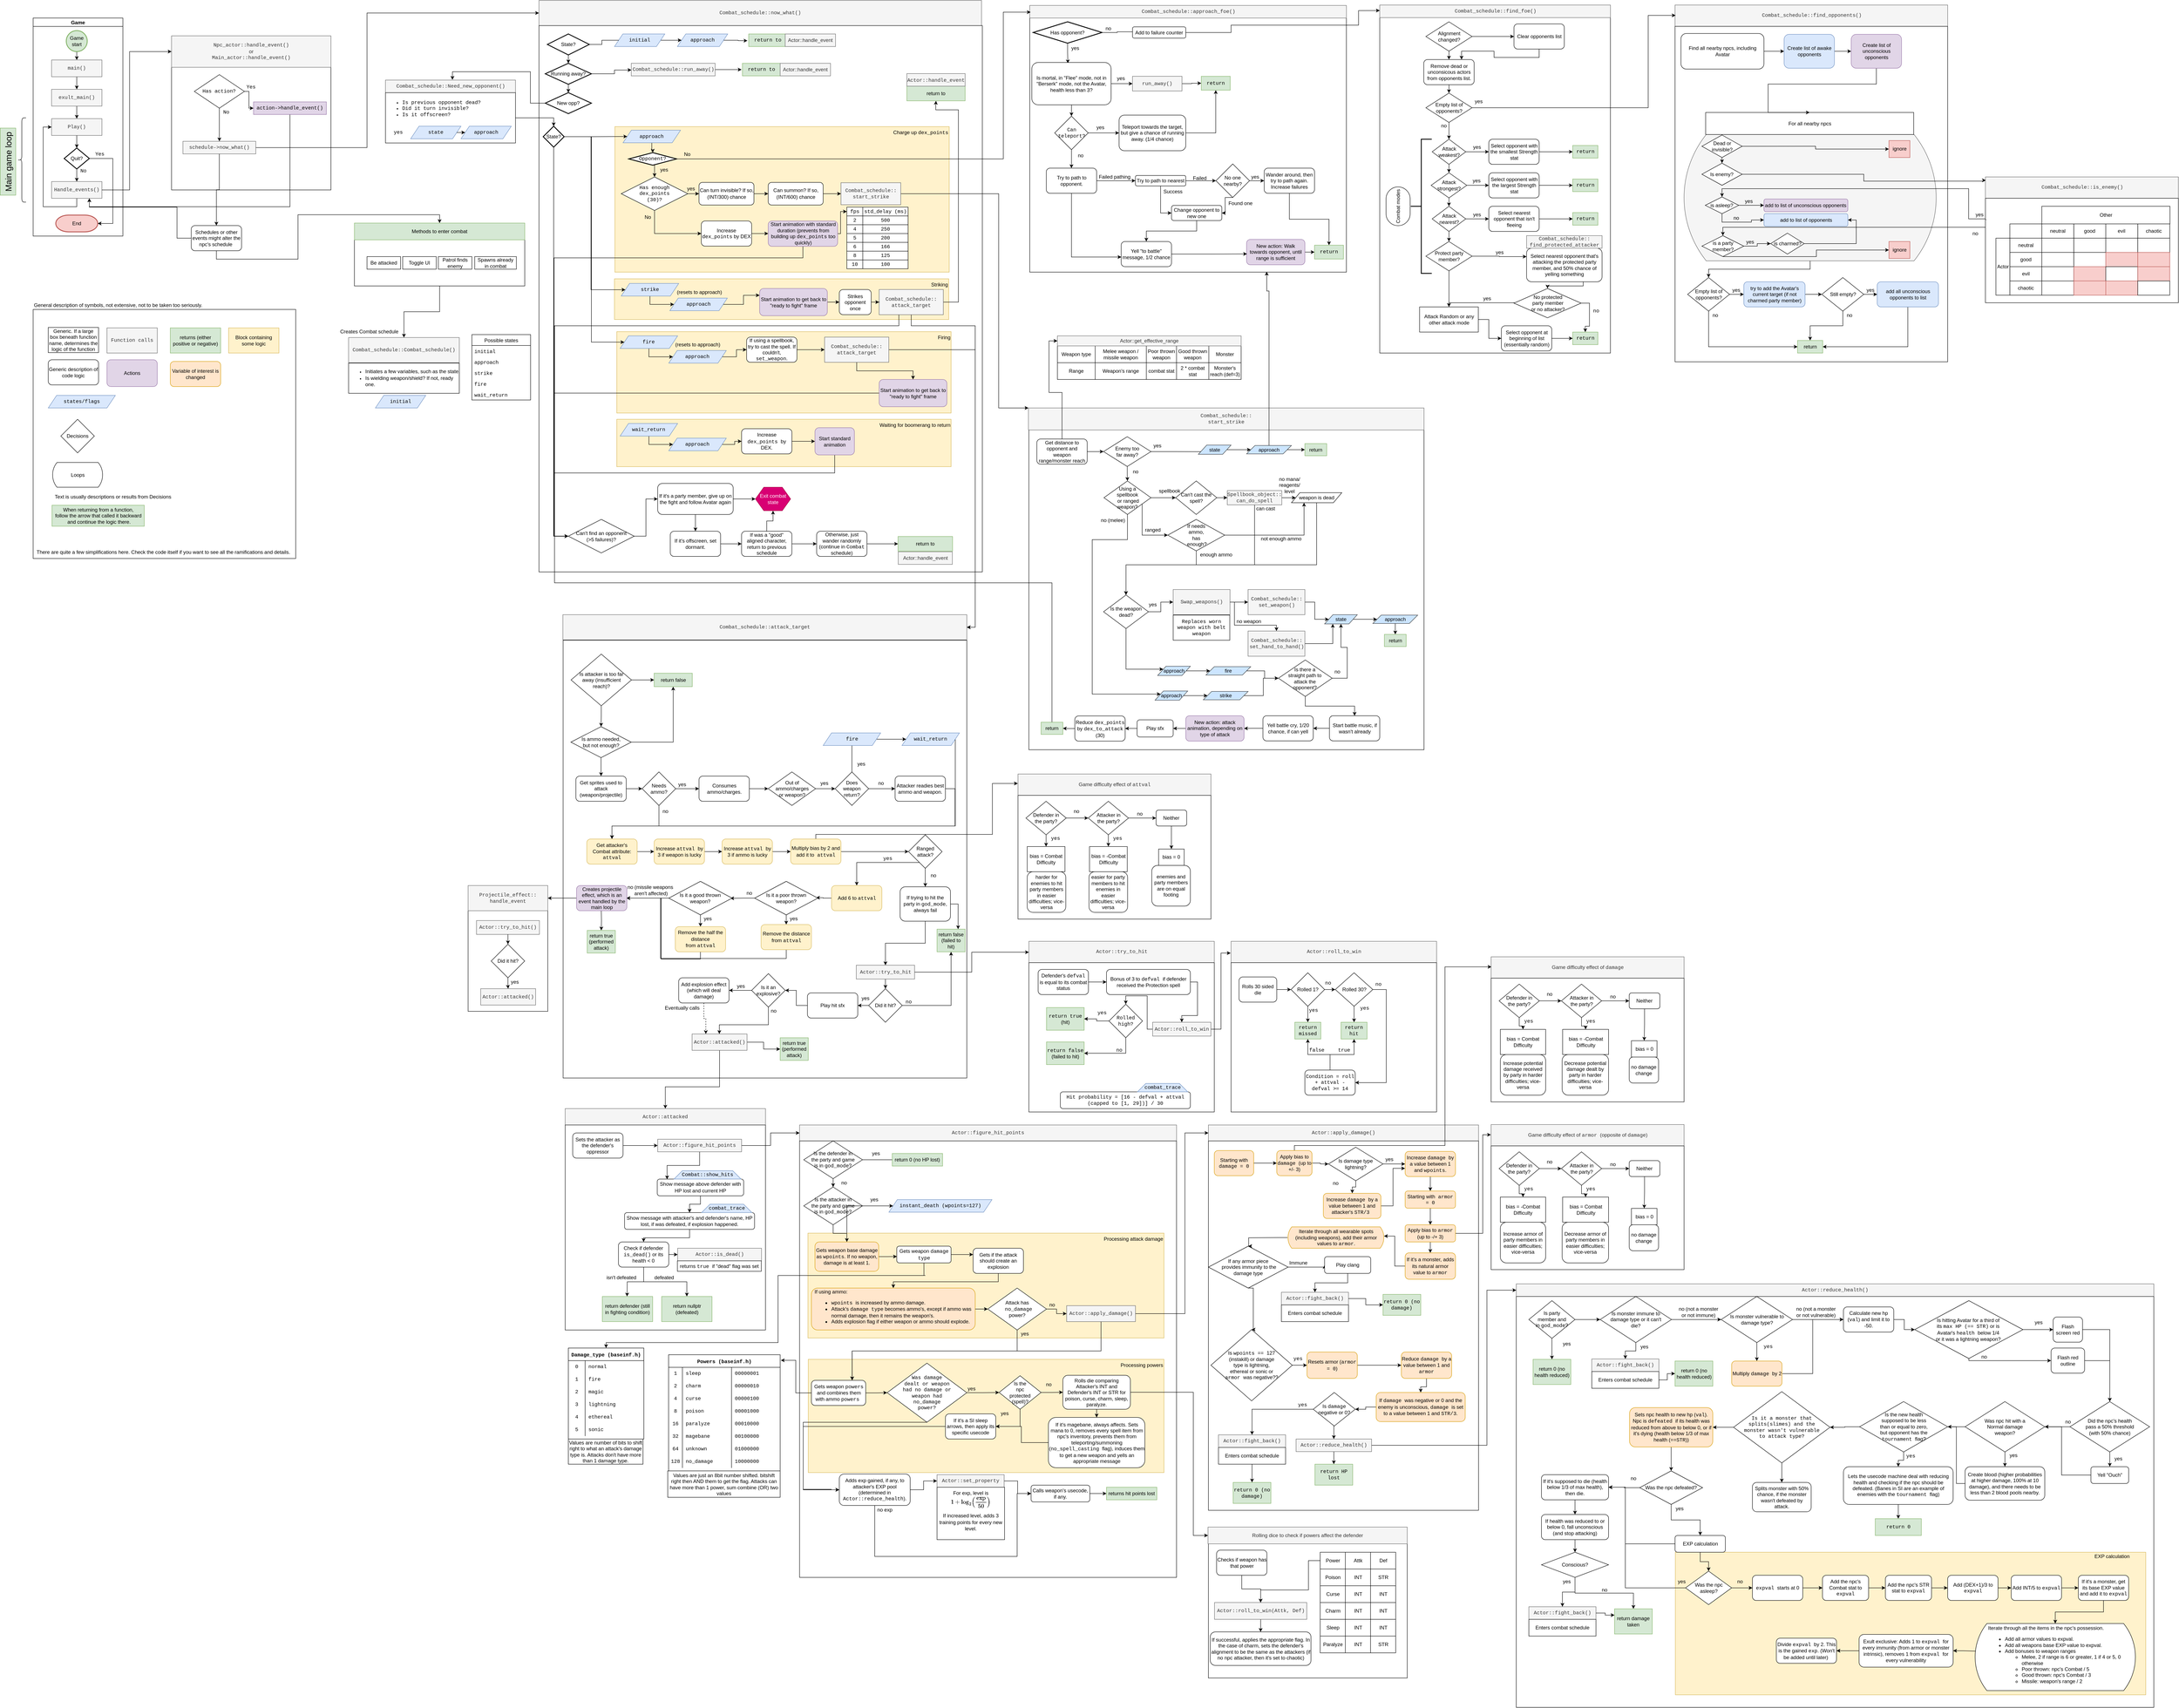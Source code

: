 <mxfile version="17.2.4" type="device"><diagram id="fopPzgWxwRvCj-B_UJ2X" name="Page-1"><mxGraphModel dx="5893" dy="1336" grid="1" gridSize="10" guides="1" tooltips="1" connect="1" arrows="1" fold="1" page="1" pageScale="1" pageWidth="1169" pageHeight="827" math="1" shadow="0"><root><mxCell id="0"/><mxCell id="1" parent="0"/><mxCell id="qbG9ioeeIadaA_kGpKXa-82" value="" style="whiteSpace=wrap;html=1;rounded=0;fontFamily=Helvetica;" vertex="1" parent="1"><mxGeometry x="-1716" y="1816" width="626" height="594" as="geometry"/></mxCell><mxCell id="ZXsqPvfXakVmB0vwHlHq-81" value="" style="rounded=0;whiteSpace=wrap;html=1;glass=0;fontFamily=Helvetica;" parent="1" vertex="1"><mxGeometry x="-1386" y="1238.5" width="380.0" height="292.5" as="geometry"/></mxCell><mxCell id="khefQjGjUwlZWCw2E8TK-56" value="" style="verticalLabelPosition=bottom;verticalAlign=top;html=1;shape=mxgraph.basic.rect;fillColor2=none;strokeWidth=1;size=20;indent=5;fontFamily=Courier New;fontSize=12;fontColor=default;fillColor=default;connectable=0;" parent="1" vertex="1"><mxGeometry x="660" y="1121" width="755" height="606" as="geometry"/></mxCell><mxCell id="ZXsqPvfXakVmB0vwHlHq-54" value="Game" style="swimlane;startSize=20;horizontal=1;containerType=tree;glass=0;" parent="1" vertex="1"><mxGeometry x="-1716" y="1121" width="214" height="520" as="geometry"/></mxCell><mxCell id="ZXsqPvfXakVmB0vwHlHq-55" value="" style="edgeStyle=elbowEdgeStyle;elbow=vertical;startArrow=none;endArrow=classic;rounded=0;endFill=1;" parent="ZXsqPvfXakVmB0vwHlHq-54" source="ZXsqPvfXakVmB0vwHlHq-56" target="ZXsqPvfXakVmB0vwHlHq-57" edge="1"><mxGeometry relative="1" as="geometry"/></mxCell><mxCell id="ZXsqPvfXakVmB0vwHlHq-56" value="main()" style="whiteSpace=wrap;html=1;treeFolding=0;treeMoving=1;newEdgeStyle={&quot;edgeStyle&quot;:&quot;elbowEdgeStyle&quot;,&quot;startArrow&quot;:&quot;none&quot;,&quot;endArrow&quot;:&quot;none&quot;};glass=0;fillColor=#f5f5f5;fontColor=#333333;strokeColor=#666666;fontFamily=Courier New;" parent="ZXsqPvfXakVmB0vwHlHq-54" vertex="1"><mxGeometry x="44" y="100" width="120" height="40" as="geometry"/></mxCell><mxCell id="ZXsqPvfXakVmB0vwHlHq-59" style="edgeStyle=orthogonalEdgeStyle;rounded=0;orthogonalLoop=1;jettySize=auto;html=1;exitX=0.5;exitY=1;exitDx=0;exitDy=0;entryX=0.5;entryY=0;entryDx=0;entryDy=0;fontFamily=Courier New;startArrow=none;startFill=0;" parent="ZXsqPvfXakVmB0vwHlHq-54" source="ZXsqPvfXakVmB0vwHlHq-57" target="ZXsqPvfXakVmB0vwHlHq-58" edge="1"><mxGeometry relative="1" as="geometry"/></mxCell><mxCell id="ZXsqPvfXakVmB0vwHlHq-57" value="exult_main()" style="whiteSpace=wrap;html=1;treeFolding=0;treeMoving=1;newEdgeStyle={&quot;edgeStyle&quot;:&quot;elbowEdgeStyle&quot;,&quot;startArrow&quot;:&quot;none&quot;,&quot;endArrow&quot;:&quot;none&quot;};glass=0;fillColor=#f5f5f5;fontColor=#333333;strokeColor=#666666;fontFamily=Courier New;" parent="ZXsqPvfXakVmB0vwHlHq-54" vertex="1"><mxGeometry x="44" y="170" width="120" height="40" as="geometry"/></mxCell><mxCell id="ZXsqPvfXakVmB0vwHlHq-58" value="Play()" style="whiteSpace=wrap;html=1;treeFolding=0;treeMoving=1;newEdgeStyle={&quot;edgeStyle&quot;:&quot;elbowEdgeStyle&quot;,&quot;startArrow&quot;:&quot;none&quot;,&quot;endArrow&quot;:&quot;none&quot;};glass=0;fillColor=#f5f5f5;fontColor=#333333;strokeColor=#666666;fontFamily=Courier New;" parent="ZXsqPvfXakVmB0vwHlHq-54" vertex="1"><mxGeometry x="44" y="240" width="120" height="40" as="geometry"/></mxCell><mxCell id="ZXsqPvfXakVmB0vwHlHq-63" style="edgeStyle=orthogonalEdgeStyle;rounded=0;orthogonalLoop=1;jettySize=auto;html=1;exitX=0.5;exitY=1;exitDx=0;exitDy=0;entryX=0;entryY=0.5;entryDx=0;entryDy=0;fontFamily=Courier New;startArrow=none;startFill=0;endArrow=classic;endFill=1;" parent="ZXsqPvfXakVmB0vwHlHq-54" source="ZXsqPvfXakVmB0vwHlHq-61" target="ZXsqPvfXakVmB0vwHlHq-58" edge="1"><mxGeometry relative="1" as="geometry"/></mxCell><mxCell id="ZXsqPvfXakVmB0vwHlHq-61" value="Handle_events()" style="whiteSpace=wrap;html=1;treeFolding=0;treeMoving=1;newEdgeStyle={&quot;edgeStyle&quot;:&quot;elbowEdgeStyle&quot;,&quot;startArrow&quot;:&quot;none&quot;,&quot;endArrow&quot;:&quot;none&quot;};glass=0;fillColor=#f5f5f5;fontColor=#333333;strokeColor=#666666;fontFamily=Courier New;" parent="ZXsqPvfXakVmB0vwHlHq-54" vertex="1"><mxGeometry x="44" y="390" width="120" height="40" as="geometry"/></mxCell><mxCell id="ZXsqPvfXakVmB0vwHlHq-65" style="edgeStyle=orthogonalEdgeStyle;rounded=0;orthogonalLoop=1;jettySize=auto;html=1;exitX=0.5;exitY=1;exitDx=0;exitDy=0;exitPerimeter=0;entryX=0.5;entryY=0;entryDx=0;entryDy=0;fontFamily=Courier New;startArrow=none;startFill=0;endArrow=classic;endFill=1;" parent="ZXsqPvfXakVmB0vwHlHq-54" source="ZXsqPvfXakVmB0vwHlHq-64" target="ZXsqPvfXakVmB0vwHlHq-56" edge="1"><mxGeometry relative="1" as="geometry"/></mxCell><mxCell id="ZXsqPvfXakVmB0vwHlHq-64" value="Game start" style="strokeWidth=2;html=1;shape=mxgraph.flowchart.start_2;whiteSpace=wrap;glass=0;fillColor=#d5e8d4;strokeColor=#82b366;" parent="ZXsqPvfXakVmB0vwHlHq-54" vertex="1"><mxGeometry x="79" y="30" width="50" height="50" as="geometry"/></mxCell><mxCell id="ZXsqPvfXakVmB0vwHlHq-66" value="End" style="strokeWidth=2;html=1;shape=mxgraph.flowchart.terminator;whiteSpace=wrap;glass=0;fontFamily=Helvetica;fillColor=#f8cecc;strokeColor=#b85450;" parent="ZXsqPvfXakVmB0vwHlHq-54" vertex="1"><mxGeometry x="54" y="470" width="100" height="40" as="geometry"/></mxCell><mxCell id="ZXsqPvfXakVmB0vwHlHq-68" style="edgeStyle=orthogonalEdgeStyle;rounded=0;orthogonalLoop=1;jettySize=auto;html=1;entryX=1;entryY=0.5;entryDx=0;entryDy=0;entryPerimeter=0;fontFamily=Helvetica;startArrow=none;startFill=0;endArrow=classic;endFill=1;exitX=1;exitY=0.5;exitDx=0;exitDy=0;exitPerimeter=0;" parent="ZXsqPvfXakVmB0vwHlHq-54" source="ZXsqPvfXakVmB0vwHlHq-67" target="ZXsqPvfXakVmB0vwHlHq-66" edge="1"><mxGeometry relative="1" as="geometry"><mxPoint x="170" y="310" as="sourcePoint"/><Array as="points"><mxPoint x="190" y="335"/><mxPoint x="190" y="490"/></Array></mxGeometry></mxCell><mxCell id="ZXsqPvfXakVmB0vwHlHq-69" style="edgeStyle=orthogonalEdgeStyle;rounded=0;orthogonalLoop=1;jettySize=auto;html=1;entryX=0.5;entryY=0;entryDx=0;entryDy=0;fontFamily=Helvetica;startArrow=none;startFill=0;endArrow=classic;endFill=1;" parent="ZXsqPvfXakVmB0vwHlHq-54" source="ZXsqPvfXakVmB0vwHlHq-67" target="ZXsqPvfXakVmB0vwHlHq-61" edge="1"><mxGeometry relative="1" as="geometry"/></mxCell><mxCell id="ZXsqPvfXakVmB0vwHlHq-67" value="Quit?" style="strokeWidth=2;html=1;shape=mxgraph.flowchart.decision;whiteSpace=wrap;glass=0;fontFamily=Helvetica;" parent="ZXsqPvfXakVmB0vwHlHq-54" vertex="1"><mxGeometry x="74" y="310" width="60" height="50" as="geometry"/></mxCell><mxCell id="ZXsqPvfXakVmB0vwHlHq-62" style="edgeStyle=orthogonalEdgeStyle;rounded=0;orthogonalLoop=1;jettySize=auto;html=1;exitX=0.5;exitY=1;exitDx=0;exitDy=0;entryX=0.5;entryY=0;entryDx=0;entryDy=0;fontFamily=Courier New;startArrow=none;startFill=0;endArrow=classic;endFill=1;entryPerimeter=0;" parent="ZXsqPvfXakVmB0vwHlHq-54" source="ZXsqPvfXakVmB0vwHlHq-58" target="ZXsqPvfXakVmB0vwHlHq-67" edge="1"><mxGeometry relative="1" as="geometry"/></mxCell><mxCell id="ZXsqPvfXakVmB0vwHlHq-77" value="Yes" style="text;html=1;strokeColor=none;fillColor=none;align=center;verticalAlign=middle;whiteSpace=wrap;rounded=0;glass=0;fontFamily=Courier New;" parent="ZXsqPvfXakVmB0vwHlHq-54" vertex="1"><mxGeometry x="129" y="310" width="60" height="30" as="geometry"/></mxCell><mxCell id="ZXsqPvfXakVmB0vwHlHq-78" value="No" style="text;html=1;strokeColor=none;fillColor=none;align=center;verticalAlign=middle;whiteSpace=wrap;rounded=0;glass=0;fontFamily=Courier New;" parent="ZXsqPvfXakVmB0vwHlHq-54" vertex="1"><mxGeometry x="90" y="350" width="60" height="30" as="geometry"/></mxCell><mxCell id="ZXsqPvfXakVmB0vwHlHq-74" style="edgeStyle=orthogonalEdgeStyle;rounded=0;orthogonalLoop=1;jettySize=auto;html=1;exitX=1;exitY=0.5;exitDx=0;exitDy=0;entryX=0;entryY=0.5;entryDx=0;entryDy=0;fontFamily=Courier New;startArrow=none;startFill=0;endArrow=classic;endFill=1;" parent="1" source="ZXsqPvfXakVmB0vwHlHq-61" target="ZXsqPvfXakVmB0vwHlHq-73" edge="1"><mxGeometry relative="1" as="geometry"><Array as="points"><mxPoint x="-1486" y="1531"/><mxPoint x="-1486" y="1201"/></Array></mxGeometry></mxCell><mxCell id="ZXsqPvfXakVmB0vwHlHq-98" value="Combat_schedule::Combat_schedule()" style="rounded=0;whiteSpace=wrap;html=1;glass=0;fontFamily=Courier New;fillColor=#f5f5f5;fontColor=#333333;strokeColor=#666666;" parent="1" vertex="1"><mxGeometry x="-963.91" y="1883" width="263.91" height="60" as="geometry"/></mxCell><mxCell id="ZXsqPvfXakVmB0vwHlHq-111" value="Combat_schedule::now_what()" style="rounded=0;whiteSpace=wrap;html=1;glass=0;fontFamily=Courier New;fillColor=#f5f5f5;fontColor=#333333;strokeColor=#666666;" parent="1" vertex="1"><mxGeometry x="-510" y="1079" width="1055" height="60" as="geometry"/></mxCell><mxCell id="ZXsqPvfXakVmB0vwHlHq-116" value="" style="rounded=0;whiteSpace=wrap;html=1;glass=0;fontFamily=Courier New;allowArrows=1;portConstraintRotation=0;connectable=0;" parent="1" vertex="1"><mxGeometry x="-510" y="1139" width="1057" height="1303" as="geometry"/></mxCell><mxCell id="khefQjGjUwlZWCw2E8TK-3" style="edgeStyle=orthogonalEdgeStyle;rounded=0;orthogonalLoop=1;jettySize=auto;html=1;exitX=1;exitY=0.5;exitDx=0;exitDy=0;entryX=0;entryY=0.5;entryDx=0;entryDy=0;startArrow=none;" parent="1" source="khefQjGjUwlZWCw2E8TK-41" target="khefQjGjUwlZWCw2E8TK-4" edge="1"><mxGeometry relative="1" as="geometry"><mxPoint x="-320" y="1174" as="targetPoint"/></mxGeometry></mxCell><mxCell id="khefQjGjUwlZWCw2E8TK-18" style="edgeStyle=orthogonalEdgeStyle;rounded=0;orthogonalLoop=1;jettySize=auto;html=1;exitX=1;exitY=0.5;exitDx=0;exitDy=0;exitPerimeter=0;entryX=0.002;entryY=0.533;entryDx=0;entryDy=0;entryPerimeter=0;fontFamily=Courier New;" parent="1" source="khefQjGjUwlZWCw2E8TK-2" target="khefQjGjUwlZWCw2E8TK-16" edge="1"><mxGeometry relative="1" as="geometry"><Array as="points"><mxPoint x="-330" y="1254"/><mxPoint x="-330" y="1245"/></Array></mxGeometry></mxCell><mxCell id="khefQjGjUwlZWCw2E8TK-23" style="edgeStyle=orthogonalEdgeStyle;rounded=0;orthogonalLoop=1;jettySize=auto;html=1;entryX=0.5;entryY=0;entryDx=0;entryDy=0;entryPerimeter=0;fontFamily=Courier New;" parent="1" source="khefQjGjUwlZWCw2E8TK-2" target="khefQjGjUwlZWCw2E8TK-22" edge="1"><mxGeometry relative="1" as="geometry"/></mxCell><mxCell id="khefQjGjUwlZWCw2E8TK-2" value="Running away?" style="strokeWidth=2;html=1;shape=mxgraph.flowchart.decision;whiteSpace=wrap;" parent="1" vertex="1"><mxGeometry x="-495" y="1229" width="110" height="50" as="geometry"/></mxCell><mxCell id="khefQjGjUwlZWCw2E8TK-47" style="edgeStyle=orthogonalEdgeStyle;rounded=0;orthogonalLoop=1;jettySize=auto;html=1;exitX=1;exitY=0.5;exitDx=0;exitDy=0;entryX=-0.033;entryY=0.533;entryDx=0;entryDy=0;entryPerimeter=0;fontFamily=Courier New;fontSize=12;fontColor=default;" parent="1" source="khefQjGjUwlZWCw2E8TK-4" target="khefQjGjUwlZWCw2E8TK-14" edge="1"><mxGeometry relative="1" as="geometry"/></mxCell><mxCell id="khefQjGjUwlZWCw2E8TK-4" value="approach" style="shape=parallelogram;perimeter=parallelogramPerimeter;whiteSpace=wrap;html=1;fixedSize=1;glass=0;fontFamily=Courier New;fillColor=#dae8fc;strokeColor=#6c8ebf;" parent="1" vertex="1"><mxGeometry x="-180" y="1159" width="120" height="30" as="geometry"/></mxCell><mxCell id="khefQjGjUwlZWCw2E8TK-7" value="Possible states" style="swimlane;fontStyle=0;childLayout=stackLayout;horizontal=1;startSize=26;fillColor=none;horizontalStack=0;resizeParent=1;resizeParentMax=0;resizeLast=0;collapsible=1;marginBottom=0;" parent="1" vertex="1"><mxGeometry x="-670" y="1876" width="140" height="156" as="geometry"/></mxCell><mxCell id="khefQjGjUwlZWCw2E8TK-8" value="initial" style="text;strokeColor=none;fillColor=none;align=left;verticalAlign=top;spacingLeft=4;spacingRight=4;overflow=hidden;rotatable=0;points=[[0,0.5],[1,0.5]];portConstraint=eastwest;fontFamily=Courier New;" parent="khefQjGjUwlZWCw2E8TK-7" vertex="1"><mxGeometry y="26" width="140" height="26" as="geometry"/></mxCell><mxCell id="khefQjGjUwlZWCw2E8TK-9" value="approach" style="text;strokeColor=none;fillColor=none;align=left;verticalAlign=top;spacingLeft=4;spacingRight=4;overflow=hidden;rotatable=0;points=[[0,0.5],[1,0.5]];portConstraint=eastwest;fontFamily=Courier New;" parent="khefQjGjUwlZWCw2E8TK-7" vertex="1"><mxGeometry y="52" width="140" height="26" as="geometry"/></mxCell><mxCell id="khefQjGjUwlZWCw2E8TK-10" value="strike" style="text;strokeColor=none;fillColor=none;align=left;verticalAlign=top;spacingLeft=4;spacingRight=4;overflow=hidden;rotatable=0;points=[[0,0.5],[1,0.5]];portConstraint=eastwest;fontFamily=Courier New;" parent="khefQjGjUwlZWCw2E8TK-7" vertex="1"><mxGeometry y="78" width="140" height="26" as="geometry"/></mxCell><mxCell id="khefQjGjUwlZWCw2E8TK-11" value="fire" style="text;strokeColor=none;fillColor=none;align=left;verticalAlign=top;spacingLeft=4;spacingRight=4;overflow=hidden;rotatable=0;points=[[0,0.5],[1,0.5]];portConstraint=eastwest;fontFamily=Courier New;" parent="khefQjGjUwlZWCw2E8TK-7" vertex="1"><mxGeometry y="104" width="140" height="26" as="geometry"/></mxCell><mxCell id="khefQjGjUwlZWCw2E8TK-12" value="wait_return" style="text;strokeColor=none;fillColor=none;align=left;verticalAlign=top;spacingLeft=4;spacingRight=4;overflow=hidden;rotatable=0;points=[[0,0.5],[1,0.5]];portConstraint=eastwest;fontFamily=Courier New;" parent="khefQjGjUwlZWCw2E8TK-7" vertex="1"><mxGeometry y="130" width="140" height="26" as="geometry"/></mxCell><mxCell id="khefQjGjUwlZWCw2E8TK-13" value="initial" style="shape=parallelogram;perimeter=parallelogramPerimeter;whiteSpace=wrap;html=1;fixedSize=1;glass=0;fontFamily=Courier New;fillColor=#dae8fc;strokeColor=#6c8ebf;" parent="1" vertex="1"><mxGeometry x="-900" y="2021" width="120" height="30" as="geometry"/></mxCell><mxCell id="khefQjGjUwlZWCw2E8TK-14" value="return to" style="verticalLabelPosition=middle;verticalAlign=middle;html=1;shape=mxgraph.basic.rect;fillColor2=none;strokeWidth=1;size=20;indent=5;fontFamily=Courier New;labelPosition=center;align=center;fillColor=#d5e8d4;strokeColor=#82b366;" parent="1" vertex="1"><mxGeometry x="-10" y="1159" width="90" height="30" as="geometry"/></mxCell><mxCell id="khefQjGjUwlZWCw2E8TK-49" style="edgeStyle=orthogonalEdgeStyle;rounded=0;orthogonalLoop=1;jettySize=auto;html=1;entryX=-0.022;entryY=0.5;entryDx=0;entryDy=0;entryPerimeter=0;fontFamily=Courier New;fontSize=12;fontColor=default;" parent="1" source="khefQjGjUwlZWCw2E8TK-16" target="khefQjGjUwlZWCw2E8TK-48" edge="1"><mxGeometry relative="1" as="geometry"/></mxCell><mxCell id="khefQjGjUwlZWCw2E8TK-16" value="Combat_schedule::run_away()" style="verticalLabelPosition=middle;verticalAlign=middle;html=1;shape=mxgraph.basic.rect;fillColor2=none;strokeWidth=1;size=20;indent=5;fontFamily=Courier New;labelPosition=center;align=center;fillColor=#f5f5f5;fontColor=#333333;strokeColor=#666666;" parent="1" vertex="1"><mxGeometry x="-290" y="1229" width="200" height="30" as="geometry"/></mxCell><mxCell id="khefQjGjUwlZWCw2E8TK-21" style="edgeStyle=orthogonalEdgeStyle;rounded=0;orthogonalLoop=1;jettySize=auto;html=1;exitX=0.5;exitY=1;exitDx=0;exitDy=0;exitPerimeter=0;entryX=0.5;entryY=0;entryDx=0;entryDy=0;entryPerimeter=0;fontFamily=Courier New;" parent="1" source="khefQjGjUwlZWCw2E8TK-17" target="khefQjGjUwlZWCw2E8TK-2" edge="1"><mxGeometry relative="1" as="geometry"/></mxCell><mxCell id="khefQjGjUwlZWCw2E8TK-17" value="State?" style="strokeWidth=2;html=1;shape=mxgraph.flowchart.decision;whiteSpace=wrap;" parent="1" vertex="1"><mxGeometry x="-490" y="1159" width="100" height="50" as="geometry"/></mxCell><mxCell id="DTjiJ3Y4wtlzJrWUjC5l-2" style="edgeStyle=orthogonalEdgeStyle;rounded=0;orthogonalLoop=1;jettySize=auto;html=1;exitX=0;exitY=0.5;exitDx=0;exitDy=0;exitPerimeter=0;entryX=0.515;entryY=-0.025;entryDx=0;entryDy=0;entryPerimeter=0;" parent="1" source="khefQjGjUwlZWCw2E8TK-22" target="khefQjGjUwlZWCw2E8TK-24" edge="1"><mxGeometry relative="1" as="geometry"/></mxCell><mxCell id="khefQjGjUwlZWCw2E8TK-22" value="New opp?" style="strokeWidth=2;html=1;shape=mxgraph.flowchart.decision;whiteSpace=wrap;" parent="1" vertex="1"><mxGeometry x="-495" y="1299" width="110" height="50" as="geometry"/></mxCell><mxCell id="DTjiJ3Y4wtlzJrWUjC5l-36" style="edgeStyle=orthogonalEdgeStyle;rounded=0;orthogonalLoop=1;jettySize=auto;html=1;entryX=0;entryY=0.5;entryDx=0;entryDy=0;fontFamily=Courier New;exitX=0.5;exitY=1;exitDx=0;exitDy=0;exitPerimeter=0;" parent="1" source="khefQjGjUwlZWCw2E8TK-35" target="DTjiJ3Y4wtlzJrWUjC5l-32" edge="1"><mxGeometry relative="1" as="geometry"/></mxCell><mxCell id="khefQjGjUwlZWCw2E8TK-35" value="State?" style="strokeWidth=2;html=1;shape=mxgraph.flowchart.decision;whiteSpace=wrap;" parent="1" vertex="1"><mxGeometry x="-500" y="1379" width="50" height="50" as="geometry"/></mxCell><mxCell id="khefQjGjUwlZWCw2E8TK-41" value="initial" style="shape=parallelogram;perimeter=parallelogramPerimeter;whiteSpace=wrap;html=1;fixedSize=1;glass=0;fontFamily=Courier New;fillColor=#dae8fc;strokeColor=#6c8ebf;" parent="1" vertex="1"><mxGeometry x="-330" y="1159" width="120" height="30" as="geometry"/></mxCell><mxCell id="khefQjGjUwlZWCw2E8TK-42" value="" style="edgeStyle=orthogonalEdgeStyle;rounded=0;orthogonalLoop=1;jettySize=auto;html=1;exitX=1;exitY=0.5;exitDx=0;exitDy=0;exitPerimeter=0;entryX=0;entryY=0.5;entryDx=0;entryDy=0;endArrow=none;" parent="1" source="khefQjGjUwlZWCw2E8TK-17" target="khefQjGjUwlZWCw2E8TK-41" edge="1"><mxGeometry relative="1" as="geometry"><mxPoint x="-170" y="1174" as="targetPoint"/><mxPoint x="-390" y="1184" as="sourcePoint"/></mxGeometry></mxCell><mxCell id="khefQjGjUwlZWCw2E8TK-45" value="" style="rounded=0;whiteSpace=wrap;html=1;fontFamily=Courier New;fontSize=12;fontColor=default;strokeColor=default;strokeWidth=1;fillColor=default;connectable=0;" parent="1" vertex="1"><mxGeometry x="658" y="2103.5" width="942" height="762.5" as="geometry"/></mxCell><mxCell id="khefQjGjUwlZWCw2E8TK-48" value="return to" style="verticalLabelPosition=middle;verticalAlign=middle;html=1;shape=mxgraph.basic.rect;fillColor2=none;strokeWidth=1;size=20;indent=5;fontFamily=Courier New;labelPosition=center;align=center;fillColor=#d5e8d4;strokeColor=#82b366;" parent="1" vertex="1"><mxGeometry x="-25" y="1229" width="90" height="30" as="geometry"/></mxCell><mxCell id="khefQjGjUwlZWCw2E8TK-59" value="" style="group" parent="1" vertex="1" connectable="0"><mxGeometry x="-876" y="1269" width="310" height="150" as="geometry"/></mxCell><mxCell id="khefQjGjUwlZWCw2E8TK-24" value="Combat_schedule::Need_new_opponent()" style="verticalLabelPosition=middle;verticalAlign=middle;html=1;shape=mxgraph.basic.rect;fillColor2=none;strokeWidth=1;size=20;indent=5;fontFamily=Courier New;labelPosition=center;align=center;fillColor=#f5f5f5;fontColor=#333333;strokeColor=#666666;" parent="khefQjGjUwlZWCw2E8TK-59" vertex="1"><mxGeometry width="310" height="30" as="geometry"/></mxCell><mxCell id="khefQjGjUwlZWCw2E8TK-26" value="&lt;ul&gt;&lt;li&gt;Is previous opponent dead?&lt;br&gt;&lt;/li&gt;&lt;li&gt;Did it turn invisible?&lt;/li&gt;&lt;li&gt;Is it offscreen?&lt;/li&gt;&lt;/ul&gt;" style="rounded=0;whiteSpace=wrap;html=1;glass=0;fontFamily=Courier New;align=left;spacing=0;verticalAlign=top;" parent="khefQjGjUwlZWCw2E8TK-59" vertex="1"><mxGeometry y="30" width="310" height="120" as="geometry"/></mxCell><mxCell id="khefQjGjUwlZWCw2E8TK-27" value="state" style="shape=parallelogram;perimeter=parallelogramPerimeter;whiteSpace=wrap;html=1;fixedSize=1;glass=0;fontFamily=Courier New;fillColor=#dae8fc;strokeColor=#6c8ebf;" parent="khefQjGjUwlZWCw2E8TK-59" vertex="1"><mxGeometry x="60" y="110" width="120" height="30" as="geometry"/></mxCell><mxCell id="khefQjGjUwlZWCw2E8TK-28" value="approach" style="shape=parallelogram;perimeter=parallelogramPerimeter;whiteSpace=wrap;html=1;fixedSize=1;glass=0;fontFamily=Courier New;fillColor=#dae8fc;strokeColor=#6c8ebf;" parent="khefQjGjUwlZWCw2E8TK-59" vertex="1"><mxGeometry x="180" y="110" width="120" height="30" as="geometry"/></mxCell><mxCell id="khefQjGjUwlZWCw2E8TK-29" style="edgeStyle=orthogonalEdgeStyle;rounded=0;orthogonalLoop=1;jettySize=auto;html=1;exitX=1;exitY=0.5;exitDx=0;exitDy=0;entryX=0;entryY=0.5;entryDx=0;entryDy=0;fontFamily=Courier New;fontSize=12;fontColor=default;" parent="khefQjGjUwlZWCw2E8TK-59" source="khefQjGjUwlZWCw2E8TK-27" target="khefQjGjUwlZWCw2E8TK-28" edge="1"><mxGeometry relative="1" as="geometry"/></mxCell><mxCell id="khefQjGjUwlZWCw2E8TK-32" value="yes" style="text;html=1;align=center;verticalAlign=middle;resizable=0;points=[];autosize=1;strokeColor=none;fillColor=none;fontSize=12;fontFamily=Courier New;fontColor=default;" parent="khefQjGjUwlZWCw2E8TK-59" vertex="1"><mxGeometry x="10" y="115" width="40" height="20" as="geometry"/></mxCell><mxCell id="khefQjGjUwlZWCw2E8TK-65" style="edgeStyle=orthogonalEdgeStyle;rounded=0;orthogonalLoop=1;jettySize=auto;html=1;fontFamily=Courier New;fontSize=12;fontColor=default;entryX=0;entryY=0.439;entryDx=0;entryDy=0;entryPerimeter=0;startArrow=none;exitX=1;exitY=0.5;exitDx=0;exitDy=0;" parent="1" source="OvaCPfHadWjydviUuq1g-16" target="khefQjGjUwlZWCw2E8TK-62" edge="1"><mxGeometry relative="1" as="geometry"><Array as="points"><mxPoint x="1140" y="1156"/><mxPoint x="1140" y="1138"/><mxPoint x="1444" y="1138"/><mxPoint x="1444" y="1103"/></Array><mxPoint x="1506" y="1023" as="targetPoint"/></mxGeometry></mxCell><mxCell id="khefQjGjUwlZWCw2E8TK-76" value="" style="group;connectable=1;" parent="1" vertex="1" connectable="0"><mxGeometry x="2198.5" y="1090" width="650" height="830" as="geometry"/></mxCell><mxCell id="khefQjGjUwlZWCw2E8TK-77" value="Combat_schedule::find_opponents()" style="verticalLabelPosition=middle;verticalAlign=middle;html=1;shape=mxgraph.basic.rect;fillColor2=none;strokeWidth=1;size=20;indent=5;fontFamily=Courier New;labelPosition=center;align=center;fillColor=#f5f5f5;fontColor=#333333;strokeColor=#666666;" parent="khefQjGjUwlZWCw2E8TK-76" vertex="1"><mxGeometry width="650.0" height="50.9" as="geometry"/></mxCell><mxCell id="khefQjGjUwlZWCw2E8TK-78" value="" style="verticalLabelPosition=bottom;verticalAlign=top;html=1;shape=mxgraph.basic.rect;fillColor2=none;strokeWidth=1;size=20;indent=5;fontFamily=Courier New;fontSize=12;fontColor=default;fillColor=default;connectable=0;top=1;" parent="khefQjGjUwlZWCw2E8TK-76" vertex="1"><mxGeometry y="50.9" width="650.0" height="800" as="geometry"/></mxCell><mxCell id="khefQjGjUwlZWCw2E8TK-95" style="edgeStyle=orthogonalEdgeStyle;rounded=0;orthogonalLoop=1;jettySize=auto;html=1;exitX=1;exitY=0.5;exitDx=0;exitDy=0;entryX=0;entryY=0.5;entryDx=0;entryDy=0;fontFamily=Helvetica;fontSize=12;fontColor=default;" parent="khefQjGjUwlZWCw2E8TK-76" source="khefQjGjUwlZWCw2E8TK-88" target="khefQjGjUwlZWCw2E8TK-93" edge="1"><mxGeometry relative="1" as="geometry"/></mxCell><mxCell id="khefQjGjUwlZWCw2E8TK-88" value="Find all nearby npcs, including Avatar" style="rounded=1;whiteSpace=wrap;html=1;fontFamily=Helvetica;fontSize=12;fontColor=default;strokeColor=default;strokeWidth=1;fillColor=default;" parent="khefQjGjUwlZWCw2E8TK-76" vertex="1"><mxGeometry x="14.13" y="67.866" width="197.826" height="84.833" as="geometry"/></mxCell><mxCell id="tIn5HaR__U-dpd8dKQB1-22" style="edgeStyle=orthogonalEdgeStyle;rounded=0;orthogonalLoop=1;jettySize=auto;html=1;exitX=0.5;exitY=1;exitDx=0;exitDy=0;exitPerimeter=0;entryX=0.5;entryY=0;entryDx=0;entryDy=0;" parent="khefQjGjUwlZWCw2E8TK-76" source="khefQjGjUwlZWCw2E8TK-89" target="tIn5HaR__U-dpd8dKQB1-21" edge="1"><mxGeometry relative="1" as="geometry"/></mxCell><mxCell id="khefQjGjUwlZWCw2E8TK-89" value="" style="html=1;dashed=0;whitespace=wrap;shape=mxgraph.dfd.loop;fontFamily=Helvetica;fontSize=12;fontColor=#333333;strokeColor=#666666;strokeWidth=1;fillColor=#f5f5f5;" parent="khefQjGjUwlZWCw2E8TK-76" vertex="1"><mxGeometry x="14.13" y="308.79" width="615.87" height="301.21" as="geometry"/></mxCell><mxCell id="khefQjGjUwlZWCw2E8TK-91" value="For all nearby npcs" style="rounded=0;whiteSpace=wrap;html=1;fontFamily=Helvetica;fontSize=12;fontColor=default;strokeColor=default;strokeWidth=1;fillColor=default;" parent="khefQjGjUwlZWCw2E8TK-76" vertex="1"><mxGeometry x="73" y="256.2" width="496" height="52.6" as="geometry"/></mxCell><mxCell id="khefQjGjUwlZWCw2E8TK-96" style="edgeStyle=orthogonalEdgeStyle;rounded=0;orthogonalLoop=1;jettySize=auto;html=1;exitX=1;exitY=0.5;exitDx=0;exitDy=0;entryX=0;entryY=0.5;entryDx=0;entryDy=0;fontFamily=Helvetica;fontSize=12;fontColor=default;" parent="khefQjGjUwlZWCw2E8TK-76" source="khefQjGjUwlZWCw2E8TK-93" target="khefQjGjUwlZWCw2E8TK-94" edge="1"><mxGeometry relative="1" as="geometry"/></mxCell><mxCell id="khefQjGjUwlZWCw2E8TK-93" value="Create list of awake opponents" style="rounded=1;whiteSpace=wrap;html=1;fontFamily=Helvetica;fontSize=12;strokeColor=#6c8ebf;strokeWidth=1;fillColor=#dae8fc;" parent="khefQjGjUwlZWCw2E8TK-76" vertex="1"><mxGeometry x="260" y="69.879" width="120" height="80.816" as="geometry"/></mxCell><mxCell id="khefQjGjUwlZWCw2E8TK-97" style="edgeStyle=orthogonalEdgeStyle;rounded=0;orthogonalLoop=1;jettySize=auto;html=1;entryX=0.5;entryY=0;entryDx=0;entryDy=0;fontFamily=Helvetica;fontSize=12;fontColor=default;" parent="khefQjGjUwlZWCw2E8TK-76" source="khefQjGjUwlZWCw2E8TK-94" target="khefQjGjUwlZWCw2E8TK-91" edge="1"><mxGeometry relative="1" as="geometry"><Array as="points"><mxPoint x="480" y="188.571"/><mxPoint x="222" y="188.571"/></Array></mxGeometry></mxCell><mxCell id="khefQjGjUwlZWCw2E8TK-94" value="Create list of unconscious opponents" style="rounded=1;whiteSpace=wrap;html=1;fontFamily=Helvetica;fontSize=12;strokeColor=#9673a6;strokeWidth=1;fillColor=#e1d5e7;" parent="khefQjGjUwlZWCw2E8TK-76" vertex="1"><mxGeometry x="420" y="69.879" width="120" height="80.816" as="geometry"/></mxCell><mxCell id="khefQjGjUwlZWCw2E8TK-100" style="edgeStyle=orthogonalEdgeStyle;rounded=0;orthogonalLoop=1;jettySize=auto;html=1;exitX=1;exitY=0.5;exitDx=0;exitDy=0;entryX=0;entryY=0.5;entryDx=0;entryDy=0;fontFamily=Helvetica;fontSize=12;fontColor=default;" parent="khefQjGjUwlZWCw2E8TK-76" source="khefQjGjUwlZWCw2E8TK-98" target="khefQjGjUwlZWCw2E8TK-99" edge="1"><mxGeometry relative="1" as="geometry"/></mxCell><mxCell id="khefQjGjUwlZWCw2E8TK-104" style="edgeStyle=orthogonalEdgeStyle;rounded=0;orthogonalLoop=1;jettySize=auto;html=1;exitX=0.5;exitY=1;exitDx=0;exitDy=0;entryX=0.5;entryY=0;entryDx=0;entryDy=0;fontFamily=Helvetica;fontSize=12;fontColor=default;" parent="khefQjGjUwlZWCw2E8TK-76" source="khefQjGjUwlZWCw2E8TK-98" target="khefQjGjUwlZWCw2E8TK-101" edge="1"><mxGeometry relative="1" as="geometry"/></mxCell><mxCell id="khefQjGjUwlZWCw2E8TK-98" value="Dead or invisible?" style="rhombus;whiteSpace=wrap;html=1;fontFamily=Helvetica;fontSize=12;fontColor=default;strokeColor=default;strokeWidth=1;fillColor=default;" parent="khefQjGjUwlZWCw2E8TK-76" vertex="1"><mxGeometry x="64" y="310" width="96" height="53.67" as="geometry"/></mxCell><mxCell id="khefQjGjUwlZWCw2E8TK-99" value="ignore" style="rounded=0;whiteSpace=wrap;html=1;fontFamily=Helvetica;fontSize=12;strokeColor=#b85450;strokeWidth=1;fillColor=#f8cecc;" parent="khefQjGjUwlZWCw2E8TK-76" vertex="1"><mxGeometry x="510" y="323.265" width="50" height="40.408" as="geometry"/></mxCell><mxCell id="khefQjGjUwlZWCw2E8TK-101" value="Is enemy?" style="rhombus;whiteSpace=wrap;html=1;fontFamily=Helvetica;fontSize=12;fontColor=default;strokeColor=default;strokeWidth=1;fillColor=default;" parent="khefQjGjUwlZWCw2E8TK-76" vertex="1"><mxGeometry x="63.96" y="377.14" width="96.04" height="52.86" as="geometry"/></mxCell><mxCell id="tIn5HaR__U-dpd8dKQB1-7" style="edgeStyle=orthogonalEdgeStyle;rounded=0;orthogonalLoop=1;jettySize=auto;html=1;exitX=1;exitY=0.5;exitDx=0;exitDy=0;entryX=0;entryY=0.5;entryDx=0;entryDy=0;" parent="khefQjGjUwlZWCw2E8TK-76" source="tIn5HaR__U-dpd8dKQB1-1" target="tIn5HaR__U-dpd8dKQB1-6" edge="1"><mxGeometry relative="1" as="geometry"/></mxCell><mxCell id="tIn5HaR__U-dpd8dKQB1-10" style="edgeStyle=orthogonalEdgeStyle;rounded=0;orthogonalLoop=1;jettySize=auto;html=1;exitX=0.5;exitY=1;exitDx=0;exitDy=0;entryX=0;entryY=0.5;entryDx=0;entryDy=0;" parent="khefQjGjUwlZWCw2E8TK-76" source="tIn5HaR__U-dpd8dKQB1-1" target="tIn5HaR__U-dpd8dKQB1-9" edge="1"><mxGeometry relative="1" as="geometry"/></mxCell><mxCell id="tIn5HaR__U-dpd8dKQB1-1" value="is asleep?" style="rhombus;whiteSpace=wrap;html=1;" parent="khefQjGjUwlZWCw2E8TK-76" vertex="1"><mxGeometry x="71.98" y="457.66" width="80" height="40" as="geometry"/></mxCell><mxCell id="tIn5HaR__U-dpd8dKQB1-6" value="add to list of unconscious opponents" style="rounded=1;whiteSpace=wrap;html=1;fontFamily=Helvetica;fontSize=12;strokeColor=#9673a6;strokeWidth=1;fillColor=#e1d5e7;" parent="khefQjGjUwlZWCw2E8TK-76" vertex="1"><mxGeometry x="211.96" y="462.66" width="200" height="30" as="geometry"/></mxCell><mxCell id="tIn5HaR__U-dpd8dKQB1-8" value="yes" style="text;html=1;align=center;verticalAlign=middle;resizable=0;points=[];autosize=1;strokeColor=none;fillColor=none;" parent="khefQjGjUwlZWCw2E8TK-76" vertex="1"><mxGeometry x="160" y="457.66" width="30" height="20" as="geometry"/></mxCell><mxCell id="tIn5HaR__U-dpd8dKQB1-9" value="add to list of opponents" style="rounded=1;whiteSpace=wrap;html=1;fontFamily=Helvetica;fontSize=12;strokeColor=#6c8ebf;strokeWidth=1;fillColor=#dae8fc;" parent="khefQjGjUwlZWCw2E8TK-76" vertex="1"><mxGeometry x="212" y="497.66" width="200" height="30" as="geometry"/></mxCell><mxCell id="tIn5HaR__U-dpd8dKQB1-11" value="no" style="text;html=1;align=center;verticalAlign=middle;resizable=0;points=[];autosize=1;strokeColor=none;fillColor=none;" parent="khefQjGjUwlZWCw2E8TK-76" vertex="1"><mxGeometry x="130" y="497.66" width="30" height="20" as="geometry"/></mxCell><mxCell id="tIn5HaR__U-dpd8dKQB1-18" style="edgeStyle=orthogonalEdgeStyle;rounded=0;orthogonalLoop=1;jettySize=auto;html=1;exitX=1;exitY=0.5;exitDx=0;exitDy=0;entryX=0;entryY=0.5;entryDx=0;entryDy=0;" parent="khefQjGjUwlZWCw2E8TK-76" source="tIn5HaR__U-dpd8dKQB1-12" target="tIn5HaR__U-dpd8dKQB1-17" edge="1"><mxGeometry relative="1" as="geometry"/></mxCell><mxCell id="tIn5HaR__U-dpd8dKQB1-27" style="edgeStyle=orthogonalEdgeStyle;rounded=0;orthogonalLoop=1;jettySize=auto;html=1;exitX=0.5;exitY=1;exitDx=0;exitDy=0;entryX=0;entryY=0.5;entryDx=0;entryDy=0;" parent="khefQjGjUwlZWCw2E8TK-76" source="tIn5HaR__U-dpd8dKQB1-12" target="tIn5HaR__U-dpd8dKQB1-26" edge="1"><mxGeometry relative="1" as="geometry"><Array as="points"><mxPoint x="337" y="600"/><mxPoint x="337" y="584"/></Array></mxGeometry></mxCell><mxCell id="tIn5HaR__U-dpd8dKQB1-12" value="is a party member?" style="rhombus;whiteSpace=wrap;html=1;" parent="khefQjGjUwlZWCw2E8TK-76" vertex="1"><mxGeometry x="64" y="550" width="100" height="50" as="geometry"/></mxCell><mxCell id="tIn5HaR__U-dpd8dKQB1-19" style="edgeStyle=orthogonalEdgeStyle;rounded=0;orthogonalLoop=1;jettySize=auto;html=1;exitX=1;exitY=0.5;exitDx=0;exitDy=0;entryX=1;entryY=0.5;entryDx=0;entryDy=0;" parent="khefQjGjUwlZWCw2E8TK-76" source="tIn5HaR__U-dpd8dKQB1-17" target="tIn5HaR__U-dpd8dKQB1-9" edge="1"><mxGeometry relative="1" as="geometry"/></mxCell><mxCell id="tIn5HaR__U-dpd8dKQB1-17" value="is charmed?" style="rhombus;whiteSpace=wrap;html=1;" parent="khefQjGjUwlZWCw2E8TK-76" vertex="1"><mxGeometry x="228" y="544" width="80" height="50" as="geometry"/></mxCell><mxCell id="tIn5HaR__U-dpd8dKQB1-30" style="edgeStyle=orthogonalEdgeStyle;rounded=1;orthogonalLoop=1;jettySize=auto;html=1;exitX=1;exitY=0.5;exitDx=0;exitDy=0;entryX=0;entryY=0.5;entryDx=0;entryDy=0;" parent="khefQjGjUwlZWCw2E8TK-76" source="tIn5HaR__U-dpd8dKQB1-21" target="tIn5HaR__U-dpd8dKQB1-29" edge="1"><mxGeometry relative="1" as="geometry"/></mxCell><mxCell id="tIn5HaR__U-dpd8dKQB1-35" style="edgeStyle=orthogonalEdgeStyle;rounded=0;orthogonalLoop=1;jettySize=auto;html=1;exitX=0.5;exitY=1;exitDx=0;exitDy=0;entryX=0;entryY=0.5;entryDx=0;entryDy=0;" parent="khefQjGjUwlZWCw2E8TK-76" source="tIn5HaR__U-dpd8dKQB1-21" target="tIn5HaR__U-dpd8dKQB1-34" edge="1"><mxGeometry relative="1" as="geometry"/></mxCell><mxCell id="tIn5HaR__U-dpd8dKQB1-21" value="Empty list of opponents?" style="rhombus;whiteSpace=wrap;html=1;" parent="khefQjGjUwlZWCw2E8TK-76" vertex="1"><mxGeometry x="30" y="650" width="100" height="80" as="geometry"/></mxCell><mxCell id="tIn5HaR__U-dpd8dKQB1-24" value="yes" style="text;html=1;align=center;verticalAlign=middle;resizable=0;points=[];autosize=1;strokeColor=none;fillColor=none;" parent="khefQjGjUwlZWCw2E8TK-76" vertex="1"><mxGeometry x="163" y="555" width="30" height="20" as="geometry"/></mxCell><mxCell id="tIn5HaR__U-dpd8dKQB1-26" value="ignore" style="rounded=0;whiteSpace=wrap;html=1;fontFamily=Helvetica;fontSize=12;strokeColor=#b85450;strokeWidth=1;fillColor=#f8cecc;" parent="khefQjGjUwlZWCw2E8TK-76" vertex="1"><mxGeometry x="510" y="563.995" width="50" height="40.408" as="geometry"/></mxCell><mxCell id="tIn5HaR__U-dpd8dKQB1-32" style="edgeStyle=orthogonalEdgeStyle;rounded=1;orthogonalLoop=1;jettySize=auto;html=1;exitX=1;exitY=0.5;exitDx=0;exitDy=0;entryX=0;entryY=0.5;entryDx=0;entryDy=0;" parent="khefQjGjUwlZWCw2E8TK-76" source="tIn5HaR__U-dpd8dKQB1-29" target="tIn5HaR__U-dpd8dKQB1-31" edge="1"><mxGeometry relative="1" as="geometry"/></mxCell><mxCell id="tIn5HaR__U-dpd8dKQB1-29" value="try to add the Avatar's current target (if not charmed party member)" style="rounded=1;whiteSpace=wrap;html=1;fillColor=#dae8fc;strokeColor=#6c8ebf;" parent="khefQjGjUwlZWCw2E8TK-76" vertex="1"><mxGeometry x="164" y="660" width="146" height="60" as="geometry"/></mxCell><mxCell id="tIn5HaR__U-dpd8dKQB1-28" value="yes" style="text;html=1;align=center;verticalAlign=middle;resizable=0;points=[];autosize=1;strokeColor=none;fillColor=none;" parent="khefQjGjUwlZWCw2E8TK-76" vertex="1"><mxGeometry x="130" y="670" width="30" height="20" as="geometry"/></mxCell><mxCell id="tIn5HaR__U-dpd8dKQB1-36" style="edgeStyle=orthogonalEdgeStyle;rounded=0;orthogonalLoop=1;jettySize=auto;html=1;exitX=0.5;exitY=1;exitDx=0;exitDy=0;entryX=0.5;entryY=0;entryDx=0;entryDy=0;" parent="khefQjGjUwlZWCw2E8TK-76" source="tIn5HaR__U-dpd8dKQB1-31" target="tIn5HaR__U-dpd8dKQB1-34" edge="1"><mxGeometry relative="1" as="geometry"/></mxCell><mxCell id="tIn5HaR__U-dpd8dKQB1-37" style="edgeStyle=orthogonalEdgeStyle;rounded=0;orthogonalLoop=1;jettySize=auto;html=1;exitX=1;exitY=0.5;exitDx=0;exitDy=0;entryX=0;entryY=0.5;entryDx=0;entryDy=0;" parent="khefQjGjUwlZWCw2E8TK-76" source="tIn5HaR__U-dpd8dKQB1-31" target="tIn5HaR__U-dpd8dKQB1-33" edge="1"><mxGeometry relative="1" as="geometry"/></mxCell><mxCell id="tIn5HaR__U-dpd8dKQB1-31" value="Still empty?" style="rhombus;whiteSpace=wrap;html=1;" parent="khefQjGjUwlZWCw2E8TK-76" vertex="1"><mxGeometry x="350" y="650" width="100" height="80" as="geometry"/></mxCell><mxCell id="tIn5HaR__U-dpd8dKQB1-38" style="edgeStyle=orthogonalEdgeStyle;rounded=0;orthogonalLoop=1;jettySize=auto;html=1;exitX=0.5;exitY=1;exitDx=0;exitDy=0;entryX=1;entryY=0.5;entryDx=0;entryDy=0;" parent="khefQjGjUwlZWCw2E8TK-76" source="tIn5HaR__U-dpd8dKQB1-33" target="tIn5HaR__U-dpd8dKQB1-34" edge="1"><mxGeometry relative="1" as="geometry"/></mxCell><mxCell id="tIn5HaR__U-dpd8dKQB1-33" value="add all unconscious opponents to list" style="rounded=1;whiteSpace=wrap;html=1;fillColor=#dae8fc;strokeColor=#6c8ebf;" parent="khefQjGjUwlZWCw2E8TK-76" vertex="1"><mxGeometry x="482" y="660" width="146" height="60" as="geometry"/></mxCell><mxCell id="tIn5HaR__U-dpd8dKQB1-34" value="return" style="whiteSpace=wrap;html=1;fillColor=#d5e8d4;strokeColor=#82b366;" parent="khefQjGjUwlZWCw2E8TK-76" vertex="1"><mxGeometry x="292.07" y="800" width="60" height="30" as="geometry"/></mxCell><mxCell id="tIn5HaR__U-dpd8dKQB1-39" value="yes" style="text;html=1;align=center;verticalAlign=middle;resizable=0;points=[];autosize=1;strokeColor=none;fillColor=none;" parent="khefQjGjUwlZWCw2E8TK-76" vertex="1"><mxGeometry x="450" y="670" width="30" height="20" as="geometry"/></mxCell><mxCell id="tIn5HaR__U-dpd8dKQB1-40" value="no" style="text;html=1;align=center;verticalAlign=middle;resizable=0;points=[];autosize=1;strokeColor=none;fillColor=none;" parent="khefQjGjUwlZWCw2E8TK-76" vertex="1"><mxGeometry x="400" y="730" width="30" height="20" as="geometry"/></mxCell><mxCell id="tIn5HaR__U-dpd8dKQB1-41" value="no" style="text;html=1;align=center;verticalAlign=middle;resizable=0;points=[];autosize=1;strokeColor=none;fillColor=none;" parent="khefQjGjUwlZWCw2E8TK-76" vertex="1"><mxGeometry x="80" y="730" width="30" height="20" as="geometry"/></mxCell><mxCell id="khefQjGjUwlZWCw2E8TK-169" style="edgeStyle=orthogonalEdgeStyle;rounded=0;orthogonalLoop=1;jettySize=auto;html=1;exitX=1;exitY=0.5;exitDx=0;exitDy=0;entryX=0.002;entryY=0.157;entryDx=0;entryDy=0;entryPerimeter=0;fontFamily=Helvetica;fontSize=12;fontColor=default;" parent="1" source="khefQjGjUwlZWCw2E8TK-101" target="khefQjGjUwlZWCw2E8TK-108" edge="1"><mxGeometry relative="1" as="geometry"><Array as="points"><mxPoint x="2648.5" y="1494"/><mxPoint x="2648.5" y="1510"/><mxPoint x="2935.5" y="1510"/><mxPoint x="2935.5" y="1508"/></Array></mxGeometry></mxCell><mxCell id="tIn5HaR__U-dpd8dKQB1-13" style="edgeStyle=orthogonalEdgeStyle;rounded=0;orthogonalLoop=1;jettySize=auto;html=1;exitX=0;exitY=0.5;exitDx=0;exitDy=0;entryX=0.5;entryY=0;entryDx=0;entryDy=0;" parent="1" source="khefQjGjUwlZWCw2E8TK-171" target="tIn5HaR__U-dpd8dKQB1-12" edge="1"><mxGeometry relative="1" as="geometry"><Array as="points"><mxPoint x="2938.5" y="1620"/><mxPoint x="2312.5" y="1620"/></Array></mxGeometry></mxCell><mxCell id="khefQjGjUwlZWCw2E8TK-171" value="" style="group;connectable=1;" parent="1" vertex="1" connectable="0"><mxGeometry x="2938.5" y="1500" width="460" height="300" as="geometry"/></mxCell><mxCell id="khefQjGjUwlZWCw2E8TK-108" value="Combat_schedule::is_enemy()" style="verticalLabelPosition=middle;verticalAlign=middle;html=1;shape=mxgraph.basic.rect;fillColor2=none;strokeWidth=1;size=20;indent=5;fontFamily=Courier New;labelPosition=center;align=center;fillColor=#f5f5f5;fontColor=#333333;strokeColor=#666666;" parent="khefQjGjUwlZWCw2E8TK-171" vertex="1"><mxGeometry width="460" height="50.9" as="geometry"/></mxCell><mxCell id="khefQjGjUwlZWCw2E8TK-109" value="" style="verticalLabelPosition=bottom;verticalAlign=top;html=1;shape=mxgraph.basic.rect;fillColor2=none;strokeWidth=1;size=20;indent=5;fontFamily=Courier New;fontSize=12;fontColor=default;fillColor=default;connectable=0;" parent="khefQjGjUwlZWCw2E8TK-171" vertex="1"><mxGeometry y="50.9" width="460" height="249.1" as="geometry"/></mxCell><mxCell id="khefQjGjUwlZWCw2E8TK-168" value="" style="group" parent="khefQjGjUwlZWCw2E8TK-171" vertex="1" connectable="0"><mxGeometry x="25" y="70" width="415" height="212" as="geometry"/></mxCell><mxCell id="khefQjGjUwlZWCw2E8TK-138" value="neutral" style="rounded=0;whiteSpace=wrap;html=1;fontFamily=Helvetica;fontSize=12;fontColor=default;strokeColor=default;strokeWidth=1;fillColor=default;" parent="khefQjGjUwlZWCw2E8TK-168" vertex="1"><mxGeometry x="109.469" y="42" width="76.247" height="34" as="geometry"/></mxCell><mxCell id="khefQjGjUwlZWCw2E8TK-139" value="good" style="rounded=0;whiteSpace=wrap;html=1;fontFamily=Helvetica;fontSize=12;fontColor=default;strokeColor=default;strokeWidth=1;fillColor=default;" parent="khefQjGjUwlZWCw2E8TK-168" vertex="1"><mxGeometry x="185.715" y="42" width="76.247" height="34" as="geometry"/></mxCell><mxCell id="khefQjGjUwlZWCw2E8TK-140" value="chaotic" style="rounded=0;whiteSpace=wrap;html=1;fontFamily=Helvetica;fontSize=12;fontColor=default;strokeColor=default;strokeWidth=1;fillColor=default;" parent="khefQjGjUwlZWCw2E8TK-168" vertex="1"><mxGeometry x="338.209" y="42" width="76.247" height="34" as="geometry"/></mxCell><mxCell id="khefQjGjUwlZWCw2E8TK-142" value="evil" style="rounded=0;whiteSpace=wrap;html=1;fontFamily=Helvetica;fontSize=12;fontColor=default;strokeColor=default;strokeWidth=1;fillColor=default;" parent="khefQjGjUwlZWCw2E8TK-168" vertex="1"><mxGeometry x="261.962" y="42" width="76.247" height="34" as="geometry"/></mxCell><mxCell id="khefQjGjUwlZWCw2E8TK-143" value="neutral" style="rounded=0;whiteSpace=wrap;html=1;fontFamily=Helvetica;fontSize=12;fontColor=default;strokeColor=default;strokeWidth=1;fillColor=default;" parent="khefQjGjUwlZWCw2E8TK-168" vertex="1"><mxGeometry x="33.222" y="76" width="76.247" height="34" as="geometry"/></mxCell><mxCell id="khefQjGjUwlZWCw2E8TK-144" value="good" style="rounded=0;whiteSpace=wrap;html=1;fontFamily=Helvetica;fontSize=12;fontColor=default;strokeColor=default;strokeWidth=1;fillColor=default;" parent="khefQjGjUwlZWCw2E8TK-168" vertex="1"><mxGeometry x="33.222" y="110" width="76.247" height="34" as="geometry"/></mxCell><mxCell id="khefQjGjUwlZWCw2E8TK-145" value="chaotic" style="rounded=0;whiteSpace=wrap;html=1;fontFamily=Helvetica;fontSize=12;fontColor=default;strokeColor=default;strokeWidth=1;fillColor=default;" parent="khefQjGjUwlZWCw2E8TK-168" vertex="1"><mxGeometry x="33.222" y="178" width="76.247" height="34" as="geometry"/></mxCell><mxCell id="khefQjGjUwlZWCw2E8TK-146" value="evil" style="rounded=0;whiteSpace=wrap;html=1;fontFamily=Helvetica;fontSize=12;fontColor=default;strokeColor=default;strokeWidth=1;fillColor=default;" parent="khefQjGjUwlZWCw2E8TK-168" vertex="1"><mxGeometry x="33.222" y="144" width="76.247" height="34" as="geometry"/></mxCell><mxCell id="khefQjGjUwlZWCw2E8TK-147" value="" style="rounded=0;whiteSpace=wrap;html=1;fontFamily=Helvetica;fontSize=12;fontColor=default;strokeColor=default;strokeWidth=1;fillColor=default;" parent="khefQjGjUwlZWCw2E8TK-168" vertex="1"><mxGeometry x="33.222" y="42" width="76.247" height="34" as="geometry"/></mxCell><mxCell id="khefQjGjUwlZWCw2E8TK-149" value="" style="rounded=0;whiteSpace=wrap;html=1;fontFamily=Helvetica;fontSize=12;fontColor=default;strokeColor=default;strokeWidth=1;fillColor=default;" parent="khefQjGjUwlZWCw2E8TK-168" vertex="1"><mxGeometry x="109.469" y="76" width="76.247" height="34" as="geometry"/></mxCell><mxCell id="khefQjGjUwlZWCw2E8TK-150" value="" style="rounded=0;whiteSpace=wrap;html=1;fontFamily=Helvetica;fontSize=12;fontColor=default;strokeColor=default;strokeWidth=1;fillColor=default;" parent="khefQjGjUwlZWCw2E8TK-168" vertex="1"><mxGeometry x="185.715" y="76" width="76.247" height="34" as="geometry"/></mxCell><mxCell id="khefQjGjUwlZWCw2E8TK-151" value="" style="rounded=0;whiteSpace=wrap;html=1;fontFamily=Helvetica;fontSize=12;fontColor=default;strokeColor=default;strokeWidth=1;fillColor=default;" parent="khefQjGjUwlZWCw2E8TK-168" vertex="1"><mxGeometry x="261.962" y="76" width="76.247" height="34" as="geometry"/></mxCell><mxCell id="khefQjGjUwlZWCw2E8TK-152" value="" style="rounded=0;whiteSpace=wrap;html=1;fontFamily=Helvetica;fontSize=12;fontColor=default;strokeColor=default;strokeWidth=1;fillColor=default;" parent="khefQjGjUwlZWCw2E8TK-168" vertex="1"><mxGeometry x="338.209" y="76" width="76.247" height="34" as="geometry"/></mxCell><mxCell id="khefQjGjUwlZWCw2E8TK-153" value="" style="rounded=0;whiteSpace=wrap;html=1;fontFamily=Helvetica;fontSize=12;fontColor=default;strokeColor=default;strokeWidth=1;fillColor=default;" parent="khefQjGjUwlZWCw2E8TK-168" vertex="1"><mxGeometry x="109.469" y="110" width="76.247" height="34" as="geometry"/></mxCell><mxCell id="khefQjGjUwlZWCw2E8TK-154" value="" style="rounded=0;whiteSpace=wrap;html=1;fontFamily=Helvetica;fontSize=12;fontColor=default;strokeColor=default;strokeWidth=1;fillColor=default;" parent="khefQjGjUwlZWCw2E8TK-168" vertex="1"><mxGeometry x="185.715" y="110" width="76.247" height="34" as="geometry"/></mxCell><mxCell id="khefQjGjUwlZWCw2E8TK-155" value="" style="rounded=0;whiteSpace=wrap;html=1;fontFamily=Helvetica;fontSize=12;strokeColor=#b85450;strokeWidth=1;fillColor=#f8cecc;" parent="khefQjGjUwlZWCw2E8TK-168" vertex="1"><mxGeometry x="261.962" y="110" width="76.247" height="34" as="geometry"/></mxCell><mxCell id="khefQjGjUwlZWCw2E8TK-156" value="" style="rounded=0;whiteSpace=wrap;html=1;fontFamily=Helvetica;fontSize=12;strokeColor=#b85450;strokeWidth=1;fillColor=#f8cecc;" parent="khefQjGjUwlZWCw2E8TK-168" vertex="1"><mxGeometry x="338.209" y="110" width="76.247" height="34" as="geometry"/></mxCell><mxCell id="khefQjGjUwlZWCw2E8TK-158" value="" style="rounded=0;whiteSpace=wrap;html=1;fontFamily=Helvetica;fontSize=12;fontColor=default;strokeColor=default;strokeWidth=1;fillColor=default;" parent="khefQjGjUwlZWCw2E8TK-168" vertex="1"><mxGeometry x="109.469" y="144" width="76.247" height="34" as="geometry"/></mxCell><mxCell id="khefQjGjUwlZWCw2E8TK-159" value="" style="rounded=0;whiteSpace=wrap;html=1;fontFamily=Helvetica;fontSize=12;strokeColor=#b85450;strokeWidth=1;fillColor=#f8cecc;" parent="khefQjGjUwlZWCw2E8TK-168" vertex="1"><mxGeometry x="185.715" y="144" width="76.247" height="34" as="geometry"/></mxCell><mxCell id="khefQjGjUwlZWCw2E8TK-160" value="" style="rounded=0;whiteSpace=wrap;html=1;fontFamily=Helvetica;fontSize=12;fontColor=default;strokeColor=default;strokeWidth=1;fillColor=default;" parent="khefQjGjUwlZWCw2E8TK-168" vertex="1"><mxGeometry x="261.962" y="144" width="76.247" height="34" as="geometry"/></mxCell><mxCell id="khefQjGjUwlZWCw2E8TK-161" value="" style="rounded=0;whiteSpace=wrap;html=1;fontFamily=Helvetica;fontSize=12;strokeColor=#b85450;strokeWidth=1;fillColor=#f8cecc;" parent="khefQjGjUwlZWCw2E8TK-168" vertex="1"><mxGeometry x="338.209" y="144" width="76.247" height="34" as="geometry"/></mxCell><mxCell id="khefQjGjUwlZWCw2E8TK-162" value="" style="rounded=0;whiteSpace=wrap;html=1;fontFamily=Helvetica;fontSize=12;fontColor=default;strokeColor=default;strokeWidth=1;fillColor=default;" parent="khefQjGjUwlZWCw2E8TK-168" vertex="1"><mxGeometry x="109.469" y="178" width="76.247" height="34" as="geometry"/></mxCell><mxCell id="khefQjGjUwlZWCw2E8TK-163" value="" style="rounded=0;whiteSpace=wrap;html=1;fontFamily=Helvetica;fontSize=12;strokeColor=#b85450;strokeWidth=1;fillColor=#f8cecc;" parent="khefQjGjUwlZWCw2E8TK-168" vertex="1"><mxGeometry x="185.715" y="178" width="76.247" height="34" as="geometry"/></mxCell><mxCell id="khefQjGjUwlZWCw2E8TK-164" value="" style="rounded=0;whiteSpace=wrap;html=1;fontFamily=Helvetica;fontSize=12;strokeColor=#b85450;strokeWidth=1;fillColor=#f8cecc;" parent="khefQjGjUwlZWCw2E8TK-168" vertex="1"><mxGeometry x="261.962" y="178" width="76.247" height="34" as="geometry"/></mxCell><mxCell id="khefQjGjUwlZWCw2E8TK-165" value="" style="rounded=0;whiteSpace=wrap;html=1;fontFamily=Helvetica;fontSize=12;fontColor=default;strokeColor=default;strokeWidth=1;fillColor=default;" parent="khefQjGjUwlZWCw2E8TK-168" vertex="1"><mxGeometry x="338.209" y="178" width="76.247" height="34" as="geometry"/></mxCell><mxCell id="khefQjGjUwlZWCw2E8TK-166" value="Actor" style="rounded=0;whiteSpace=wrap;html=1;fontFamily=Helvetica;fontSize=12;fontColor=default;strokeColor=default;strokeWidth=1;fillColor=default;" parent="khefQjGjUwlZWCw2E8TK-168" vertex="1"><mxGeometry y="76" width="33.222" height="136" as="geometry"/></mxCell><mxCell id="khefQjGjUwlZWCw2E8TK-167" value="Other" style="rounded=0;whiteSpace=wrap;html=1;fontFamily=Helvetica;fontSize=12;fontColor=default;strokeColor=default;strokeWidth=1;fillColor=default;" parent="khefQjGjUwlZWCw2E8TK-168" vertex="1"><mxGeometry x="109.469" width="305.531" height="42" as="geometry"/></mxCell><mxCell id="tIn5HaR__U-dpd8dKQB1-2" style="edgeStyle=orthogonalEdgeStyle;rounded=0;orthogonalLoop=1;jettySize=auto;html=1;entryX=0.5;entryY=0;entryDx=0;entryDy=0;exitX=0.004;exitY=0.34;exitDx=0;exitDy=0;exitPerimeter=0;" parent="1" source="khefQjGjUwlZWCw2E8TK-171" target="tIn5HaR__U-dpd8dKQB1-1" edge="1"><mxGeometry relative="1" as="geometry"><mxPoint x="2938.5" y="1560" as="sourcePoint"/><Array as="points"><mxPoint x="2938.5" y="1602"/><mxPoint x="2938.5" y="1600"/><mxPoint x="2898.5" y="1600"/><mxPoint x="2898.5" y="1528"/><mxPoint x="2310.5" y="1528"/></Array></mxGeometry></mxCell><mxCell id="tIn5HaR__U-dpd8dKQB1-3" value="yes" style="text;html=1;align=center;verticalAlign=middle;resizable=0;points=[];autosize=1;strokeColor=none;fillColor=none;" parent="1" vertex="1"><mxGeometry x="2908.5" y="1580" width="30" height="20" as="geometry"/></mxCell><mxCell id="tIn5HaR__U-dpd8dKQB1-14" value="no" style="text;html=1;align=center;verticalAlign=middle;resizable=0;points=[];autosize=1;strokeColor=none;fillColor=none;" parent="1" vertex="1"><mxGeometry x="2898.5" y="1625" width="30" height="20" as="geometry"/></mxCell><mxCell id="tIn5HaR__U-dpd8dKQB1-98" value="" style="group" parent="1" vertex="1" connectable="0"><mxGeometry x="1494.5" y="1090" width="550" height="830" as="geometry"/></mxCell><mxCell id="khefQjGjUwlZWCw2E8TK-63" value="" style="verticalLabelPosition=bottom;verticalAlign=top;html=1;shape=mxgraph.basic.rect;fillColor2=none;strokeWidth=1;size=20;indent=5;fontFamily=Courier New;fontSize=12;fontColor=default;fillColor=default;connectable=0;" parent="tIn5HaR__U-dpd8dKQB1-98" vertex="1"><mxGeometry y="30" width="550" height="800" as="geometry"/></mxCell><mxCell id="tIn5HaR__U-dpd8dKQB1-55" value="yes" style="text;html=1;align=center;verticalAlign=middle;resizable=0;points=[];autosize=1;strokeColor=none;fillColor=none;" parent="tIn5HaR__U-dpd8dKQB1-98" vertex="1"><mxGeometry x="215" y="409" width="30" height="20" as="geometry"/></mxCell><mxCell id="khefQjGjUwlZWCw2E8TK-62" value="Combat_schedule::find_foe()" style="verticalLabelPosition=middle;verticalAlign=middle;html=1;shape=mxgraph.basic.rect;fillColor2=none;strokeWidth=1;size=20;indent=5;fontFamily=Courier New;labelPosition=center;align=center;fillColor=#f5f5f5;fontColor=#333333;strokeColor=#666666;" parent="tIn5HaR__U-dpd8dKQB1-98" vertex="1"><mxGeometry width="550" height="30" as="geometry"/></mxCell><mxCell id="khefQjGjUwlZWCw2E8TK-67" value="Alignment changed?" style="rhombus;whiteSpace=wrap;html=1;fontFamily=Helvetica;fontSize=12;fontColor=default;strokeColor=default;strokeWidth=1;fillColor=default;" parent="tIn5HaR__U-dpd8dKQB1-98" vertex="1"><mxGeometry x="110" y="40" width="110" height="70" as="geometry"/></mxCell><mxCell id="khefQjGjUwlZWCw2E8TK-66" value="Clear opponents list" style="rounded=1;whiteSpace=wrap;html=1;fontFamily=Helvetica;fontSize=12;fontColor=default;strokeColor=default;strokeWidth=1;fillColor=default;" parent="tIn5HaR__U-dpd8dKQB1-98" vertex="1"><mxGeometry x="320" y="45" width="120" height="60" as="geometry"/></mxCell><mxCell id="khefQjGjUwlZWCw2E8TK-68" style="edgeStyle=orthogonalEdgeStyle;rounded=0;orthogonalLoop=1;jettySize=auto;html=1;exitX=1;exitY=0.5;exitDx=0;exitDy=0;entryX=0;entryY=0.5;entryDx=0;entryDy=0;fontFamily=Helvetica;fontSize=12;fontColor=default;" parent="tIn5HaR__U-dpd8dKQB1-98" source="khefQjGjUwlZWCw2E8TK-67" target="khefQjGjUwlZWCw2E8TK-66" edge="1"><mxGeometry relative="1" as="geometry"/></mxCell><mxCell id="khefQjGjUwlZWCw2E8TK-71" value="Remove dead or unconsicous actors from opponents list." style="rounded=1;whiteSpace=wrap;html=1;fontFamily=Helvetica;fontSize=12;fontColor=default;strokeColor=default;strokeWidth=1;fillColor=default;" parent="tIn5HaR__U-dpd8dKQB1-98" vertex="1"><mxGeometry x="105" y="130" width="120" height="60" as="geometry"/></mxCell><mxCell id="khefQjGjUwlZWCw2E8TK-72" style="edgeStyle=orthogonalEdgeStyle;rounded=0;orthogonalLoop=1;jettySize=auto;html=1;exitX=0.5;exitY=1;exitDx=0;exitDy=0;entryX=0.75;entryY=0;entryDx=0;entryDy=0;fontFamily=Helvetica;fontSize=12;fontColor=default;" parent="tIn5HaR__U-dpd8dKQB1-98" source="khefQjGjUwlZWCw2E8TK-66" target="khefQjGjUwlZWCw2E8TK-71" edge="1"><mxGeometry relative="1" as="geometry"/></mxCell><mxCell id="khefQjGjUwlZWCw2E8TK-70" style="edgeStyle=orthogonalEdgeStyle;rounded=0;orthogonalLoop=1;jettySize=auto;html=1;exitX=0.5;exitY=1;exitDx=0;exitDy=0;fontFamily=Helvetica;fontSize=12;fontColor=default;entryX=0.5;entryY=0;entryDx=0;entryDy=0;" parent="tIn5HaR__U-dpd8dKQB1-98" source="khefQjGjUwlZWCw2E8TK-67" target="khefQjGjUwlZWCw2E8TK-71" edge="1"><mxGeometry relative="1" as="geometry"><mxPoint x="165" y="130" as="targetPoint"/></mxGeometry></mxCell><mxCell id="khefQjGjUwlZWCw2E8TK-74" value="Empty list of opponents?" style="rhombus;whiteSpace=wrap;html=1;fontFamily=Helvetica;fontSize=12;fontColor=default;strokeColor=default;strokeWidth=1;fillColor=default;" parent="tIn5HaR__U-dpd8dKQB1-98" vertex="1"><mxGeometry x="110" y="210" width="110" height="70" as="geometry"/></mxCell><mxCell id="khefQjGjUwlZWCw2E8TK-75" style="edgeStyle=orthogonalEdgeStyle;rounded=0;orthogonalLoop=1;jettySize=auto;html=1;exitX=0.5;exitY=1;exitDx=0;exitDy=0;entryX=0.5;entryY=0;entryDx=0;entryDy=0;fontFamily=Helvetica;fontSize=12;fontColor=default;" parent="tIn5HaR__U-dpd8dKQB1-98" source="khefQjGjUwlZWCw2E8TK-71" target="khefQjGjUwlZWCw2E8TK-74" edge="1"><mxGeometry relative="1" as="geometry"/></mxCell><mxCell id="tIn5HaR__U-dpd8dKQB1-42" value="yes" style="text;html=1;align=center;verticalAlign=middle;resizable=0;points=[];autosize=1;strokeColor=none;fillColor=none;" parent="tIn5HaR__U-dpd8dKQB1-98" vertex="1"><mxGeometry x="220" y="220" width="30" height="20" as="geometry"/></mxCell><mxCell id="tIn5HaR__U-dpd8dKQB1-45" value="Attack weakest?" style="rhombus;whiteSpace=wrap;html=1;" parent="tIn5HaR__U-dpd8dKQB1-98" vertex="1"><mxGeometry x="125" y="320" width="80" height="60" as="geometry"/></mxCell><mxCell id="tIn5HaR__U-dpd8dKQB1-46" style="edgeStyle=orthogonalEdgeStyle;rounded=0;orthogonalLoop=1;jettySize=auto;html=1;exitX=0.5;exitY=1;exitDx=0;exitDy=0;entryX=0.5;entryY=0;entryDx=0;entryDy=0;" parent="tIn5HaR__U-dpd8dKQB1-98" source="khefQjGjUwlZWCw2E8TK-74" target="tIn5HaR__U-dpd8dKQB1-45" edge="1"><mxGeometry relative="1" as="geometry"/></mxCell><mxCell id="tIn5HaR__U-dpd8dKQB1-44" value="no" style="text;html=1;align=center;verticalAlign=middle;resizable=0;points=[];autosize=1;strokeColor=none;fillColor=none;" parent="tIn5HaR__U-dpd8dKQB1-98" vertex="1"><mxGeometry x="137" y="278" width="30" height="20" as="geometry"/></mxCell><mxCell id="tIn5HaR__U-dpd8dKQB1-47" value="Select opponent with the smallest Strength stat" style="rounded=1;whiteSpace=wrap;html=1;" parent="tIn5HaR__U-dpd8dKQB1-98" vertex="1"><mxGeometry x="260" y="320" width="120" height="60" as="geometry"/></mxCell><mxCell id="tIn5HaR__U-dpd8dKQB1-48" style="edgeStyle=orthogonalEdgeStyle;rounded=0;orthogonalLoop=1;jettySize=auto;html=1;exitX=1;exitY=0.5;exitDx=0;exitDy=0;entryX=0;entryY=0.5;entryDx=0;entryDy=0;" parent="tIn5HaR__U-dpd8dKQB1-98" source="tIn5HaR__U-dpd8dKQB1-45" target="tIn5HaR__U-dpd8dKQB1-47" edge="1"><mxGeometry relative="1" as="geometry"/></mxCell><mxCell id="tIn5HaR__U-dpd8dKQB1-49" value="Attack strongest?" style="rhombus;whiteSpace=wrap;html=1;" parent="tIn5HaR__U-dpd8dKQB1-98" vertex="1"><mxGeometry x="122.5" y="400" width="85" height="60" as="geometry"/></mxCell><mxCell id="tIn5HaR__U-dpd8dKQB1-53" style="edgeStyle=orthogonalEdgeStyle;rounded=0;orthogonalLoop=1;jettySize=auto;html=1;exitX=0.5;exitY=1;exitDx=0;exitDy=0;entryX=0.5;entryY=0;entryDx=0;entryDy=0;" parent="tIn5HaR__U-dpd8dKQB1-98" source="tIn5HaR__U-dpd8dKQB1-45" target="tIn5HaR__U-dpd8dKQB1-49" edge="1"><mxGeometry relative="1" as="geometry"/></mxCell><mxCell id="tIn5HaR__U-dpd8dKQB1-50" value="Select opponent with the largest Strength stat" style="rounded=1;whiteSpace=wrap;html=1;" parent="tIn5HaR__U-dpd8dKQB1-98" vertex="1"><mxGeometry x="260" y="400" width="120" height="60" as="geometry"/></mxCell><mxCell id="tIn5HaR__U-dpd8dKQB1-51" style="edgeStyle=orthogonalEdgeStyle;rounded=0;orthogonalLoop=1;jettySize=auto;html=1;exitX=1;exitY=0.5;exitDx=0;exitDy=0;entryX=0;entryY=0.5;entryDx=0;entryDy=0;" parent="tIn5HaR__U-dpd8dKQB1-98" source="tIn5HaR__U-dpd8dKQB1-49" target="tIn5HaR__U-dpd8dKQB1-50" edge="1"><mxGeometry relative="1" as="geometry"/></mxCell><mxCell id="tIn5HaR__U-dpd8dKQB1-54" value="yes" style="text;html=1;align=center;verticalAlign=middle;resizable=0;points=[];autosize=1;strokeColor=none;fillColor=none;" parent="tIn5HaR__U-dpd8dKQB1-98" vertex="1"><mxGeometry x="216" y="329" width="30" height="20" as="geometry"/></mxCell><mxCell id="tIn5HaR__U-dpd8dKQB1-57" value="Attack nearest?" style="rhombus;whiteSpace=wrap;html=1;" parent="tIn5HaR__U-dpd8dKQB1-98" vertex="1"><mxGeometry x="125" y="480" width="80" height="60" as="geometry"/></mxCell><mxCell id="tIn5HaR__U-dpd8dKQB1-58" style="edgeStyle=orthogonalEdgeStyle;rounded=0;orthogonalLoop=1;jettySize=auto;html=1;exitX=0.5;exitY=1;exitDx=0;exitDy=0;entryX=0.5;entryY=0;entryDx=0;entryDy=0;" parent="tIn5HaR__U-dpd8dKQB1-98" source="tIn5HaR__U-dpd8dKQB1-49" target="tIn5HaR__U-dpd8dKQB1-57" edge="1"><mxGeometry relative="1" as="geometry"/></mxCell><mxCell id="tIn5HaR__U-dpd8dKQB1-59" value="Select nearest opponent that isn't fleeing" style="rounded=1;whiteSpace=wrap;html=1;" parent="tIn5HaR__U-dpd8dKQB1-98" vertex="1"><mxGeometry x="260" y="480" width="120" height="60" as="geometry"/></mxCell><mxCell id="tIn5HaR__U-dpd8dKQB1-60" style="edgeStyle=orthogonalEdgeStyle;rounded=0;orthogonalLoop=1;jettySize=auto;html=1;exitX=1;exitY=0.5;exitDx=0;exitDy=0;entryX=0;entryY=0.5;entryDx=0;entryDy=0;" parent="tIn5HaR__U-dpd8dKQB1-98" source="tIn5HaR__U-dpd8dKQB1-57" target="tIn5HaR__U-dpd8dKQB1-59" edge="1"><mxGeometry relative="1" as="geometry"/></mxCell><mxCell id="tIn5HaR__U-dpd8dKQB1-61" value="yes" style="text;html=1;align=center;verticalAlign=middle;resizable=0;points=[];autosize=1;strokeColor=none;fillColor=none;" parent="tIn5HaR__U-dpd8dKQB1-98" vertex="1"><mxGeometry x="216" y="490" width="30" height="20" as="geometry"/></mxCell><mxCell id="tIn5HaR__U-dpd8dKQB1-62" value="Protect party member?" style="rhombus;whiteSpace=wrap;html=1;" parent="tIn5HaR__U-dpd8dKQB1-98" vertex="1"><mxGeometry x="110" y="564" width="110" height="70" as="geometry"/></mxCell><mxCell id="tIn5HaR__U-dpd8dKQB1-63" style="edgeStyle=orthogonalEdgeStyle;rounded=0;orthogonalLoop=1;jettySize=auto;html=1;exitX=0.5;exitY=1;exitDx=0;exitDy=0;entryX=0.5;entryY=0;entryDx=0;entryDy=0;" parent="tIn5HaR__U-dpd8dKQB1-98" source="tIn5HaR__U-dpd8dKQB1-57" target="tIn5HaR__U-dpd8dKQB1-62" edge="1"><mxGeometry relative="1" as="geometry"/></mxCell><mxCell id="tIn5HaR__U-dpd8dKQB1-67" value="yes" style="text;html=1;align=center;verticalAlign=middle;resizable=0;points=[];autosize=1;strokeColor=none;fillColor=none;" parent="tIn5HaR__U-dpd8dKQB1-98" vertex="1"><mxGeometry x="270" y="580" width="30" height="20" as="geometry"/></mxCell><mxCell id="tIn5HaR__U-dpd8dKQB1-68" value="Attack Random or any other attack mode" style="rectagle;whiteSpace=wrap;html=1;horizontal=1;spacing=2;spacingLeft=0;spacingRight=0;perimeter=rectanglePerimeter;" parent="tIn5HaR__U-dpd8dKQB1-98" vertex="1"><mxGeometry x="95" y="720" width="140" height="60" as="geometry"/></mxCell><mxCell id="tIn5HaR__U-dpd8dKQB1-69" style="edgeStyle=orthogonalEdgeStyle;rounded=0;orthogonalLoop=1;jettySize=auto;html=1;exitX=0.5;exitY=1;exitDx=0;exitDy=0;entryX=0.5;entryY=0;entryDx=0;entryDy=0;" parent="tIn5HaR__U-dpd8dKQB1-98" source="tIn5HaR__U-dpd8dKQB1-62" target="tIn5HaR__U-dpd8dKQB1-68" edge="1"><mxGeometry relative="1" as="geometry"/></mxCell><mxCell id="tIn5HaR__U-dpd8dKQB1-70" value="Select opponent at beginning of list (essentially random)" style="rounded=1;whiteSpace=wrap;html=1;" parent="tIn5HaR__U-dpd8dKQB1-98" vertex="1"><mxGeometry x="290" y="765" width="120" height="60" as="geometry"/></mxCell><mxCell id="tIn5HaR__U-dpd8dKQB1-72" style="edgeStyle=orthogonalEdgeStyle;rounded=0;orthogonalLoop=1;jettySize=auto;html=1;exitX=1;exitY=0.5;exitDx=0;exitDy=0;entryX=0;entryY=0.5;entryDx=0;entryDy=0;" parent="tIn5HaR__U-dpd8dKQB1-98" source="tIn5HaR__U-dpd8dKQB1-68" target="tIn5HaR__U-dpd8dKQB1-70" edge="1"><mxGeometry relative="1" as="geometry"><Array as="points"><mxPoint x="260" y="750"/><mxPoint x="260" y="795"/></Array></mxGeometry></mxCell><mxCell id="tIn5HaR__U-dpd8dKQB1-79" style="edgeStyle=orthogonalEdgeStyle;rounded=0;orthogonalLoop=1;jettySize=auto;html=1;exitX=0;exitY=0.5;exitDx=0;exitDy=0;entryX=0.5;entryY=0;entryDx=0;entryDy=0;fontFamily=Courier New;" parent="tIn5HaR__U-dpd8dKQB1-98" source="tIn5HaR__U-dpd8dKQB1-73" target="tIn5HaR__U-dpd8dKQB1-68" edge="1"><mxGeometry relative="1" as="geometry"><Array as="points"><mxPoint x="320" y="710"/><mxPoint x="165" y="710"/></Array></mxGeometry></mxCell><mxCell id="tIn5HaR__U-dpd8dKQB1-73" value="No protected &lt;br&gt;party member &lt;br&gt;or no attacker?" style="rhombus;rounded=0;shadow=0;sketch=0;gradientColor=none;expand=1;collapsible=0;fixDash=0;comic=0;html=1;" parent="tIn5HaR__U-dpd8dKQB1-98" vertex="1"><mxGeometry x="320" y="676" width="160" height="70" as="geometry"/></mxCell><mxCell id="tIn5HaR__U-dpd8dKQB1-80" value="" style="group" parent="tIn5HaR__U-dpd8dKQB1-98" vertex="1" connectable="0"><mxGeometry x="350" y="550" width="180" height="110" as="geometry"/></mxCell><mxCell id="tIn5HaR__U-dpd8dKQB1-64" value="Select nearest opponent that's attacking the protected party member, and 50% chance of yelling something" style="rounded=1;whiteSpace=wrap;html=1;" parent="tIn5HaR__U-dpd8dKQB1-80" vertex="1"><mxGeometry y="30" width="180" height="80" as="geometry"/></mxCell><mxCell id="tIn5HaR__U-dpd8dKQB1-74" value="Combat_schedule::&lt;br&gt;find_protected_attacker" style="whiteSpace=wrap;html=1;fontFamily=Courier New;fillColor=#f5f5f5;fontColor=#333333;strokeColor=#666666;" parent="tIn5HaR__U-dpd8dKQB1-80" vertex="1"><mxGeometry width="180" height="30" as="geometry"/></mxCell><mxCell id="tIn5HaR__U-dpd8dKQB1-75" style="edgeStyle=orthogonalEdgeStyle;rounded=0;orthogonalLoop=1;jettySize=auto;html=1;exitX=1;exitY=0.5;exitDx=0;exitDy=0;entryX=0;entryY=0.25;entryDx=0;entryDy=0;fontFamily=Courier New;" parent="tIn5HaR__U-dpd8dKQB1-98" source="tIn5HaR__U-dpd8dKQB1-62" target="tIn5HaR__U-dpd8dKQB1-64" edge="1"><mxGeometry relative="1" as="geometry"/></mxCell><mxCell id="tIn5HaR__U-dpd8dKQB1-78" style="edgeStyle=orthogonalEdgeStyle;rounded=0;orthogonalLoop=1;jettySize=auto;html=1;exitX=0.75;exitY=1;exitDx=0;exitDy=0;entryX=0.5;entryY=0;entryDx=0;entryDy=0;fontFamily=Courier New;" parent="tIn5HaR__U-dpd8dKQB1-98" source="tIn5HaR__U-dpd8dKQB1-64" target="tIn5HaR__U-dpd8dKQB1-73" edge="1"><mxGeometry relative="1" as="geometry"><Array as="points"><mxPoint x="485" y="670"/><mxPoint x="400" y="670"/></Array></mxGeometry></mxCell><mxCell id="tIn5HaR__U-dpd8dKQB1-82" value="return" style="whiteSpace=wrap;html=1;fontFamily=Courier New;fillColor=#d5e8d4;strokeColor=#82b366;" parent="tIn5HaR__U-dpd8dKQB1-98" vertex="1"><mxGeometry x="460" y="335" width="60" height="30" as="geometry"/></mxCell><mxCell id="tIn5HaR__U-dpd8dKQB1-87" style="edgeStyle=orthogonalEdgeStyle;rounded=0;orthogonalLoop=1;jettySize=auto;html=1;exitX=1;exitY=0.5;exitDx=0;exitDy=0;entryX=0;entryY=0.5;entryDx=0;entryDy=0;fontFamily=Courier New;" parent="tIn5HaR__U-dpd8dKQB1-98" source="tIn5HaR__U-dpd8dKQB1-47" target="tIn5HaR__U-dpd8dKQB1-82" edge="1"><mxGeometry relative="1" as="geometry"/></mxCell><mxCell id="tIn5HaR__U-dpd8dKQB1-83" value="return" style="whiteSpace=wrap;html=1;fontFamily=Courier New;fillColor=#d5e8d4;strokeColor=#82b366;" parent="tIn5HaR__U-dpd8dKQB1-98" vertex="1"><mxGeometry x="460" y="415" width="60" height="30" as="geometry"/></mxCell><mxCell id="tIn5HaR__U-dpd8dKQB1-86" style="edgeStyle=orthogonalEdgeStyle;rounded=0;orthogonalLoop=1;jettySize=auto;html=1;exitX=1;exitY=0.5;exitDx=0;exitDy=0;entryX=0;entryY=0.5;entryDx=0;entryDy=0;fontFamily=Courier New;" parent="tIn5HaR__U-dpd8dKQB1-98" source="tIn5HaR__U-dpd8dKQB1-50" target="tIn5HaR__U-dpd8dKQB1-83" edge="1"><mxGeometry relative="1" as="geometry"/></mxCell><mxCell id="tIn5HaR__U-dpd8dKQB1-84" value="return" style="whiteSpace=wrap;html=1;fontFamily=Courier New;fillColor=#d5e8d4;strokeColor=#82b366;" parent="tIn5HaR__U-dpd8dKQB1-98" vertex="1"><mxGeometry x="460" y="495" width="60" height="30" as="geometry"/></mxCell><mxCell id="tIn5HaR__U-dpd8dKQB1-85" style="edgeStyle=orthogonalEdgeStyle;rounded=0;orthogonalLoop=1;jettySize=auto;html=1;exitX=1;exitY=0.5;exitDx=0;exitDy=0;entryX=0;entryY=0.5;entryDx=0;entryDy=0;fontFamily=Courier New;" parent="tIn5HaR__U-dpd8dKQB1-98" source="tIn5HaR__U-dpd8dKQB1-59" target="tIn5HaR__U-dpd8dKQB1-84" edge="1"><mxGeometry relative="1" as="geometry"/></mxCell><mxCell id="tIn5HaR__U-dpd8dKQB1-88" value="return" style="whiteSpace=wrap;html=1;fontFamily=Courier New;fillColor=#d5e8d4;strokeColor=#82b366;" parent="tIn5HaR__U-dpd8dKQB1-98" vertex="1"><mxGeometry x="460" y="780" width="60" height="30" as="geometry"/></mxCell><mxCell id="tIn5HaR__U-dpd8dKQB1-89" style="edgeStyle=orthogonalEdgeStyle;rounded=0;orthogonalLoop=1;jettySize=auto;html=1;entryX=0;entryY=0.5;entryDx=0;entryDy=0;fontFamily=Courier New;" parent="tIn5HaR__U-dpd8dKQB1-98" source="tIn5HaR__U-dpd8dKQB1-70" target="tIn5HaR__U-dpd8dKQB1-88" edge="1"><mxGeometry relative="1" as="geometry"/></mxCell><mxCell id="tIn5HaR__U-dpd8dKQB1-90" style="edgeStyle=orthogonalEdgeStyle;rounded=0;orthogonalLoop=1;jettySize=auto;html=1;exitX=1;exitY=0.5;exitDx=0;exitDy=0;entryX=0.5;entryY=0;entryDx=0;entryDy=0;fontFamily=Courier New;" parent="tIn5HaR__U-dpd8dKQB1-98" source="tIn5HaR__U-dpd8dKQB1-73" target="tIn5HaR__U-dpd8dKQB1-88" edge="1"><mxGeometry relative="1" as="geometry"/></mxCell><mxCell id="tIn5HaR__U-dpd8dKQB1-91" value="yes" style="text;html=1;align=center;verticalAlign=middle;resizable=0;points=[];autosize=1;strokeColor=none;fillColor=none;fontFamily=Helvetica;" parent="tIn5HaR__U-dpd8dKQB1-98" vertex="1"><mxGeometry x="240" y="690" width="30" height="20" as="geometry"/></mxCell><mxCell id="tIn5HaR__U-dpd8dKQB1-92" value="no" style="text;html=1;align=center;verticalAlign=middle;resizable=0;points=[];autosize=1;strokeColor=none;fillColor=none;fontFamily=Courier New;" parent="tIn5HaR__U-dpd8dKQB1-98" vertex="1"><mxGeometry x="500" y="720" width="30" height="20" as="geometry"/></mxCell><mxCell id="tIn5HaR__U-dpd8dKQB1-96" value="" style="strokeWidth=2;html=1;shape=mxgraph.flowchart.annotation_2;align=left;labelPosition=right;pointerEvents=1;rounded=0;shadow=0;comic=0;sketch=0;fontFamily=Helvetica;gradientColor=none;" parent="tIn5HaR__U-dpd8dKQB1-98" vertex="1"><mxGeometry x="74" y="320" width="50" height="320" as="geometry"/></mxCell><mxCell id="tIn5HaR__U-dpd8dKQB1-97" value="Combat modes" style="whiteSpace=wrap;html=1;rounded=1;shadow=0;comic=0;sketch=0;fontFamily=Helvetica;gradientColor=none;rotation=-90;glass=0;arcSize=50;" parent="tIn5HaR__U-dpd8dKQB1-98" vertex="1"><mxGeometry x="-2.5" y="451.25" width="92.5" height="57.5" as="geometry"/></mxCell><mxCell id="khefQjGjUwlZWCw2E8TK-87" style="edgeStyle=orthogonalEdgeStyle;rounded=0;orthogonalLoop=1;jettySize=auto;html=1;exitX=1;exitY=0.5;exitDx=0;exitDy=0;entryX=0.002;entryY=0.485;entryDx=0;entryDy=0;entryPerimeter=0;fontFamily=Helvetica;fontSize=12;fontColor=default;" parent="1" source="khefQjGjUwlZWCw2E8TK-74" target="khefQjGjUwlZWCw2E8TK-77" edge="1"><mxGeometry relative="1" as="geometry"><Array as="points"><mxPoint x="2134.5" y="1335"/><mxPoint x="2134.5" y="1115"/></Array></mxGeometry></mxCell><mxCell id="OvaCPfHadWjydviUuq1g-3" value="yes" style="text;html=1;align=center;verticalAlign=middle;resizable=0;points=[];autosize=1;strokeColor=none;fillColor=none;" parent="1" vertex="1"><mxGeometry x="753" y="1184" width="29" height="18" as="geometry"/></mxCell><mxCell id="khefQjGjUwlZWCw2E8TK-50" value="Combat_schedule::approach_foe()" style="verticalLabelPosition=middle;verticalAlign=middle;html=1;shape=mxgraph.basic.rect;fillColor2=none;strokeWidth=1;size=20;indent=5;fontFamily=Courier New;labelPosition=center;align=center;fillColor=#f5f5f5;fontColor=#333333;strokeColor=#666666;" parent="1" vertex="1"><mxGeometry x="660" y="1091" width="755.0" height="30" as="geometry"/></mxCell><mxCell id="OvaCPfHadWjydviUuq1g-19" style="edgeStyle=orthogonalEdgeStyle;rounded=0;orthogonalLoop=1;jettySize=auto;html=1;exitX=0.5;exitY=1;exitDx=0;exitDy=0;exitPerimeter=0;entryX=0.455;entryY=0.02;entryDx=0;entryDy=0;entryPerimeter=0;fontFamily=Helvetica;" parent="1" source="khefQjGjUwlZWCw2E8TK-60" target="OvaCPfHadWjydviUuq1g-18" edge="1"><mxGeometry relative="1" as="geometry"/></mxCell><mxCell id="khefQjGjUwlZWCw2E8TK-60" value="Has opponent?" style="strokeWidth=2;html=1;shape=mxgraph.flowchart.decision;whiteSpace=wrap;fontFamily=Helvetica;fontSize=12;fontColor=default;fillColor=default;" parent="1" vertex="1"><mxGeometry x="668.207" y="1130" width="164.13" height="51" as="geometry"/></mxCell><mxCell id="tIn5HaR__U-dpd8dKQB1-93" value="no" style="text;html=1;align=center;verticalAlign=middle;resizable=0;points=[];autosize=1;strokeColor=none;fillColor=none;fontFamily=Helvetica;" parent="1" vertex="1"><mxGeometry x="832.337" y="1136" width="30" height="20" as="geometry"/></mxCell><mxCell id="OvaCPfHadWjydviUuq1g-16" value="Add to failure counter" style="rounded=1;whiteSpace=wrap;html=1;glass=0;fontFamily=Helvetica;" parent="1" vertex="1"><mxGeometry x="905" y="1142" width="127" height="27" as="geometry"/></mxCell><mxCell id="OvaCPfHadWjydviUuq1g-17" value="" style="edgeStyle=orthogonalEdgeStyle;rounded=0;orthogonalLoop=1;jettySize=auto;html=1;fontFamily=Courier New;fontSize=12;fontColor=default;entryX=0;entryY=0.439;entryDx=0;entryDy=0;entryPerimeter=0;endArrow=none;" parent="1" source="khefQjGjUwlZWCw2E8TK-60" target="OvaCPfHadWjydviUuq1g-16" edge="1"><mxGeometry relative="1" as="geometry"><Array as="points"/><mxPoint x="832.337" y="1155.52" as="sourcePoint"/><mxPoint x="1494.5" y="1103.17" as="targetPoint"/></mxGeometry></mxCell><mxCell id="OvaCPfHadWjydviUuq1g-22" style="edgeStyle=orthogonalEdgeStyle;rounded=0;orthogonalLoop=1;jettySize=auto;html=1;exitX=1;exitY=0.5;exitDx=0;exitDy=0;entryX=0;entryY=0.5;entryDx=0;entryDy=0;fontFamily=Courier New;" parent="1" source="OvaCPfHadWjydviUuq1g-18" target="OvaCPfHadWjydviUuq1g-20" edge="1"><mxGeometry relative="1" as="geometry"/></mxCell><mxCell id="OvaCPfHadWjydviUuq1g-27" style="edgeStyle=orthogonalEdgeStyle;rounded=0;orthogonalLoop=1;jettySize=auto;html=1;entryX=0.5;entryY=0;entryDx=0;entryDy=0;fontFamily=Courier New;" parent="1" source="OvaCPfHadWjydviUuq1g-18" target="OvaCPfHadWjydviUuq1g-26" edge="1"><mxGeometry relative="1" as="geometry"/></mxCell><mxCell id="OvaCPfHadWjydviUuq1g-18" value="Is mortal, in &quot;Flee&quot; mode, not in &quot;Berserk&quot; mode, not the Avatar, health less than 3?" style="rounded=1;whiteSpace=wrap;html=1;glass=0;fontFamily=Helvetica;" parent="1" vertex="1"><mxGeometry x="665" y="1227" width="189" height="101" as="geometry"/></mxCell><mxCell id="OvaCPfHadWjydviUuq1g-24" style="edgeStyle=orthogonalEdgeStyle;rounded=0;orthogonalLoop=1;jettySize=auto;html=1;exitX=1;exitY=0.5;exitDx=0;exitDy=0;entryX=0;entryY=0.5;entryDx=0;entryDy=0;fontFamily=Courier New;" parent="1" source="OvaCPfHadWjydviUuq1g-20" target="OvaCPfHadWjydviUuq1g-23" edge="1"><mxGeometry relative="1" as="geometry"/></mxCell><mxCell id="OvaCPfHadWjydviUuq1g-20" value="run_away()" style="whiteSpace=wrap;html=1;rounded=0;glass=0;fontFamily=Courier New;fillColor=#f5f5f5;fontColor=#333333;strokeColor=#666666;" parent="1" vertex="1"><mxGeometry x="905" y="1260" width="118" height="35" as="geometry"/></mxCell><mxCell id="OvaCPfHadWjydviUuq1g-23" value="return" style="whiteSpace=wrap;html=1;rounded=0;glass=0;fontFamily=Courier New;fillColor=#d5e8d4;strokeColor=#82b366;" parent="1" vertex="1"><mxGeometry x="1069" y="1260" width="69" height="33" as="geometry"/></mxCell><mxCell id="OvaCPfHadWjydviUuq1g-29" style="edgeStyle=orthogonalEdgeStyle;rounded=0;orthogonalLoop=1;jettySize=auto;html=1;entryX=0;entryY=0.5;entryDx=0;entryDy=0;fontFamily=Helvetica;" parent="1" source="OvaCPfHadWjydviUuq1g-26" target="OvaCPfHadWjydviUuq1g-28" edge="1"><mxGeometry relative="1" as="geometry"/></mxCell><mxCell id="OvaCPfHadWjydviUuq1g-34" style="edgeStyle=orthogonalEdgeStyle;rounded=0;orthogonalLoop=1;jettySize=auto;html=1;entryX=0.5;entryY=0;entryDx=0;entryDy=0;fontFamily=Helvetica;" parent="1" source="OvaCPfHadWjydviUuq1g-26" target="OvaCPfHadWjydviUuq1g-31" edge="1"><mxGeometry relative="1" as="geometry"/></mxCell><mxCell id="OvaCPfHadWjydviUuq1g-26" value="Can teleport?" style="rhombus;whiteSpace=wrap;html=1;rounded=0;glass=0;fontFamily=Courier New;" parent="1" vertex="1"><mxGeometry x="719.5" y="1355" width="80" height="80" as="geometry"/></mxCell><mxCell id="OvaCPfHadWjydviUuq1g-30" style="edgeStyle=orthogonalEdgeStyle;rounded=0;orthogonalLoop=1;jettySize=auto;html=1;entryX=0.5;entryY=1;entryDx=0;entryDy=0;fontFamily=Helvetica;" parent="1" source="OvaCPfHadWjydviUuq1g-28" target="OvaCPfHadWjydviUuq1g-23" edge="1"><mxGeometry relative="1" as="geometry"/></mxCell><mxCell id="OvaCPfHadWjydviUuq1g-28" value="Teleport towards the target, but give a chance of running away. (1/4 chance)" style="whiteSpace=wrap;html=1;rounded=1;glass=0;fontFamily=Helvetica;" parent="1" vertex="1"><mxGeometry x="873" y="1352.5" width="159" height="85" as="geometry"/></mxCell><mxCell id="OvaCPfHadWjydviUuq1g-38" style="edgeStyle=orthogonalEdgeStyle;rounded=0;orthogonalLoop=1;jettySize=auto;html=1;exitX=1;exitY=0.5;exitDx=0;exitDy=0;entryX=0;entryY=0.5;entryDx=0;entryDy=0;fontFamily=Helvetica;" parent="1" source="OvaCPfHadWjydviUuq1g-31" target="OvaCPfHadWjydviUuq1g-41" edge="1"><mxGeometry relative="1" as="geometry"><mxPoint x="877" y="1509" as="targetPoint"/></mxGeometry></mxCell><mxCell id="OvaCPfHadWjydviUuq1g-62" style="edgeStyle=orthogonalEdgeStyle;rounded=0;orthogonalLoop=1;jettySize=auto;html=1;entryX=0.004;entryY=0.617;entryDx=0;entryDy=0;entryPerimeter=0;fontFamily=Helvetica;" parent="1" source="OvaCPfHadWjydviUuq1g-31" target="OvaCPfHadWjydviUuq1g-57" edge="1"><mxGeometry relative="1" as="geometry"><Array as="points"><mxPoint x="759" y="1691"/></Array></mxGeometry></mxCell><mxCell id="OvaCPfHadWjydviUuq1g-31" value="Try to path to opponent." style="whiteSpace=wrap;html=1;rounded=1;glass=0;fontFamily=Helvetica;" parent="1" vertex="1"><mxGeometry x="699.5" y="1479" width="120" height="60" as="geometry"/></mxCell><mxCell id="OvaCPfHadWjydviUuq1g-32" value="yes" style="text;html=1;align=center;verticalAlign=middle;resizable=0;points=[];autosize=1;strokeColor=none;fillColor=none;fontFamily=Helvetica;" parent="1" vertex="1"><mxGeometry x="813" y="1373" width="29" height="18" as="geometry"/></mxCell><mxCell id="OvaCPfHadWjydviUuq1g-33" value="yes" style="text;html=1;align=center;verticalAlign=middle;resizable=0;points=[];autosize=1;strokeColor=none;fillColor=none;fontFamily=Helvetica;" parent="1" vertex="1"><mxGeometry x="862.34" y="1256" width="29" height="18" as="geometry"/></mxCell><mxCell id="OvaCPfHadWjydviUuq1g-35" value="no" style="text;html=1;align=center;verticalAlign=middle;resizable=0;points=[];autosize=1;strokeColor=none;fillColor=none;fontFamily=Helvetica;" parent="1" vertex="1"><mxGeometry x="769" y="1440" width="23" height="18" as="geometry"/></mxCell><mxCell id="OvaCPfHadWjydviUuq1g-39" value="Failed pathing" style="text;html=1;align=center;verticalAlign=middle;resizable=0;points=[];autosize=1;strokeColor=none;fillColor=none;fontFamily=Helvetica;" parent="1" vertex="1"><mxGeometry x="819.5" y="1491" width="85" height="18" as="geometry"/></mxCell><mxCell id="OvaCPfHadWjydviUuq1g-46" style="edgeStyle=orthogonalEdgeStyle;rounded=0;orthogonalLoop=1;jettySize=auto;html=1;exitX=1;exitY=0.5;exitDx=0;exitDy=0;entryX=0;entryY=0.5;entryDx=0;entryDy=0;fontFamily=Helvetica;" parent="1" source="OvaCPfHadWjydviUuq1g-40" target="OvaCPfHadWjydviUuq1g-45" edge="1"><mxGeometry relative="1" as="geometry"/></mxCell><mxCell id="OvaCPfHadWjydviUuq1g-53" style="edgeStyle=orthogonalEdgeStyle;rounded=0;orthogonalLoop=1;jettySize=auto;html=1;exitX=0.5;exitY=1;exitDx=0;exitDy=0;entryX=1;entryY=0.5;entryDx=0;entryDy=0;fontFamily=Helvetica;" parent="1" source="OvaCPfHadWjydviUuq1g-40" target="OvaCPfHadWjydviUuq1g-51" edge="1"><mxGeometry relative="1" as="geometry"><Array as="points"><mxPoint x="1126" y="1549"/><mxPoint x="1126" y="1586"/></Array></mxGeometry></mxCell><mxCell id="OvaCPfHadWjydviUuq1g-40" value="No one nearby?" style="rhombus;whiteSpace=wrap;html=1;rounded=0;glass=0;fontFamily=Helvetica;" parent="1" vertex="1"><mxGeometry x="1104" y="1469" width="80" height="80" as="geometry"/></mxCell><mxCell id="OvaCPfHadWjydviUuq1g-44" style="edgeStyle=orthogonalEdgeStyle;rounded=0;orthogonalLoop=1;jettySize=auto;html=1;exitX=1;exitY=0.5;exitDx=0;exitDy=0;entryX=0;entryY=0.5;entryDx=0;entryDy=0;fontFamily=Helvetica;" parent="1" source="OvaCPfHadWjydviUuq1g-41" target="OvaCPfHadWjydviUuq1g-40" edge="1"><mxGeometry relative="1" as="geometry"/></mxCell><mxCell id="OvaCPfHadWjydviUuq1g-52" style="edgeStyle=orthogonalEdgeStyle;rounded=0;orthogonalLoop=1;jettySize=auto;html=1;entryX=0;entryY=0.5;entryDx=0;entryDy=0;fontFamily=Helvetica;" parent="1" source="OvaCPfHadWjydviUuq1g-41" target="OvaCPfHadWjydviUuq1g-51" edge="1"><mxGeometry relative="1" as="geometry"/></mxCell><mxCell id="OvaCPfHadWjydviUuq1g-41" value="Try to path to nearest" style="rounded=1;whiteSpace=wrap;html=1;glass=0;fontFamily=Helvetica;" parent="1" vertex="1"><mxGeometry x="912" y="1496.5" width="120" height="25" as="geometry"/></mxCell><mxCell id="OvaCPfHadWjydviUuq1g-66" style="edgeStyle=orthogonalEdgeStyle;rounded=0;orthogonalLoop=1;jettySize=auto;html=1;exitX=0.5;exitY=1;exitDx=0;exitDy=0;entryX=0.5;entryY=0;entryDx=0;entryDy=0;fontFamily=Helvetica;" parent="1" source="OvaCPfHadWjydviUuq1g-45" target="OvaCPfHadWjydviUuq1g-63" edge="1"><mxGeometry relative="1" as="geometry"/></mxCell><mxCell id="OvaCPfHadWjydviUuq1g-45" value="Wander around, then try to path again. Increase failures" style="rounded=1;whiteSpace=wrap;html=1;glass=0;fontFamily=Helvetica;" parent="1" vertex="1"><mxGeometry x="1219" y="1479" width="120" height="60" as="geometry"/></mxCell><mxCell id="OvaCPfHadWjydviUuq1g-47" value="yes" style="text;html=1;align=center;verticalAlign=middle;resizable=0;points=[];autosize=1;strokeColor=none;fillColor=none;fontFamily=Helvetica;" parent="1" vertex="1"><mxGeometry x="1182" y="1491" width="29" height="18" as="geometry"/></mxCell><mxCell id="OvaCPfHadWjydviUuq1g-48" value="Failed" style="text;html=1;align=center;verticalAlign=middle;resizable=0;points=[];autosize=1;strokeColor=none;fillColor=none;fontFamily=Helvetica;" parent="1" vertex="1"><mxGeometry x="1043" y="1494" width="43" height="18" as="geometry"/></mxCell><mxCell id="OvaCPfHadWjydviUuq1g-64" style="edgeStyle=orthogonalEdgeStyle;rounded=0;orthogonalLoop=1;jettySize=auto;html=1;entryX=0;entryY=0.5;entryDx=0;entryDy=0;fontFamily=Helvetica;" parent="1" source="OvaCPfHadWjydviUuq1g-49" target="OvaCPfHadWjydviUuq1g-63" edge="1"><mxGeometry relative="1" as="geometry"/></mxCell><mxCell id="OvaCPfHadWjydviUuq1g-49" value="New action: Walk towards opponent, until range is sufficient" style="rounded=1;whiteSpace=wrap;html=1;glass=0;fontFamily=Helvetica;fillColor=#e1d5e7;strokeColor=#9673a6;" parent="1" vertex="1"><mxGeometry x="1177" y="1649" width="139" height="60.5" as="geometry"/></mxCell><mxCell id="OvaCPfHadWjydviUuq1g-60" style="edgeStyle=orthogonalEdgeStyle;rounded=0;orthogonalLoop=1;jettySize=auto;html=1;exitX=0.5;exitY=1;exitDx=0;exitDy=0;entryX=0.5;entryY=0;entryDx=0;entryDy=0;fontFamily=Helvetica;" parent="1" source="OvaCPfHadWjydviUuq1g-51" target="OvaCPfHadWjydviUuq1g-57" edge="1"><mxGeometry relative="1" as="geometry"/></mxCell><mxCell id="OvaCPfHadWjydviUuq1g-51" value="Change opponent to new one" style="rounded=1;whiteSpace=wrap;html=1;glass=0;fontFamily=Helvetica;" parent="1" vertex="1"><mxGeometry x="998" y="1568" width="120" height="36" as="geometry"/></mxCell><mxCell id="OvaCPfHadWjydviUuq1g-54" value="Success" style="text;html=1;align=center;verticalAlign=middle;resizable=0;points=[];autosize=1;strokeColor=none;fillColor=none;fontFamily=Helvetica;" parent="1" vertex="1"><mxGeometry x="973" y="1526" width="55" height="18" as="geometry"/></mxCell><mxCell id="OvaCPfHadWjydviUuq1g-55" value="Found one" style="text;html=1;align=center;verticalAlign=middle;resizable=0;points=[];autosize=1;strokeColor=none;fillColor=none;fontFamily=Helvetica;" parent="1" vertex="1"><mxGeometry x="1128" y="1554" width="67" height="18" as="geometry"/></mxCell><mxCell id="OvaCPfHadWjydviUuq1g-61" style="edgeStyle=orthogonalEdgeStyle;rounded=0;orthogonalLoop=1;jettySize=auto;html=1;entryX=0.008;entryY=0.572;entryDx=0;entryDy=0;entryPerimeter=0;fontFamily=Helvetica;" parent="1" source="OvaCPfHadWjydviUuq1g-57" target="OvaCPfHadWjydviUuq1g-49" edge="1"><mxGeometry relative="1" as="geometry"/></mxCell><mxCell id="OvaCPfHadWjydviUuq1g-57" value="Yell &quot;to battle&quot; message, 1/2 chance" style="rounded=1;whiteSpace=wrap;html=1;glass=0;fontFamily=Helvetica;" parent="1" vertex="1"><mxGeometry x="878" y="1654" width="120" height="60" as="geometry"/></mxCell><mxCell id="OvaCPfHadWjydviUuq1g-63" value="return" style="whiteSpace=wrap;html=1;rounded=0;glass=0;fontFamily=Courier New;fillColor=#d5e8d4;strokeColor=#82b366;" parent="1" vertex="1"><mxGeometry x="1339" y="1662.75" width="69" height="33" as="geometry"/></mxCell><mxCell id="OvaCPfHadWjydviUuq1g-5" value="Charge up &lt;font face=&quot;Courier New&quot;&gt;dex_points&lt;/font&gt;" style="rounded=0;whiteSpace=wrap;html=1;glass=0;verticalAlign=top;align=right;fillColor=#fff2cc;strokeColor=#d6b656;" parent="1" vertex="1"><mxGeometry x="-329" y="1380" width="797" height="347" as="geometry"/></mxCell><mxCell id="n-kWzg9XFjTSkIuvpxJx-2" style="edgeStyle=orthogonalEdgeStyle;rounded=0;orthogonalLoop=1;jettySize=auto;html=1;exitX=0.5;exitY=1;exitDx=0;exitDy=0;exitPerimeter=0;entryX=0.5;entryY=0;entryDx=0;entryDy=0;startArrow=none;startFill=0;" parent="1" source="khefQjGjUwlZWCw2E8TK-46" target="OvaCPfHadWjydviUuq1g-7" edge="1"><mxGeometry relative="1" as="geometry"/></mxCell><mxCell id="khefQjGjUwlZWCw2E8TK-46" value="Opponent?" style="strokeWidth=2;html=1;shape=mxgraph.flowchart.decision;whiteSpace=wrap;fontFamily=Courier New;fontSize=12;fontColor=default;fillColor=default;" parent="1" vertex="1"><mxGeometry x="-295.9" y="1442" width="114.239" height="30" as="geometry"/></mxCell><mxCell id="DTjiJ3Y4wtlzJrWUjC5l-43" style="edgeStyle=orthogonalEdgeStyle;rounded=0;orthogonalLoop=1;jettySize=auto;html=1;entryX=0.5;entryY=0;entryDx=0;entryDy=0;entryPerimeter=0;fontFamily=Helvetica;" parent="1" source="khefQjGjUwlZWCw2E8TK-43" target="khefQjGjUwlZWCw2E8TK-46" edge="1"><mxGeometry relative="1" as="geometry"/></mxCell><mxCell id="khefQjGjUwlZWCw2E8TK-43" value="approach" style="shape=parallelogram;perimeter=parallelogramPerimeter;whiteSpace=wrap;html=1;fixedSize=1;glass=0;fontFamily=Courier New;fillColor=#dae8fc;strokeColor=#6c8ebf;" parent="1" vertex="1"><mxGeometry x="-309.609" y="1388.5" width="137.087" height="30" as="geometry"/></mxCell><mxCell id="n-kWzg9XFjTSkIuvpxJx-1" value="No" style="text;html=1;align=center;verticalAlign=middle;resizable=0;points=[];autosize=1;strokeColor=none;fillColor=none;" parent="1" vertex="1"><mxGeometry x="-170" y="1437" width="25" height="18" as="geometry"/></mxCell><mxCell id="n-kWzg9XFjTSkIuvpxJx-6" style="edgeStyle=orthogonalEdgeStyle;rounded=0;orthogonalLoop=1;jettySize=auto;html=1;exitX=0.5;exitY=1;exitDx=0;exitDy=0;entryX=0;entryY=0.5;entryDx=0;entryDy=0;startArrow=none;startFill=0;" parent="1" source="OvaCPfHadWjydviUuq1g-7" target="n-kWzg9XFjTSkIuvpxJx-5" edge="1"><mxGeometry relative="1" as="geometry"/></mxCell><mxCell id="OvaCPfHadWjydviUuq1g-7" value="Has enough &lt;br&gt;dex_points &lt;br&gt;(30)?" style="rhombus;whiteSpace=wrap;html=1;rounded=0;glass=0;fontFamily=Courier New;" parent="1" vertex="1"><mxGeometry x="-314.0" y="1500" width="159" height="80" as="geometry"/></mxCell><mxCell id="OvaCPfHadWjydviUuq1g-8" value="&lt;font face=&quot;Helvetica&quot;&gt;Can turn invisible? If so, (INT/300) chance&lt;/font&gt;" style="rectangle;whiteSpace=wrap;html=1;rounded=1;glass=0;fontFamily=Courier New;perimeter=rectanglePerimeter;" parent="1" vertex="1"><mxGeometry x="-128.5" y="1513" width="131" height="54" as="geometry"/></mxCell><mxCell id="OvaCPfHadWjydviUuq1g-11" style="edgeStyle=orthogonalEdgeStyle;rounded=0;orthogonalLoop=1;jettySize=auto;html=1;exitX=1;exitY=0.5;exitDx=0;exitDy=0;entryX=0;entryY=0.5;entryDx=0;entryDy=0;fontFamily=Courier New;" parent="1" source="OvaCPfHadWjydviUuq1g-7" target="OvaCPfHadWjydviUuq1g-8" edge="1"><mxGeometry relative="1" as="geometry"/></mxCell><mxCell id="OvaCPfHadWjydviUuq1g-9" value="&lt;font face=&quot;Helvetica&quot;&gt;Can summon? If so, (INT/600) chance&lt;/font&gt;" style="rectangle;whiteSpace=wrap;html=1;rounded=1;glass=0;fontFamily=Courier New;perimeter=rectanglePerimeter;" parent="1" vertex="1"><mxGeometry x="36.5" y="1513" width="131" height="54" as="geometry"/></mxCell><mxCell id="OvaCPfHadWjydviUuq1g-12" style="edgeStyle=orthogonalEdgeStyle;rounded=0;orthogonalLoop=1;jettySize=auto;html=1;exitX=1;exitY=0.5;exitDx=0;exitDy=0;entryX=0;entryY=0.5;entryDx=0;entryDy=0;fontFamily=Courier New;" parent="1" source="OvaCPfHadWjydviUuq1g-8" target="OvaCPfHadWjydviUuq1g-9" edge="1"><mxGeometry relative="1" as="geometry"/></mxCell><mxCell id="DTjiJ3Y4wtlzJrWUjC5l-30" style="edgeStyle=orthogonalEdgeStyle;rounded=0;orthogonalLoop=1;jettySize=auto;html=1;entryX=0;entryY=0;entryDx=0;entryDy=0;fontFamily=Courier New;" parent="1" source="OvaCPfHadWjydviUuq1g-10" target="n-kWzg9XFjTSkIuvpxJx-39" edge="1"><mxGeometry relative="1" as="geometry"><Array as="points"><mxPoint x="586" y="1540"/><mxPoint x="586" y="2051"/></Array></mxGeometry></mxCell><mxCell id="OvaCPfHadWjydviUuq1g-10" value="&lt;font&gt;Combat_schedule::&lt;br&gt;start_strike&lt;/font&gt;" style="rectangle;whiteSpace=wrap;html=1;rounded=0;glass=0;fontFamily=Courier New;perimeter=rectanglePerimeter;fillColor=#f5f5f5;fontColor=#333333;strokeColor=#666666;" parent="1" vertex="1"><mxGeometry x="210" y="1513.75" width="142.5" height="52.5" as="geometry"/></mxCell><mxCell id="OvaCPfHadWjydviUuq1g-13" style="edgeStyle=orthogonalEdgeStyle;rounded=0;orthogonalLoop=1;jettySize=auto;html=1;exitX=1;exitY=0.5;exitDx=0;exitDy=0;entryX=0;entryY=0.5;entryDx=0;entryDy=0;fontFamily=Courier New;" parent="1" source="OvaCPfHadWjydviUuq1g-9" target="OvaCPfHadWjydviUuq1g-10" edge="1"><mxGeometry relative="1" as="geometry"/></mxCell><mxCell id="OvaCPfHadWjydviUuq1g-14" value="yes" style="text;html=1;align=center;verticalAlign=middle;resizable=0;points=[];autosize=1;strokeColor=none;fillColor=none;fontFamily=Helvetica;" parent="1" vertex="1"><mxGeometry x="-162.54" y="1519" width="29" height="18" as="geometry"/></mxCell><mxCell id="n-kWzg9XFjTSkIuvpxJx-3" value="yes" style="text;html=1;align=center;verticalAlign=middle;resizable=0;points=[];autosize=1;strokeColor=none;fillColor=none;" parent="1" vertex="1"><mxGeometry x="-227" y="1474" width="29" height="18" as="geometry"/></mxCell><mxCell id="khefQjGjUwlZWCw2E8TK-57" style="edgeStyle=orthogonalEdgeStyle;rounded=0;orthogonalLoop=1;jettySize=auto;html=1;entryX=0.003;entryY=0.533;entryDx=0;entryDy=0;entryPerimeter=0;fontFamily=Courier New;fontSize=12;fontColor=default;startArrow=none;startFill=0;exitX=1;exitY=0.5;exitDx=0;exitDy=0;exitPerimeter=0;" parent="1" source="khefQjGjUwlZWCw2E8TK-46" target="khefQjGjUwlZWCw2E8TK-50" edge="1"><mxGeometry relative="1" as="geometry"><Array as="points"><mxPoint x="597" y="1457"/><mxPoint x="597" y="1107"/></Array></mxGeometry></mxCell><mxCell id="khefQjGjUwlZWCw2E8TK-44" style="edgeStyle=orthogonalEdgeStyle;rounded=0;orthogonalLoop=1;jettySize=auto;html=1;exitX=1;exitY=0.5;exitDx=0;exitDy=0;exitPerimeter=0;entryX=0;entryY=0.5;entryDx=0;entryDy=0;fontFamily=Courier New;fontSize=12;fontColor=default;" parent="1" source="khefQjGjUwlZWCw2E8TK-35" target="khefQjGjUwlZWCw2E8TK-43" edge="1"><mxGeometry relative="1" as="geometry"/></mxCell><mxCell id="n-kWzg9XFjTSkIuvpxJx-4" value="No" style="text;html=1;align=center;verticalAlign=middle;resizable=0;points=[];autosize=1;strokeColor=none;fillColor=none;" parent="1" vertex="1"><mxGeometry x="-264" y="1587" width="25" height="18" as="geometry"/></mxCell><mxCell id="n-kWzg9XFjTSkIuvpxJx-8" style="edgeStyle=orthogonalEdgeStyle;rounded=0;orthogonalLoop=1;jettySize=auto;html=1;exitX=1;exitY=0.5;exitDx=0;exitDy=0;entryX=0;entryY=0.5;entryDx=0;entryDy=0;fontFamily=Courier New;startArrow=none;startFill=0;" parent="1" source="n-kWzg9XFjTSkIuvpxJx-5" target="n-kWzg9XFjTSkIuvpxJx-7" edge="1"><mxGeometry relative="1" as="geometry"/></mxCell><mxCell id="n-kWzg9XFjTSkIuvpxJx-5" value="Increase &lt;font face=&quot;Courier New&quot;&gt;dex_points&lt;/font&gt; by DEX" style="rounded=1;whiteSpace=wrap;html=1;" parent="1" vertex="1"><mxGeometry x="-123.0" y="1605" width="120" height="60" as="geometry"/></mxCell><mxCell id="n-kWzg9XFjTSkIuvpxJx-38" style="edgeStyle=orthogonalEdgeStyle;rounded=0;orthogonalLoop=1;jettySize=auto;html=1;exitX=1;exitY=0.5;exitDx=0;exitDy=0;entryX=0;entryY=0.5;entryDx=0;entryDy=0;fontFamily=Courier New;startArrow=none;startFill=0;" parent="1" source="n-kWzg9XFjTSkIuvpxJx-7" target="n-kWzg9XFjTSkIuvpxJx-14" edge="1"><mxGeometry relative="1" as="geometry"><Array as="points"><mxPoint x="209" y="1635"/><mxPoint x="209" y="1582"/></Array></mxGeometry></mxCell><mxCell id="DTjiJ3Y4wtlzJrWUjC5l-37" style="edgeStyle=orthogonalEdgeStyle;rounded=0;orthogonalLoop=1;jettySize=auto;html=1;exitX=0.5;exitY=1;exitDx=0;exitDy=0;entryX=0;entryY=0.5;entryDx=0;entryDy=0;fontFamily=Courier New;" parent="1" source="n-kWzg9XFjTSkIuvpxJx-7" target="DTjiJ3Y4wtlzJrWUjC5l-32" edge="1"><mxGeometry relative="1" as="geometry"><Array as="points"><mxPoint x="119" y="1693"/><mxPoint x="-474" y="1693"/><mxPoint x="-474" y="2357"/></Array></mxGeometry></mxCell><mxCell id="n-kWzg9XFjTSkIuvpxJx-7" value="Start animation with standard duration (prevents from building up &lt;font face=&quot;Courier New&quot;&gt;dex_points&lt;/font&gt; too quickly)" style="rounded=1;whiteSpace=wrap;html=1;glass=0;fontFamily=Helvetica;fillColor=#e1d5e7;strokeColor=#9673a6;" parent="1" vertex="1"><mxGeometry x="36.5" y="1605" width="165.5" height="60.5" as="geometry"/></mxCell><mxCell id="n-kWzg9XFjTSkIuvpxJx-13" value="" style="shape=table;html=1;whiteSpace=wrap;startSize=0;container=1;collapsible=0;childLayout=tableLayout;fontFamily=Courier New;" parent="1" vertex="1"><mxGeometry x="224" y="1572" width="146" height="147" as="geometry"/></mxCell><mxCell id="n-kWzg9XFjTSkIuvpxJx-14" value="" style="shape=tableRow;horizontal=0;startSize=0;swimlaneHead=0;swimlaneBody=0;top=0;left=0;bottom=0;right=0;collapsible=0;dropTarget=0;fillColor=none;points=[[0,0.5],[1,0.5]];portConstraint=eastwest;fontFamily=Courier New;" parent="n-kWzg9XFjTSkIuvpxJx-13" vertex="1"><mxGeometry width="146" height="21" as="geometry"/></mxCell><mxCell id="n-kWzg9XFjTSkIuvpxJx-15" value="fps" style="shape=partialRectangle;html=1;whiteSpace=wrap;connectable=0;fillColor=none;top=0;left=0;bottom=0;right=0;overflow=hidden;fontFamily=Courier New;" parent="n-kWzg9XFjTSkIuvpxJx-14" vertex="1"><mxGeometry width="38" height="21" as="geometry"><mxRectangle width="38" height="21" as="alternateBounds"/></mxGeometry></mxCell><mxCell id="n-kWzg9XFjTSkIuvpxJx-17" value="std_delay (ms)" style="shape=partialRectangle;html=1;whiteSpace=wrap;connectable=0;fillColor=none;top=0;left=0;bottom=0;right=0;overflow=hidden;fontFamily=Courier New;" parent="n-kWzg9XFjTSkIuvpxJx-14" vertex="1"><mxGeometry x="38" width="108" height="21" as="geometry"><mxRectangle width="108" height="21" as="alternateBounds"/></mxGeometry></mxCell><mxCell id="n-kWzg9XFjTSkIuvpxJx-18" value="" style="shape=tableRow;horizontal=0;startSize=0;swimlaneHead=0;swimlaneBody=0;top=0;left=0;bottom=0;right=0;collapsible=0;dropTarget=0;fillColor=none;points=[[0,0.5],[1,0.5]];portConstraint=eastwest;fontFamily=Courier New;" parent="n-kWzg9XFjTSkIuvpxJx-13" vertex="1"><mxGeometry y="21" width="146" height="21" as="geometry"/></mxCell><mxCell id="n-kWzg9XFjTSkIuvpxJx-19" value="2" style="shape=partialRectangle;html=1;whiteSpace=wrap;connectable=0;fillColor=none;top=0;left=0;bottom=0;right=0;overflow=hidden;fontFamily=Courier New;" parent="n-kWzg9XFjTSkIuvpxJx-18" vertex="1"><mxGeometry width="38" height="21" as="geometry"><mxRectangle width="38" height="21" as="alternateBounds"/></mxGeometry></mxCell><mxCell id="n-kWzg9XFjTSkIuvpxJx-21" value="500" style="shape=partialRectangle;html=1;whiteSpace=wrap;connectable=0;fillColor=none;top=0;left=0;bottom=0;right=0;overflow=hidden;fontFamily=Courier New;" parent="n-kWzg9XFjTSkIuvpxJx-18" vertex="1"><mxGeometry x="38" width="108" height="21" as="geometry"><mxRectangle width="108" height="21" as="alternateBounds"/></mxGeometry></mxCell><mxCell id="n-kWzg9XFjTSkIuvpxJx-22" value="" style="shape=tableRow;horizontal=0;startSize=0;swimlaneHead=0;swimlaneBody=0;top=0;left=0;bottom=0;right=0;collapsible=0;dropTarget=0;fillColor=none;points=[[0,0.5],[1,0.5]];portConstraint=eastwest;fontFamily=Courier New;" parent="n-kWzg9XFjTSkIuvpxJx-13" vertex="1"><mxGeometry y="42" width="146" height="21" as="geometry"/></mxCell><mxCell id="n-kWzg9XFjTSkIuvpxJx-23" value="4" style="shape=partialRectangle;html=1;whiteSpace=wrap;connectable=0;fillColor=none;top=0;left=0;bottom=0;right=0;overflow=hidden;fontFamily=Courier New;" parent="n-kWzg9XFjTSkIuvpxJx-22" vertex="1"><mxGeometry width="38" height="21" as="geometry"><mxRectangle width="38" height="21" as="alternateBounds"/></mxGeometry></mxCell><mxCell id="n-kWzg9XFjTSkIuvpxJx-25" value="250" style="shape=partialRectangle;html=1;whiteSpace=wrap;connectable=0;fillColor=none;top=0;left=0;bottom=0;right=0;overflow=hidden;pointerEvents=1;fontFamily=Courier New;" parent="n-kWzg9XFjTSkIuvpxJx-22" vertex="1"><mxGeometry x="38" width="108" height="21" as="geometry"><mxRectangle width="108" height="21" as="alternateBounds"/></mxGeometry></mxCell><mxCell id="n-kWzg9XFjTSkIuvpxJx-29" style="shape=tableRow;horizontal=0;startSize=0;swimlaneHead=0;swimlaneBody=0;top=0;left=0;bottom=0;right=0;collapsible=0;dropTarget=0;fillColor=none;points=[[0,0.5],[1,0.5]];portConstraint=eastwest;fontFamily=Courier New;" parent="n-kWzg9XFjTSkIuvpxJx-13" vertex="1"><mxGeometry y="63" width="146" height="21" as="geometry"/></mxCell><mxCell id="n-kWzg9XFjTSkIuvpxJx-30" value="5" style="shape=partialRectangle;html=1;whiteSpace=wrap;connectable=0;fillColor=none;top=0;left=0;bottom=0;right=0;overflow=hidden;fontFamily=Courier New;" parent="n-kWzg9XFjTSkIuvpxJx-29" vertex="1"><mxGeometry width="38" height="21" as="geometry"><mxRectangle width="38" height="21" as="alternateBounds"/></mxGeometry></mxCell><mxCell id="n-kWzg9XFjTSkIuvpxJx-31" value="200" style="shape=partialRectangle;html=1;whiteSpace=wrap;connectable=0;fillColor=none;top=0;left=0;bottom=0;right=0;overflow=hidden;pointerEvents=1;fontFamily=Courier New;" parent="n-kWzg9XFjTSkIuvpxJx-29" vertex="1"><mxGeometry x="38" width="108" height="21" as="geometry"><mxRectangle width="108" height="21" as="alternateBounds"/></mxGeometry></mxCell><mxCell id="n-kWzg9XFjTSkIuvpxJx-26" style="shape=tableRow;horizontal=0;startSize=0;swimlaneHead=0;swimlaneBody=0;top=0;left=0;bottom=0;right=0;collapsible=0;dropTarget=0;fillColor=none;points=[[0,0.5],[1,0.5]];portConstraint=eastwest;fontFamily=Courier New;" parent="n-kWzg9XFjTSkIuvpxJx-13" vertex="1"><mxGeometry y="84" width="146" height="21" as="geometry"/></mxCell><mxCell id="n-kWzg9XFjTSkIuvpxJx-27" value="6" style="shape=partialRectangle;html=1;whiteSpace=wrap;connectable=0;fillColor=none;top=0;left=0;bottom=0;right=0;overflow=hidden;fontFamily=Courier New;" parent="n-kWzg9XFjTSkIuvpxJx-26" vertex="1"><mxGeometry width="38" height="21" as="geometry"><mxRectangle width="38" height="21" as="alternateBounds"/></mxGeometry></mxCell><mxCell id="n-kWzg9XFjTSkIuvpxJx-28" value="166" style="shape=partialRectangle;html=1;whiteSpace=wrap;connectable=0;fillColor=none;top=0;left=0;bottom=0;right=0;overflow=hidden;pointerEvents=1;fontFamily=Courier New;" parent="n-kWzg9XFjTSkIuvpxJx-26" vertex="1"><mxGeometry x="38" width="108" height="21" as="geometry"><mxRectangle width="108" height="21" as="alternateBounds"/></mxGeometry></mxCell><mxCell id="n-kWzg9XFjTSkIuvpxJx-32" style="shape=tableRow;horizontal=0;startSize=0;swimlaneHead=0;swimlaneBody=0;top=0;left=0;bottom=0;right=0;collapsible=0;dropTarget=0;fillColor=none;points=[[0,0.5],[1,0.5]];portConstraint=eastwest;fontFamily=Courier New;" parent="n-kWzg9XFjTSkIuvpxJx-13" vertex="1"><mxGeometry y="105" width="146" height="21" as="geometry"/></mxCell><mxCell id="n-kWzg9XFjTSkIuvpxJx-33" value="8" style="shape=partialRectangle;html=1;whiteSpace=wrap;connectable=0;fillColor=none;top=0;left=0;bottom=0;right=0;overflow=hidden;fontFamily=Courier New;" parent="n-kWzg9XFjTSkIuvpxJx-32" vertex="1"><mxGeometry width="38" height="21" as="geometry"><mxRectangle width="38" height="21" as="alternateBounds"/></mxGeometry></mxCell><mxCell id="n-kWzg9XFjTSkIuvpxJx-34" value="125" style="shape=partialRectangle;html=1;whiteSpace=wrap;connectable=0;fillColor=none;top=0;left=0;bottom=0;right=0;overflow=hidden;pointerEvents=1;fontFamily=Courier New;" parent="n-kWzg9XFjTSkIuvpxJx-32" vertex="1"><mxGeometry x="38" width="108" height="21" as="geometry"><mxRectangle width="108" height="21" as="alternateBounds"/></mxGeometry></mxCell><mxCell id="n-kWzg9XFjTSkIuvpxJx-35" style="shape=tableRow;horizontal=0;startSize=0;swimlaneHead=0;swimlaneBody=0;top=0;left=0;bottom=0;right=0;collapsible=0;dropTarget=0;fillColor=none;points=[[0,0.5],[1,0.5]];portConstraint=eastwest;fontFamily=Courier New;" parent="n-kWzg9XFjTSkIuvpxJx-13" vertex="1"><mxGeometry y="126" width="146" height="21" as="geometry"/></mxCell><mxCell id="n-kWzg9XFjTSkIuvpxJx-36" value="10" style="shape=partialRectangle;html=1;whiteSpace=wrap;connectable=0;fillColor=none;top=0;left=0;bottom=0;right=0;overflow=hidden;fontFamily=Courier New;" parent="n-kWzg9XFjTSkIuvpxJx-35" vertex="1"><mxGeometry width="38" height="21" as="geometry"><mxRectangle width="38" height="21" as="alternateBounds"/></mxGeometry></mxCell><mxCell id="n-kWzg9XFjTSkIuvpxJx-37" value="100" style="shape=partialRectangle;html=1;whiteSpace=wrap;connectable=0;fillColor=none;top=0;left=0;bottom=0;right=0;overflow=hidden;pointerEvents=1;fontFamily=Courier New;" parent="n-kWzg9XFjTSkIuvpxJx-35" vertex="1"><mxGeometry x="38" width="108" height="21" as="geometry"><mxRectangle width="108" height="21" as="alternateBounds"/></mxGeometry></mxCell><mxCell id="n-kWzg9XFjTSkIuvpxJx-39" value="&lt;font&gt;Combat_schedule::&lt;br&gt;start_strike&lt;/font&gt;" style="rectangle;whiteSpace=wrap;html=1;rounded=0;glass=0;fontFamily=Courier New;perimeter=rectanglePerimeter;fillColor=#f5f5f5;fontColor=#333333;strokeColor=#666666;" parent="1" vertex="1"><mxGeometry x="657" y="2051" width="943" height="52.5" as="geometry"/></mxCell><mxCell id="RPQ117PAGzlkgG6J2a19-29" style="edgeStyle=orthogonalEdgeStyle;rounded=0;orthogonalLoop=1;jettySize=auto;html=1;entryX=0;entryY=0.5;entryDx=0;entryDy=0;fontFamily=Helvetica;startArrow=none;startFill=0;endArrow=classic;endFill=1;" parent="1" source="RPQ117PAGzlkgG6J2a19-4" target="RPQ117PAGzlkgG6J2a19-5" edge="1"><mxGeometry relative="1" as="geometry"/></mxCell><mxCell id="DTjiJ3Y4wtlzJrWUjC5l-31" style="edgeStyle=orthogonalEdgeStyle;rounded=0;orthogonalLoop=1;jettySize=auto;html=1;exitX=0.5;exitY=0;exitDx=0;exitDy=0;entryX=0;entryY=0.5;entryDx=0;entryDy=0;fontFamily=Courier New;" parent="1" source="RPQ117PAGzlkgG6J2a19-4" target="RPQ117PAGzlkgG6J2a19-25" edge="1"><mxGeometry relative="1" as="geometry"/></mxCell><mxCell id="RPQ117PAGzlkgG6J2a19-4" value="Get&amp;nbsp;distance to opponent and weapon range/monster reach" style="rounded=1;whiteSpace=wrap;html=1;fontFamily=Helvetica;" parent="1" vertex="1"><mxGeometry x="677" y="2125" width="120" height="60" as="geometry"/></mxCell><mxCell id="RPQ117PAGzlkgG6J2a19-32" style="edgeStyle=orthogonalEdgeStyle;rounded=0;orthogonalLoop=1;jettySize=auto;html=1;entryX=0;entryY=0.5;entryDx=0;entryDy=0;fontFamily=Helvetica;startArrow=none;startFill=0;endArrow=classic;endFill=1;" parent="1" source="RPQ117PAGzlkgG6J2a19-34" target="RPQ117PAGzlkgG6J2a19-30" edge="1"><mxGeometry relative="1" as="geometry"/></mxCell><mxCell id="RPQ117PAGzlkgG6J2a19-41" style="edgeStyle=orthogonalEdgeStyle;rounded=0;orthogonalLoop=1;jettySize=auto;html=1;entryX=0.5;entryY=0;entryDx=0;entryDy=0;fontFamily=Helvetica;startArrow=none;startFill=0;endArrow=classic;endFill=1;" parent="1" source="RPQ117PAGzlkgG6J2a19-5" target="RPQ117PAGzlkgG6J2a19-40" edge="1"><mxGeometry relative="1" as="geometry"/></mxCell><mxCell id="RPQ117PAGzlkgG6J2a19-5" value="Enemy too &lt;br&gt;far away?" style="rhombus;whiteSpace=wrap;html=1;fontFamily=Helvetica;" parent="1" vertex="1"><mxGeometry x="836" y="2119.5" width="113" height="71" as="geometry"/></mxCell><mxCell id="RPQ117PAGzlkgG6J2a19-26" value="" style="group" parent="1" vertex="1" connectable="0"><mxGeometry x="726" y="1879" width="438" height="104" as="geometry"/></mxCell><mxCell id="RPQ117PAGzlkgG6J2a19-7" value="" style="shape=table;html=1;whiteSpace=wrap;startSize=0;container=1;collapsible=0;childLayout=tableLayout;fontFamily=Helvetica;" parent="RPQ117PAGzlkgG6J2a19-26" vertex="1"><mxGeometry y="24" width="438" height="80" as="geometry"/></mxCell><mxCell id="RPQ117PAGzlkgG6J2a19-8" value="" style="shape=tableRow;horizontal=0;startSize=0;swimlaneHead=0;swimlaneBody=0;top=0;left=0;bottom=0;right=0;collapsible=0;dropTarget=0;fillColor=none;points=[[0,0.5],[1,0.5]];portConstraint=eastwest;fontFamily=Helvetica;" parent="RPQ117PAGzlkgG6J2a19-7" vertex="1"><mxGeometry width="438" height="40" as="geometry"/></mxCell><mxCell id="RPQ117PAGzlkgG6J2a19-9" value="Weapon type" style="shape=partialRectangle;html=1;whiteSpace=wrap;connectable=0;fillColor=none;top=0;left=0;bottom=0;right=0;overflow=hidden;fontFamily=Helvetica;" parent="RPQ117PAGzlkgG6J2a19-8" vertex="1"><mxGeometry width="90" height="40" as="geometry"><mxRectangle width="90" height="40" as="alternateBounds"/></mxGeometry></mxCell><mxCell id="RPQ117PAGzlkgG6J2a19-10" value="Melee weapon / missile weapon" style="shape=partialRectangle;html=1;whiteSpace=wrap;connectable=0;fillColor=none;top=0;left=0;bottom=0;right=0;overflow=hidden;fontFamily=Helvetica;" parent="RPQ117PAGzlkgG6J2a19-8" vertex="1"><mxGeometry x="90" width="122" height="40" as="geometry"><mxRectangle width="122" height="40" as="alternateBounds"/></mxGeometry></mxCell><mxCell id="RPQ117PAGzlkgG6J2a19-11" value="Poor thrown weapon" style="shape=partialRectangle;html=1;whiteSpace=wrap;connectable=0;fillColor=none;top=0;left=0;bottom=0;right=0;overflow=hidden;fontFamily=Helvetica;" parent="RPQ117PAGzlkgG6J2a19-8" vertex="1"><mxGeometry x="212" width="72" height="40" as="geometry"><mxRectangle width="72" height="40" as="alternateBounds"/></mxGeometry></mxCell><mxCell id="RPQ117PAGzlkgG6J2a19-20" value="Good thrown weapon" style="shape=partialRectangle;html=1;whiteSpace=wrap;connectable=0;fillColor=none;top=0;left=0;bottom=0;right=0;overflow=hidden;fontFamily=Helvetica;" parent="RPQ117PAGzlkgG6J2a19-8" vertex="1"><mxGeometry x="284" width="77" height="40" as="geometry"><mxRectangle width="77" height="40" as="alternateBounds"/></mxGeometry></mxCell><mxCell id="RPQ117PAGzlkgG6J2a19-23" value="Monster" style="shape=partialRectangle;html=1;whiteSpace=wrap;connectable=0;fillColor=none;top=0;left=0;bottom=0;right=0;overflow=hidden;fontFamily=Helvetica;" parent="RPQ117PAGzlkgG6J2a19-8" vertex="1"><mxGeometry x="361" width="77" height="40" as="geometry"><mxRectangle width="77" height="40" as="alternateBounds"/></mxGeometry></mxCell><mxCell id="RPQ117PAGzlkgG6J2a19-12" value="" style="shape=tableRow;horizontal=0;startSize=0;swimlaneHead=0;swimlaneBody=0;top=0;left=0;bottom=0;right=0;collapsible=0;dropTarget=0;fillColor=none;points=[[0,0.5],[1,0.5]];portConstraint=eastwest;fontFamily=Helvetica;" parent="RPQ117PAGzlkgG6J2a19-7" vertex="1"><mxGeometry y="40" width="438" height="40" as="geometry"/></mxCell><mxCell id="RPQ117PAGzlkgG6J2a19-13" value="Range" style="shape=partialRectangle;html=1;whiteSpace=wrap;connectable=0;fillColor=none;top=0;left=0;bottom=0;right=0;overflow=hidden;fontFamily=Helvetica;" parent="RPQ117PAGzlkgG6J2a19-12" vertex="1"><mxGeometry width="90" height="40" as="geometry"><mxRectangle width="90" height="40" as="alternateBounds"/></mxGeometry></mxCell><mxCell id="RPQ117PAGzlkgG6J2a19-14" value="Weapon's range" style="shape=partialRectangle;html=1;whiteSpace=wrap;connectable=0;fillColor=none;top=0;left=0;bottom=0;right=0;overflow=hidden;fontFamily=Helvetica;" parent="RPQ117PAGzlkgG6J2a19-12" vertex="1"><mxGeometry x="90" width="122" height="40" as="geometry"><mxRectangle width="122" height="40" as="alternateBounds"/></mxGeometry></mxCell><mxCell id="RPQ117PAGzlkgG6J2a19-15" value="combat stat" style="shape=partialRectangle;html=1;whiteSpace=wrap;connectable=0;fillColor=none;top=0;left=0;bottom=0;right=0;overflow=hidden;fontFamily=Helvetica;" parent="RPQ117PAGzlkgG6J2a19-12" vertex="1"><mxGeometry x="212" width="72" height="40" as="geometry"><mxRectangle width="72" height="40" as="alternateBounds"/></mxGeometry></mxCell><mxCell id="RPQ117PAGzlkgG6J2a19-21" value="2 * combat stat" style="shape=partialRectangle;html=1;whiteSpace=wrap;connectable=0;fillColor=none;top=0;left=0;bottom=0;right=0;overflow=hidden;fontFamily=Helvetica;" parent="RPQ117PAGzlkgG6J2a19-12" vertex="1"><mxGeometry x="284" width="77" height="40" as="geometry"><mxRectangle width="77" height="40" as="alternateBounds"/></mxGeometry></mxCell><mxCell id="RPQ117PAGzlkgG6J2a19-24" value="Monster's reach (def=3)" style="shape=partialRectangle;html=1;whiteSpace=wrap;connectable=0;fillColor=none;top=0;left=0;bottom=0;right=0;overflow=hidden;fontFamily=Helvetica;" parent="RPQ117PAGzlkgG6J2a19-12" vertex="1"><mxGeometry x="361" width="77" height="40" as="geometry"><mxRectangle width="77" height="40" as="alternateBounds"/></mxGeometry></mxCell><mxCell id="RPQ117PAGzlkgG6J2a19-25" value="Actor::get_effective_range" style="whiteSpace=wrap;html=1;fontFamily=Helvetica;fillColor=#f5f5f5;fontColor=#333333;strokeColor=#666666;" parent="RPQ117PAGzlkgG6J2a19-26" vertex="1"><mxGeometry width="438" height="24" as="geometry"/></mxCell><mxCell id="RPQ117PAGzlkgG6J2a19-33" style="edgeStyle=orthogonalEdgeStyle;rounded=0;orthogonalLoop=1;jettySize=auto;html=1;exitX=0.5;exitY=0;exitDx=0;exitDy=0;fontFamily=Helvetica;startArrow=none;startFill=0;endArrow=classic;endFill=1;" parent="1" source="RPQ117PAGzlkgG6J2a19-30" edge="1"><mxGeometry relative="1" as="geometry"><mxPoint x="1225" y="1726" as="targetPoint"/><Array as="points"><mxPoint x="1231" y="1772"/></Array></mxGeometry></mxCell><mxCell id="RPQ117PAGzlkgG6J2a19-37" style="edgeStyle=orthogonalEdgeStyle;rounded=0;orthogonalLoop=1;jettySize=auto;html=1;entryX=0;entryY=0.5;entryDx=0;entryDy=0;fontFamily=Helvetica;startArrow=none;startFill=0;endArrow=classic;endFill=1;" parent="1" source="RPQ117PAGzlkgG6J2a19-30" target="RPQ117PAGzlkgG6J2a19-36" edge="1"><mxGeometry relative="1" as="geometry"/></mxCell><mxCell id="RPQ117PAGzlkgG6J2a19-30" value="approach" style="shape=parallelogram;perimeter=parallelogramPerimeter;whiteSpace=wrap;html=1;fixedSize=1;fontFamily=Helvetica;fillColor=#cce5ff;strokeColor=#36393d;" parent="1" vertex="1"><mxGeometry x="1177" y="2140.5" width="107" height="20" as="geometry"/></mxCell><mxCell id="RPQ117PAGzlkgG6J2a19-34" value="state" style="shape=parallelogram;perimeter=parallelogramPerimeter;whiteSpace=wrap;html=1;fixedSize=1;fontFamily=Helvetica;fillColor=#cce5ff;strokeColor=#36393d;" parent="1" vertex="1"><mxGeometry x="1062" y="2139.5" width="78" height="22" as="geometry"/></mxCell><mxCell id="RPQ117PAGzlkgG6J2a19-35" value="" style="edgeStyle=orthogonalEdgeStyle;rounded=0;orthogonalLoop=1;jettySize=auto;html=1;entryX=0;entryY=0.75;entryDx=0;entryDy=0;fontFamily=Helvetica;startArrow=none;startFill=0;endArrow=none;endFill=1;" parent="1" source="RPQ117PAGzlkgG6J2a19-5" target="RPQ117PAGzlkgG6J2a19-34" edge="1"><mxGeometry relative="1" as="geometry"><mxPoint x="949" y="2155" as="sourcePoint"/><mxPoint x="1301.515" y="2155.485" as="targetPoint"/></mxGeometry></mxCell><mxCell id="RPQ117PAGzlkgG6J2a19-36" value="return" style="whiteSpace=wrap;html=1;fontFamily=Helvetica;fillColor=#d5e8d4;strokeColor=#82b366;" parent="1" vertex="1"><mxGeometry x="1316" y="2136" width="52" height="29" as="geometry"/></mxCell><mxCell id="RPQ117PAGzlkgG6J2a19-38" value="yes" style="text;html=1;align=center;verticalAlign=middle;resizable=0;points=[];autosize=1;strokeColor=none;fillColor=none;fontFamily=Helvetica;" parent="1" vertex="1"><mxGeometry x="949" y="2132" width="29" height="18" as="geometry"/></mxCell><mxCell id="RPQ117PAGzlkgG6J2a19-39" value="no" style="text;html=1;align=center;verticalAlign=middle;resizable=0;points=[];autosize=1;strokeColor=none;fillColor=none;fontFamily=Helvetica;" parent="1" vertex="1"><mxGeometry x="900" y="2194" width="23" height="18" as="geometry"/></mxCell><mxCell id="RPQ117PAGzlkgG6J2a19-46" style="edgeStyle=orthogonalEdgeStyle;rounded=0;orthogonalLoop=1;jettySize=auto;html=1;entryX=0;entryY=0.5;entryDx=0;entryDy=0;fontFamily=Helvetica;startArrow=none;startFill=0;endArrow=classic;endFill=1;" parent="1" source="RPQ117PAGzlkgG6J2a19-40" target="RPQ117PAGzlkgG6J2a19-44" edge="1"><mxGeometry relative="1" as="geometry"/></mxCell><mxCell id="RPQ117PAGzlkgG6J2a19-57" style="edgeStyle=orthogonalEdgeStyle;rounded=0;orthogonalLoop=1;jettySize=auto;html=1;entryX=0;entryY=0.5;entryDx=0;entryDy=0;fontFamily=Courier New;startArrow=none;startFill=0;endArrow=classic;endFill=1;" parent="1" source="RPQ117PAGzlkgG6J2a19-40" target="RPQ117PAGzlkgG6J2a19-50" edge="1"><mxGeometry relative="1" as="geometry"><Array as="points"><mxPoint x="928" y="2354"/></Array></mxGeometry></mxCell><mxCell id="DTjiJ3Y4wtlzJrWUjC5l-12" style="edgeStyle=orthogonalEdgeStyle;rounded=0;orthogonalLoop=1;jettySize=auto;html=1;exitX=0.5;exitY=1;exitDx=0;exitDy=0;entryX=0;entryY=0.25;entryDx=0;entryDy=0;" parent="1" source="RPQ117PAGzlkgG6J2a19-40" target="DTjiJ3Y4wtlzJrWUjC5l-11" edge="1"><mxGeometry relative="1" as="geometry"><Array as="points"><mxPoint x="893" y="2365"/><mxPoint x="809" y="2365"/><mxPoint x="809" y="2733"/></Array></mxGeometry></mxCell><mxCell id="RPQ117PAGzlkgG6J2a19-40" value="Using a &lt;br&gt;spellbook&lt;br&gt;&amp;nbsp;or ranged &lt;br&gt;weapon?" style="rhombus;whiteSpace=wrap;html=1;fontFamily=Helvetica;" parent="1" vertex="1"><mxGeometry x="837" y="2225" width="112" height="80" as="geometry"/></mxCell><mxCell id="RPQ117PAGzlkgG6J2a19-42" value="spellbook" style="text;html=1;align=center;verticalAlign=middle;resizable=0;points=[];autosize=1;strokeColor=none;fillColor=none;fontFamily=Helvetica;" parent="1" vertex="1"><mxGeometry x="962" y="2240" width="61" height="18" as="geometry"/></mxCell><mxCell id="RPQ117PAGzlkgG6J2a19-49" style="edgeStyle=orthogonalEdgeStyle;rounded=0;orthogonalLoop=1;jettySize=auto;html=1;entryX=0;entryY=0.5;entryDx=0;entryDy=0;fontFamily=Helvetica;startArrow=none;startFill=0;endArrow=classic;endFill=1;" parent="1" source="RPQ117PAGzlkgG6J2a19-54" target="RPQ117PAGzlkgG6J2a19-48" edge="1"><mxGeometry relative="1" as="geometry"/></mxCell><mxCell id="RPQ117PAGzlkgG6J2a19-56" style="edgeStyle=orthogonalEdgeStyle;rounded=0;orthogonalLoop=1;jettySize=auto;html=1;entryX=0;entryY=0.5;entryDx=0;entryDy=0;fontFamily=Helvetica;startArrow=none;startFill=0;endArrow=classic;endFill=1;" parent="1" source="RPQ117PAGzlkgG6J2a19-44" target="RPQ117PAGzlkgG6J2a19-54" edge="1"><mxGeometry relative="1" as="geometry"/></mxCell><mxCell id="RPQ117PAGzlkgG6J2a19-44" value="&lt;span&gt;Can't cast the spell?&lt;/span&gt;" style="rhombus;whiteSpace=wrap;html=1;fontFamily=Helvetica;" parent="1" vertex="1"><mxGeometry x="1008" y="2225" width="98" height="80" as="geometry"/></mxCell><mxCell id="RPQ117PAGzlkgG6J2a19-47" value="no mana/&lt;br&gt;reagents/&lt;br&gt;level" style="text;html=1;align=center;verticalAlign=middle;resizable=0;points=[];autosize=1;strokeColor=none;fillColor=none;fontFamily=Helvetica;" parent="1" vertex="1"><mxGeometry x="1249" y="2212" width="60" height="46" as="geometry"/></mxCell><mxCell id="RPQ117PAGzlkgG6J2a19-62" style="edgeStyle=orthogonalEdgeStyle;rounded=0;orthogonalLoop=1;jettySize=auto;html=1;entryX=0.5;entryY=0;entryDx=0;entryDy=0;fontFamily=Helvetica;startArrow=none;startFill=0;endArrow=classic;endFill=1;" parent="1" source="RPQ117PAGzlkgG6J2a19-48" target="RPQ117PAGzlkgG6J2a19-59" edge="1"><mxGeometry relative="1" as="geometry"><Array as="points"><mxPoint x="1344" y="2425"/><mxPoint x="889" y="2425"/></Array></mxGeometry></mxCell><mxCell id="RPQ117PAGzlkgG6J2a19-48" value="weapon is dead" style="shape=parallelogram;perimeter=parallelogramPerimeter;whiteSpace=wrap;html=1;fixedSize=1;fontFamily=Helvetica;" parent="1" vertex="1"><mxGeometry x="1284" y="2253" width="120" height="24" as="geometry"/></mxCell><mxCell id="RPQ117PAGzlkgG6J2a19-53" style="edgeStyle=orthogonalEdgeStyle;rounded=0;orthogonalLoop=1;jettySize=auto;html=1;exitX=1;exitY=0.5;exitDx=0;exitDy=0;entryX=0.25;entryY=1;entryDx=0;entryDy=0;fontFamily=Helvetica;startArrow=none;startFill=0;endArrow=classic;endFill=1;" parent="1" source="RPQ117PAGzlkgG6J2a19-50" target="RPQ117PAGzlkgG6J2a19-48" edge="1"><mxGeometry relative="1" as="geometry"/></mxCell><mxCell id="RPQ117PAGzlkgG6J2a19-61" style="edgeStyle=orthogonalEdgeStyle;rounded=0;orthogonalLoop=1;jettySize=auto;html=1;entryX=0.5;entryY=0;entryDx=0;entryDy=0;fontFamily=Helvetica;startArrow=none;startFill=0;endArrow=classic;endFill=1;" parent="1" source="RPQ117PAGzlkgG6J2a19-50" target="RPQ117PAGzlkgG6J2a19-59" edge="1"><mxGeometry relative="1" as="geometry"><Array as="points"><mxPoint x="1057" y="2425"/><mxPoint x="889" y="2425"/></Array></mxGeometry></mxCell><mxCell id="RPQ117PAGzlkgG6J2a19-50" value="If needs&lt;br&gt;ammo,&lt;br&gt;has&lt;br&gt;&amp;nbsp;enough?" style="rhombus;whiteSpace=wrap;html=1;fontFamily=Helvetica;" parent="1" vertex="1"><mxGeometry x="989.25" y="2316.75" width="135.5" height="75" as="geometry"/></mxCell><mxCell id="RPQ117PAGzlkgG6J2a19-52" value="not enough ammo" style="text;html=1;align=center;verticalAlign=middle;resizable=0;points=[];autosize=1;strokeColor=none;fillColor=none;fontFamily=Helvetica;" parent="1" vertex="1"><mxGeometry x="1205" y="2354" width="107" height="18" as="geometry"/></mxCell><mxCell id="RPQ117PAGzlkgG6J2a19-60" style="edgeStyle=orthogonalEdgeStyle;rounded=0;orthogonalLoop=1;jettySize=auto;html=1;entryX=0.5;entryY=0;entryDx=0;entryDy=0;fontFamily=Helvetica;startArrow=none;startFill=0;endArrow=classic;endFill=1;" parent="1" source="RPQ117PAGzlkgG6J2a19-54" target="RPQ117PAGzlkgG6J2a19-59" edge="1"><mxGeometry relative="1" as="geometry"><Array as="points"><mxPoint x="1196" y="2425"/><mxPoint x="889" y="2425"/></Array></mxGeometry></mxCell><mxCell id="RPQ117PAGzlkgG6J2a19-54" value="Spellbook_object::&lt;br&gt;can_do_spell" style="whiteSpace=wrap;html=1;fontFamily=Courier New;fillColor=#f5f5f5;fontColor=#333333;strokeColor=#666666;" parent="1" vertex="1"><mxGeometry x="1131" y="2248" width="130" height="34" as="geometry"/></mxCell><mxCell id="RPQ117PAGzlkgG6J2a19-58" value="ranged" style="text;html=1;align=center;verticalAlign=middle;resizable=0;points=[];autosize=1;strokeColor=none;fillColor=none;fontFamily=Helvetica;" parent="1" vertex="1"><mxGeometry x="929" y="2333" width="47" height="18" as="geometry"/></mxCell><mxCell id="RPQ117PAGzlkgG6J2a19-76" style="edgeStyle=orthogonalEdgeStyle;rounded=0;orthogonalLoop=1;jettySize=auto;html=1;entryX=0;entryY=0.5;entryDx=0;entryDy=0;fontFamily=Courier New;startArrow=none;startFill=0;endArrow=classic;endFill=1;" parent="1" source="RPQ117PAGzlkgG6J2a19-59" target="RPQ117PAGzlkgG6J2a19-73" edge="1"><mxGeometry relative="1" as="geometry"/></mxCell><mxCell id="DTjiJ3Y4wtlzJrWUjC5l-8" style="edgeStyle=orthogonalEdgeStyle;rounded=0;orthogonalLoop=1;jettySize=auto;html=1;exitX=0.5;exitY=1;exitDx=0;exitDy=0;entryX=0;entryY=0.25;entryDx=0;entryDy=0;" parent="1" source="RPQ117PAGzlkgG6J2a19-59" target="DTjiJ3Y4wtlzJrWUjC5l-7" edge="1"><mxGeometry relative="1" as="geometry"><Array as="points"><mxPoint x="890" y="2674"/><mxPoint x="978" y="2674"/></Array></mxGeometry></mxCell><mxCell id="RPQ117PAGzlkgG6J2a19-59" value="Is the weapon dead?" style="rhombus;whiteSpace=wrap;html=1;fontFamily=Helvetica;" parent="1" vertex="1"><mxGeometry x="836" y="2497" width="107" height="80" as="geometry"/></mxCell><mxCell id="RPQ117PAGzlkgG6J2a19-63" value="can cast" style="text;html=1;align=center;verticalAlign=middle;resizable=0;points=[];autosize=1;strokeColor=none;fillColor=none;fontFamily=Helvetica;" parent="1" vertex="1"><mxGeometry x="1194" y="2282" width="55" height="18" as="geometry"/></mxCell><mxCell id="RPQ117PAGzlkgG6J2a19-64" value="enough ammo" style="text;html=1;align=center;verticalAlign=middle;resizable=0;points=[];autosize=1;strokeColor=none;fillColor=none;fontFamily=Helvetica;" parent="1" vertex="1"><mxGeometry x="1060" y="2391.75" width="87" height="18" as="geometry"/></mxCell><mxCell id="RPQ117PAGzlkgG6J2a19-65" style="edgeStyle=orthogonalEdgeStyle;rounded=0;orthogonalLoop=1;jettySize=auto;html=1;entryX=0;entryY=0.5;entryDx=0;entryDy=0;fontFamily=Helvetica;startArrow=none;startFill=0;endArrow=classic;endFill=1;" parent="1" source="RPQ117PAGzlkgG6J2a19-67" target="RPQ117PAGzlkgG6J2a19-66" edge="1"><mxGeometry relative="1" as="geometry"/></mxCell><mxCell id="RPQ117PAGzlkgG6J2a19-83" style="edgeStyle=orthogonalEdgeStyle;rounded=0;orthogonalLoop=1;jettySize=auto;html=1;entryX=0.5;entryY=0;entryDx=0;entryDy=0;fontFamily=Helvetica;startArrow=none;startFill=0;endArrow=classic;endFill=1;" parent="1" source="RPQ117PAGzlkgG6J2a19-66" target="RPQ117PAGzlkgG6J2a19-82" edge="1"><mxGeometry relative="1" as="geometry"/></mxCell><mxCell id="RPQ117PAGzlkgG6J2a19-66" value="approach" style="shape=parallelogram;perimeter=parallelogramPerimeter;whiteSpace=wrap;html=1;fixedSize=1;fontFamily=Helvetica;fillColor=#cce5ff;strokeColor=#36393d;" parent="1" vertex="1"><mxGeometry x="1478" y="2545" width="107" height="20" as="geometry"/></mxCell><mxCell id="RPQ117PAGzlkgG6J2a19-67" value="state" style="shape=parallelogram;perimeter=parallelogramPerimeter;whiteSpace=wrap;html=1;fixedSize=1;fontFamily=Helvetica;fillColor=#cce5ff;strokeColor=#36393d;" parent="1" vertex="1"><mxGeometry x="1363" y="2544" width="78" height="22" as="geometry"/></mxCell><mxCell id="RPQ117PAGzlkgG6J2a19-79" style="edgeStyle=orthogonalEdgeStyle;rounded=0;orthogonalLoop=1;jettySize=auto;html=1;entryX=0.5;entryY=0;entryDx=0;entryDy=0;fontFamily=Helvetica;startArrow=none;startFill=0;endArrow=classic;endFill=1;exitX=1;exitY=0.5;exitDx=0;exitDy=0;" parent="1" source="RPQ117PAGzlkgG6J2a19-73" target="RPQ117PAGzlkgG6J2a19-72" edge="1"><mxGeometry relative="1" as="geometry"><Array as="points"><mxPoint x="1148" y="2514"/><mxPoint x="1148" y="2569"/><mxPoint x="1248" y="2569"/></Array></mxGeometry></mxCell><mxCell id="RPQ117PAGzlkgG6J2a19-80" style="edgeStyle=orthogonalEdgeStyle;rounded=0;orthogonalLoop=1;jettySize=auto;html=1;entryX=0;entryY=0.5;entryDx=0;entryDy=0;fontFamily=Helvetica;startArrow=none;startFill=0;endArrow=classic;endFill=1;" parent="1" source="RPQ117PAGzlkgG6J2a19-71" target="RPQ117PAGzlkgG6J2a19-67" edge="1"><mxGeometry relative="1" as="geometry"/></mxCell><mxCell id="RPQ117PAGzlkgG6J2a19-71" value="Combat_schedule::&lt;br&gt;set_weapon()" style="rounded=0;whiteSpace=wrap;html=1;glass=0;fillColor=#f5f5f5;fontColor=#333333;strokeColor=#666666;fontFamily=Courier New;" parent="1" vertex="1"><mxGeometry x="1180.5" y="2484" width="135.5" height="60" as="geometry"/></mxCell><mxCell id="RPQ117PAGzlkgG6J2a19-81" style="edgeStyle=orthogonalEdgeStyle;rounded=0;orthogonalLoop=1;jettySize=auto;html=1;entryX=0.25;entryY=1;entryDx=0;entryDy=0;fontFamily=Helvetica;startArrow=none;startFill=0;endArrow=classic;endFill=1;" parent="1" source="RPQ117PAGzlkgG6J2a19-72" target="RPQ117PAGzlkgG6J2a19-67" edge="1"><mxGeometry relative="1" as="geometry"/></mxCell><mxCell id="RPQ117PAGzlkgG6J2a19-72" value="Combat_schedule::&lt;br&gt;set_hand_to_hand()" style="rounded=0;whiteSpace=wrap;html=1;glass=0;fillColor=#f5f5f5;fontColor=#333333;strokeColor=#666666;fontFamily=Courier New;" parent="1" vertex="1"><mxGeometry x="1180.5" y="2583" width="135.5" height="60" as="geometry"/></mxCell><mxCell id="RPQ117PAGzlkgG6J2a19-75" value="" style="group" parent="1" vertex="1" connectable="0"><mxGeometry x="1002" y="2484" width="135.5" height="121" as="geometry"/></mxCell><mxCell id="RPQ117PAGzlkgG6J2a19-73" value="Swap_weapons()" style="rounded=0;whiteSpace=wrap;html=1;glass=0;fillColor=#f5f5f5;fontColor=#333333;strokeColor=#666666;fontFamily=Courier New;" parent="RPQ117PAGzlkgG6J2a19-75" vertex="1"><mxGeometry width="135.5" height="60" as="geometry"/></mxCell><mxCell id="RPQ117PAGzlkgG6J2a19-74" value="Replaces worn weapon with belt weapon" style="rounded=0;whiteSpace=wrap;html=1;fontFamily=Courier New;" parent="RPQ117PAGzlkgG6J2a19-75" vertex="1"><mxGeometry y="61" width="135" height="60" as="geometry"/></mxCell><mxCell id="RPQ117PAGzlkgG6J2a19-77" style="edgeStyle=orthogonalEdgeStyle;rounded=0;orthogonalLoop=1;jettySize=auto;html=1;entryX=0;entryY=0.5;entryDx=0;entryDy=0;fontFamily=Courier New;startArrow=none;startFill=0;endArrow=classic;endFill=1;" parent="1" source="RPQ117PAGzlkgG6J2a19-73" target="RPQ117PAGzlkgG6J2a19-71" edge="1"><mxGeometry relative="1" as="geometry"/></mxCell><mxCell id="RPQ117PAGzlkgG6J2a19-78" value="no weapon" style="text;html=1;align=center;verticalAlign=middle;resizable=0;points=[];autosize=1;strokeColor=none;fillColor=none;fontFamily=Helvetica;" parent="1" vertex="1"><mxGeometry x="1147" y="2551" width="69" height="18" as="geometry"/></mxCell><mxCell id="RPQ117PAGzlkgG6J2a19-82" value="return" style="whiteSpace=wrap;html=1;fontFamily=Helvetica;fillColor=#d5e8d4;strokeColor=#82b366;" parent="1" vertex="1"><mxGeometry x="1505.5" y="2591" width="52" height="29" as="geometry"/></mxCell><mxCell id="RPQ117PAGzlkgG6J2a19-84" value="yes" style="text;html=1;align=center;verticalAlign=middle;resizable=0;points=[];autosize=1;strokeColor=none;fillColor=none;fontFamily=Helvetica;" parent="1" vertex="1"><mxGeometry x="938" y="2511" width="29" height="18" as="geometry"/></mxCell><mxCell id="DTjiJ3Y4wtlzJrWUjC5l-3" style="edgeStyle=orthogonalEdgeStyle;rounded=0;orthogonalLoop=1;jettySize=auto;html=1;exitX=1;exitY=0.5;exitDx=0;exitDy=0;entryX=0.5;entryY=0;entryDx=0;entryDy=0;entryPerimeter=0;" parent="1" source="khefQjGjUwlZWCw2E8TK-26" target="khefQjGjUwlZWCw2E8TK-35" edge="1"><mxGeometry relative="1" as="geometry"/></mxCell><mxCell id="DTjiJ3Y4wtlzJrWUjC5l-4" value="no (melee)" style="text;html=1;align=center;verticalAlign=middle;resizable=0;points=[];autosize=1;strokeColor=none;fillColor=none;" parent="1" vertex="1"><mxGeometry x="824.34" y="2310" width="67" height="18" as="geometry"/></mxCell><mxCell id="DTjiJ3Y4wtlzJrWUjC5l-5" style="edgeStyle=orthogonalEdgeStyle;rounded=0;orthogonalLoop=1;jettySize=auto;html=1;entryX=0;entryY=0.5;entryDx=0;entryDy=0;fontFamily=Helvetica;startArrow=none;startFill=0;endArrow=classic;endFill=1;" parent="1" source="DTjiJ3Y4wtlzJrWUjC5l-7" target="DTjiJ3Y4wtlzJrWUjC5l-6" edge="1"><mxGeometry relative="1" as="geometry"/></mxCell><mxCell id="DTjiJ3Y4wtlzJrWUjC5l-14" style="edgeStyle=orthogonalEdgeStyle;rounded=0;orthogonalLoop=1;jettySize=auto;html=1;entryX=0;entryY=0.5;entryDx=0;entryDy=0;" parent="1" source="DTjiJ3Y4wtlzJrWUjC5l-6" target="DTjiJ3Y4wtlzJrWUjC5l-13" edge="1"><mxGeometry relative="1" as="geometry"/></mxCell><mxCell id="DTjiJ3Y4wtlzJrWUjC5l-6" value="fire" style="shape=parallelogram;perimeter=parallelogramPerimeter;whiteSpace=wrap;html=1;fixedSize=1;fontFamily=Helvetica;fillColor=#cce5ff;strokeColor=#36393d;" parent="1" vertex="1"><mxGeometry x="1080" y="2668" width="107" height="20" as="geometry"/></mxCell><mxCell id="DTjiJ3Y4wtlzJrWUjC5l-7" value="approach" style="shape=parallelogram;perimeter=parallelogramPerimeter;whiteSpace=wrap;html=1;fixedSize=1;fontFamily=Helvetica;fillColor=#cce5ff;strokeColor=#36393d;" parent="1" vertex="1"><mxGeometry x="965" y="2667" width="78" height="22" as="geometry"/></mxCell><mxCell id="DTjiJ3Y4wtlzJrWUjC5l-9" style="edgeStyle=orthogonalEdgeStyle;rounded=0;orthogonalLoop=1;jettySize=auto;html=1;entryX=0;entryY=0.5;entryDx=0;entryDy=0;fontFamily=Helvetica;startArrow=none;startFill=0;endArrow=classic;endFill=1;" parent="1" source="DTjiJ3Y4wtlzJrWUjC5l-11" target="DTjiJ3Y4wtlzJrWUjC5l-10" edge="1"><mxGeometry relative="1" as="geometry"/></mxCell><mxCell id="DTjiJ3Y4wtlzJrWUjC5l-15" style="edgeStyle=orthogonalEdgeStyle;rounded=0;orthogonalLoop=1;jettySize=auto;html=1;entryX=0;entryY=0.5;entryDx=0;entryDy=0;" parent="1" source="DTjiJ3Y4wtlzJrWUjC5l-10" target="DTjiJ3Y4wtlzJrWUjC5l-13" edge="1"><mxGeometry relative="1" as="geometry"/></mxCell><mxCell id="DTjiJ3Y4wtlzJrWUjC5l-10" value="strike" style="shape=parallelogram;perimeter=parallelogramPerimeter;whiteSpace=wrap;html=1;fixedSize=1;fontFamily=Helvetica;fillColor=#cce5ff;strokeColor=#36393d;" parent="1" vertex="1"><mxGeometry x="1073.75" y="2727" width="107" height="20" as="geometry"/></mxCell><mxCell id="DTjiJ3Y4wtlzJrWUjC5l-11" value="approach" style="shape=parallelogram;perimeter=parallelogramPerimeter;whiteSpace=wrap;html=1;fixedSize=1;fontFamily=Helvetica;fillColor=#cce5ff;strokeColor=#36393d;" parent="1" vertex="1"><mxGeometry x="958.75" y="2726" width="78" height="22" as="geometry"/></mxCell><mxCell id="DTjiJ3Y4wtlzJrWUjC5l-17" style="edgeStyle=orthogonalEdgeStyle;rounded=0;orthogonalLoop=1;jettySize=auto;html=1;entryX=0.5;entryY=1;entryDx=0;entryDy=0;exitX=1;exitY=0.5;exitDx=0;exitDy=0;" parent="1" source="DTjiJ3Y4wtlzJrWUjC5l-13" target="RPQ117PAGzlkgG6J2a19-67" edge="1"><mxGeometry relative="1" as="geometry"><Array as="points"><mxPoint x="1417" y="2696"/><mxPoint x="1417" y="2622"/><mxPoint x="1402" y="2622"/></Array></mxGeometry></mxCell><mxCell id="DTjiJ3Y4wtlzJrWUjC5l-19" style="edgeStyle=orthogonalEdgeStyle;rounded=0;orthogonalLoop=1;jettySize=auto;html=1;entryX=0.5;entryY=0;entryDx=0;entryDy=0;" parent="1" source="DTjiJ3Y4wtlzJrWUjC5l-13" target="DTjiJ3Y4wtlzJrWUjC5l-18" edge="1"><mxGeometry relative="1" as="geometry"/></mxCell><mxCell id="DTjiJ3Y4wtlzJrWUjC5l-13" value="Is there a straight path to attack the opponent?" style="rhombus;whiteSpace=wrap;html=1;spacingLeft=21;spacingRight=23;" parent="1" vertex="1"><mxGeometry x="1253" y="2652" width="128" height="87" as="geometry"/></mxCell><mxCell id="DTjiJ3Y4wtlzJrWUjC5l-16" value="no" style="text;html=1;align=center;verticalAlign=middle;resizable=0;points=[];autosize=1;strokeColor=none;fillColor=none;" parent="1" vertex="1"><mxGeometry x="1381" y="2671" width="23" height="18" as="geometry"/></mxCell><mxCell id="DTjiJ3Y4wtlzJrWUjC5l-21" style="edgeStyle=orthogonalEdgeStyle;rounded=0;orthogonalLoop=1;jettySize=auto;html=1;entryX=1;entryY=0.5;entryDx=0;entryDy=0;" parent="1" source="DTjiJ3Y4wtlzJrWUjC5l-18" target="DTjiJ3Y4wtlzJrWUjC5l-20" edge="1"><mxGeometry relative="1" as="geometry"/></mxCell><mxCell id="DTjiJ3Y4wtlzJrWUjC5l-18" value="Start battle music, if wasn't already" style="rounded=1;whiteSpace=wrap;html=1;" parent="1" vertex="1"><mxGeometry x="1374.5" y="2785" width="120" height="60" as="geometry"/></mxCell><mxCell id="DTjiJ3Y4wtlzJrWUjC5l-23" style="edgeStyle=orthogonalEdgeStyle;rounded=0;orthogonalLoop=1;jettySize=auto;html=1;entryX=1;entryY=0.5;entryDx=0;entryDy=0;" parent="1" source="DTjiJ3Y4wtlzJrWUjC5l-20" target="DTjiJ3Y4wtlzJrWUjC5l-22" edge="1"><mxGeometry relative="1" as="geometry"/></mxCell><mxCell id="DTjiJ3Y4wtlzJrWUjC5l-20" value="Yell battle cry, 1/20 chance, if can yell" style="rounded=1;whiteSpace=wrap;html=1;" parent="1" vertex="1"><mxGeometry x="1216" y="2785" width="120" height="60" as="geometry"/></mxCell><mxCell id="DTjiJ3Y4wtlzJrWUjC5l-25" style="edgeStyle=orthogonalEdgeStyle;rounded=0;orthogonalLoop=1;jettySize=auto;html=1;entryX=1;entryY=0.5;entryDx=0;entryDy=0;" parent="1" source="DTjiJ3Y4wtlzJrWUjC5l-22" target="DTjiJ3Y4wtlzJrWUjC5l-24" edge="1"><mxGeometry relative="1" as="geometry"/></mxCell><mxCell id="DTjiJ3Y4wtlzJrWUjC5l-22" value="New action: attack animation, depending on type of attack" style="rounded=1;whiteSpace=wrap;html=1;glass=0;fontFamily=Helvetica;fillColor=#e1d5e7;strokeColor=#9673a6;" parent="1" vertex="1"><mxGeometry x="1032" y="2785" width="139" height="60.5" as="geometry"/></mxCell><mxCell id="DTjiJ3Y4wtlzJrWUjC5l-28" style="edgeStyle=orthogonalEdgeStyle;rounded=0;orthogonalLoop=1;jettySize=auto;html=1;entryX=1;entryY=0.5;entryDx=0;entryDy=0;fontFamily=Courier New;" parent="1" source="DTjiJ3Y4wtlzJrWUjC5l-24" target="DTjiJ3Y4wtlzJrWUjC5l-27" edge="1"><mxGeometry relative="1" as="geometry"/></mxCell><mxCell id="DTjiJ3Y4wtlzJrWUjC5l-24" value="Play sfx" style="rounded=1;whiteSpace=wrap;html=1;" parent="1" vertex="1"><mxGeometry x="916" y="2794.75" width="86" height="41" as="geometry"/></mxCell><mxCell id="DTjiJ3Y4wtlzJrWUjC5l-35" style="edgeStyle=orthogonalEdgeStyle;rounded=0;orthogonalLoop=1;jettySize=auto;html=1;entryX=0;entryY=0.5;entryDx=0;entryDy=0;fontFamily=Courier New;" parent="1" source="DTjiJ3Y4wtlzJrWUjC5l-26" target="DTjiJ3Y4wtlzJrWUjC5l-32" edge="1"><mxGeometry relative="1" as="geometry"><Array as="points"><mxPoint x="713" y="2468"/><mxPoint x="-473" y="2468"/><mxPoint x="-473" y="2357"/></Array></mxGeometry></mxCell><mxCell id="DTjiJ3Y4wtlzJrWUjC5l-26" value="return" style="whiteSpace=wrap;html=1;fontFamily=Helvetica;fillColor=#d5e8d4;strokeColor=#82b366;" parent="1" vertex="1"><mxGeometry x="687" y="2800.5" width="52" height="29" as="geometry"/></mxCell><mxCell id="DTjiJ3Y4wtlzJrWUjC5l-29" style="edgeStyle=orthogonalEdgeStyle;rounded=0;orthogonalLoop=1;jettySize=auto;html=1;entryX=1;entryY=0.5;entryDx=0;entryDy=0;fontFamily=Courier New;" parent="1" source="DTjiJ3Y4wtlzJrWUjC5l-27" target="DTjiJ3Y4wtlzJrWUjC5l-26" edge="1"><mxGeometry relative="1" as="geometry"/></mxCell><mxCell id="DTjiJ3Y4wtlzJrWUjC5l-27" value="Reduce &lt;font face=&quot;Courier New&quot;&gt;dex_points&lt;/font&gt; by &lt;font face=&quot;Courier New&quot;&gt;dex_to_attack&lt;/font&gt; (30)" style="rounded=1;whiteSpace=wrap;html=1;" parent="1" vertex="1"><mxGeometry x="767.5" y="2785.5" width="120" height="60" as="geometry"/></mxCell><mxCell id="Kdf0-O_Kqtom2Cn_OIho-25" style="edgeStyle=orthogonalEdgeStyle;rounded=0;orthogonalLoop=1;jettySize=auto;html=1;entryX=0;entryY=0.5;entryDx=0;entryDy=0;fontFamily=Helvetica;" parent="1" source="DTjiJ3Y4wtlzJrWUjC5l-32" target="Kdf0-O_Kqtom2Cn_OIho-23" edge="1"><mxGeometry relative="1" as="geometry"/></mxCell><mxCell id="DTjiJ3Y4wtlzJrWUjC5l-32" value="Can't find an opponent (&amp;gt;5 failures)?" style="rhombus;whiteSpace=wrap;html=1;fontFamily=Helvetica;spacingLeft=15;spacingRight=15;" parent="1" vertex="1"><mxGeometry x="-440" y="2316.75" width="157" height="80" as="geometry"/></mxCell><mxCell id="DTjiJ3Y4wtlzJrWUjC5l-33" value="Striking" style="rounded=0;whiteSpace=wrap;html=1;glass=0;verticalAlign=top;align=right;fillColor=#fff2cc;strokeColor=#d6b656;" parent="1" vertex="1"><mxGeometry x="-330" y="1743" width="797" height="97" as="geometry"/></mxCell><mxCell id="DTjiJ3Y4wtlzJrWUjC5l-34" value="Firing" style="rounded=0;whiteSpace=wrap;html=1;glass=0;verticalAlign=top;align=right;fillColor=#fff2cc;strokeColor=#d6b656;" parent="1" vertex="1"><mxGeometry x="-324.5" y="1869" width="797" height="194" as="geometry"/></mxCell><mxCell id="DTjiJ3Y4wtlzJrWUjC5l-41" style="edgeStyle=orthogonalEdgeStyle;rounded=0;orthogonalLoop=1;jettySize=auto;html=1;entryX=0;entryY=0.5;entryDx=0;entryDy=0;fontFamily=Courier New;" parent="1" source="DTjiJ3Y4wtlzJrWUjC5l-38" target="DTjiJ3Y4wtlzJrWUjC5l-40" edge="1"><mxGeometry relative="1" as="geometry"/></mxCell><mxCell id="DTjiJ3Y4wtlzJrWUjC5l-38" value="strike" style="shape=parallelogram;perimeter=parallelogramPerimeter;whiteSpace=wrap;html=1;fixedSize=1;glass=0;fontFamily=Courier New;fillColor=#dae8fc;strokeColor=#6c8ebf;" parent="1" vertex="1"><mxGeometry x="-313.999" y="1754" width="137.087" height="30" as="geometry"/></mxCell><mxCell id="DTjiJ3Y4wtlzJrWUjC5l-39" style="edgeStyle=orthogonalEdgeStyle;rounded=0;orthogonalLoop=1;jettySize=auto;html=1;exitX=1;exitY=0.5;exitDx=0;exitDy=0;exitPerimeter=0;entryX=0;entryY=0.5;entryDx=0;entryDy=0;fontFamily=Courier New;" parent="1" source="khefQjGjUwlZWCw2E8TK-35" target="DTjiJ3Y4wtlzJrWUjC5l-38" edge="1"><mxGeometry relative="1" as="geometry"><Array as="points"><mxPoint x="-386" y="1404"/><mxPoint x="-386" y="1769"/></Array></mxGeometry></mxCell><mxCell id="DTjiJ3Y4wtlzJrWUjC5l-45" style="edgeStyle=orthogonalEdgeStyle;rounded=0;orthogonalLoop=1;jettySize=auto;html=1;entryX=0;entryY=0.25;entryDx=0;entryDy=0;fontFamily=Helvetica;" parent="1" source="DTjiJ3Y4wtlzJrWUjC5l-40" target="DTjiJ3Y4wtlzJrWUjC5l-44" edge="1"><mxGeometry relative="1" as="geometry"/></mxCell><mxCell id="DTjiJ3Y4wtlzJrWUjC5l-40" value="approach" style="shape=parallelogram;perimeter=parallelogramPerimeter;whiteSpace=wrap;html=1;fixedSize=1;glass=0;fontFamily=Courier New;fillColor=#dae8fc;strokeColor=#6c8ebf;" parent="1" vertex="1"><mxGeometry x="-197.999" y="1789" width="137.087" height="30" as="geometry"/></mxCell><mxCell id="DTjiJ3Y4wtlzJrWUjC5l-42" value="(resets to approach)" style="text;html=1;align=center;verticalAlign=middle;resizable=0;points=[];autosize=1;strokeColor=none;fillColor=none;fontFamily=Helvetica;" parent="1" vertex="1"><mxGeometry x="-187.0" y="1766" width="117" height="18" as="geometry"/></mxCell><mxCell id="DTjiJ3Y4wtlzJrWUjC5l-48" style="edgeStyle=orthogonalEdgeStyle;rounded=0;orthogonalLoop=1;jettySize=auto;html=1;entryX=0;entryY=0.5;entryDx=0;entryDy=0;fontFamily=Helvetica;" parent="1" source="DTjiJ3Y4wtlzJrWUjC5l-44" target="DTjiJ3Y4wtlzJrWUjC5l-47" edge="1"><mxGeometry relative="1" as="geometry"/></mxCell><mxCell id="DTjiJ3Y4wtlzJrWUjC5l-44" value="Start animation to get back to &quot;ready to fight&quot; frame" style="rounded=1;whiteSpace=wrap;html=1;glass=0;fontFamily=Helvetica;fillColor=#e1d5e7;strokeColor=#9673a6;" parent="1" vertex="1"><mxGeometry x="16" y="1766" width="161.5" height="65" as="geometry"/></mxCell><mxCell id="DTjiJ3Y4wtlzJrWUjC5l-50" style="edgeStyle=orthogonalEdgeStyle;rounded=0;orthogonalLoop=1;jettySize=auto;html=1;entryX=0;entryY=0.5;entryDx=0;entryDy=0;fontFamily=Helvetica;" parent="1" source="DTjiJ3Y4wtlzJrWUjC5l-46" target="DTjiJ3Y4wtlzJrWUjC5l-32" edge="1"><mxGeometry relative="1" as="geometry"><Array as="points"><mxPoint x="348" y="1855"/><mxPoint x="-473" y="1855"/><mxPoint x="-473" y="2357"/></Array></mxGeometry></mxCell><mxCell id="DTjiJ3Y4wtlzJrWUjC5l-53" style="edgeStyle=orthogonalEdgeStyle;rounded=0;orthogonalLoop=1;jettySize=auto;html=1;entryX=0.5;entryY=1;entryDx=0;entryDy=0;fontFamily=Helvetica;" parent="1" source="DTjiJ3Y4wtlzJrWUjC5l-46" target="DTjiJ3Y4wtlzJrWUjC5l-52" edge="1"><mxGeometry relative="1" as="geometry"><Array as="points"><mxPoint x="490" y="1799"/><mxPoint x="490" y="1340"/><mxPoint x="436" y="1340"/><mxPoint x="436" y="1327"/></Array></mxGeometry></mxCell><mxCell id="Kdf0-O_Kqtom2Cn_OIho-39" style="edgeStyle=orthogonalEdgeStyle;rounded=0;orthogonalLoop=1;jettySize=auto;html=1;entryX=1;entryY=0.5;entryDx=0;entryDy=0;fontFamily=Courier New;" parent="1" source="DTjiJ3Y4wtlzJrWUjC5l-46" target="Kdf0-O_Kqtom2Cn_OIho-37" edge="1"><mxGeometry relative="1" as="geometry"><Array as="points"><mxPoint x="378" y="1855"/><mxPoint x="530" y="1855"/><mxPoint x="530" y="2574"/></Array></mxGeometry></mxCell><mxCell id="DTjiJ3Y4wtlzJrWUjC5l-46" value="Combat_schedule::&lt;br&gt;attack_target" style="whiteSpace=wrap;html=1;fontFamily=Courier New;fillColor=#f5f5f5;fontColor=#333333;strokeColor=#666666;" parent="1" vertex="1"><mxGeometry x="301" y="1768.5" width="153" height="60" as="geometry"/></mxCell><mxCell id="DTjiJ3Y4wtlzJrWUjC5l-49" style="edgeStyle=orthogonalEdgeStyle;rounded=0;orthogonalLoop=1;jettySize=auto;html=1;entryX=0;entryY=0.5;entryDx=0;entryDy=0;fontFamily=Helvetica;" parent="1" source="DTjiJ3Y4wtlzJrWUjC5l-47" target="DTjiJ3Y4wtlzJrWUjC5l-46" edge="1"><mxGeometry relative="1" as="geometry"/></mxCell><mxCell id="DTjiJ3Y4wtlzJrWUjC5l-47" value="Strikes opponent once" style="rounded=1;whiteSpace=wrap;html=1;fontFamily=Helvetica;" parent="1" vertex="1"><mxGeometry x="206" y="1768.5" width="76" height="60" as="geometry"/></mxCell><mxCell id="DTjiJ3Y4wtlzJrWUjC5l-52" value="return to" style="whiteSpace=wrap;html=1;fontFamily=Helvetica;fillColor=#d5e8d4;strokeColor=#82b366;" parent="1" vertex="1"><mxGeometry x="367" y="1283.5" width="139" height="35" as="geometry"/></mxCell><mxCell id="Kdf0-O_Kqtom2Cn_OIho-5" style="edgeStyle=orthogonalEdgeStyle;rounded=0;orthogonalLoop=1;jettySize=auto;html=1;entryX=0;entryY=0.5;entryDx=0;entryDy=0;" parent="1" source="Kdf0-O_Kqtom2Cn_OIho-1" target="Kdf0-O_Kqtom2Cn_OIho-2" edge="1"><mxGeometry relative="1" as="geometry"/></mxCell><mxCell id="Kdf0-O_Kqtom2Cn_OIho-1" value="fire" style="shape=parallelogram;perimeter=parallelogramPerimeter;whiteSpace=wrap;html=1;fixedSize=1;glass=0;fontFamily=Courier New;fillColor=#dae8fc;strokeColor=#6c8ebf;" parent="1" vertex="1"><mxGeometry x="-316.539" y="1879" width="137.087" height="30" as="geometry"/></mxCell><mxCell id="Kdf0-O_Kqtom2Cn_OIho-8" style="edgeStyle=orthogonalEdgeStyle;rounded=0;orthogonalLoop=1;jettySize=auto;html=1;entryX=0;entryY=0.5;entryDx=0;entryDy=0;fontFamily=Courier New;" parent="1" source="Kdf0-O_Kqtom2Cn_OIho-2" target="Kdf0-O_Kqtom2Cn_OIho-7" edge="1"><mxGeometry relative="1" as="geometry"/></mxCell><mxCell id="Kdf0-O_Kqtom2Cn_OIho-2" value="approach" style="shape=parallelogram;perimeter=parallelogramPerimeter;whiteSpace=wrap;html=1;fixedSize=1;glass=0;fontFamily=Courier New;fillColor=#dae8fc;strokeColor=#6c8ebf;" parent="1" vertex="1"><mxGeometry x="-200.539" y="1914" width="137.087" height="30" as="geometry"/></mxCell><mxCell id="Kdf0-O_Kqtom2Cn_OIho-3" value="(resets to approach)" style="text;html=1;align=center;verticalAlign=middle;resizable=0;points=[];autosize=1;strokeColor=none;fillColor=none;fontFamily=Helvetica;" parent="1" vertex="1"><mxGeometry x="-190.5" y="1891" width="117" height="18" as="geometry"/></mxCell><mxCell id="Kdf0-O_Kqtom2Cn_OIho-10" style="edgeStyle=orthogonalEdgeStyle;rounded=0;orthogonalLoop=1;jettySize=auto;html=1;entryX=0;entryY=0.5;entryDx=0;entryDy=0;fontFamily=Courier New;" parent="1" source="Kdf0-O_Kqtom2Cn_OIho-7" target="Kdf0-O_Kqtom2Cn_OIho-9" edge="1"><mxGeometry relative="1" as="geometry"/></mxCell><mxCell id="Kdf0-O_Kqtom2Cn_OIho-7" value="If using a spellbook, try to cast the spell. If couldn't, &lt;font face=&quot;Courier New&quot;&gt;set_weapon&lt;/font&gt;." style="rounded=1;whiteSpace=wrap;html=1;" parent="1" vertex="1"><mxGeometry x="-15" y="1882" width="120" height="60" as="geometry"/></mxCell><mxCell id="Kdf0-O_Kqtom2Cn_OIho-12" style="edgeStyle=orthogonalEdgeStyle;rounded=0;orthogonalLoop=1;jettySize=auto;html=1;entryX=0.5;entryY=0;entryDx=0;entryDy=0;fontFamily=Courier New;" parent="1" source="Kdf0-O_Kqtom2Cn_OIho-9" target="Kdf0-O_Kqtom2Cn_OIho-11" edge="1"><mxGeometry relative="1" as="geometry"/></mxCell><mxCell id="Kdf0-O_Kqtom2Cn_OIho-13" style="edgeStyle=orthogonalEdgeStyle;rounded=0;orthogonalLoop=1;jettySize=auto;html=1;entryX=0;entryY=0.5;entryDx=0;entryDy=0;fontFamily=Courier New;exitX=0;exitY=0.5;exitDx=0;exitDy=0;" parent="1" source="Kdf0-O_Kqtom2Cn_OIho-11" target="DTjiJ3Y4wtlzJrWUjC5l-32" edge="1"><mxGeometry relative="1" as="geometry"><Array as="points"><mxPoint x="-474" y="2016"/><mxPoint x="-474" y="2357"/></Array></mxGeometry></mxCell><mxCell id="Kdf0-O_Kqtom2Cn_OIho-38" style="edgeStyle=orthogonalEdgeStyle;rounded=0;orthogonalLoop=1;jettySize=auto;html=1;entryX=1;entryY=0.5;entryDx=0;entryDy=0;fontFamily=Courier New;" parent="1" source="Kdf0-O_Kqtom2Cn_OIho-9" target="Kdf0-O_Kqtom2Cn_OIho-37" edge="1"><mxGeometry relative="1" as="geometry"><Array as="points"><mxPoint x="530" y="1912"/><mxPoint x="530" y="2574"/></Array></mxGeometry></mxCell><mxCell id="Kdf0-O_Kqtom2Cn_OIho-9" value="Combat_schedule::&lt;br&gt;attack_target" style="whiteSpace=wrap;html=1;fontFamily=Courier New;fillColor=#f5f5f5;fontColor=#333333;strokeColor=#666666;" parent="1" vertex="1"><mxGeometry x="171" y="1882" width="153" height="60" as="geometry"/></mxCell><mxCell id="Kdf0-O_Kqtom2Cn_OIho-11" value="Start animation to get back to &quot;ready to fight&quot; frame" style="rounded=1;whiteSpace=wrap;html=1;glass=0;fontFamily=Helvetica;fillColor=#e1d5e7;strokeColor=#9673a6;" parent="1" vertex="1"><mxGeometry x="301" y="1983" width="161.5" height="65" as="geometry"/></mxCell><mxCell id="Kdf0-O_Kqtom2Cn_OIho-4" style="edgeStyle=orthogonalEdgeStyle;rounded=0;orthogonalLoop=1;jettySize=auto;html=1;exitX=1;exitY=0.5;exitDx=0;exitDy=0;exitPerimeter=0;entryX=0;entryY=0.5;entryDx=0;entryDy=0;" parent="1" source="khefQjGjUwlZWCw2E8TK-35" target="Kdf0-O_Kqtom2Cn_OIho-1" edge="1"><mxGeometry relative="1" as="geometry"><Array as="points"><mxPoint x="-385" y="1404"/><mxPoint x="-385" y="1894"/></Array></mxGeometry></mxCell><mxCell id="Kdf0-O_Kqtom2Cn_OIho-14" value="Waiting for boomerang to return" style="rounded=0;whiteSpace=wrap;html=1;glass=0;verticalAlign=top;align=right;fillColor=#fff2cc;strokeColor=#d6b656;" parent="1" vertex="1"><mxGeometry x="-324.5" y="2078" width="797" height="113" as="geometry"/></mxCell><mxCell id="Kdf0-O_Kqtom2Cn_OIho-15" style="edgeStyle=orthogonalEdgeStyle;rounded=0;orthogonalLoop=1;jettySize=auto;html=1;entryX=0;entryY=0.5;entryDx=0;entryDy=0;" parent="1" source="Kdf0-O_Kqtom2Cn_OIho-16" target="Kdf0-O_Kqtom2Cn_OIho-17" edge="1"><mxGeometry relative="1" as="geometry"/></mxCell><mxCell id="Kdf0-O_Kqtom2Cn_OIho-16" value="wait_return" style="shape=parallelogram;perimeter=parallelogramPerimeter;whiteSpace=wrap;html=1;fixedSize=1;glass=0;fontFamily=Courier New;fillColor=#dae8fc;strokeColor=#6c8ebf;" parent="1" vertex="1"><mxGeometry x="-316.539" y="2088" width="137.087" height="30" as="geometry"/></mxCell><mxCell id="Kdf0-O_Kqtom2Cn_OIho-20" style="edgeStyle=orthogonalEdgeStyle;rounded=0;orthogonalLoop=1;jettySize=auto;html=1;entryX=0;entryY=0.5;entryDx=0;entryDy=0;fontFamily=Courier New;" parent="1" source="Kdf0-O_Kqtom2Cn_OIho-17" target="Kdf0-O_Kqtom2Cn_OIho-18" edge="1"><mxGeometry relative="1" as="geometry"/></mxCell><mxCell id="Kdf0-O_Kqtom2Cn_OIho-17" value="approach" style="shape=parallelogram;perimeter=parallelogramPerimeter;whiteSpace=wrap;html=1;fixedSize=1;glass=0;fontFamily=Courier New;fillColor=#dae8fc;strokeColor=#6c8ebf;" parent="1" vertex="1"><mxGeometry x="-200.539" y="2123" width="137.087" height="30" as="geometry"/></mxCell><mxCell id="Kdf0-O_Kqtom2Cn_OIho-21" style="edgeStyle=orthogonalEdgeStyle;rounded=0;orthogonalLoop=1;jettySize=auto;html=1;entryX=0;entryY=0.5;entryDx=0;entryDy=0;fontFamily=Courier New;" parent="1" source="Kdf0-O_Kqtom2Cn_OIho-18" target="Kdf0-O_Kqtom2Cn_OIho-19" edge="1"><mxGeometry relative="1" as="geometry"/></mxCell><mxCell id="Kdf0-O_Kqtom2Cn_OIho-18" value="&lt;font face=&quot;Helvetica&quot;&gt;Increase &lt;/font&gt;dex_points &lt;font face=&quot;Helvetica&quot;&gt;by DEX.&lt;/font&gt;" style="rounded=1;whiteSpace=wrap;html=1;fontFamily=Courier New;" parent="1" vertex="1"><mxGeometry x="-27" y="2100.5" width="120" height="60" as="geometry"/></mxCell><mxCell id="Kdf0-O_Kqtom2Cn_OIho-22" style="edgeStyle=orthogonalEdgeStyle;rounded=0;orthogonalLoop=1;jettySize=auto;html=1;fontFamily=Courier New;entryX=0;entryY=0.5;entryDx=0;entryDy=0;" parent="1" source="Kdf0-O_Kqtom2Cn_OIho-19" target="DTjiJ3Y4wtlzJrWUjC5l-32" edge="1"><mxGeometry relative="1" as="geometry"><mxPoint x="-474.412" y="2264.353" as="targetPoint"/><Array as="points"><mxPoint x="195" y="2206"/><mxPoint x="-474" y="2206"/><mxPoint x="-474" y="2357"/></Array></mxGeometry></mxCell><mxCell id="Kdf0-O_Kqtom2Cn_OIho-19" value="Start standard animation" style="rounded=1;whiteSpace=wrap;html=1;glass=0;fontFamily=Helvetica;fillColor=#e1d5e7;strokeColor=#9673a6;" parent="1" vertex="1"><mxGeometry x="148" y="2098" width="94" height="65" as="geometry"/></mxCell><mxCell id="Kdf0-O_Kqtom2Cn_OIho-26" style="edgeStyle=orthogonalEdgeStyle;rounded=0;orthogonalLoop=1;jettySize=auto;html=1;entryX=0;entryY=0.5;entryDx=0;entryDy=0;fontFamily=Helvetica;" parent="1" source="Kdf0-O_Kqtom2Cn_OIho-23" target="Kdf0-O_Kqtom2Cn_OIho-24" edge="1"><mxGeometry relative="1" as="geometry"/></mxCell><mxCell id="Kdf0-O_Kqtom2Cn_OIho-28" style="edgeStyle=orthogonalEdgeStyle;rounded=0;orthogonalLoop=1;jettySize=auto;html=1;entryX=0.5;entryY=0;entryDx=0;entryDy=0;fontFamily=Helvetica;" parent="1" source="Kdf0-O_Kqtom2Cn_OIho-23" target="Kdf0-O_Kqtom2Cn_OIho-27" edge="1"><mxGeometry relative="1" as="geometry"/></mxCell><mxCell id="Kdf0-O_Kqtom2Cn_OIho-23" value="If it's a party member, give up on the fight and follow Avatar again" style="rounded=1;whiteSpace=wrap;html=1;fontFamily=Helvetica;" parent="1" vertex="1"><mxGeometry x="-227" y="2231" width="180" height="74" as="geometry"/></mxCell><mxCell id="Kdf0-O_Kqtom2Cn_OIho-24" value="Exit combat state" style="shape=hexagon;perimeter=hexagonPerimeter2;whiteSpace=wrap;html=1;fixedSize=1;fontFamily=Helvetica;fillColor=#d80073;fontColor=#ffffff;strokeColor=#A50040;" parent="1" vertex="1"><mxGeometry x="6" y="2240" width="84" height="56" as="geometry"/></mxCell><mxCell id="Kdf0-O_Kqtom2Cn_OIho-30" style="edgeStyle=orthogonalEdgeStyle;rounded=0;orthogonalLoop=1;jettySize=auto;html=1;entryX=0;entryY=0.5;entryDx=0;entryDy=0;fontFamily=Helvetica;" parent="1" source="Kdf0-O_Kqtom2Cn_OIho-27" target="Kdf0-O_Kqtom2Cn_OIho-29" edge="1"><mxGeometry relative="1" as="geometry"/></mxCell><mxCell id="Kdf0-O_Kqtom2Cn_OIho-27" value="If it's offscreen, set dormant." style="rounded=1;whiteSpace=wrap;html=1;fontFamily=Helvetica;" parent="1" vertex="1"><mxGeometry x="-197" y="2345" width="120" height="60" as="geometry"/></mxCell><mxCell id="Kdf0-O_Kqtom2Cn_OIho-31" style="edgeStyle=orthogonalEdgeStyle;rounded=0;orthogonalLoop=1;jettySize=auto;html=1;entryX=0.5;entryY=1;entryDx=0;entryDy=0;fontFamily=Helvetica;" parent="1" source="Kdf0-O_Kqtom2Cn_OIho-29" target="Kdf0-O_Kqtom2Cn_OIho-24" edge="1"><mxGeometry relative="1" as="geometry"/></mxCell><mxCell id="Kdf0-O_Kqtom2Cn_OIho-33" style="edgeStyle=orthogonalEdgeStyle;rounded=0;orthogonalLoop=1;jettySize=auto;html=1;entryX=0;entryY=0.5;entryDx=0;entryDy=0;fontFamily=Courier New;" parent="1" source="Kdf0-O_Kqtom2Cn_OIho-29" target="Kdf0-O_Kqtom2Cn_OIho-32" edge="1"><mxGeometry relative="1" as="geometry"/></mxCell><mxCell id="Kdf0-O_Kqtom2Cn_OIho-29" value="If was a &quot;good&quot; aligned character, return to previous schedule" style="rounded=1;whiteSpace=wrap;html=1;fontFamily=Helvetica;" parent="1" vertex="1"><mxGeometry x="-27" y="2345" width="120" height="60" as="geometry"/></mxCell><mxCell id="Kdf0-O_Kqtom2Cn_OIho-35" style="edgeStyle=orthogonalEdgeStyle;rounded=0;orthogonalLoop=1;jettySize=auto;html=1;entryX=0;entryY=0.5;entryDx=0;entryDy=0;fontFamily=Courier New;" parent="1" source="Kdf0-O_Kqtom2Cn_OIho-32" target="Kdf0-O_Kqtom2Cn_OIho-34" edge="1"><mxGeometry relative="1" as="geometry"/></mxCell><mxCell id="Kdf0-O_Kqtom2Cn_OIho-32" value="Otherwise, just wander randomly (continue in &lt;font face=&quot;Courier New&quot;&gt;Combat &lt;/font&gt;schedule)" style="rounded=1;whiteSpace=wrap;html=1;fontFamily=Helvetica;" parent="1" vertex="1"><mxGeometry x="152" y="2345" width="120" height="60" as="geometry"/></mxCell><mxCell id="Kdf0-O_Kqtom2Cn_OIho-34" value="return to" style="whiteSpace=wrap;html=1;fontFamily=Helvetica;fillColor=#d5e8d4;strokeColor=#82b366;" parent="1" vertex="1"><mxGeometry x="346" y="2357.5" width="130" height="35" as="geometry"/></mxCell><mxCell id="Kdf0-O_Kqtom2Cn_OIho-37" value="Combat_schedule::attack_target" style="whiteSpace=wrap;html=1;fontFamily=Courier New;fillColor=#f5f5f5;fontColor=#333333;strokeColor=#666666;" parent="1" vertex="1"><mxGeometry x="-453" y="2544" width="963" height="60" as="geometry"/></mxCell><mxCell id="Kdf0-O_Kqtom2Cn_OIho-40" value="" style="rounded=0;whiteSpace=wrap;html=1;fontFamily=Courier New;fontSize=12;fontColor=default;strokeColor=default;strokeWidth=1;fillColor=default;connectable=0;" parent="1" vertex="1"><mxGeometry x="-452.5" y="2605" width="962.5" height="1044" as="geometry"/></mxCell><mxCell id="Kdf0-O_Kqtom2Cn_OIho-43" style="edgeStyle=orthogonalEdgeStyle;rounded=0;orthogonalLoop=1;jettySize=auto;html=1;entryX=0;entryY=0.5;entryDx=0;entryDy=0;fontFamily=Helvetica;fontSize=12;fontColor=default;startArrow=none;startFill=0;" parent="1" source="Kdf0-O_Kqtom2Cn_OIho-41" target="Kdf0-O_Kqtom2Cn_OIho-42" edge="1"><mxGeometry relative="1" as="geometry"/></mxCell><mxCell id="Kdf0-O_Kqtom2Cn_OIho-45" style="edgeStyle=orthogonalEdgeStyle;rounded=0;orthogonalLoop=1;jettySize=auto;html=1;entryX=0.5;entryY=0;entryDx=0;entryDy=0;fontFamily=Helvetica;fontSize=12;fontColor=default;startArrow=none;startFill=0;" parent="1" source="Kdf0-O_Kqtom2Cn_OIho-41" target="Kdf0-O_Kqtom2Cn_OIho-44" edge="1"><mxGeometry relative="1" as="geometry"/></mxCell><mxCell id="Kdf0-O_Kqtom2Cn_OIho-41" value="Is attacker is too far away (insufficient reach)?" style="rhombus;whiteSpace=wrap;html=1;fontFamily=Helvetica;spacingLeft=15;spacingRight=15;" parent="1" vertex="1"><mxGeometry x="-433.5" y="2638" width="144" height="123.25" as="geometry"/></mxCell><mxCell id="Kdf0-O_Kqtom2Cn_OIho-42" value="return false" style="whiteSpace=wrap;html=1;fontFamily=Helvetica;fontSize=12;strokeColor=#82b366;fillColor=#d5e8d4;" parent="1" vertex="1"><mxGeometry x="-235.5" y="2683.63" width="91" height="32" as="geometry"/></mxCell><mxCell id="Kdf0-O_Kqtom2Cn_OIho-46" style="edgeStyle=orthogonalEdgeStyle;rounded=0;orthogonalLoop=1;jettySize=auto;html=1;entryX=0.5;entryY=1;entryDx=0;entryDy=0;fontFamily=Helvetica;fontSize=12;fontColor=default;startArrow=none;startFill=0;" parent="1" source="Kdf0-O_Kqtom2Cn_OIho-44" target="Kdf0-O_Kqtom2Cn_OIho-42" edge="1"><mxGeometry relative="1" as="geometry"/></mxCell><mxCell id="Kdf0-O_Kqtom2Cn_OIho-48" style="edgeStyle=orthogonalEdgeStyle;rounded=0;orthogonalLoop=1;jettySize=auto;html=1;entryX=0.5;entryY=0;entryDx=0;entryDy=0;fontFamily=Helvetica;fontSize=12;fontColor=default;startArrow=none;startFill=0;" parent="1" source="Kdf0-O_Kqtom2Cn_OIho-44" target="Kdf0-O_Kqtom2Cn_OIho-47" edge="1"><mxGeometry relative="1" as="geometry"/></mxCell><mxCell id="Kdf0-O_Kqtom2Cn_OIho-44" value="Is ammo needed, but not enough?" style="rhombus;whiteSpace=wrap;html=1;fontFamily=Helvetica;spacingLeft=15;spacingRight=15;" parent="1" vertex="1"><mxGeometry x="-434" y="2811" width="144" height="74" as="geometry"/></mxCell><mxCell id="Kdf0-O_Kqtom2Cn_OIho-50" style="edgeStyle=orthogonalEdgeStyle;rounded=0;orthogonalLoop=1;jettySize=auto;html=1;fontFamily=Helvetica;fontSize=12;fontColor=default;startArrow=none;startFill=0;entryX=0;entryY=0.5;entryDx=0;entryDy=0;" parent="1" source="Kdf0-O_Kqtom2Cn_OIho-61" target="Kdf0-O_Kqtom2Cn_OIho-51" edge="1"><mxGeometry relative="1" as="geometry"><mxPoint x="-254" y="2959" as="targetPoint"/></mxGeometry></mxCell><mxCell id="Kdf0-O_Kqtom2Cn_OIho-47" value="Get sprites used to attack (weapon/projectile)" style="rounded=1;whiteSpace=wrap;html=1;fontFamily=Helvetica;fontSize=12;fontColor=default;strokeColor=default;fillColor=default;" parent="1" vertex="1"><mxGeometry x="-422" y="2929" width="120" height="60" as="geometry"/></mxCell><mxCell id="Kdf0-O_Kqtom2Cn_OIho-55" style="edgeStyle=orthogonalEdgeStyle;rounded=0;orthogonalLoop=1;jettySize=auto;html=1;entryX=0;entryY=0.5;entryDx=0;entryDy=0;fontFamily=Helvetica;fontSize=12;fontColor=default;startArrow=none;startFill=0;" parent="1" source="Kdf0-O_Kqtom2Cn_OIho-65" target="Kdf0-O_Kqtom2Cn_OIho-54" edge="1"><mxGeometry relative="1" as="geometry"/></mxCell><mxCell id="Kdf0-O_Kqtom2Cn_OIho-75" style="edgeStyle=orthogonalEdgeStyle;rounded=0;orthogonalLoop=1;jettySize=auto;html=1;entryX=0.5;entryY=0;entryDx=0;entryDy=0;fontFamily=Courier New;fontSize=12;fontColor=default;startArrow=none;startFill=0;endArrow=classic;endFill=1;exitX=0.5;exitY=1;exitDx=0;exitDy=0;" parent="1" source="Kdf0-O_Kqtom2Cn_OIho-61" target="Kdf0-O_Kqtom2Cn_OIho-72" edge="1"><mxGeometry relative="1" as="geometry"><Array as="points"><mxPoint x="-224" y="3048"/><mxPoint x="-336" y="3048"/></Array></mxGeometry></mxCell><mxCell id="Kdf0-O_Kqtom2Cn_OIho-51" value="Consumes ammo/charges." style="rounded=1;whiteSpace=wrap;html=1;fontFamily=Helvetica;fontSize=12;fontColor=default;strokeColor=default;fillColor=default;" parent="1" vertex="1"><mxGeometry x="-128.5" y="2929" width="120" height="60" as="geometry"/></mxCell><mxCell id="Kdf0-O_Kqtom2Cn_OIho-58" style="edgeStyle=orthogonalEdgeStyle;rounded=0;orthogonalLoop=1;jettySize=auto;html=1;entryX=0.5;entryY=1;entryDx=0;entryDy=0;fontFamily=Helvetica;fontSize=12;fontColor=default;startArrow=none;startFill=0;" parent="1" source="Kdf0-O_Kqtom2Cn_OIho-54" target="Kdf0-O_Kqtom2Cn_OIho-57" edge="1"><mxGeometry relative="1" as="geometry"><Array as="points"><mxPoint x="236.04" y="2855"/></Array></mxGeometry></mxCell><mxCell id="Kdf0-O_Kqtom2Cn_OIho-70" style="edgeStyle=orthogonalEdgeStyle;rounded=0;orthogonalLoop=1;jettySize=auto;html=1;entryX=0;entryY=0.5;entryDx=0;entryDy=0;fontFamily=Helvetica;fontSize=12;fontColor=default;startArrow=none;startFill=0;endArrow=classic;endFill=1;" parent="1" source="Kdf0-O_Kqtom2Cn_OIho-54" target="Kdf0-O_Kqtom2Cn_OIho-69" edge="1"><mxGeometry relative="1" as="geometry"/></mxCell><mxCell id="Kdf0-O_Kqtom2Cn_OIho-54" value="Does weapon return?" style="rhombus;whiteSpace=wrap;html=1;fontFamily=Helvetica;fontSize=12;fontColor=default;strokeColor=default;fillColor=default;spacingLeft=15;spacingRight=15;" parent="1" vertex="1"><mxGeometry x="196.04" y="2919" width="80" height="80" as="geometry"/></mxCell><mxCell id="Kdf0-O_Kqtom2Cn_OIho-60" style="edgeStyle=orthogonalEdgeStyle;rounded=0;orthogonalLoop=1;jettySize=auto;html=1;fontFamily=Helvetica;fontSize=12;fontColor=default;startArrow=none;startFill=0;entryX=0;entryY=0.5;entryDx=0;entryDy=0;" parent="1" source="Kdf0-O_Kqtom2Cn_OIho-57" target="Kdf0-O_Kqtom2Cn_OIho-59" edge="1"><mxGeometry relative="1" as="geometry"><mxPoint x="390" y="2914" as="targetPoint"/><Array as="points"><mxPoint x="351" y="2841"/><mxPoint x="351" y="2841"/></Array></mxGeometry></mxCell><mxCell id="Kdf0-O_Kqtom2Cn_OIho-57" value="fire" style="shape=parallelogram;perimeter=parallelogramPerimeter;whiteSpace=wrap;html=1;fixedSize=1;glass=0;fontFamily=Courier New;fillColor=#dae8fc;strokeColor=#6c8ebf;" parent="1" vertex="1"><mxGeometry x="167.501" y="2826" width="137.087" height="30" as="geometry"/></mxCell><mxCell id="Kdf0-O_Kqtom2Cn_OIho-73" style="edgeStyle=orthogonalEdgeStyle;rounded=0;orthogonalLoop=1;jettySize=auto;html=1;exitX=1;exitY=0.5;exitDx=0;exitDy=0;entryX=0.5;entryY=0;entryDx=0;entryDy=0;fontFamily=Courier New;fontSize=12;fontColor=default;startArrow=none;startFill=0;endArrow=classic;endFill=1;" parent="1" source="Kdf0-O_Kqtom2Cn_OIho-59" target="Kdf0-O_Kqtom2Cn_OIho-72" edge="1"><mxGeometry relative="1" as="geometry"><Array as="points"><mxPoint x="482" y="3048"/><mxPoint x="-336" y="3048"/></Array></mxGeometry></mxCell><mxCell id="Kdf0-O_Kqtom2Cn_OIho-59" value="wait_return" style="shape=parallelogram;perimeter=parallelogramPerimeter;whiteSpace=wrap;html=1;fixedSize=1;glass=0;fontFamily=Courier New;fillColor=#dae8fc;strokeColor=#6c8ebf;" parent="1" vertex="1"><mxGeometry x="355.411" y="2826" width="137.087" height="30" as="geometry"/></mxCell><mxCell id="Kdf0-O_Kqtom2Cn_OIho-61" value="Needs ammo?" style="rhombus;whiteSpace=wrap;html=1;fontFamily=Helvetica;fontSize=12;fontColor=default;strokeColor=default;fillColor=default;" parent="1" vertex="1"><mxGeometry x="-264" y="2919" width="80" height="80" as="geometry"/></mxCell><mxCell id="Kdf0-O_Kqtom2Cn_OIho-62" value="" style="edgeStyle=orthogonalEdgeStyle;rounded=0;orthogonalLoop=1;jettySize=auto;html=1;fontFamily=Helvetica;fontSize=12;fontColor=default;startArrow=none;startFill=0;entryX=0;entryY=0.5;entryDx=0;entryDy=0;endArrow=classic;endFill=1;" parent="1" source="Kdf0-O_Kqtom2Cn_OIho-47" target="Kdf0-O_Kqtom2Cn_OIho-61" edge="1"><mxGeometry relative="1" as="geometry"><mxPoint x="-302" y="2959" as="sourcePoint"/><mxPoint x="-167" y="2956" as="targetPoint"/></mxGeometry></mxCell><mxCell id="Kdf0-O_Kqtom2Cn_OIho-63" value="yes" style="text;html=1;align=center;verticalAlign=middle;resizable=0;points=[];autosize=1;strokeColor=none;fillColor=none;fontSize=12;fontFamily=Helvetica;fontColor=default;" parent="1" vertex="1"><mxGeometry x="243.04" y="2891" width="29" height="18" as="geometry"/></mxCell><mxCell id="Kdf0-O_Kqtom2Cn_OIho-64" value="yes" style="text;html=1;align=center;verticalAlign=middle;resizable=0;points=[];autosize=1;strokeColor=none;fillColor=none;fontSize=12;fontFamily=Helvetica;fontColor=default;" parent="1" vertex="1"><mxGeometry x="-184" y="2940" width="29" height="18" as="geometry"/></mxCell><mxCell id="Kdf0-O_Kqtom2Cn_OIho-65" value="Out of ammo/charges or weapon?" style="rhombus;whiteSpace=wrap;html=1;fontFamily=Helvetica;fontSize=12;fontColor=default;strokeColor=default;fillColor=default;spacingLeft=15;spacingRight=15;" parent="1" vertex="1"><mxGeometry x="36.5" y="2919" width="113" height="80" as="geometry"/></mxCell><mxCell id="Kdf0-O_Kqtom2Cn_OIho-66" value="" style="edgeStyle=orthogonalEdgeStyle;rounded=0;orthogonalLoop=1;jettySize=auto;html=1;entryX=0;entryY=0.5;entryDx=0;entryDy=0;fontFamily=Helvetica;fontSize=12;fontColor=default;startArrow=none;startFill=0;endArrow=classic;endFill=1;" parent="1" source="Kdf0-O_Kqtom2Cn_OIho-51" target="Kdf0-O_Kqtom2Cn_OIho-65" edge="1"><mxGeometry relative="1" as="geometry"><mxPoint x="-8.5" y="2959" as="sourcePoint"/><mxPoint x="196.04" y="2959" as="targetPoint"/></mxGeometry></mxCell><mxCell id="Kdf0-O_Kqtom2Cn_OIho-67" value="yes" style="text;html=1;align=center;verticalAlign=middle;resizable=0;points=[];autosize=1;strokeColor=none;fillColor=none;fontSize=12;fontFamily=Helvetica;fontColor=default;" parent="1" vertex="1"><mxGeometry x="155" y="2937" width="29" height="18" as="geometry"/></mxCell><mxCell id="Kdf0-O_Kqtom2Cn_OIho-68" value="no" style="text;html=1;align=center;verticalAlign=middle;resizable=0;points=[];autosize=1;strokeColor=none;fillColor=none;fontSize=12;fontFamily=Helvetica;fontColor=default;" parent="1" vertex="1"><mxGeometry x="293" y="2937" width="23" height="18" as="geometry"/></mxCell><mxCell id="Kdf0-O_Kqtom2Cn_OIho-74" style="edgeStyle=orthogonalEdgeStyle;rounded=0;orthogonalLoop=1;jettySize=auto;html=1;entryX=0.5;entryY=0;entryDx=0;entryDy=0;fontFamily=Courier New;fontSize=12;fontColor=default;startArrow=none;startFill=0;endArrow=classic;endFill=1;" parent="1" source="Kdf0-O_Kqtom2Cn_OIho-69" target="Kdf0-O_Kqtom2Cn_OIho-72" edge="1"><mxGeometry relative="1" as="geometry"><Array as="points"><mxPoint x="482" y="2959"/><mxPoint x="482" y="3048"/><mxPoint x="-336" y="3048"/></Array></mxGeometry></mxCell><mxCell id="Kdf0-O_Kqtom2Cn_OIho-69" value="Attacker readies best ammo and weapon." style="whiteSpace=wrap;html=1;fontFamily=Helvetica;fontSize=12;fontColor=default;strokeColor=default;fillColor=default;rounded=1;" parent="1" vertex="1"><mxGeometry x="339" y="2929" width="120" height="60" as="geometry"/></mxCell><mxCell id="Kdf0-O_Kqtom2Cn_OIho-71" value="no" style="text;html=1;align=center;verticalAlign=middle;resizable=0;points=[];autosize=1;strokeColor=none;fillColor=none;fontSize=12;fontFamily=Helvetica;fontColor=default;" parent="1" vertex="1"><mxGeometry x="-221" y="3004" width="23" height="18" as="geometry"/></mxCell><mxCell id="Kdf0-O_Kqtom2Cn_OIho-78" style="edgeStyle=orthogonalEdgeStyle;rounded=0;orthogonalLoop=1;jettySize=auto;html=1;entryX=0;entryY=0.5;entryDx=0;entryDy=0;fontFamily=Courier New;fontSize=12;fontColor=default;startArrow=none;startFill=0;endArrow=classic;endFill=1;" parent="1" source="Kdf0-O_Kqtom2Cn_OIho-72" target="Kdf0-O_Kqtom2Cn_OIho-76" edge="1"><mxGeometry relative="1" as="geometry"/></mxCell><mxCell id="Kdf0-O_Kqtom2Cn_OIho-72" value="Get attacker's Combat attribute:&lt;br&gt;&lt;font face=&quot;Courier New&quot;&gt;attval&lt;/font&gt;" style="whiteSpace=wrap;html=1;rounded=1;fontFamily=Helvetica;fontSize=12;strokeColor=#d6b656;fillColor=#fff2cc;" parent="1" vertex="1"><mxGeometry x="-396" y="3079" width="120" height="60" as="geometry"/></mxCell><mxCell id="Kdf0-O_Kqtom2Cn_OIho-79" style="edgeStyle=orthogonalEdgeStyle;rounded=0;orthogonalLoop=1;jettySize=auto;html=1;entryX=0;entryY=0.5;entryDx=0;entryDy=0;fontFamily=Courier New;fontSize=12;fontColor=default;startArrow=none;startFill=0;endArrow=classic;endFill=1;" parent="1" source="Kdf0-O_Kqtom2Cn_OIho-76" target="Kdf0-O_Kqtom2Cn_OIho-77" edge="1"><mxGeometry relative="1" as="geometry"/></mxCell><mxCell id="Kdf0-O_Kqtom2Cn_OIho-76" value="Increase &lt;font face=&quot;Courier New&quot;&gt;attval &lt;/font&gt;by 3 if weapon is lucky" style="whiteSpace=wrap;html=1;rounded=1;fontFamily=Helvetica;fontSize=12;strokeColor=#d6b656;fillColor=#fff2cc;" parent="1" vertex="1"><mxGeometry x="-235.5" y="3079" width="120" height="60" as="geometry"/></mxCell><mxCell id="Kdf0-O_Kqtom2Cn_OIho-81" style="edgeStyle=orthogonalEdgeStyle;rounded=0;orthogonalLoop=1;jettySize=auto;html=1;entryX=0;entryY=0.5;entryDx=0;entryDy=0;fontFamily=Helvetica;fontSize=12;fontColor=default;startArrow=none;startFill=0;endArrow=classic;endFill=1;" parent="1" source="Kdf0-O_Kqtom2Cn_OIho-77" target="Kdf0-O_Kqtom2Cn_OIho-80" edge="1"><mxGeometry relative="1" as="geometry"/></mxCell><mxCell id="Kdf0-O_Kqtom2Cn_OIho-77" value="Increase &lt;font face=&quot;Courier New&quot;&gt;attval&amp;nbsp;&lt;/font&gt;by 3 if ammo is lucky" style="whiteSpace=wrap;html=1;rounded=1;fontFamily=Helvetica;fontSize=12;strokeColor=#d6b656;fillColor=#fff2cc;" parent="1" vertex="1"><mxGeometry x="-73.5" y="3079" width="120" height="60" as="geometry"/></mxCell><mxCell id="Kdf0-O_Kqtom2Cn_OIho-169" style="edgeStyle=orthogonalEdgeStyle;rounded=0;orthogonalLoop=1;jettySize=auto;html=1;entryX=-0.001;entryY=0.442;entryDx=0;entryDy=0;entryPerimeter=0;fontFamily=Helvetica;fontSize=12;fontColor=default;startArrow=none;startFill=0;endArrow=classic;endFill=1;" parent="1" source="Kdf0-O_Kqtom2Cn_OIho-80" target="Kdf0-O_Kqtom2Cn_OIho-83" edge="1"><mxGeometry relative="1" as="geometry"><Array as="points"><mxPoint x="150" y="3068"/><mxPoint x="571" y="3068"/><mxPoint x="571" y="2947"/></Array></mxGeometry></mxCell><mxCell id="Kdf0-O_Kqtom2Cn_OIho-171" style="edgeStyle=orthogonalEdgeStyle;rounded=0;orthogonalLoop=1;jettySize=auto;html=1;entryX=0;entryY=0.5;entryDx=0;entryDy=0;fontFamily=Helvetica;fontSize=12;fontColor=default;startArrow=none;startFill=0;endArrow=classic;endFill=1;" parent="1" source="Kdf0-O_Kqtom2Cn_OIho-80" target="Kdf0-O_Kqtom2Cn_OIho-170" edge="1"><mxGeometry relative="1" as="geometry"/></mxCell><mxCell id="Kdf0-O_Kqtom2Cn_OIho-80" value="&lt;font face=&quot;Helvetica&quot;&gt;Multiply bias by 2 and add it to&lt;/font&gt; attval" style="whiteSpace=wrap;html=1;rounded=1;fontFamily=Courier New;fontSize=12;strokeColor=#d6b656;fillColor=#fff2cc;" parent="1" vertex="1"><mxGeometry x="90" y="3079" width="120" height="60" as="geometry"/></mxCell><mxCell id="Kdf0-O_Kqtom2Cn_OIho-168" value="" style="group" parent="1" vertex="1" connectable="0"><mxGeometry x="632" y="2924" width="460" height="346" as="geometry"/></mxCell><mxCell id="Kdf0-O_Kqtom2Cn_OIho-83" value="&lt;font face=&quot;Helvetica&quot;&gt;Game difficulty effect of&amp;nbsp;&lt;/font&gt;attval" style="verticalLabelPosition=middle;verticalAlign=middle;html=1;shape=mxgraph.basic.rect;fillColor2=none;strokeWidth=1;size=20;indent=5;fontFamily=Courier New;labelPosition=center;align=center;fillColor=#f5f5f5;fontColor=#333333;strokeColor=#666666;" parent="Kdf0-O_Kqtom2Cn_OIho-168" vertex="1"><mxGeometry width="460" height="50.9" as="geometry"/></mxCell><mxCell id="Kdf0-O_Kqtom2Cn_OIho-84" value="" style="verticalLabelPosition=bottom;verticalAlign=top;html=1;shape=mxgraph.basic.rect;fillColor2=none;strokeWidth=1;size=20;indent=5;fontFamily=Courier New;fontSize=12;fontColor=default;fillColor=default;connectable=0;" parent="Kdf0-O_Kqtom2Cn_OIho-168" vertex="1"><mxGeometry y="50.9" width="460" height="295.1" as="geometry"/></mxCell><mxCell id="Kdf0-O_Kqtom2Cn_OIho-152" value="Defender in the party?" style="rhombus;whiteSpace=wrap;html=1;rounded=0;fontFamily=Helvetica;fontSize=12;fontColor=default;strokeColor=default;fillColor=default;spacingLeft=15;spacingRight=15;" parent="Kdf0-O_Kqtom2Cn_OIho-168" vertex="1"><mxGeometry x="19" y="65" width="96" height="80" as="geometry"/></mxCell><mxCell id="Kdf0-O_Kqtom2Cn_OIho-153" value="Attacker in the party?" style="rhombus;whiteSpace=wrap;html=1;rounded=0;fontFamily=Helvetica;fontSize=12;fontColor=default;strokeColor=default;fillColor=default;spacingLeft=15;spacingRight=15;" parent="Kdf0-O_Kqtom2Cn_OIho-168" vertex="1"><mxGeometry x="167.5" y="65" width="96" height="80" as="geometry"/></mxCell><mxCell id="Kdf0-O_Kqtom2Cn_OIho-156" style="edgeStyle=orthogonalEdgeStyle;rounded=0;orthogonalLoop=1;jettySize=auto;html=1;entryX=0;entryY=0.5;entryDx=0;entryDy=0;fontFamily=Helvetica;fontSize=12;fontColor=default;startArrow=none;startFill=0;endArrow=classic;endFill=1;" parent="Kdf0-O_Kqtom2Cn_OIho-168" source="Kdf0-O_Kqtom2Cn_OIho-152" target="Kdf0-O_Kqtom2Cn_OIho-153" edge="1"><mxGeometry relative="1" as="geometry"/></mxCell><mxCell id="Kdf0-O_Kqtom2Cn_OIho-154" value="Neither" style="rounded=1;whiteSpace=wrap;html=1;fontFamily=Helvetica;fontSize=12;fontColor=default;strokeColor=default;fillColor=default;" parent="Kdf0-O_Kqtom2Cn_OIho-168" vertex="1"><mxGeometry x="329.25" y="86" width="73" height="38" as="geometry"/></mxCell><mxCell id="Kdf0-O_Kqtom2Cn_OIho-157" style="edgeStyle=orthogonalEdgeStyle;rounded=0;orthogonalLoop=1;jettySize=auto;html=1;entryX=0;entryY=0.5;entryDx=0;entryDy=0;fontFamily=Helvetica;fontSize=12;fontColor=default;startArrow=none;startFill=0;endArrow=classic;endFill=1;" parent="Kdf0-O_Kqtom2Cn_OIho-168" source="Kdf0-O_Kqtom2Cn_OIho-153" target="Kdf0-O_Kqtom2Cn_OIho-154" edge="1"><mxGeometry relative="1" as="geometry"/></mxCell><mxCell id="Kdf0-O_Kqtom2Cn_OIho-155" value="bias = Combat Difficulty" style="rounded=0;whiteSpace=wrap;html=1;fontFamily=Helvetica;fontSize=12;fontColor=default;strokeColor=default;fillColor=default;" parent="Kdf0-O_Kqtom2Cn_OIho-168" vertex="1"><mxGeometry x="22" y="173" width="90" height="60" as="geometry"/></mxCell><mxCell id="Kdf0-O_Kqtom2Cn_OIho-163" style="edgeStyle=orthogonalEdgeStyle;rounded=0;orthogonalLoop=1;jettySize=auto;html=1;entryX=0.5;entryY=0;entryDx=0;entryDy=0;fontFamily=Helvetica;fontSize=12;fontColor=default;startArrow=none;startFill=0;endArrow=classic;endFill=1;" parent="Kdf0-O_Kqtom2Cn_OIho-168" source="Kdf0-O_Kqtom2Cn_OIho-152" target="Kdf0-O_Kqtom2Cn_OIho-155" edge="1"><mxGeometry relative="1" as="geometry"/></mxCell><mxCell id="Kdf0-O_Kqtom2Cn_OIho-158" value="no" style="text;html=1;align=center;verticalAlign=middle;resizable=0;points=[];autosize=1;strokeColor=none;fillColor=none;fontSize=12;fontFamily=Helvetica;fontColor=default;" parent="Kdf0-O_Kqtom2Cn_OIho-168" vertex="1"><mxGeometry x="127" y="80" width="23" height="18" as="geometry"/></mxCell><mxCell id="Kdf0-O_Kqtom2Cn_OIho-159" value="no" style="text;html=1;align=center;verticalAlign=middle;resizable=0;points=[];autosize=1;strokeColor=none;fillColor=none;fontSize=12;fontFamily=Helvetica;fontColor=default;" parent="Kdf0-O_Kqtom2Cn_OIho-168" vertex="1"><mxGeometry x="278" y="86" width="23" height="18" as="geometry"/></mxCell><mxCell id="Kdf0-O_Kqtom2Cn_OIho-160" value="bias = 0" style="rounded=0;whiteSpace=wrap;html=1;fontFamily=Helvetica;fontSize=12;fontColor=default;strokeColor=default;fillColor=default;" parent="Kdf0-O_Kqtom2Cn_OIho-168" vertex="1"><mxGeometry x="335.25" y="178.95" width="61" height="39" as="geometry"/></mxCell><mxCell id="Kdf0-O_Kqtom2Cn_OIho-161" style="edgeStyle=orthogonalEdgeStyle;rounded=0;orthogonalLoop=1;jettySize=auto;html=1;entryX=0.5;entryY=0;entryDx=0;entryDy=0;fontFamily=Helvetica;fontSize=12;fontColor=default;startArrow=none;startFill=0;endArrow=classic;endFill=1;" parent="Kdf0-O_Kqtom2Cn_OIho-168" source="Kdf0-O_Kqtom2Cn_OIho-154" target="Kdf0-O_Kqtom2Cn_OIho-160" edge="1"><mxGeometry relative="1" as="geometry"/></mxCell><mxCell id="Kdf0-O_Kqtom2Cn_OIho-162" value="bias = -Combat Difficulty" style="rounded=0;whiteSpace=wrap;html=1;fontFamily=Helvetica;fontSize=12;fontColor=default;strokeColor=default;fillColor=default;" parent="Kdf0-O_Kqtom2Cn_OIho-168" vertex="1"><mxGeometry x="170.5" y="173" width="90" height="60" as="geometry"/></mxCell><mxCell id="Kdf0-O_Kqtom2Cn_OIho-164" style="edgeStyle=orthogonalEdgeStyle;rounded=0;orthogonalLoop=1;jettySize=auto;html=1;entryX=0.5;entryY=0;entryDx=0;entryDy=0;fontFamily=Helvetica;fontSize=12;fontColor=default;startArrow=none;startFill=0;endArrow=classic;endFill=1;" parent="Kdf0-O_Kqtom2Cn_OIho-168" source="Kdf0-O_Kqtom2Cn_OIho-153" target="Kdf0-O_Kqtom2Cn_OIho-162" edge="1"><mxGeometry relative="1" as="geometry"/></mxCell><mxCell id="Kdf0-O_Kqtom2Cn_OIho-165" value="harder for enemies to hit party members in easier difficulties; vice-versa" style="rounded=1;whiteSpace=wrap;html=1;fontFamily=Helvetica;fontSize=12;fontColor=default;strokeColor=default;fillColor=default;" parent="Kdf0-O_Kqtom2Cn_OIho-168" vertex="1"><mxGeometry x="22" y="233" width="92" height="97" as="geometry"/></mxCell><mxCell id="Kdf0-O_Kqtom2Cn_OIho-166" value="easier for party members to hit enemies in easier difficulties; vice-versa" style="rounded=1;whiteSpace=wrap;html=1;fontFamily=Helvetica;fontSize=12;fontColor=default;strokeColor=default;fillColor=default;" parent="Kdf0-O_Kqtom2Cn_OIho-168" vertex="1"><mxGeometry x="169.34" y="233" width="92" height="97" as="geometry"/></mxCell><mxCell id="Kdf0-O_Kqtom2Cn_OIho-167" value="enemies and party members are on equal footing" style="rounded=1;whiteSpace=wrap;html=1;fontFamily=Helvetica;fontSize=12;fontColor=default;strokeColor=default;fillColor=default;" parent="Kdf0-O_Kqtom2Cn_OIho-168" vertex="1"><mxGeometry x="319" y="217.95" width="92" height="97" as="geometry"/></mxCell><mxCell id="Kdf0-O_Kqtom2Cn_OIho-175" value="yes" style="text;html=1;align=center;verticalAlign=middle;resizable=0;points=[];autosize=1;strokeColor=none;fillColor=none;fontSize=12;fontFamily=Courier New;fontColor=default;" parent="Kdf0-O_Kqtom2Cn_OIho-168" vertex="1"><mxGeometry x="73" y="145" width="32" height="18" as="geometry"/></mxCell><mxCell id="Kdf0-O_Kqtom2Cn_OIho-176" value="yes" style="text;html=1;align=center;verticalAlign=middle;resizable=0;points=[];autosize=1;strokeColor=none;fillColor=none;fontSize=12;fontFamily=Courier New;fontColor=default;" parent="Kdf0-O_Kqtom2Cn_OIho-168" vertex="1"><mxGeometry x="221" y="145" width="32" height="18" as="geometry"/></mxCell><mxCell id="Kdf0-O_Kqtom2Cn_OIho-173" style="edgeStyle=orthogonalEdgeStyle;rounded=0;orthogonalLoop=1;jettySize=auto;html=1;entryX=0.5;entryY=0;entryDx=0;entryDy=0;fontFamily=Courier New;fontSize=12;fontColor=default;startArrow=none;startFill=0;endArrow=classic;endFill=1;" parent="1" source="Kdf0-O_Kqtom2Cn_OIho-170" target="Kdf0-O_Kqtom2Cn_OIho-172" edge="1"><mxGeometry relative="1" as="geometry"><Array as="points"><mxPoint x="247" y="3135"/></Array></mxGeometry></mxCell><mxCell id="Kdf0-O_Kqtom2Cn_OIho-196" style="edgeStyle=orthogonalEdgeStyle;rounded=0;orthogonalLoop=1;jettySize=auto;html=1;entryX=0.5;entryY=0;entryDx=0;entryDy=0;fontFamily=Helvetica;fontSize=12;fontColor=default;startArrow=none;startFill=0;endArrow=classic;endFill=1;" parent="1" source="Kdf0-O_Kqtom2Cn_OIho-170" target="Kdf0-O_Kqtom2Cn_OIho-195" edge="1"><mxGeometry relative="1" as="geometry"/></mxCell><mxCell id="Kdf0-O_Kqtom2Cn_OIho-170" value="Ranged attack?" style="rhombus;whiteSpace=wrap;html=1;rounded=0;fontFamily=Helvetica;fontSize=12;fontColor=default;strokeColor=default;fillColor=default;" parent="1" vertex="1"><mxGeometry x="371" y="3069" width="80" height="80" as="geometry"/></mxCell><mxCell id="Kdf0-O_Kqtom2Cn_OIho-179" style="edgeStyle=orthogonalEdgeStyle;rounded=0;orthogonalLoop=1;jettySize=auto;html=1;entryX=0.971;entryY=0.487;entryDx=0;entryDy=0;entryPerimeter=0;fontFamily=Helvetica;fontSize=12;fontColor=default;startArrow=none;startFill=0;endArrow=classic;endFill=1;" parent="1" source="Kdf0-O_Kqtom2Cn_OIho-172" target="Kdf0-O_Kqtom2Cn_OIho-177" edge="1"><mxGeometry relative="1" as="geometry"/></mxCell><mxCell id="Kdf0-O_Kqtom2Cn_OIho-172" value="&lt;font face=&quot;Helvetica&quot;&gt;Add 6 to &lt;/font&gt;attval" style="whiteSpace=wrap;html=1;rounded=1;fontFamily=Courier New;fontSize=12;strokeColor=#d6b656;fillColor=#fff2cc;" parent="1" vertex="1"><mxGeometry x="187.5" y="3190" width="120" height="60" as="geometry"/></mxCell><mxCell id="Kdf0-O_Kqtom2Cn_OIho-174" value="yes" style="text;html=1;align=center;verticalAlign=middle;resizable=0;points=[];autosize=1;strokeColor=none;fillColor=none;fontSize=12;fontFamily=Courier New;fontColor=default;" parent="1" vertex="1"><mxGeometry x="304.59" y="3117" width="32" height="18" as="geometry"/></mxCell><mxCell id="Kdf0-O_Kqtom2Cn_OIho-180" style="edgeStyle=orthogonalEdgeStyle;rounded=0;orthogonalLoop=1;jettySize=auto;html=1;entryX=0.5;entryY=0;entryDx=0;entryDy=0;fontFamily=Helvetica;fontSize=12;fontColor=default;startArrow=none;startFill=0;endArrow=classic;endFill=1;" parent="1" source="Kdf0-O_Kqtom2Cn_OIho-177" target="Kdf0-O_Kqtom2Cn_OIho-178" edge="1"><mxGeometry relative="1" as="geometry"/></mxCell><mxCell id="Kdf0-O_Kqtom2Cn_OIho-182" style="edgeStyle=orthogonalEdgeStyle;rounded=0;orthogonalLoop=1;jettySize=auto;html=1;entryX=0.971;entryY=0.506;entryDx=0;entryDy=0;entryPerimeter=0;fontFamily=Helvetica;fontSize=12;fontColor=default;startArrow=none;startFill=0;endArrow=classic;endFill=1;" parent="1" source="Kdf0-O_Kqtom2Cn_OIho-177" target="Kdf0-O_Kqtom2Cn_OIho-181" edge="1"><mxGeometry relative="1" as="geometry"/></mxCell><mxCell id="Kdf0-O_Kqtom2Cn_OIho-177" value="Is it a poor thrown weapon?" style="rhombus;whiteSpace=wrap;html=1;rounded=0;fontFamily=Helvetica;fontSize=12;fontColor=default;strokeColor=default;fillColor=default;spacingLeft=15;spacingRight=15;" parent="1" vertex="1"><mxGeometry x="4" y="3180" width="151" height="80" as="geometry"/></mxCell><mxCell id="Kdf0-O_Kqtom2Cn_OIho-193" style="edgeStyle=orthogonalEdgeStyle;rounded=0;orthogonalLoop=1;jettySize=auto;html=1;entryX=1;entryY=0.5;entryDx=0;entryDy=0;fontFamily=Helvetica;fontSize=12;fontColor=default;startArrow=none;startFill=0;endArrow=classic;endFill=1;" parent="1" source="Kdf0-O_Kqtom2Cn_OIho-178" edge="1"><mxGeometry relative="1" as="geometry"><Array as="points"><mxPoint x="79" y="3364"/><mxPoint x="-220" y="3364"/><mxPoint x="-220" y="3220"/></Array><mxPoint x="-301.5" y="3220" as="targetPoint"/></mxGeometry></mxCell><mxCell id="Kdf0-O_Kqtom2Cn_OIho-178" value="&lt;font face=&quot;Helvetica&quot;&gt;Remove the distance from&amp;nbsp;&lt;/font&gt;attval" style="whiteSpace=wrap;html=1;rounded=1;fontFamily=Courier New;fontSize=12;strokeColor=#d6b656;fillColor=#fff2cc;" parent="1" vertex="1"><mxGeometry x="19.5" y="3283" width="120" height="60" as="geometry"/></mxCell><mxCell id="Kdf0-O_Kqtom2Cn_OIho-184" style="edgeStyle=orthogonalEdgeStyle;rounded=0;orthogonalLoop=1;jettySize=auto;html=1;entryX=0.5;entryY=0;entryDx=0;entryDy=0;fontFamily=Helvetica;fontSize=12;fontColor=default;startArrow=none;startFill=0;endArrow=classic;endFill=1;" parent="1" source="Kdf0-O_Kqtom2Cn_OIho-181" target="Kdf0-O_Kqtom2Cn_OIho-183" edge="1"><mxGeometry relative="1" as="geometry"/></mxCell><mxCell id="Kdf0-O_Kqtom2Cn_OIho-186" style="edgeStyle=orthogonalEdgeStyle;rounded=0;orthogonalLoop=1;jettySize=auto;html=1;entryX=1;entryY=0.5;entryDx=0;entryDy=0;fontFamily=Helvetica;fontSize=12;fontColor=default;startArrow=none;startFill=0;endArrow=classic;endFill=1;" parent="1" source="Kdf0-O_Kqtom2Cn_OIho-181" edge="1"><mxGeometry relative="1" as="geometry"><mxPoint x="-301.5" y="3220" as="targetPoint"/></mxGeometry></mxCell><mxCell id="Kdf0-O_Kqtom2Cn_OIho-181" value="Is it a good thrown weapon?" style="rhombus;whiteSpace=wrap;html=1;rounded=0;fontFamily=Helvetica;fontSize=12;fontColor=default;strokeColor=default;fillColor=default;spacingLeft=15;spacingRight=15;" parent="1" vertex="1"><mxGeometry x="-200.54" y="3180" width="151" height="80" as="geometry"/></mxCell><mxCell id="Kdf0-O_Kqtom2Cn_OIho-194" style="edgeStyle=orthogonalEdgeStyle;rounded=0;orthogonalLoop=1;jettySize=auto;html=1;entryX=1;entryY=0.5;entryDx=0;entryDy=0;fontFamily=Helvetica;fontSize=12;fontColor=default;startArrow=none;startFill=0;endArrow=classic;endFill=1;" parent="1" source="Kdf0-O_Kqtom2Cn_OIho-183" edge="1"><mxGeometry relative="1" as="geometry"><Array as="points"><mxPoint x="-125" y="3365"/><mxPoint x="-219" y="3365"/><mxPoint x="-219" y="3220"/></Array><mxPoint x="-301.5" y="3220" as="targetPoint"/></mxGeometry></mxCell><mxCell id="Kdf0-O_Kqtom2Cn_OIho-183" value="&lt;font face=&quot;Helvetica&quot;&gt;Remove the half the distance from&amp;nbsp;&lt;/font&gt;attval" style="whiteSpace=wrap;html=1;rounded=1;fontFamily=Courier New;fontSize=12;strokeColor=#d6b656;fillColor=#fff2cc;" parent="1" vertex="1"><mxGeometry x="-185.04" y="3288" width="120" height="60" as="geometry"/></mxCell><mxCell id="Kdf0-O_Kqtom2Cn_OIho-188" style="edgeStyle=orthogonalEdgeStyle;rounded=0;orthogonalLoop=1;jettySize=auto;html=1;entryX=0.5;entryY=0;entryDx=0;entryDy=0;fontFamily=Helvetica;fontSize=12;fontColor=default;startArrow=none;startFill=0;endArrow=classic;endFill=1;" parent="1" target="Kdf0-O_Kqtom2Cn_OIho-187" edge="1"><mxGeometry relative="1" as="geometry"><mxPoint x="-361.5" y="3250" as="sourcePoint"/></mxGeometry></mxCell><mxCell id="Kdf0-O_Kqtom2Cn_OIho-187" value="return true (performed attack)" style="whiteSpace=wrap;html=1;rounded=0;fontFamily=Helvetica;fontSize=12;strokeColor=#82b366;fillColor=#d5e8d4;" parent="1" vertex="1"><mxGeometry x="-395" y="3297" width="67" height="54" as="geometry"/></mxCell><mxCell id="Kdf0-O_Kqtom2Cn_OIho-189" value="yes" style="text;html=1;align=center;verticalAlign=middle;resizable=0;points=[];autosize=1;strokeColor=none;fillColor=none;fontSize=12;fontFamily=Helvetica;fontColor=default;" parent="1" vertex="1"><mxGeometry x="-123" y="3260" width="29" height="18" as="geometry"/></mxCell><mxCell id="Kdf0-O_Kqtom2Cn_OIho-190" value="yes" style="text;html=1;align=center;verticalAlign=middle;resizable=0;points=[];autosize=1;strokeColor=none;fillColor=none;fontSize=12;fontFamily=Helvetica;fontColor=default;" parent="1" vertex="1"><mxGeometry x="82.25" y="3260" width="29" height="18" as="geometry"/></mxCell><mxCell id="Kdf0-O_Kqtom2Cn_OIho-191" value="no" style="text;html=1;align=center;verticalAlign=middle;resizable=0;points=[];autosize=1;strokeColor=none;fillColor=none;fontSize=12;fontFamily=Helvetica;fontColor=default;" parent="1" vertex="1"><mxGeometry x="-20.5" y="3199" width="23" height="18" as="geometry"/></mxCell><mxCell id="Kdf0-O_Kqtom2Cn_OIho-192" value="no (missile weapons&lt;br&gt;&amp;nbsp;aren't affected)" style="text;html=1;align=center;verticalAlign=middle;resizable=0;points=[];autosize=1;strokeColor=none;fillColor=none;fontSize=12;fontFamily=Helvetica;fontColor=default;" parent="1" vertex="1"><mxGeometry x="-304.04" y="3185" width="119" height="32" as="geometry"/></mxCell><mxCell id="Kdf0-O_Kqtom2Cn_OIho-199" style="edgeStyle=orthogonalEdgeStyle;rounded=0;orthogonalLoop=1;jettySize=auto;html=1;entryX=0.75;entryY=0;entryDx=0;entryDy=0;fontFamily=Courier New;fontSize=12;fontColor=default;startArrow=none;startFill=0;endArrow=classic;endFill=1;" parent="1" source="Kdf0-O_Kqtom2Cn_OIho-195" target="Kdf0-O_Kqtom2Cn_OIho-202" edge="1"><mxGeometry relative="1" as="geometry"><mxPoint x="483.25" y="3297" as="targetPoint"/><Array as="points"><mxPoint x="489" y="3234"/></Array></mxGeometry></mxCell><mxCell id="Kdf0-O_Kqtom2Cn_OIho-201" style="edgeStyle=orthogonalEdgeStyle;rounded=0;orthogonalLoop=1;jettySize=auto;html=1;entryX=0.5;entryY=0;entryDx=0;entryDy=0;fontFamily=Courier New;fontSize=12;fontColor=default;startArrow=none;startFill=0;endArrow=classic;endFill=1;" parent="1" source="Kdf0-O_Kqtom2Cn_OIho-195" target="Kdf0-O_Kqtom2Cn_OIho-200" edge="1"><mxGeometry relative="1" as="geometry"/></mxCell><mxCell id="Kdf0-O_Kqtom2Cn_OIho-195" value="If trying to hit the party in &lt;font face=&quot;Courier New&quot;&gt;god_mode&lt;/font&gt;, always fail" style="rounded=1;whiteSpace=wrap;html=1;fontFamily=Helvetica;fontSize=12;fontColor=default;strokeColor=default;fillColor=default;" parent="1" vertex="1"><mxGeometry x="351" y="3193" width="120" height="82" as="geometry"/></mxCell><mxCell id="Kdf0-O_Kqtom2Cn_OIho-197" value="no" style="text;html=1;align=center;verticalAlign=middle;resizable=0;points=[];autosize=1;strokeColor=none;fillColor=none;fontSize=12;fontFamily=Helvetica;fontColor=default;" parent="1" vertex="1"><mxGeometry x="418.5" y="3157" width="23" height="18" as="geometry"/></mxCell><mxCell id="Kdf0-O_Kqtom2Cn_OIho-205" style="edgeStyle=orthogonalEdgeStyle;rounded=0;orthogonalLoop=1;jettySize=auto;html=1;entryX=0.5;entryY=0;entryDx=0;entryDy=0;fontFamily=Helvetica;fontSize=12;fontColor=default;startArrow=none;startFill=0;endArrow=classic;endFill=1;" parent="1" source="Kdf0-O_Kqtom2Cn_OIho-200" target="Kdf0-O_Kqtom2Cn_OIho-204" edge="1"><mxGeometry relative="1" as="geometry"/></mxCell><mxCell id="k_pBPvQrfI-4AYS9I-5x-17" style="edgeStyle=orthogonalEdgeStyle;rounded=0;orthogonalLoop=1;jettySize=auto;html=1;entryX=0;entryY=0.511;entryDx=0;entryDy=0;entryPerimeter=0;" parent="1" source="Kdf0-O_Kqtom2Cn_OIho-200" target="Kdf0-O_Kqtom2Cn_OIho-222" edge="1"><mxGeometry relative="1" as="geometry"/></mxCell><mxCell id="Kdf0-O_Kqtom2Cn_OIho-200" value="Actor::try_to_hit" style="whiteSpace=wrap;html=1;rounded=0;fontFamily=Courier New;fontSize=12;fontColor=#333333;strokeColor=#666666;fillColor=#f5f5f5;" parent="1" vertex="1"><mxGeometry x="246.5" y="3380" width="139" height="33" as="geometry"/></mxCell><mxCell id="Kdf0-O_Kqtom2Cn_OIho-202" value="return false (failed to hit)" style="whiteSpace=wrap;html=1;rounded=0;fontFamily=Helvetica;fontSize=12;strokeColor=#82b366;fillColor=#d5e8d4;" parent="1" vertex="1"><mxGeometry x="439" y="3294" width="67" height="54" as="geometry"/></mxCell><mxCell id="Kdf0-O_Kqtom2Cn_OIho-208" style="edgeStyle=orthogonalEdgeStyle;rounded=0;orthogonalLoop=1;jettySize=auto;html=1;entryX=1;entryY=0.5;entryDx=0;entryDy=0;fontFamily=Helvetica;fontSize=12;fontColor=default;startArrow=none;startFill=0;endArrow=classic;endFill=1;" parent="1" source="Kdf0-O_Kqtom2Cn_OIho-203" target="Kdf0-O_Kqtom2Cn_OIho-207" edge="1"><mxGeometry relative="1" as="geometry"/></mxCell><mxCell id="Kdf0-O_Kqtom2Cn_OIho-203" value="Play hit sfx" style="rounded=1;whiteSpace=wrap;html=1;fontFamily=Helvetica;fontSize=12;fontColor=default;strokeColor=default;fillColor=default;" parent="1" vertex="1"><mxGeometry x="130" y="3446" width="120" height="60" as="geometry"/></mxCell><mxCell id="Kdf0-O_Kqtom2Cn_OIho-206" style="edgeStyle=orthogonalEdgeStyle;rounded=0;orthogonalLoop=1;jettySize=auto;html=1;entryX=1;entryY=0.5;entryDx=0;entryDy=0;fontFamily=Helvetica;fontSize=12;fontColor=default;startArrow=none;startFill=0;endArrow=classic;endFill=1;" parent="1" source="Kdf0-O_Kqtom2Cn_OIho-204" target="Kdf0-O_Kqtom2Cn_OIho-203" edge="1"><mxGeometry relative="1" as="geometry"/></mxCell><mxCell id="k_pBPvQrfI-4AYS9I-5x-59" style="edgeStyle=orthogonalEdgeStyle;rounded=0;orthogonalLoop=1;jettySize=auto;html=1;entryX=0.5;entryY=1;entryDx=0;entryDy=0;fontFamily=Courier New;fontSize=12;" parent="1" source="Kdf0-O_Kqtom2Cn_OIho-204" target="Kdf0-O_Kqtom2Cn_OIho-202" edge="1"><mxGeometry relative="1" as="geometry"/></mxCell><mxCell id="Kdf0-O_Kqtom2Cn_OIho-204" value="Did it hit?" style="rhombus;whiteSpace=wrap;html=1;rounded=0;fontFamily=Helvetica;fontSize=12;fontColor=default;strokeColor=default;fillColor=default;" parent="1" vertex="1"><mxGeometry x="276" y="3436" width="80" height="80" as="geometry"/></mxCell><mxCell id="Kdf0-O_Kqtom2Cn_OIho-210" style="edgeStyle=orthogonalEdgeStyle;rounded=0;orthogonalLoop=1;jettySize=auto;html=1;entryX=1;entryY=0.5;entryDx=0;entryDy=0;fontFamily=Helvetica;fontSize=12;fontColor=default;startArrow=none;startFill=0;endArrow=classic;endFill=1;" parent="1" source="Kdf0-O_Kqtom2Cn_OIho-207" target="Kdf0-O_Kqtom2Cn_OIho-209" edge="1"><mxGeometry relative="1" as="geometry"/></mxCell><mxCell id="Kdf0-O_Kqtom2Cn_OIho-218" style="edgeStyle=orthogonalEdgeStyle;rounded=0;orthogonalLoop=1;jettySize=auto;html=1;entryX=0.5;entryY=0;entryDx=0;entryDy=0;fontFamily=Helvetica;fontSize=12;fontColor=default;startArrow=none;startFill=0;endArrow=classic;endFill=1;" parent="1" source="Kdf0-O_Kqtom2Cn_OIho-207" target="Kdf0-O_Kqtom2Cn_OIho-212" edge="1"><mxGeometry relative="1" as="geometry"><Array as="points"><mxPoint x="37" y="3522"/><mxPoint x="-80" y="3522"/><mxPoint x="-80" y="3544"/></Array></mxGeometry></mxCell><mxCell id="Kdf0-O_Kqtom2Cn_OIho-207" value="Is it an explosive?" style="rhombus;whiteSpace=wrap;html=1;rounded=0;fontFamily=Helvetica;fontSize=12;fontColor=default;strokeColor=default;fillColor=default;" parent="1" vertex="1"><mxGeometry x="-3" y="3400" width="80" height="80" as="geometry"/></mxCell><mxCell id="Kdf0-O_Kqtom2Cn_OIho-217" style="edgeStyle=orthogonalEdgeStyle;rounded=0;orthogonalLoop=1;jettySize=auto;html=1;entryX=0.25;entryY=0;entryDx=0;entryDy=0;dashed=1;fontFamily=Helvetica;fontSize=12;fontColor=default;startArrow=none;startFill=0;endArrow=classic;endFill=1;" parent="1" source="Kdf0-O_Kqtom2Cn_OIho-209" target="Kdf0-O_Kqtom2Cn_OIho-212" edge="1"><mxGeometry relative="1" as="geometry"/></mxCell><mxCell id="Kdf0-O_Kqtom2Cn_OIho-209" value="Add explosion effect (which will deal damage)" style="rounded=1;whiteSpace=wrap;html=1;fontFamily=Helvetica;fontSize=12;fontColor=default;strokeColor=default;fillColor=default;" parent="1" vertex="1"><mxGeometry x="-176.91" y="3410" width="120" height="60" as="geometry"/></mxCell><mxCell id="k_pBPvQrfI-4AYS9I-5x-65" style="edgeStyle=orthogonalEdgeStyle;rounded=0;orthogonalLoop=1;jettySize=auto;html=1;entryX=0;entryY=0.5;entryDx=0;entryDy=0;fontFamily=Courier New;fontSize=12;" parent="1" source="Kdf0-O_Kqtom2Cn_OIho-212" target="k_pBPvQrfI-4AYS9I-5x-64" edge="1"><mxGeometry relative="1" as="geometry"/></mxCell><mxCell id="k_pBPvQrfI-4AYS9I-5x-89" style="edgeStyle=orthogonalEdgeStyle;rounded=0;orthogonalLoop=1;jettySize=auto;html=1;entryX=0.5;entryY=0;entryDx=0;entryDy=0;fontFamily=Courier New;fontSize=12;endArrow=classic;endFill=1;" parent="1" source="Kdf0-O_Kqtom2Cn_OIho-212" target="k_pBPvQrfI-4AYS9I-5x-61" edge="1"><mxGeometry relative="1" as="geometry"><Array as="points"><mxPoint x="-80" y="3670"/><mxPoint x="-209" y="3670"/></Array></mxGeometry></mxCell><mxCell id="Kdf0-O_Kqtom2Cn_OIho-212" value="Actor::attacked()" style="whiteSpace=wrap;html=1;rounded=0;fontFamily=Courier New;fontSize=12;fontColor=#333333;strokeColor=#666666;fillColor=#f5f5f5;" parent="1" vertex="1"><mxGeometry x="-145" y="3544" width="131" height="39" as="geometry"/></mxCell><mxCell id="Kdf0-O_Kqtom2Cn_OIho-213" value="yes" style="text;html=1;align=center;verticalAlign=middle;resizable=0;points=[];autosize=1;strokeColor=none;fillColor=none;fontSize=12;fontFamily=Helvetica;fontColor=default;" parent="1" vertex="1"><mxGeometry x="-44" y="3421" width="29" height="18" as="geometry"/></mxCell><mxCell id="Kdf0-O_Kqtom2Cn_OIho-214" value="yes" style="text;html=1;align=center;verticalAlign=middle;resizable=0;points=[];autosize=1;strokeColor=none;fillColor=none;fontSize=12;fontFamily=Helvetica;fontColor=default;" parent="1" vertex="1"><mxGeometry x="253" y="3450" width="29" height="18" as="geometry"/></mxCell><mxCell id="Kdf0-O_Kqtom2Cn_OIho-215" value="no" style="text;html=1;align=center;verticalAlign=middle;resizable=0;points=[];autosize=1;strokeColor=none;fillColor=none;fontSize=12;fontFamily=Helvetica;fontColor=default;" parent="1" vertex="1"><mxGeometry x="37" y="3480" width="23" height="18" as="geometry"/></mxCell><mxCell id="Kdf0-O_Kqtom2Cn_OIho-220" value="Eventually calls" style="text;html=1;align=center;verticalAlign=middle;resizable=0;points=[];autosize=1;strokeColor=none;fillColor=none;fontSize=12;fontFamily=Helvetica;fontColor=default;" parent="1" vertex="1"><mxGeometry x="-216" y="3473" width="93" height="18" as="geometry"/></mxCell><mxCell id="k_pBPvQrfI-4AYS9I-5x-1" style="edgeStyle=orthogonalEdgeStyle;rounded=0;orthogonalLoop=1;jettySize=auto;html=1;entryX=0.5;entryY=0;entryDx=0;entryDy=0;" parent="1" source="ZXsqPvfXakVmB0vwHlHq-96" target="ZXsqPvfXakVmB0vwHlHq-98" edge="1"><mxGeometry relative="1" as="geometry"/></mxCell><mxCell id="ZXsqPvfXakVmB0vwHlHq-75" value="Has action?" style="rhombus;whiteSpace=wrap;html=1;glass=0;fontFamily=Courier New;" parent="1" vertex="1"><mxGeometry x="-1331.714" y="1256" width="119.429" height="80" as="geometry"/></mxCell><mxCell id="ZXsqPvfXakVmB0vwHlHq-79" value="Yes" style="text;html=1;strokeColor=none;fillColor=none;align=center;verticalAlign=middle;whiteSpace=wrap;rounded=0;glass=0;fontFamily=Courier New;" parent="1" vertex="1"><mxGeometry x="-1228.571" y="1271" width="65.143" height="30" as="geometry"/></mxCell><mxCell id="ZXsqPvfXakVmB0vwHlHq-80" value="No" style="text;html=1;strokeColor=none;fillColor=none;align=center;verticalAlign=middle;whiteSpace=wrap;rounded=0;glass=0;fontFamily=Courier New;" parent="1" vertex="1"><mxGeometry x="-1288.286" y="1331" width="65.143" height="30" as="geometry"/></mxCell><mxCell id="k_pBPvQrfI-4AYS9I-5x-11" style="edgeStyle=orthogonalEdgeStyle;rounded=0;orthogonalLoop=1;jettySize=auto;html=1;exitX=0.5;exitY=1;exitDx=0;exitDy=0;entryX=0.75;entryY=1;entryDx=0;entryDy=0;" parent="1" source="ZXsqPvfXakVmB0vwHlHq-82" target="ZXsqPvfXakVmB0vwHlHq-61" edge="1"><mxGeometry relative="1" as="geometry"/></mxCell><mxCell id="ZXsqPvfXakVmB0vwHlHq-82" value="action-&amp;gt;handle_event()" style="rounded=0;whiteSpace=wrap;html=1;glass=0;fontFamily=Courier New;fillColor=#e1d5e7;strokeColor=#9673a6;" parent="1" vertex="1"><mxGeometry x="-1190.571" y="1321" width="173.714" height="30" as="geometry"/></mxCell><mxCell id="ZXsqPvfXakVmB0vwHlHq-83" style="edgeStyle=orthogonalEdgeStyle;rounded=0;orthogonalLoop=1;jettySize=auto;html=1;exitX=1;exitY=0.5;exitDx=0;exitDy=0;entryX=0;entryY=0.5;entryDx=0;entryDy=0;fontFamily=Courier New;startArrow=none;startFill=0;endArrow=classic;endFill=1;" parent="1" source="ZXsqPvfXakVmB0vwHlHq-75" target="ZXsqPvfXakVmB0vwHlHq-82" edge="1"><mxGeometry relative="1" as="geometry"><Array as="points"><mxPoint x="-1201.429" y="1296"/><mxPoint x="-1201.429" y="1336"/></Array></mxGeometry></mxCell><mxCell id="ZXsqPvfXakVmB0vwHlHq-85" style="edgeStyle=orthogonalEdgeStyle;rounded=0;orthogonalLoop=1;jettySize=auto;html=1;exitX=0.5;exitY=1;exitDx=0;exitDy=0;entryX=0.5;entryY=0;entryDx=0;entryDy=0;fontFamily=Courier New;startArrow=none;startFill=0;endArrow=classic;endFill=1;" parent="1" source="ZXsqPvfXakVmB0vwHlHq-75" target="ZXsqPvfXakVmB0vwHlHq-84" edge="1"><mxGeometry relative="1" as="geometry"/></mxCell><mxCell id="k_pBPvQrfI-4AYS9I-5x-3" value="Creates Combat schedule" style="text;html=1;align=center;verticalAlign=middle;resizable=0;points=[];autosize=1;strokeColor=none;fillColor=none;" parent="1" vertex="1"><mxGeometry x="-990" y="1859" width="150" height="20" as="geometry"/></mxCell><mxCell id="ZXsqPvfXakVmB0vwHlHq-73" value="&lt;div&gt;Npc_actor::handle_event()&lt;/div&gt;&lt;div&gt;&lt;font face=&quot;Helvetica&quot;&gt;or&lt;/font&gt;&lt;/div&gt;&lt;div&gt;Main_actor::handle_event()&lt;br&gt;&lt;/div&gt;" style="rounded=0;whiteSpace=wrap;html=1;glass=0;fontFamily=Courier New;fillColor=#f5f5f5;fontColor=#333333;strokeColor=#666666;" parent="1" vertex="1"><mxGeometry x="-1386" y="1163.5" width="380.0" height="75" as="geometry"/></mxCell><mxCell id="k_pBPvQrfI-4AYS9I-5x-8" style="edgeStyle=orthogonalEdgeStyle;rounded=0;orthogonalLoop=1;jettySize=auto;html=1;entryX=0.5;entryY=0;entryDx=0;entryDy=0;" parent="1" source="ZXsqPvfXakVmB0vwHlHq-84" target="k_pBPvQrfI-4AYS9I-5x-4" edge="1"><mxGeometry relative="1" as="geometry"/></mxCell><mxCell id="2vnAeN5WWFhI8lLL9g9b-112" style="edgeStyle=orthogonalEdgeStyle;rounded=0;orthogonalLoop=1;jettySize=auto;html=1;entryX=0;entryY=0.5;entryDx=0;entryDy=0;fontFamily=Courier New;endArrow=classic;endFill=1;" parent="1" source="ZXsqPvfXakVmB0vwHlHq-84" target="ZXsqPvfXakVmB0vwHlHq-111" edge="1"><mxGeometry relative="1" as="geometry"><Array as="points"><mxPoint x="-920" y="1430"/><mxPoint x="-920" y="1109"/></Array></mxGeometry></mxCell><mxCell id="ZXsqPvfXakVmB0vwHlHq-84" value="schedule-&amp;gt;now_what()" style="rounded=0;whiteSpace=wrap;html=1;glass=0;fontFamily=Courier New;fillColor=#f5f5f5;fontColor=#333333;strokeColor=#666666;" parent="1" vertex="1"><mxGeometry x="-1358.857" y="1415" width="173.714" height="30" as="geometry"/></mxCell><mxCell id="k_pBPvQrfI-4AYS9I-5x-9" style="edgeStyle=orthogonalEdgeStyle;rounded=0;orthogonalLoop=1;jettySize=auto;html=1;exitX=0.5;exitY=1;exitDx=0;exitDy=0;entryX=0.5;entryY=0;entryDx=0;entryDy=0;" parent="1" source="k_pBPvQrfI-4AYS9I-5x-4" target="ZXsqPvfXakVmB0vwHlHq-95" edge="1"><mxGeometry relative="1" as="geometry"/></mxCell><mxCell id="k_pBPvQrfI-4AYS9I-5x-10" style="edgeStyle=orthogonalEdgeStyle;rounded=0;orthogonalLoop=1;jettySize=auto;html=1;exitX=0;exitY=0.5;exitDx=0;exitDy=0;entryX=0.75;entryY=1;entryDx=0;entryDy=0;" parent="1" source="k_pBPvQrfI-4AYS9I-5x-4" target="ZXsqPvfXakVmB0vwHlHq-61" edge="1"><mxGeometry relative="1" as="geometry"><Array as="points"><mxPoint x="-1373" y="1646"/><mxPoint x="-1373" y="1572"/><mxPoint x="-1582" y="1572"/></Array></mxGeometry></mxCell><mxCell id="k_pBPvQrfI-4AYS9I-5x-4" value="Schedules or other events might alter the npc's schedule&amp;nbsp;" style="rounded=1;whiteSpace=wrap;html=1;" parent="1" vertex="1"><mxGeometry x="-1339.09" y="1616" width="120" height="60" as="geometry"/></mxCell><mxCell id="ZXsqPvfXakVmB0vwHlHq-96" value="" style="rounded=0;whiteSpace=wrap;html=1;glass=0;fontFamily=Helvetica;" parent="1" vertex="1"><mxGeometry x="-950" y="1650" width="406.09" height="110" as="geometry"/></mxCell><mxCell id="ZXsqPvfXakVmB0vwHlHq-6" value="Be attacked" style="rounded=0;whiteSpace=wrap;html=1;" parent="1" vertex="1"><mxGeometry x="-920" y="1690" width="80" height="30" as="geometry"/></mxCell><mxCell id="ZXsqPvfXakVmB0vwHlHq-7" value="Toggle UI" style="rounded=0;whiteSpace=wrap;html=1;" parent="1" vertex="1"><mxGeometry x="-835" y="1690" width="80" height="30" as="geometry"/></mxCell><mxCell id="ZXsqPvfXakVmB0vwHlHq-8" value="Patrol finds enemy" style="rounded=0;whiteSpace=wrap;html=1;" parent="1" vertex="1"><mxGeometry x="-750" y="1690" width="80" height="30" as="geometry"/></mxCell><mxCell id="ZXsqPvfXakVmB0vwHlHq-95" value="Methods to enter combat" style="rounded=0;whiteSpace=wrap;html=1;glass=0;fontFamily=Helvetica;fillColor=#d5e8d4;strokeColor=#82b366;" parent="1" vertex="1"><mxGeometry x="-950" y="1610" width="406.09" height="40" as="geometry"/></mxCell><mxCell id="k_pBPvQrfI-4AYS9I-5x-5" value="Spawns already in combat" style="rounded=0;whiteSpace=wrap;html=1;" parent="1" vertex="1"><mxGeometry x="-663.2" y="1690" width="99.29" height="30" as="geometry"/></mxCell><mxCell id="k_pBPvQrfI-4AYS9I-5x-12" value="Actor::handle_event" style="whiteSpace=wrap;html=1;fillColor=#f5f5f5;fontColor=#333333;strokeColor=#666666;" parent="1" vertex="1"><mxGeometry x="77" y="1159" width="120" height="30" as="geometry"/></mxCell><mxCell id="k_pBPvQrfI-4AYS9I-5x-14" value="Actor::handle_event" style="whiteSpace=wrap;html=1;fillColor=#f5f5f5;fontColor=#333333;strokeColor=#666666;" parent="1" vertex="1"><mxGeometry x="65" y="1229" width="120" height="30" as="geometry"/></mxCell><mxCell id="k_pBPvQrfI-4AYS9I-5x-15" value="&lt;font face=&quot;Courier New&quot;&gt;Actor::handle_event&lt;/font&gt;" style="whiteSpace=wrap;html=1;fillColor=#f5f5f5;fontColor=#333333;strokeColor=#666666;" parent="1" vertex="1"><mxGeometry x="367" y="1253.5" width="139" height="30" as="geometry"/></mxCell><mxCell id="k_pBPvQrfI-4AYS9I-5x-16" value="Actor::handle_event" style="whiteSpace=wrap;html=1;fillColor=#f5f5f5;fontColor=#333333;strokeColor=#666666;" parent="1" vertex="1"><mxGeometry x="346.5" y="2394" width="129" height="30" as="geometry"/></mxCell><mxCell id="k_pBPvQrfI-4AYS9I-5x-18" value="" style="shape=curlyBracket;whiteSpace=wrap;html=1;rounded=1;" parent="1" vertex="1"><mxGeometry x="-1753" y="1359" width="20" height="201" as="geometry"/></mxCell><mxCell id="k_pBPvQrfI-4AYS9I-5x-19" value="Main game loop" style="whiteSpace=wrap;html=1;rounded=0;fillColor=#d5e8d4;strokeColor=#82b366;rotation=-90;fontSize=20;" parent="1" vertex="1"><mxGeometry x="-1856" y="1445" width="160" height="37" as="geometry"/></mxCell><mxCell id="Kdf0-O_Kqtom2Cn_OIho-222" value="&lt;font&gt;Actor::try_to_hit&lt;/font&gt;" style="verticalLabelPosition=middle;verticalAlign=middle;html=1;shape=mxgraph.basic.rect;fillColor2=none;strokeWidth=1;size=20;indent=5;fontFamily=Courier New;labelPosition=center;align=center;fillColor=#f5f5f5;fontColor=#333333;strokeColor=#666666;" parent="1" vertex="1"><mxGeometry x="658" y="3323" width="442" height="50.9" as="geometry"/></mxCell><mxCell id="Kdf0-O_Kqtom2Cn_OIho-223" value="" style="verticalLabelPosition=bottom;verticalAlign=top;html=1;shape=mxgraph.basic.rect;fillColor2=none;strokeWidth=1;size=20;indent=5;fontFamily=Courier New;fontSize=12;fontColor=default;fillColor=default;connectable=0;" parent="1" vertex="1"><mxGeometry x="658" y="3373.9" width="442" height="356.1" as="geometry"/></mxCell><mxCell id="k_pBPvQrfI-4AYS9I-5x-22" style="edgeStyle=orthogonalEdgeStyle;rounded=0;orthogonalLoop=1;jettySize=auto;html=1;entryX=0;entryY=0.5;entryDx=0;entryDy=0;fontFamily=Courier New;fontSize=12;" parent="1" source="k_pBPvQrfI-4AYS9I-5x-20" target="k_pBPvQrfI-4AYS9I-5x-21" edge="1"><mxGeometry relative="1" as="geometry"/></mxCell><mxCell id="k_pBPvQrfI-4AYS9I-5x-20" value="Defender's &lt;font face=&quot;Courier New&quot;&gt;defval &lt;/font&gt;is equal to its combat status" style="rounded=1;whiteSpace=wrap;html=1;fontSize=12;" parent="1" vertex="1"><mxGeometry x="680" y="3390" width="120" height="60" as="geometry"/></mxCell><mxCell id="k_pBPvQrfI-4AYS9I-5x-24" style="edgeStyle=orthogonalEdgeStyle;rounded=0;orthogonalLoop=1;jettySize=auto;html=1;entryX=0.5;entryY=0;entryDx=0;entryDy=0;fontFamily=Courier New;fontSize=12;exitX=1;exitY=0.5;exitDx=0;exitDy=0;" parent="1" source="k_pBPvQrfI-4AYS9I-5x-21" target="k_pBPvQrfI-4AYS9I-5x-23" edge="1"><mxGeometry relative="1" as="geometry"><Array as="points"><mxPoint x="1060" y="3420"/><mxPoint x="1060" y="3500"/><mxPoint x="1022" y="3500"/></Array></mxGeometry></mxCell><mxCell id="k_pBPvQrfI-4AYS9I-5x-21" value="Bonus of 3 to &lt;font face=&quot;Courier New&quot;&gt;defval &lt;/font&gt;if defender received the Protection spell" style="rounded=1;whiteSpace=wrap;html=1;fontFamily=Helvetica;fontSize=12;" parent="1" vertex="1"><mxGeometry x="843" y="3390" width="200" height="60" as="geometry"/></mxCell><mxCell id="k_pBPvQrfI-4AYS9I-5x-28" style="edgeStyle=orthogonalEdgeStyle;rounded=0;orthogonalLoop=1;jettySize=auto;html=1;entryX=0.5;entryY=0;entryDx=0;entryDy=0;fontFamily=Courier New;fontSize=12;" parent="1" source="k_pBPvQrfI-4AYS9I-5x-23" target="k_pBPvQrfI-4AYS9I-5x-25" edge="1"><mxGeometry relative="1" as="geometry"><Array as="points"><mxPoint x="940" y="3533"/><mxPoint x="940" y="3453"/><mxPoint x="889" y="3453"/></Array></mxGeometry></mxCell><mxCell id="k_pBPvQrfI-4AYS9I-5x-58" style="edgeStyle=orthogonalEdgeStyle;rounded=0;orthogonalLoop=1;jettySize=auto;html=1;entryX=-0.002;entryY=0.55;entryDx=0;entryDy=0;entryPerimeter=0;fontFamily=Courier New;fontSize=12;" parent="1" source="k_pBPvQrfI-4AYS9I-5x-23" target="k_pBPvQrfI-4AYS9I-5x-33" edge="1"><mxGeometry relative="1" as="geometry"/></mxCell><mxCell id="k_pBPvQrfI-4AYS9I-5x-23" value="Actor::roll_to_win" style="whiteSpace=wrap;html=1;rounded=0;fontFamily=Courier New;fontSize=12;fontColor=#333333;strokeColor=#666666;fillColor=#f5f5f5;" parent="1" vertex="1"><mxGeometry x="953" y="3516" width="139" height="33" as="geometry"/></mxCell><mxCell id="k_pBPvQrfI-4AYS9I-5x-29" style="edgeStyle=orthogonalEdgeStyle;rounded=0;orthogonalLoop=1;jettySize=auto;html=1;entryX=1;entryY=0.5;entryDx=0;entryDy=0;fontFamily=Courier New;fontSize=12;" parent="1" source="k_pBPvQrfI-4AYS9I-5x-25" target="k_pBPvQrfI-4AYS9I-5x-26" edge="1"><mxGeometry relative="1" as="geometry"/></mxCell><mxCell id="k_pBPvQrfI-4AYS9I-5x-30" style="edgeStyle=orthogonalEdgeStyle;rounded=0;orthogonalLoop=1;jettySize=auto;html=1;entryX=1;entryY=0.5;entryDx=0;entryDy=0;fontFamily=Courier New;fontSize=12;" parent="1" source="k_pBPvQrfI-4AYS9I-5x-25" target="k_pBPvQrfI-4AYS9I-5x-27" edge="1"><mxGeometry relative="1" as="geometry"><Array as="points"><mxPoint x="889" y="3590"/></Array></mxGeometry></mxCell><mxCell id="k_pBPvQrfI-4AYS9I-5x-25" value="Rolled high?" style="rhombus;whiteSpace=wrap;html=1;rounded=0;fontFamily=Courier New;fontSize=12;" parent="1" vertex="1"><mxGeometry x="849" y="3473" width="80" height="80" as="geometry"/></mxCell><mxCell id="k_pBPvQrfI-4AYS9I-5x-26" value="&lt;font face=&quot;Courier New&quot;&gt;return true&lt;/font&gt; (hit)" style="whiteSpace=wrap;html=1;rounded=0;fontFamily=Helvetica;fontSize=12;strokeColor=#82b366;fillColor=#d5e8d4;" parent="1" vertex="1"><mxGeometry x="700" y="3481" width="89.75" height="54" as="geometry"/></mxCell><mxCell id="k_pBPvQrfI-4AYS9I-5x-27" value="&lt;font face=&quot;Courier New&quot;&gt;return false&lt;/font&gt; (failed to hit)" style="whiteSpace=wrap;html=1;rounded=0;fontFamily=Helvetica;fontSize=12;strokeColor=#82b366;fillColor=#d5e8d4;" parent="1" vertex="1"><mxGeometry x="700" y="3563" width="89.75" height="54" as="geometry"/></mxCell><mxCell id="k_pBPvQrfI-4AYS9I-5x-31" value="yes" style="text;html=1;align=center;verticalAlign=middle;resizable=0;points=[];autosize=1;strokeColor=none;fillColor=none;fontSize=12;fontFamily=Courier New;" parent="1" vertex="1"><mxGeometry x="811.5" y="3484" width="40" height="20" as="geometry"/></mxCell><mxCell id="k_pBPvQrfI-4AYS9I-5x-32" value="no" style="text;html=1;align=center;verticalAlign=middle;resizable=0;points=[];autosize=1;strokeColor=none;fillColor=none;fontSize=12;fontFamily=Courier New;" parent="1" vertex="1"><mxGeometry x="858.25" y="3573" width="30" height="20" as="geometry"/></mxCell><mxCell id="k_pBPvQrfI-4AYS9I-5x-33" value="&lt;font&gt;Actor::roll_to_win&lt;/font&gt;" style="verticalLabelPosition=middle;verticalAlign=middle;html=1;shape=mxgraph.basic.rect;fillColor2=none;strokeWidth=1;size=20;indent=5;fontFamily=Courier New;labelPosition=center;align=center;fillColor=#f5f5f5;fontColor=#333333;strokeColor=#666666;" parent="1" vertex="1"><mxGeometry x="1140" y="3323" width="490" height="50.9" as="geometry"/></mxCell><mxCell id="k_pBPvQrfI-4AYS9I-5x-34" value="" style="verticalLabelPosition=bottom;verticalAlign=top;html=1;shape=mxgraph.basic.rect;fillColor2=none;strokeWidth=1;size=20;indent=5;fontFamily=Courier New;fontSize=12;fontColor=default;fillColor=default;connectable=0;" parent="1" vertex="1"><mxGeometry x="1140" y="3373.9" width="490" height="356.1" as="geometry"/></mxCell><mxCell id="k_pBPvQrfI-4AYS9I-5x-42" style="edgeStyle=orthogonalEdgeStyle;rounded=0;orthogonalLoop=1;jettySize=auto;html=1;entryX=0;entryY=0.5;entryDx=0;entryDy=0;fontFamily=Courier New;fontSize=12;" parent="1" source="k_pBPvQrfI-4AYS9I-5x-35" target="k_pBPvQrfI-4AYS9I-5x-36" edge="1"><mxGeometry relative="1" as="geometry"/></mxCell><mxCell id="k_pBPvQrfI-4AYS9I-5x-35" value="Rolls 30 sided die" style="rounded=1;whiteSpace=wrap;html=1;fontFamily=Helvetica;fontSize=12;" parent="1" vertex="1"><mxGeometry x="1159" y="3408" width="90" height="60" as="geometry"/></mxCell><mxCell id="k_pBPvQrfI-4AYS9I-5x-39" style="edgeStyle=orthogonalEdgeStyle;rounded=0;orthogonalLoop=1;jettySize=auto;html=1;entryX=0.5;entryY=0;entryDx=0;entryDy=0;fontFamily=Courier New;fontSize=12;" parent="1" source="k_pBPvQrfI-4AYS9I-5x-36" target="k_pBPvQrfI-4AYS9I-5x-38" edge="1"><mxGeometry relative="1" as="geometry"/></mxCell><mxCell id="k_pBPvQrfI-4AYS9I-5x-43" style="edgeStyle=orthogonalEdgeStyle;rounded=0;orthogonalLoop=1;jettySize=auto;html=1;entryX=0;entryY=0.5;entryDx=0;entryDy=0;fontFamily=Courier New;fontSize=12;" parent="1" source="k_pBPvQrfI-4AYS9I-5x-36" target="k_pBPvQrfI-4AYS9I-5x-37" edge="1"><mxGeometry relative="1" as="geometry"/></mxCell><mxCell id="k_pBPvQrfI-4AYS9I-5x-36" value="Rolled 1?" style="rhombus;whiteSpace=wrap;html=1;rounded=0;fontFamily=Helvetica;fontSize=12;" parent="1" vertex="1"><mxGeometry x="1283" y="3398" width="80" height="80" as="geometry"/></mxCell><mxCell id="k_pBPvQrfI-4AYS9I-5x-41" style="edgeStyle=orthogonalEdgeStyle;rounded=0;orthogonalLoop=1;jettySize=auto;html=1;entryX=0.5;entryY=0;entryDx=0;entryDy=0;fontFamily=Courier New;fontSize=12;" parent="1" source="k_pBPvQrfI-4AYS9I-5x-37" target="k_pBPvQrfI-4AYS9I-5x-40" edge="1"><mxGeometry relative="1" as="geometry"/></mxCell><mxCell id="k_pBPvQrfI-4AYS9I-5x-51" style="edgeStyle=orthogonalEdgeStyle;rounded=0;orthogonalLoop=1;jettySize=auto;html=1;entryX=1;entryY=0.5;entryDx=0;entryDy=0;fontFamily=Courier New;fontSize=12;" parent="1" source="k_pBPvQrfI-4AYS9I-5x-37" target="k_pBPvQrfI-4AYS9I-5x-50" edge="1"><mxGeometry relative="1" as="geometry"><Array as="points"><mxPoint x="1510" y="3438"/><mxPoint x="1510" y="3660"/></Array></mxGeometry></mxCell><mxCell id="k_pBPvQrfI-4AYS9I-5x-37" value="Rolled 30?" style="rhombus;whiteSpace=wrap;html=1;rounded=0;fontFamily=Helvetica;fontSize=12;" parent="1" vertex="1"><mxGeometry x="1388.5" y="3398" width="89.5" height="80" as="geometry"/></mxCell><mxCell id="k_pBPvQrfI-4AYS9I-5x-38" value="return missed" style="whiteSpace=wrap;html=1;rounded=0;fontFamily=Courier New;fontSize=12;fillColor=#d5e8d4;strokeColor=#82b366;" parent="1" vertex="1"><mxGeometry x="1292" y="3516" width="62" height="40" as="geometry"/></mxCell><mxCell id="k_pBPvQrfI-4AYS9I-5x-40" value="return hit" style="whiteSpace=wrap;html=1;rounded=0;fontFamily=Courier New;fontSize=12;fillColor=#d5e8d4;strokeColor=#82b366;" parent="1" vertex="1"><mxGeometry x="1402.25" y="3516" width="62" height="40" as="geometry"/></mxCell><mxCell id="k_pBPvQrfI-4AYS9I-5x-45" value="yes" style="text;html=1;align=center;verticalAlign=middle;resizable=0;points=[];autosize=1;strokeColor=none;fillColor=none;fontSize=12;fontFamily=Courier New;" parent="1" vertex="1"><mxGeometry x="1316" y="3478" width="40" height="20" as="geometry"/></mxCell><mxCell id="k_pBPvQrfI-4AYS9I-5x-46" value="yes" style="text;html=1;align=center;verticalAlign=middle;resizable=0;points=[];autosize=1;strokeColor=none;fillColor=none;fontSize=12;fontFamily=Courier New;" parent="1" vertex="1"><mxGeometry x="1438" y="3473" width="40" height="20" as="geometry"/></mxCell><mxCell id="k_pBPvQrfI-4AYS9I-5x-47" value="no" style="text;html=1;align=center;verticalAlign=middle;resizable=0;points=[];autosize=1;strokeColor=none;fillColor=none;fontSize=12;fontFamily=Courier New;" parent="1" vertex="1"><mxGeometry x="1356" y="3413" width="30" height="20" as="geometry"/></mxCell><mxCell id="k_pBPvQrfI-4AYS9I-5x-48" value="no" style="text;html=1;align=center;verticalAlign=middle;resizable=0;points=[];autosize=1;strokeColor=none;fillColor=none;fontSize=12;fontFamily=Courier New;" parent="1" vertex="1"><mxGeometry x="1475.5" y="3416" width="30" height="20" as="geometry"/></mxCell><mxCell id="k_pBPvQrfI-4AYS9I-5x-52" style="edgeStyle=orthogonalEdgeStyle;rounded=0;orthogonalLoop=1;jettySize=auto;html=1;entryX=0.5;entryY=1;entryDx=0;entryDy=0;fontFamily=Courier New;fontSize=12;" parent="1" source="k_pBPvQrfI-4AYS9I-5x-50" target="k_pBPvQrfI-4AYS9I-5x-40" edge="1"><mxGeometry relative="1" as="geometry"/></mxCell><mxCell id="k_pBPvQrfI-4AYS9I-5x-53" style="edgeStyle=orthogonalEdgeStyle;rounded=0;orthogonalLoop=1;jettySize=auto;html=1;entryX=0.5;entryY=1;entryDx=0;entryDy=0;fontFamily=Courier New;fontSize=12;" parent="1" source="k_pBPvQrfI-4AYS9I-5x-50" target="k_pBPvQrfI-4AYS9I-5x-38" edge="1"><mxGeometry relative="1" as="geometry"/></mxCell><mxCell id="k_pBPvQrfI-4AYS9I-5x-50" value="Condition = roll + attval - defval &amp;gt;= 14" style="rounded=1;whiteSpace=wrap;html=1;fontFamily=Courier New;fontSize=12;" parent="1" vertex="1"><mxGeometry x="1316" y="3630" width="120" height="60" as="geometry"/></mxCell><mxCell id="k_pBPvQrfI-4AYS9I-5x-54" value="true" style="text;html=1;align=center;verticalAlign=middle;resizable=0;points=[];autosize=1;strokeColor=none;fillColor=none;fontSize=12;fontFamily=Courier New;" parent="1" vertex="1"><mxGeometry x="1388.5" y="3573" width="40" height="20" as="geometry"/></mxCell><mxCell id="k_pBPvQrfI-4AYS9I-5x-55" value="false" style="text;html=1;align=center;verticalAlign=middle;resizable=0;points=[];autosize=1;strokeColor=none;fillColor=none;fontSize=12;fontFamily=Courier New;" parent="1" vertex="1"><mxGeometry x="1319" y="3573" width="50" height="20" as="geometry"/></mxCell><mxCell id="k_pBPvQrfI-4AYS9I-5x-56" value="Hit probability = [16 - defval + attval (capped to [1, 29])] / 30" style="rounded=1;whiteSpace=wrap;html=1;fontFamily=Courier New;fontSize=12;" parent="1" vertex="1"><mxGeometry x="733" y="3682" width="310" height="40" as="geometry"/></mxCell><mxCell id="k_pBPvQrfI-4AYS9I-5x-57" value="combat_trace" style="shape=trapezoid;perimeter=trapezoidPerimeter;whiteSpace=wrap;html=1;fixedSize=1;rounded=0;fontFamily=Courier New;fontSize=12;fillColor=#dae8fc;strokeColor=#6c8ebf;" parent="1" vertex="1"><mxGeometry x="916.75" y="3662" width="120" height="20" as="geometry"/></mxCell><mxCell id="k_pBPvQrfI-4AYS9I-5x-60" value="no" style="text;html=1;align=center;verticalAlign=middle;resizable=0;points=[];autosize=1;strokeColor=none;fillColor=none;fontSize=12;fontFamily=Courier New;" parent="1" vertex="1"><mxGeometry x="356" y="3458" width="30" height="20" as="geometry"/></mxCell><mxCell id="k_pBPvQrfI-4AYS9I-5x-61" value="Actor::attacked" style="whiteSpace=wrap;html=1;rounded=0;fontFamily=Courier New;fontSize=12;fontColor=#333333;strokeColor=#666666;fillColor=#f5f5f5;" parent="1" vertex="1"><mxGeometry x="-447.54" y="3722" width="477.54" height="39" as="geometry"/></mxCell><mxCell id="k_pBPvQrfI-4AYS9I-5x-62" value="" style="verticalLabelPosition=bottom;verticalAlign=top;html=1;shape=mxgraph.basic.rect;fillColor2=none;strokeWidth=1;size=20;indent=5;fontFamily=Courier New;fontSize=12;fontColor=default;fillColor=default;connectable=0;" parent="1" vertex="1"><mxGeometry x="-447.54" y="3761" width="477.54" height="489" as="geometry"/></mxCell><mxCell id="k_pBPvQrfI-4AYS9I-5x-64" value="return true (performed attack)" style="whiteSpace=wrap;html=1;rounded=0;fontFamily=Helvetica;fontSize=12;strokeColor=#82b366;fillColor=#d5e8d4;" parent="1" vertex="1"><mxGeometry x="65" y="3553" width="67" height="54" as="geometry"/></mxCell><mxCell id="k_pBPvQrfI-4AYS9I-5x-87" style="edgeStyle=orthogonalEdgeStyle;rounded=0;orthogonalLoop=1;jettySize=auto;html=1;entryX=1;entryY=0.5;entryDx=0;entryDy=0;fontFamily=Courier New;fontSize=12;endArrow=classic;endFill=1;" parent="1" source="k_pBPvQrfI-4AYS9I-5x-82" target="k_pBPvQrfI-4AYS9I-5x-86" edge="1"><mxGeometry relative="1" as="geometry"/></mxCell><mxCell id="k_pBPvQrfI-4AYS9I-5x-82" value="Creates projectile effect, which is an event handled by the main loop" style="rounded=1;whiteSpace=wrap;html=1;fontFamily=Helvetica;fontSize=12;fillColor=#e1d5e7;strokeColor=#9673a6;" parent="1" vertex="1"><mxGeometry x="-420.5" y="3190" width="120" height="60" as="geometry"/></mxCell><mxCell id="k_pBPvQrfI-4AYS9I-5x-88" value="" style="group" parent="1" vertex="1" connectable="0"><mxGeometry x="-679" y="3190" width="190" height="300" as="geometry"/></mxCell><mxCell id="k_pBPvQrfI-4AYS9I-5x-84" value="" style="group" parent="k_pBPvQrfI-4AYS9I-5x-88" vertex="1" connectable="0"><mxGeometry y="58" width="190" height="242" as="geometry"/></mxCell><mxCell id="k_pBPvQrfI-4AYS9I-5x-83" value="" style="whiteSpace=wrap;html=1;rounded=0;fontFamily=Helvetica;fontSize=12;" parent="k_pBPvQrfI-4AYS9I-5x-84" vertex="1"><mxGeometry width="190" height="242" as="geometry"/></mxCell><mxCell id="k_pBPvQrfI-4AYS9I-5x-66" value="Actor::try_to_hit()" style="whiteSpace=wrap;html=1;rounded=0;fontFamily=Courier New;fontSize=12;fontColor=#333333;strokeColor=#666666;fillColor=#f5f5f5;" parent="k_pBPvQrfI-4AYS9I-5x-84" vertex="1"><mxGeometry x="20" y="25.5" width="150" height="33" as="geometry"/></mxCell><mxCell id="k_pBPvQrfI-4AYS9I-5x-75" value="Did it hit?" style="rhombus;whiteSpace=wrap;html=1;rounded=0;fontFamily=Helvetica;fontSize=12;fontColor=default;strokeColor=default;fillColor=default;" parent="k_pBPvQrfI-4AYS9I-5x-84" vertex="1"><mxGeometry x="55" y="82" width="80" height="80" as="geometry"/></mxCell><mxCell id="k_pBPvQrfI-4AYS9I-5x-76" value="" style="edgeStyle=orthogonalEdgeStyle;rounded=0;orthogonalLoop=1;jettySize=auto;html=1;entryX=0.5;entryY=0;entryDx=0;entryDy=0;fontFamily=Courier New;fontSize=12;endArrow=classic;endFill=1;" parent="k_pBPvQrfI-4AYS9I-5x-84" source="k_pBPvQrfI-4AYS9I-5x-66" target="k_pBPvQrfI-4AYS9I-5x-75" edge="1"><mxGeometry relative="1" as="geometry"><mxPoint x="359.957" y="348" as="sourcePoint"/><mxPoint x="535" y="385.5" as="targetPoint"/><Array as="points"/></mxGeometry></mxCell><mxCell id="k_pBPvQrfI-4AYS9I-5x-78" value="Actor::attacked()" style="whiteSpace=wrap;html=1;rounded=0;fontFamily=Courier New;fontSize=12;fontColor=#333333;strokeColor=#666666;fillColor=#f5f5f5;" parent="k_pBPvQrfI-4AYS9I-5x-84" vertex="1"><mxGeometry x="30" y="188" width="131" height="39" as="geometry"/></mxCell><mxCell id="k_pBPvQrfI-4AYS9I-5x-80" style="edgeStyle=orthogonalEdgeStyle;rounded=0;orthogonalLoop=1;jettySize=auto;html=1;entryX=0.5;entryY=0;entryDx=0;entryDy=0;fontFamily=Helvetica;fontSize=12;" parent="k_pBPvQrfI-4AYS9I-5x-84" source="k_pBPvQrfI-4AYS9I-5x-75" target="k_pBPvQrfI-4AYS9I-5x-78" edge="1"><mxGeometry relative="1" as="geometry"/></mxCell><mxCell id="k_pBPvQrfI-4AYS9I-5x-85" value="yes" style="text;html=1;align=center;verticalAlign=middle;resizable=0;points=[];autosize=1;strokeColor=none;fillColor=none;fontSize=12;fontFamily=Helvetica;" parent="k_pBPvQrfI-4AYS9I-5x-84" vertex="1"><mxGeometry x="96" y="162" width="30" height="20" as="geometry"/></mxCell><mxCell id="k_pBPvQrfI-4AYS9I-5x-86" value="Projectile_effect::&lt;br&gt;handle_event" style="whiteSpace=wrap;html=1;rounded=0;fontFamily=Courier New;fontSize=12;fillColor=#f5f5f5;fontColor=#333333;strokeColor=#666666;" parent="k_pBPvQrfI-4AYS9I-5x-88" vertex="1"><mxGeometry width="190" height="60" as="geometry"/></mxCell><mxCell id="k_pBPvQrfI-4AYS9I-5x-93" style="edgeStyle=orthogonalEdgeStyle;rounded=0;orthogonalLoop=1;jettySize=auto;html=1;entryX=0;entryY=0.5;entryDx=0;entryDy=0;fontFamily=Courier New;fontSize=12;endArrow=classic;endFill=1;" parent="1" source="k_pBPvQrfI-4AYS9I-5x-90" target="k_pBPvQrfI-4AYS9I-5x-92" edge="1"><mxGeometry relative="1" as="geometry"/></mxCell><mxCell id="k_pBPvQrfI-4AYS9I-5x-90" value="Sets the attacker as the defender's oppressor" style="rounded=1;whiteSpace=wrap;html=1;fontFamily=Helvetica;fontSize=12;" parent="1" vertex="1"><mxGeometry x="-429.61" y="3780" width="120" height="60" as="geometry"/></mxCell><mxCell id="k_pBPvQrfI-4AYS9I-5x-98" style="edgeStyle=orthogonalEdgeStyle;rounded=0;orthogonalLoop=1;jettySize=auto;html=1;entryX=0.114;entryY=0.015;entryDx=0;entryDy=0;entryPerimeter=0;fontFamily=Helvetica;fontSize=12;endArrow=classic;endFill=1;" parent="1" source="k_pBPvQrfI-4AYS9I-5x-92" target="k_pBPvQrfI-4AYS9I-5x-96" edge="1"><mxGeometry relative="1" as="geometry"/></mxCell><mxCell id="qbG9ioeeIadaA_kGpKXa-68" style="edgeStyle=orthogonalEdgeStyle;rounded=0;orthogonalLoop=1;jettySize=auto;html=1;entryX=0;entryY=0.5;entryDx=0;entryDy=0;fontFamily=Helvetica;" edge="1" parent="1" source="k_pBPvQrfI-4AYS9I-5x-92" target="k_pBPvQrfI-4AYS9I-5x-115"><mxGeometry relative="1" as="geometry"/></mxCell><mxCell id="k_pBPvQrfI-4AYS9I-5x-92" value="Actor::figure_hit_points" style="whiteSpace=wrap;html=1;rounded=0;fontFamily=Courier New;fontSize=12;fillColor=#f5f5f5;fontColor=#333333;strokeColor=#666666;" parent="1" vertex="1"><mxGeometry x="-227" y="3795" width="200" height="30" as="geometry"/></mxCell><mxCell id="k_pBPvQrfI-4AYS9I-5x-104" style="edgeStyle=orthogonalEdgeStyle;rounded=0;orthogonalLoop=1;jettySize=auto;html=1;entryX=0.5;entryY=0;entryDx=0;entryDy=0;fontFamily=Helvetica;fontSize=12;endArrow=classic;endFill=1;" parent="1" source="k_pBPvQrfI-4AYS9I-5x-94" target="k_pBPvQrfI-4AYS9I-5x-105" edge="1"><mxGeometry relative="1" as="geometry"><mxPoint x="-260.5" y="4040" as="targetPoint"/></mxGeometry></mxCell><mxCell id="k_pBPvQrfI-4AYS9I-5x-94" value="&lt;p&gt;Show message with attacker's and defender's name, HP lost, if was defeated, if explosion happened.&lt;/p&gt;" style="rounded=1;whiteSpace=wrap;html=1;fontFamily=Helvetica;fontSize=12;" parent="1" vertex="1"><mxGeometry x="-306" y="3970" width="310" height="40" as="geometry"/></mxCell><mxCell id="k_pBPvQrfI-4AYS9I-5x-95" value="combat_trace" style="shape=trapezoid;perimeter=trapezoidPerimeter;whiteSpace=wrap;html=1;fixedSize=1;rounded=0;fontFamily=Courier New;fontSize=12;fillColor=#dae8fc;strokeColor=#6c8ebf;" parent="1" vertex="1"><mxGeometry x="-122.25" y="3950" width="120" height="20" as="geometry"/></mxCell><mxCell id="k_pBPvQrfI-4AYS9I-5x-99" style="edgeStyle=orthogonalEdgeStyle;rounded=0;orthogonalLoop=1;jettySize=auto;html=1;entryX=0.5;entryY=0;entryDx=0;entryDy=0;fontFamily=Helvetica;fontSize=12;endArrow=classic;endFill=1;" parent="1" source="k_pBPvQrfI-4AYS9I-5x-96" target="k_pBPvQrfI-4AYS9I-5x-94" edge="1"><mxGeometry relative="1" as="geometry"/></mxCell><mxCell id="k_pBPvQrfI-4AYS9I-5x-96" value="&lt;font face=&quot;Helvetica&quot;&gt;Show message above defender with HP lost and current HP&lt;/font&gt;" style="rounded=1;whiteSpace=wrap;html=1;fontFamily=Courier New;fontSize=12;" parent="1" vertex="1"><mxGeometry x="-228.04" y="3890" width="206" height="40" as="geometry"/></mxCell><mxCell id="k_pBPvQrfI-4AYS9I-5x-97" value="Combat::show_hits" style="shape=trapezoid;perimeter=trapezoidPerimeter;whiteSpace=wrap;html=1;fixedSize=1;rounded=0;fontFamily=Courier New;fontSize=12;fillColor=#dae8fc;strokeColor=#6c8ebf;" parent="1" vertex="1"><mxGeometry x="-188.04" y="3870" width="159.75" height="20" as="geometry"/></mxCell><mxCell id="k_pBPvQrfI-4AYS9I-5x-101" value="Actor::is_dead()" style="whiteSpace=wrap;html=1;rounded=0;fontFamily=Courier New;fontSize=12;fillColor=#f5f5f5;fontColor=#333333;strokeColor=#666666;" parent="1" vertex="1"><mxGeometry x="-179.45" y="4055" width="200" height="30" as="geometry"/></mxCell><mxCell id="k_pBPvQrfI-4AYS9I-5x-107" style="edgeStyle=orthogonalEdgeStyle;rounded=0;orthogonalLoop=1;jettySize=auto;html=1;entryX=0;entryY=0.5;entryDx=0;entryDy=0;fontFamily=Courier New;fontSize=12;endArrow=classic;endFill=1;" parent="1" source="k_pBPvQrfI-4AYS9I-5x-105" target="k_pBPvQrfI-4AYS9I-5x-101" edge="1"><mxGeometry relative="1" as="geometry"/></mxCell><mxCell id="k_pBPvQrfI-4AYS9I-5x-110" style="edgeStyle=orthogonalEdgeStyle;rounded=0;orthogonalLoop=1;jettySize=auto;html=1;fontFamily=Helvetica;fontSize=12;endArrow=classic;endFill=1;" parent="1" source="k_pBPvQrfI-4AYS9I-5x-105" edge="1"><mxGeometry relative="1" as="geometry"><mxPoint x="-300" y="4170" as="targetPoint"/></mxGeometry></mxCell><mxCell id="k_pBPvQrfI-4AYS9I-5x-113" style="edgeStyle=orthogonalEdgeStyle;rounded=0;orthogonalLoop=1;jettySize=auto;html=1;entryX=0.5;entryY=0;entryDx=0;entryDy=0;fontFamily=Helvetica;fontSize=12;endArrow=classic;endFill=1;" parent="1" source="k_pBPvQrfI-4AYS9I-5x-105" target="k_pBPvQrfI-4AYS9I-5x-112" edge="1"><mxGeometry relative="1" as="geometry"/></mxCell><mxCell id="k_pBPvQrfI-4AYS9I-5x-105" value="Check if defender &lt;font face=&quot;Courier New&quot;&gt;is_dead()&lt;/font&gt; or its health &amp;lt; 0" style="rounded=1;whiteSpace=wrap;html=1;fontFamily=Helvetica;fontSize=12;" parent="1" vertex="1"><mxGeometry x="-320.54" y="4040" width="120" height="60" as="geometry"/></mxCell><mxCell id="k_pBPvQrfI-4AYS9I-5x-108" value="isn't defeated" style="text;html=1;align=center;verticalAlign=middle;resizable=0;points=[];autosize=1;strokeColor=none;fillColor=none;fontSize=12;fontFamily=Helvetica;" parent="1" vertex="1"><mxGeometry x="-359" y="4115" width="90" height="20" as="geometry"/></mxCell><mxCell id="k_pBPvQrfI-4AYS9I-5x-109" value="defeated&lt;br&gt;" style="text;html=1;align=center;verticalAlign=middle;resizable=0;points=[];autosize=1;strokeColor=none;fillColor=none;fontSize=12;fontFamily=Helvetica;" parent="1" vertex="1"><mxGeometry x="-241.66" y="4115" width="60" height="20" as="geometry"/></mxCell><mxCell id="k_pBPvQrfI-4AYS9I-5x-111" value="return defender (still in fighting condition)" style="whiteSpace=wrap;html=1;rounded=0;fontFamily=Helvetica;fontSize=12;fillColor=#d5e8d4;strokeColor=#82b366;" parent="1" vertex="1"><mxGeometry x="-359" y="4170" width="120" height="60" as="geometry"/></mxCell><mxCell id="k_pBPvQrfI-4AYS9I-5x-112" value="return nullptr (defeated)" style="whiteSpace=wrap;html=1;rounded=0;fontFamily=Helvetica;fontSize=12;fillColor=#d5e8d4;strokeColor=#82b366;" parent="1" vertex="1"><mxGeometry x="-217.5" y="4170" width="120" height="60" as="geometry"/></mxCell><mxCell id="k_pBPvQrfI-4AYS9I-5x-114" value="returns &lt;font face=&quot;Courier New&quot;&gt;true &lt;/font&gt;if &quot;dead&quot; flag was set" style="rounded=0;whiteSpace=wrap;html=1;fontFamily=Helvetica;fontSize=12;" parent="1" vertex="1"><mxGeometry x="-180" y="4085" width="200" height="25" as="geometry"/></mxCell><mxCell id="k_pBPvQrfI-4AYS9I-5x-115" value="Actor::figure_hit_points" style="whiteSpace=wrap;html=1;rounded=0;fontFamily=Courier New;fontSize=12;fillColor=#f5f5f5;fontColor=#333333;strokeColor=#666666;" parent="1" vertex="1"><mxGeometry x="111.25" y="3761" width="898.75" height="38" as="geometry"/></mxCell><mxCell id="k_pBPvQrfI-4AYS9I-5x-116" value="" style="verticalLabelPosition=bottom;verticalAlign=top;html=1;shape=mxgraph.basic.rect;fillColor2=none;strokeWidth=1;size=20;indent=5;fontFamily=Courier New;fontSize=12;fontColor=default;fillColor=default;connectable=0;" parent="1" vertex="1"><mxGeometry x="111.25" y="3799" width="898.75" height="1041" as="geometry"/></mxCell><mxCell id="k_pBPvQrfI-4AYS9I-5x-119" style="edgeStyle=orthogonalEdgeStyle;rounded=0;orthogonalLoop=1;jettySize=auto;html=1;fontFamily=Helvetica;fontSize=12;endArrow=classic;endFill=1;" parent="1" source="k_pBPvQrfI-4AYS9I-5x-117" edge="1"><mxGeometry relative="1" as="geometry"><mxPoint x="371.25" y="3844" as="targetPoint"/></mxGeometry></mxCell><mxCell id="k_pBPvQrfI-4AYS9I-5x-121" style="edgeStyle=orthogonalEdgeStyle;rounded=0;orthogonalLoop=1;jettySize=auto;html=1;entryX=0.5;entryY=0;entryDx=0;entryDy=0;fontFamily=Courier New;fontSize=12;endArrow=classic;endFill=1;" parent="1" source="k_pBPvQrfI-4AYS9I-5x-117" target="k_pBPvQrfI-4AYS9I-5x-120" edge="1"><mxGeometry relative="1" as="geometry"/></mxCell><mxCell id="k_pBPvQrfI-4AYS9I-5x-117" value="Is the defender in the party and game is in &lt;font face=&quot;Courier New&quot;&gt;god_mode&lt;/font&gt;?" style="rhombus;whiteSpace=wrap;html=1;rounded=0;fontFamily=Helvetica;fontSize=12;spacingLeft=15;spacingRight=15;" parent="1" vertex="1"><mxGeometry x="121.25" y="3799" width="140" height="90" as="geometry"/></mxCell><mxCell id="k_pBPvQrfI-4AYS9I-5x-118" value="return 0 (no HP lost)" style="whiteSpace=wrap;html=1;rounded=0;fontFamily=Helvetica;fontSize=12;fillColor=#d5e8d4;strokeColor=#82b366;" parent="1" vertex="1"><mxGeometry x="332.25" y="3829" width="120" height="30" as="geometry"/></mxCell><mxCell id="k_pBPvQrfI-4AYS9I-5x-123" style="edgeStyle=orthogonalEdgeStyle;rounded=0;orthogonalLoop=1;jettySize=auto;html=1;entryX=0;entryY=0.5;entryDx=0;entryDy=0;fontFamily=Courier New;fontSize=12;endArrow=classic;endFill=1;" parent="1" source="k_pBPvQrfI-4AYS9I-5x-120" target="k_pBPvQrfI-4AYS9I-5x-122" edge="1"><mxGeometry relative="1" as="geometry"/></mxCell><mxCell id="k_pBPvQrfI-4AYS9I-5x-120" value="Is the attacker in the party and game is in &lt;font face=&quot;Courier New&quot;&gt;god_mode&lt;/font&gt;?" style="rhombus;whiteSpace=wrap;html=1;rounded=0;fontFamily=Helvetica;fontSize=12;spacingLeft=15;spacingRight=15;" parent="1" vertex="1"><mxGeometry x="121.25" y="3909" width="140" height="90" as="geometry"/></mxCell><mxCell id="qbG9ioeeIadaA_kGpKXa-67" style="edgeStyle=orthogonalEdgeStyle;rounded=0;orthogonalLoop=1;jettySize=auto;html=1;entryX=0.5;entryY=0;entryDx=0;entryDy=0;fontFamily=Helvetica;" edge="1" parent="1" source="k_pBPvQrfI-4AYS9I-5x-122" target="k_pBPvQrfI-4AYS9I-5x-128"><mxGeometry relative="1" as="geometry"/></mxCell><mxCell id="k_pBPvQrfI-4AYS9I-5x-122" value="instant_death (wpoints=127)" style="shape=parallelogram;perimeter=parallelogramPerimeter;whiteSpace=wrap;html=1;fixedSize=1;glass=0;fontFamily=Courier New;fillColor=#dae8fc;strokeColor=#6c8ebf;" parent="1" vertex="1"><mxGeometry x="324.25" y="3939" width="245.75" height="30" as="geometry"/></mxCell><mxCell id="k_pBPvQrfI-4AYS9I-5x-124" value="yes" style="text;html=1;align=center;verticalAlign=middle;resizable=0;points=[];autosize=1;strokeColor=none;fillColor=none;fontSize=12;fontFamily=Helvetica;" parent="1" vertex="1"><mxGeometry x="277.75" y="3819" width="30" height="20" as="geometry"/></mxCell><mxCell id="k_pBPvQrfI-4AYS9I-5x-125" value="yes" style="text;html=1;align=center;verticalAlign=middle;resizable=0;points=[];autosize=1;strokeColor=none;fillColor=none;fontSize=12;fontFamily=Helvetica;" parent="1" vertex="1"><mxGeometry x="273.79" y="3929" width="30" height="20" as="geometry"/></mxCell><mxCell id="k_pBPvQrfI-4AYS9I-5x-126" value="no" style="text;html=1;align=center;verticalAlign=middle;resizable=0;points=[];autosize=1;strokeColor=none;fillColor=none;fontSize=12;fontFamily=Helvetica;" parent="1" vertex="1"><mxGeometry x="202.25" y="3889" width="30" height="20" as="geometry"/></mxCell><mxCell id="k_pBPvQrfI-4AYS9I-5x-127" value="Processing attack damage" style="rounded=0;whiteSpace=wrap;html=1;fontFamily=Helvetica;fontSize=12;verticalAlign=top;align=right;fillColor=#fff2cc;strokeColor=#d6b656;" parent="1" vertex="1"><mxGeometry x="131.25" y="4019" width="848.75" height="250" as="geometry"/></mxCell><mxCell id="k_pBPvQrfI-4AYS9I-5x-132" style="edgeStyle=orthogonalEdgeStyle;rounded=0;orthogonalLoop=1;jettySize=auto;html=1;entryX=0.003;entryY=0.618;entryDx=0;entryDy=0;entryPerimeter=0;fontFamily=Courier New;fontSize=12;fontColor=default;endArrow=classic;endFill=1;" parent="1" source="k_pBPvQrfI-4AYS9I-5x-128" target="k_pBPvQrfI-4AYS9I-5x-130" edge="1"><mxGeometry relative="1" as="geometry"/></mxCell><mxCell id="k_pBPvQrfI-4AYS9I-5x-128" value="Gets weapon base damage as &lt;font face=&quot;Courier New&quot;&gt;wpoints&lt;/font&gt;. If no weapon, damage is at least 1." style="rounded=1;whiteSpace=wrap;html=1;fontFamily=Helvetica;fontSize=12;fillColor=#ffe6cc;strokeColor=#d79b00;" parent="1" vertex="1"><mxGeometry x="148" y="4040" width="152" height="70" as="geometry"/></mxCell><mxCell id="k_pBPvQrfI-4AYS9I-5x-129" value="Processing powers" style="rounded=0;whiteSpace=wrap;html=1;fontFamily=Helvetica;fontSize=12;verticalAlign=top;align=right;fillColor=#fff2cc;strokeColor=#d6b656;" parent="1" vertex="1"><mxGeometry x="132" y="4320" width="848" height="270" as="geometry"/></mxCell><mxCell id="k_pBPvQrfI-4AYS9I-5x-133" style="edgeStyle=orthogonalEdgeStyle;rounded=0;orthogonalLoop=1;jettySize=auto;html=1;entryX=0.5;entryY=0;entryDx=0;entryDy=0;fontFamily=Courier New;fontSize=12;fontColor=default;endArrow=classic;endFill=1;startArrow=none;" parent="1" source="k_pBPvQrfI-4AYS9I-5x-198" target="k_pBPvQrfI-4AYS9I-5x-131" edge="1"><mxGeometry relative="1" as="geometry"><Array as="points"><mxPoint x="585" y="4135"/><mxPoint x="335" y="4135"/></Array></mxGeometry></mxCell><mxCell id="k_pBPvQrfI-4AYS9I-5x-196" style="edgeStyle=orthogonalEdgeStyle;rounded=0;orthogonalLoop=1;jettySize=auto;html=1;entryX=0.5;entryY=0;entryDx=0;entryDy=0;fontFamily=Helvetica;fontSize=12;fontColor=default;endArrow=classic;endFill=1;exitX=0.5;exitY=1;exitDx=0;exitDy=0;" parent="1" source="k_pBPvQrfI-4AYS9I-5x-130" target="k_pBPvQrfI-4AYS9I-5x-134" edge="1"><mxGeometry relative="1" as="geometry"><Array as="points"><mxPoint x="411" y="4120"/><mxPoint x="60" y="4120"/><mxPoint x="60" y="4280"/><mxPoint x="-38" y="4280"/></Array></mxGeometry></mxCell><mxCell id="k_pBPvQrfI-4AYS9I-5x-130" value="Gets weapon &lt;font face=&quot;Courier New&quot;&gt;damage type&lt;/font&gt;" style="rounded=1;whiteSpace=wrap;html=1;fontFamily=Helvetica;fontSize=12;" parent="1" vertex="1"><mxGeometry x="343" y="4050" width="129.5" height="40" as="geometry"/></mxCell><mxCell id="k_pBPvQrfI-4AYS9I-5x-203" style="edgeStyle=orthogonalEdgeStyle;rounded=0;orthogonalLoop=1;jettySize=auto;html=1;entryX=0;entryY=0.5;entryDx=0;entryDy=0;fontFamily=Helvetica;fontSize=12;fontColor=default;endArrow=classic;endFill=1;startArrow=none;" parent="1" source="k_pBPvQrfI-4AYS9I-5x-207" target="k_pBPvQrfI-4AYS9I-5x-202" edge="1"><mxGeometry relative="1" as="geometry"/></mxCell><mxCell id="k_pBPvQrfI-4AYS9I-5x-131" value="If using ammo:&lt;br&gt;&lt;ul&gt;&lt;li&gt;&lt;font face=&quot;Courier New&quot;&gt;wpoints &lt;/font&gt;is increased by ammo damage.&lt;/li&gt;&lt;li&gt;Attack's &lt;font face=&quot;Courier New&quot;&gt;damage type&lt;/font&gt; becomes ammo's, except if ammo was normal damage, then it remains the weapon's.&lt;/li&gt;&lt;li&gt;Adds explosion flag if either weapon or ammo should explode.&lt;/li&gt;&lt;/ul&gt;" style="rounded=1;whiteSpace=wrap;html=1;fontFamily=Helvetica;fontSize=12;fillColor=#ffe6cc;strokeColor=#d79b00;align=left;spacingLeft=5;" parent="1" vertex="1"><mxGeometry x="139.5" y="4150" width="390.5" height="100" as="geometry"/></mxCell><mxCell id="k_pBPvQrfI-4AYS9I-5x-213" style="edgeStyle=orthogonalEdgeStyle;rounded=0;orthogonalLoop=1;jettySize=auto;html=1;entryX=0;entryY=0.5;entryDx=0;entryDy=0;fontFamily=Helvetica;fontSize=12;fontColor=default;endArrow=classic;endFill=1;" parent="1" source="k_pBPvQrfI-4AYS9I-5x-157" target="qbG9ioeeIadaA_kGpKXa-1" edge="1"><mxGeometry relative="1" as="geometry"><mxPoint x="352.5" y="4359" as="targetPoint"/></mxGeometry></mxCell><mxCell id="2vnAeN5WWFhI8lLL9g9b-108" style="edgeStyle=orthogonalEdgeStyle;rounded=0;orthogonalLoop=1;jettySize=auto;html=1;entryX=1.006;entryY=0.048;entryDx=0;entryDy=0;entryPerimeter=0;fontFamily=Courier New;endArrow=classic;endFill=1;" parent="1" source="k_pBPvQrfI-4AYS9I-5x-157" target="k_pBPvQrfI-4AYS9I-5x-159" edge="1"><mxGeometry relative="1" as="geometry"/></mxCell><mxCell id="k_pBPvQrfI-4AYS9I-5x-157" value="Gets weapon &lt;font&gt;&lt;font face=&quot;Courier New&quot;&gt;powers &lt;/font&gt;and combines them with ammo &lt;font face=&quot;Courier New&quot;&gt;powers&amp;nbsp;&lt;/font&gt;&lt;/font&gt;" style="rounded=1;whiteSpace=wrap;html=1;fontFamily=Helvetica;fontSize=12;" parent="1" vertex="1"><mxGeometry x="139.5" y="4370" width="129.5" height="60" as="geometry"/></mxCell><mxCell id="k_pBPvQrfI-4AYS9I-5x-198" value="Gets if the attack should create an explosion" style="rounded=1;whiteSpace=wrap;html=1;fontFamily=Helvetica;fontSize=12;" parent="1" vertex="1"><mxGeometry x="525" y="4055" width="120" height="60" as="geometry"/></mxCell><mxCell id="k_pBPvQrfI-4AYS9I-5x-199" value="" style="edgeStyle=orthogonalEdgeStyle;rounded=0;orthogonalLoop=1;jettySize=auto;html=1;entryX=0;entryY=0.25;entryDx=0;entryDy=0;fontFamily=Courier New;fontSize=12;fontColor=default;endArrow=classic;endFill=1;" parent="1" source="k_pBPvQrfI-4AYS9I-5x-130" target="k_pBPvQrfI-4AYS9I-5x-198" edge="1"><mxGeometry relative="1" as="geometry"><mxPoint x="476" y="4075" as="sourcePoint"/><mxPoint x="672.5" y="4073.75" as="targetPoint"/></mxGeometry></mxCell><mxCell id="k_pBPvQrfI-4AYS9I-5x-201" value="Actor::apply_damage()" style="whiteSpace=wrap;html=1;rounded=0;fontFamily=Courier New;fontSize=12;fillColor=#f5f5f5;fontColor=#333333;strokeColor=#666666;" parent="1" vertex="1"><mxGeometry x="1086" y="3761" width="644" height="38" as="geometry"/></mxCell><mxCell id="k_pBPvQrfI-4AYS9I-5x-204" style="edgeStyle=orthogonalEdgeStyle;rounded=0;orthogonalLoop=1;jettySize=auto;html=1;entryX=0;entryY=0.5;entryDx=0;entryDy=0;fontFamily=Helvetica;fontSize=12;fontColor=default;endArrow=classic;endFill=1;exitX=1;exitY=0.5;exitDx=0;exitDy=0;" parent="1" source="k_pBPvQrfI-4AYS9I-5x-202" target="k_pBPvQrfI-4AYS9I-5x-201" edge="1"><mxGeometry relative="1" as="geometry"><Array as="points"><mxPoint x="1030" y="4211"/><mxPoint x="1030" y="3780"/></Array></mxGeometry></mxCell><mxCell id="k_pBPvQrfI-4AYS9I-5x-212" style="edgeStyle=orthogonalEdgeStyle;rounded=0;orthogonalLoop=1;jettySize=auto;html=1;entryX=0.75;entryY=0;entryDx=0;entryDy=0;fontFamily=Courier New;fontSize=12;fontColor=default;endArrow=classic;endFill=1;" parent="1" source="k_pBPvQrfI-4AYS9I-5x-202" target="k_pBPvQrfI-4AYS9I-5x-157" edge="1"><mxGeometry relative="1" as="geometry"><Array as="points"><mxPoint x="830" y="4300"/><mxPoint x="237" y="4300"/></Array></mxGeometry></mxCell><mxCell id="k_pBPvQrfI-4AYS9I-5x-202" value="Actor::apply_damage()" style="whiteSpace=wrap;html=1;rounded=0;fontFamily=Courier New;fontSize=12;fillColor=#f5f5f5;fontColor=#333333;strokeColor=#666666;" parent="1" vertex="1"><mxGeometry x="748" y="4192" width="164" height="38" as="geometry"/></mxCell><mxCell id="k_pBPvQrfI-4AYS9I-5x-205" value="" style="verticalLabelPosition=bottom;verticalAlign=top;html=1;shape=mxgraph.basic.rect;fillColor2=none;strokeWidth=1;size=20;indent=5;fontFamily=Courier New;fontSize=12;fontColor=default;fillColor=default;connectable=0;" parent="1" vertex="1"><mxGeometry x="1086" y="3799" width="644" height="881" as="geometry"/></mxCell><mxCell id="k_pBPvQrfI-4AYS9I-5x-209" style="edgeStyle=orthogonalEdgeStyle;rounded=0;orthogonalLoop=1;jettySize=auto;html=1;entryX=0.75;entryY=0;entryDx=0;entryDy=0;fontFamily=Courier New;fontSize=12;fontColor=default;endArrow=classic;endFill=1;" parent="1" source="k_pBPvQrfI-4AYS9I-5x-207" target="k_pBPvQrfI-4AYS9I-5x-157" edge="1"><mxGeometry relative="1" as="geometry"><Array as="points"><mxPoint x="630" y="4300"/><mxPoint x="237" y="4300"/></Array></mxGeometry></mxCell><mxCell id="k_pBPvQrfI-4AYS9I-5x-207" value="Attack has&lt;br&gt;&amp;nbsp;&amp;nbsp;&lt;font face=&quot;Courier New&quot;&gt;no_damage &lt;br&gt;&lt;/font&gt;power?" style="rhombus;whiteSpace=wrap;html=1;rounded=0;fontFamily=Helvetica;fontSize=12;fontColor=default;" parent="1" vertex="1"><mxGeometry x="560" y="4150" width="140" height="100" as="geometry"/></mxCell><mxCell id="k_pBPvQrfI-4AYS9I-5x-208" value="" style="edgeStyle=orthogonalEdgeStyle;rounded=0;orthogonalLoop=1;jettySize=auto;html=1;entryX=0;entryY=0.5;entryDx=0;entryDy=0;fontFamily=Helvetica;fontSize=12;fontColor=default;endArrow=classic;endFill=1;" parent="1" source="k_pBPvQrfI-4AYS9I-5x-131" target="k_pBPvQrfI-4AYS9I-5x-207" edge="1"><mxGeometry relative="1" as="geometry"><mxPoint x="530" y="4200" as="sourcePoint"/><mxPoint x="748" y="4211" as="targetPoint"/></mxGeometry></mxCell><mxCell id="k_pBPvQrfI-4AYS9I-5x-210" value="yes" style="text;html=1;align=center;verticalAlign=middle;resizable=0;points=[];autosize=1;fontSize=12;fontFamily=Helvetica;" parent="1" vertex="1"><mxGeometry x="633.21" y="4249" width="30" height="20" as="geometry"/></mxCell><mxCell id="k_pBPvQrfI-4AYS9I-5x-211" value="no" style="text;html=1;align=center;verticalAlign=middle;resizable=0;points=[];autosize=1;fontSize=12;fontFamily=Helvetica;" parent="1" vertex="1"><mxGeometry x="698" y="4180" width="30" height="20" as="geometry"/></mxCell><mxCell id="k_pBPvQrfI-4AYS9I-5x-214" value="" style="group" parent="1" vertex="1" connectable="0"><mxGeometry x="-203" y="4309" width="268" height="340" as="geometry"/></mxCell><mxCell id="2vnAeN5WWFhI8lLL9g9b-107" value="" style="group" parent="k_pBPvQrfI-4AYS9I-5x-214" vertex="1" connectable="0"><mxGeometry width="268" height="340" as="geometry"/></mxCell><mxCell id="2vnAeN5WWFhI8lLL9g9b-109" value="" style="group" parent="2vnAeN5WWFhI8lLL9g9b-107" vertex="1" connectable="0"><mxGeometry width="268" height="340" as="geometry"/></mxCell><mxCell id="k_pBPvQrfI-4AYS9I-5x-159" value="Powers (baseinf.h)" style="shape=table;startSize=30;container=1;collapsible=0;childLayout=tableLayout;fixedRows=1;rowLines=0;fontStyle=1;rounded=0;fontFamily=Courier New;fontSize=12;fontColor=default;" parent="2vnAeN5WWFhI8lLL9g9b-109" vertex="1"><mxGeometry x="2" width="266" height="277" as="geometry"/></mxCell><mxCell id="k_pBPvQrfI-4AYS9I-5x-160" value="" style="shape=tableRow;horizontal=0;startSize=0;swimlaneHead=0;swimlaneBody=0;top=0;left=0;bottom=0;right=0;collapsible=0;dropTarget=0;fillColor=none;points=[[0,0.5],[1,0.5]];portConstraint=eastwest;rounded=0;fontFamily=Courier New;fontSize=12;fontColor=default;" parent="k_pBPvQrfI-4AYS9I-5x-159" vertex="1"><mxGeometry y="30" width="266" height="30" as="geometry"/></mxCell><mxCell id="k_pBPvQrfI-4AYS9I-5x-161" value="1" style="shape=partialRectangle;html=1;whiteSpace=wrap;connectable=0;fillColor=none;top=0;left=0;bottom=0;right=0;overflow=hidden;pointerEvents=1;rounded=0;fontFamily=Courier New;fontSize=12;fontColor=default;" parent="k_pBPvQrfI-4AYS9I-5x-160" vertex="1"><mxGeometry width="33" height="30" as="geometry"><mxRectangle width="33" height="30" as="alternateBounds"/></mxGeometry></mxCell><mxCell id="k_pBPvQrfI-4AYS9I-5x-162" value="sleep" style="shape=partialRectangle;html=1;whiteSpace=wrap;connectable=0;fillColor=none;top=0;left=0;bottom=0;right=0;align=left;spacingLeft=6;overflow=hidden;rounded=0;fontFamily=Courier New;fontSize=12;fontColor=default;" parent="k_pBPvQrfI-4AYS9I-5x-160" vertex="1"><mxGeometry x="33" width="117" height="30" as="geometry"><mxRectangle width="117" height="30" as="alternateBounds"/></mxGeometry></mxCell><mxCell id="k_pBPvQrfI-4AYS9I-5x-184" value="00000001" style="shape=partialRectangle;html=1;whiteSpace=wrap;connectable=0;fillColor=none;top=0;left=0;bottom=0;right=0;align=left;spacingLeft=6;overflow=hidden;rounded=0;fontFamily=Courier New;fontSize=12;fontColor=default;" parent="k_pBPvQrfI-4AYS9I-5x-160" vertex="1"><mxGeometry x="150" width="116" height="30" as="geometry"><mxRectangle width="116" height="30" as="alternateBounds"/></mxGeometry></mxCell><mxCell id="k_pBPvQrfI-4AYS9I-5x-163" value="" style="shape=tableRow;horizontal=0;startSize=0;swimlaneHead=0;swimlaneBody=0;top=0;left=0;bottom=0;right=0;collapsible=0;dropTarget=0;fillColor=none;points=[[0,0.5],[1,0.5]];portConstraint=eastwest;rounded=0;fontFamily=Courier New;fontSize=12;fontColor=default;" parent="k_pBPvQrfI-4AYS9I-5x-159" vertex="1"><mxGeometry y="60" width="266" height="30" as="geometry"/></mxCell><mxCell id="k_pBPvQrfI-4AYS9I-5x-164" value="2" style="shape=partialRectangle;html=1;whiteSpace=wrap;connectable=0;fillColor=none;top=0;left=0;bottom=0;right=0;overflow=hidden;rounded=0;fontFamily=Courier New;fontSize=12;fontColor=default;" parent="k_pBPvQrfI-4AYS9I-5x-163" vertex="1"><mxGeometry width="33" height="30" as="geometry"><mxRectangle width="33" height="30" as="alternateBounds"/></mxGeometry></mxCell><mxCell id="k_pBPvQrfI-4AYS9I-5x-165" value="charm" style="shape=partialRectangle;html=1;whiteSpace=wrap;connectable=0;fillColor=none;top=0;left=0;bottom=0;right=0;align=left;spacingLeft=6;overflow=hidden;rounded=0;fontFamily=Courier New;fontSize=12;fontColor=default;" parent="k_pBPvQrfI-4AYS9I-5x-163" vertex="1"><mxGeometry x="33" width="117" height="30" as="geometry"><mxRectangle width="117" height="30" as="alternateBounds"/></mxGeometry></mxCell><mxCell id="k_pBPvQrfI-4AYS9I-5x-185" value="&lt;span&gt;00000010&lt;/span&gt;" style="shape=partialRectangle;html=1;whiteSpace=wrap;connectable=0;fillColor=none;top=0;left=0;bottom=0;right=0;align=left;spacingLeft=6;overflow=hidden;rounded=0;fontFamily=Courier New;fontSize=12;fontColor=default;" parent="k_pBPvQrfI-4AYS9I-5x-163" vertex="1"><mxGeometry x="150" width="116" height="30" as="geometry"><mxRectangle width="116" height="30" as="alternateBounds"/></mxGeometry></mxCell><mxCell id="k_pBPvQrfI-4AYS9I-5x-166" value="" style="shape=tableRow;horizontal=0;startSize=0;swimlaneHead=0;swimlaneBody=0;top=0;left=0;bottom=0;right=0;collapsible=0;dropTarget=0;fillColor=none;points=[[0,0.5],[1,0.5]];portConstraint=eastwest;rounded=0;fontFamily=Courier New;fontSize=12;fontColor=default;" parent="k_pBPvQrfI-4AYS9I-5x-159" vertex="1"><mxGeometry y="90" width="266" height="30" as="geometry"/></mxCell><mxCell id="k_pBPvQrfI-4AYS9I-5x-167" value="4" style="shape=partialRectangle;html=1;whiteSpace=wrap;connectable=0;fillColor=none;top=0;left=0;bottom=0;right=0;overflow=hidden;rounded=0;fontFamily=Courier New;fontSize=12;fontColor=default;" parent="k_pBPvQrfI-4AYS9I-5x-166" vertex="1"><mxGeometry width="33" height="30" as="geometry"><mxRectangle width="33" height="30" as="alternateBounds"/></mxGeometry></mxCell><mxCell id="k_pBPvQrfI-4AYS9I-5x-168" value="curse" style="shape=partialRectangle;html=1;whiteSpace=wrap;connectable=0;fillColor=none;top=0;left=0;bottom=0;right=0;align=left;spacingLeft=6;overflow=hidden;rounded=0;fontFamily=Courier New;fontSize=12;fontColor=default;" parent="k_pBPvQrfI-4AYS9I-5x-166" vertex="1"><mxGeometry x="33" width="117" height="30" as="geometry"><mxRectangle width="117" height="30" as="alternateBounds"/></mxGeometry></mxCell><mxCell id="k_pBPvQrfI-4AYS9I-5x-186" value="&lt;span&gt;00000100&lt;/span&gt;" style="shape=partialRectangle;html=1;whiteSpace=wrap;connectable=0;fillColor=none;top=0;left=0;bottom=0;right=0;align=left;spacingLeft=6;overflow=hidden;rounded=0;fontFamily=Courier New;fontSize=12;fontColor=default;" parent="k_pBPvQrfI-4AYS9I-5x-166" vertex="1"><mxGeometry x="150" width="116" height="30" as="geometry"><mxRectangle width="116" height="30" as="alternateBounds"/></mxGeometry></mxCell><mxCell id="k_pBPvQrfI-4AYS9I-5x-169" style="shape=tableRow;horizontal=0;startSize=0;swimlaneHead=0;swimlaneBody=0;top=0;left=0;bottom=0;right=0;collapsible=0;dropTarget=0;fillColor=none;points=[[0,0.5],[1,0.5]];portConstraint=eastwest;rounded=0;fontFamily=Courier New;fontSize=12;fontColor=default;" parent="k_pBPvQrfI-4AYS9I-5x-159" vertex="1"><mxGeometry y="120" width="266" height="30" as="geometry"/></mxCell><mxCell id="k_pBPvQrfI-4AYS9I-5x-170" value="8" style="shape=partialRectangle;html=1;whiteSpace=wrap;connectable=0;fillColor=none;top=0;left=0;bottom=0;right=0;overflow=hidden;rounded=0;fontFamily=Courier New;fontSize=12;fontColor=default;" parent="k_pBPvQrfI-4AYS9I-5x-169" vertex="1"><mxGeometry width="33" height="30" as="geometry"><mxRectangle width="33" height="30" as="alternateBounds"/></mxGeometry></mxCell><mxCell id="k_pBPvQrfI-4AYS9I-5x-171" value="poison" style="shape=partialRectangle;html=1;whiteSpace=wrap;connectable=0;fillColor=none;top=0;left=0;bottom=0;right=0;align=left;spacingLeft=6;overflow=hidden;rounded=0;fontFamily=Courier New;fontSize=12;fontColor=default;" parent="k_pBPvQrfI-4AYS9I-5x-169" vertex="1"><mxGeometry x="33" width="117" height="30" as="geometry"><mxRectangle width="117" height="30" as="alternateBounds"/></mxGeometry></mxCell><mxCell id="k_pBPvQrfI-4AYS9I-5x-187" value="&lt;span&gt;00001000&lt;/span&gt;" style="shape=partialRectangle;html=1;whiteSpace=wrap;connectable=0;fillColor=none;top=0;left=0;bottom=0;right=0;align=left;spacingLeft=6;overflow=hidden;rounded=0;fontFamily=Courier New;fontSize=12;fontColor=default;" parent="k_pBPvQrfI-4AYS9I-5x-169" vertex="1"><mxGeometry x="150" width="116" height="30" as="geometry"><mxRectangle width="116" height="30" as="alternateBounds"/></mxGeometry></mxCell><mxCell id="k_pBPvQrfI-4AYS9I-5x-172" style="shape=tableRow;horizontal=0;startSize=0;swimlaneHead=0;swimlaneBody=0;top=0;left=0;bottom=0;right=0;collapsible=0;dropTarget=0;fillColor=none;points=[[0,0.5],[1,0.5]];portConstraint=eastwest;rounded=0;fontFamily=Courier New;fontSize=12;fontColor=default;" parent="k_pBPvQrfI-4AYS9I-5x-159" vertex="1"><mxGeometry y="150" width="266" height="30" as="geometry"/></mxCell><mxCell id="k_pBPvQrfI-4AYS9I-5x-173" value="16" style="shape=partialRectangle;html=1;whiteSpace=wrap;connectable=0;fillColor=none;top=0;left=0;bottom=0;right=0;overflow=hidden;rounded=0;fontFamily=Courier New;fontSize=12;fontColor=default;" parent="k_pBPvQrfI-4AYS9I-5x-172" vertex="1"><mxGeometry width="33" height="30" as="geometry"><mxRectangle width="33" height="30" as="alternateBounds"/></mxGeometry></mxCell><mxCell id="k_pBPvQrfI-4AYS9I-5x-174" value="paralyze" style="shape=partialRectangle;html=1;whiteSpace=wrap;connectable=0;fillColor=none;top=0;left=0;bottom=0;right=0;align=left;spacingLeft=6;overflow=hidden;rounded=0;fontFamily=Courier New;fontSize=12;fontColor=default;" parent="k_pBPvQrfI-4AYS9I-5x-172" vertex="1"><mxGeometry x="33" width="117" height="30" as="geometry"><mxRectangle width="117" height="30" as="alternateBounds"/></mxGeometry></mxCell><mxCell id="k_pBPvQrfI-4AYS9I-5x-188" value="&lt;span&gt;00010000&lt;/span&gt;" style="shape=partialRectangle;html=1;whiteSpace=wrap;connectable=0;fillColor=none;top=0;left=0;bottom=0;right=0;align=left;spacingLeft=6;overflow=hidden;rounded=0;fontFamily=Courier New;fontSize=12;fontColor=default;" parent="k_pBPvQrfI-4AYS9I-5x-172" vertex="1"><mxGeometry x="150" width="116" height="30" as="geometry"><mxRectangle width="116" height="30" as="alternateBounds"/></mxGeometry></mxCell><mxCell id="k_pBPvQrfI-4AYS9I-5x-175" style="shape=tableRow;horizontal=0;startSize=0;swimlaneHead=0;swimlaneBody=0;top=0;left=0;bottom=0;right=0;collapsible=0;dropTarget=0;fillColor=none;points=[[0,0.5],[1,0.5]];portConstraint=eastwest;rounded=0;fontFamily=Courier New;fontSize=12;fontColor=default;" parent="k_pBPvQrfI-4AYS9I-5x-159" vertex="1"><mxGeometry y="180" width="266" height="30" as="geometry"/></mxCell><mxCell id="k_pBPvQrfI-4AYS9I-5x-176" value="32" style="shape=partialRectangle;html=1;whiteSpace=wrap;connectable=0;fillColor=none;top=0;left=0;bottom=0;right=0;overflow=hidden;rounded=0;fontFamily=Courier New;fontSize=12;fontColor=default;" parent="k_pBPvQrfI-4AYS9I-5x-175" vertex="1"><mxGeometry width="33" height="30" as="geometry"><mxRectangle width="33" height="30" as="alternateBounds"/></mxGeometry></mxCell><mxCell id="k_pBPvQrfI-4AYS9I-5x-177" value="magebane" style="shape=partialRectangle;html=1;whiteSpace=wrap;connectable=0;fillColor=none;top=0;left=0;bottom=0;right=0;align=left;spacingLeft=6;overflow=hidden;rounded=0;fontFamily=Courier New;fontSize=12;fontColor=default;" parent="k_pBPvQrfI-4AYS9I-5x-175" vertex="1"><mxGeometry x="33" width="117" height="30" as="geometry"><mxRectangle width="117" height="30" as="alternateBounds"/></mxGeometry></mxCell><mxCell id="k_pBPvQrfI-4AYS9I-5x-189" value="&lt;span&gt;00100000&lt;/span&gt;" style="shape=partialRectangle;html=1;whiteSpace=wrap;connectable=0;fillColor=none;top=0;left=0;bottom=0;right=0;align=left;spacingLeft=6;overflow=hidden;rounded=0;fontFamily=Courier New;fontSize=12;fontColor=default;" parent="k_pBPvQrfI-4AYS9I-5x-175" vertex="1"><mxGeometry x="150" width="116" height="30" as="geometry"><mxRectangle width="116" height="30" as="alternateBounds"/></mxGeometry></mxCell><mxCell id="k_pBPvQrfI-4AYS9I-5x-178" style="shape=tableRow;horizontal=0;startSize=0;swimlaneHead=0;swimlaneBody=0;top=0;left=0;bottom=0;right=0;collapsible=0;dropTarget=0;fillColor=none;points=[[0,0.5],[1,0.5]];portConstraint=eastwest;rounded=0;fontFamily=Courier New;fontSize=12;fontColor=default;" parent="k_pBPvQrfI-4AYS9I-5x-159" vertex="1"><mxGeometry y="210" width="266" height="30" as="geometry"/></mxCell><mxCell id="k_pBPvQrfI-4AYS9I-5x-179" value="64" style="shape=partialRectangle;html=1;whiteSpace=wrap;connectable=0;fillColor=none;top=0;left=0;bottom=0;right=0;overflow=hidden;rounded=0;fontFamily=Courier New;fontSize=12;fontColor=default;" parent="k_pBPvQrfI-4AYS9I-5x-178" vertex="1"><mxGeometry width="33" height="30" as="geometry"><mxRectangle width="33" height="30" as="alternateBounds"/></mxGeometry></mxCell><mxCell id="k_pBPvQrfI-4AYS9I-5x-180" value="unknown" style="shape=partialRectangle;html=1;whiteSpace=wrap;connectable=0;fillColor=none;top=0;left=0;bottom=0;right=0;align=left;spacingLeft=6;overflow=hidden;rounded=0;fontFamily=Courier New;fontSize=12;fontColor=default;" parent="k_pBPvQrfI-4AYS9I-5x-178" vertex="1"><mxGeometry x="33" width="117" height="30" as="geometry"><mxRectangle width="117" height="30" as="alternateBounds"/></mxGeometry></mxCell><mxCell id="k_pBPvQrfI-4AYS9I-5x-190" value="&lt;span&gt;01000000&lt;/span&gt;" style="shape=partialRectangle;html=1;whiteSpace=wrap;connectable=0;fillColor=none;top=0;left=0;bottom=0;right=0;align=left;spacingLeft=6;overflow=hidden;rounded=0;fontFamily=Courier New;fontSize=12;fontColor=default;" parent="k_pBPvQrfI-4AYS9I-5x-178" vertex="1"><mxGeometry x="150" width="116" height="30" as="geometry"><mxRectangle width="116" height="30" as="alternateBounds"/></mxGeometry></mxCell><mxCell id="k_pBPvQrfI-4AYS9I-5x-181" style="shape=tableRow;horizontal=0;startSize=0;swimlaneHead=0;swimlaneBody=0;top=0;left=0;bottom=0;right=0;collapsible=0;dropTarget=0;fillColor=none;points=[[0,0.5],[1,0.5]];portConstraint=eastwest;rounded=0;fontFamily=Courier New;fontSize=12;fontColor=default;" parent="k_pBPvQrfI-4AYS9I-5x-159" vertex="1"><mxGeometry y="240" width="266" height="30" as="geometry"/></mxCell><mxCell id="k_pBPvQrfI-4AYS9I-5x-182" value="128" style="shape=partialRectangle;html=1;whiteSpace=wrap;connectable=0;fillColor=none;top=0;left=0;bottom=0;right=0;overflow=hidden;rounded=0;fontFamily=Courier New;fontSize=12;fontColor=default;" parent="k_pBPvQrfI-4AYS9I-5x-181" vertex="1"><mxGeometry width="33" height="30" as="geometry"><mxRectangle width="33" height="30" as="alternateBounds"/></mxGeometry></mxCell><mxCell id="k_pBPvQrfI-4AYS9I-5x-183" value="no_damage" style="shape=partialRectangle;html=1;whiteSpace=wrap;connectable=0;fillColor=none;top=0;left=0;bottom=0;right=0;align=left;spacingLeft=6;overflow=hidden;rounded=0;fontFamily=Courier New;fontSize=12;fontColor=default;" parent="k_pBPvQrfI-4AYS9I-5x-181" vertex="1"><mxGeometry x="33" width="117" height="30" as="geometry"><mxRectangle width="117" height="30" as="alternateBounds"/></mxGeometry></mxCell><mxCell id="k_pBPvQrfI-4AYS9I-5x-191" value="10000000" style="shape=partialRectangle;html=1;whiteSpace=wrap;connectable=0;fillColor=none;top=0;left=0;bottom=0;right=0;align=left;spacingLeft=6;overflow=hidden;rounded=0;fontFamily=Courier New;fontSize=12;fontColor=default;" parent="k_pBPvQrfI-4AYS9I-5x-181" vertex="1"><mxGeometry x="150" width="116" height="30" as="geometry"><mxRectangle width="116" height="30" as="alternateBounds"/></mxGeometry></mxCell><mxCell id="k_pBPvQrfI-4AYS9I-5x-192" value="Values are just an 8bit number shifted. bitshift right then AND them to get the flag. Attacks can have more than 1 power, sum combine (OR) two values" style="whiteSpace=wrap;html=1;rounded=0;fontFamily=Helvetica;fontSize=12;fontColor=default;" parent="2vnAeN5WWFhI8lLL9g9b-109" vertex="1"><mxGeometry y="277" width="268" height="63" as="geometry"/></mxCell><mxCell id="2vnAeN5WWFhI8lLL9g9b-11" style="edgeStyle=orthogonalEdgeStyle;rounded=0;orthogonalLoop=1;jettySize=auto;html=1;entryX=0;entryY=0.5;entryDx=0;entryDy=0;fontFamily=Courier New;endArrow=classic;endFill=1;" parent="1" source="2vnAeN5WWFhI8lLL9g9b-1" target="2vnAeN5WWFhI8lLL9g9b-10" edge="1"><mxGeometry relative="1" as="geometry"/></mxCell><mxCell id="2vnAeN5WWFhI8lLL9g9b-1" value="Starting with &lt;font face=&quot;Courier New&quot;&gt;damage = 0&lt;/font&gt;" style="rounded=1;whiteSpace=wrap;html=1;fillColor=#ffe6cc;strokeColor=#d79b00;" parent="1" vertex="1"><mxGeometry x="1100" y="3822" width="94" height="60" as="geometry"/></mxCell><mxCell id="2vnAeN5WWFhI8lLL9g9b-9" style="edgeStyle=orthogonalEdgeStyle;rounded=0;orthogonalLoop=1;jettySize=auto;html=1;entryX=0.5;entryY=0;entryDx=0;entryDy=0;fontFamily=Helvetica;endArrow=classic;endFill=1;exitX=0.5;exitY=1;exitDx=0;exitDy=0;" parent="1" source="2vnAeN5WWFhI8lLL9g9b-3" target="2vnAeN5WWFhI8lLL9g9b-8" edge="1"><mxGeometry relative="1" as="geometry"><Array as="points"><mxPoint x="1437" y="3909"/><mxPoint x="1429" y="3909"/><mxPoint x="1429" y="3924"/></Array></mxGeometry></mxCell><mxCell id="2vnAeN5WWFhI8lLL9g9b-35" style="edgeStyle=orthogonalEdgeStyle;rounded=0;orthogonalLoop=1;jettySize=auto;html=1;entryX=0;entryY=0.5;entryDx=0;entryDy=0;fontFamily=Courier New;endArrow=classic;endFill=1;" parent="1" source="2vnAeN5WWFhI8lLL9g9b-3" target="2vnAeN5WWFhI8lLL9g9b-5" edge="1"><mxGeometry relative="1" as="geometry"/></mxCell><mxCell id="2vnAeN5WWFhI8lLL9g9b-3" value="Is damage type lightning?" style="rhombus;whiteSpace=wrap;html=1;fontFamily=Helvetica;" parent="1" vertex="1"><mxGeometry x="1372.25" y="3814" width="130" height="80" as="geometry"/></mxCell><mxCell id="2vnAeN5WWFhI8lLL9g9b-38" style="edgeStyle=orthogonalEdgeStyle;rounded=0;orthogonalLoop=1;jettySize=auto;html=1;entryX=0.5;entryY=0;entryDx=0;entryDy=0;fontFamily=Helvetica;endArrow=classic;endFill=1;" parent="1" source="2vnAeN5WWFhI8lLL9g9b-5" target="2vnAeN5WWFhI8lLL9g9b-37" edge="1"><mxGeometry relative="1" as="geometry"/></mxCell><mxCell id="2vnAeN5WWFhI8lLL9g9b-5" value="Increase &lt;font face=&quot;Courier New&quot;&gt;damage &lt;/font&gt;by a value between 1 and &lt;font face=&quot;Courier New&quot;&gt;wpoints&lt;/font&gt;." style="rounded=1;whiteSpace=wrap;html=1;fontFamily=Helvetica;fillColor=#ffe6cc;strokeColor=#d79b00;" parent="1" vertex="1"><mxGeometry x="1555" y="3824" width="120" height="60" as="geometry"/></mxCell><mxCell id="2vnAeN5WWFhI8lLL9g9b-6" value="yes" style="text;html=1;align=center;verticalAlign=middle;resizable=0;points=[];autosize=1;strokeColor=none;fillColor=none;fontFamily=Helvetica;" parent="1" vertex="1"><mxGeometry x="1502.25" y="3833" width="30" height="20" as="geometry"/></mxCell><mxCell id="2vnAeN5WWFhI8lLL9g9b-7" value="no" style="text;html=1;align=center;verticalAlign=middle;resizable=0;points=[];autosize=1;strokeColor=none;fillColor=none;fontFamily=Helvetica;" parent="1" vertex="1"><mxGeometry x="1374" y="3890" width="30" height="20" as="geometry"/></mxCell><mxCell id="2vnAeN5WWFhI8lLL9g9b-36" style="edgeStyle=orthogonalEdgeStyle;rounded=0;orthogonalLoop=1;jettySize=auto;html=1;entryX=-0.002;entryY=0.675;entryDx=0;entryDy=0;entryPerimeter=0;fontFamily=Courier New;endArrow=classic;endFill=1;" parent="1" source="2vnAeN5WWFhI8lLL9g9b-8" target="2vnAeN5WWFhI8lLL9g9b-5" edge="1"><mxGeometry relative="1" as="geometry"/></mxCell><mxCell id="2vnAeN5WWFhI8lLL9g9b-8" value="Increase &lt;font face=&quot;Courier New&quot;&gt;damage &lt;/font&gt;by a value between 1 and attacker's &lt;font face=&quot;Courier New&quot;&gt;STR/3&amp;nbsp;&lt;/font&gt;" style="rounded=1;whiteSpace=wrap;html=1;fontFamily=Helvetica;fillColor=#ffe6cc;strokeColor=#d79b00;" parent="1" vertex="1"><mxGeometry x="1360" y="3924" width="137.25" height="60" as="geometry"/></mxCell><mxCell id="2vnAeN5WWFhI8lLL9g9b-33" style="edgeStyle=orthogonalEdgeStyle;rounded=0;orthogonalLoop=1;jettySize=auto;html=1;entryX=0.002;entryY=0.469;entryDx=0;entryDy=0;entryPerimeter=0;fontFamily=Courier New;endArrow=classic;endFill=1;" parent="1" source="2vnAeN5WWFhI8lLL9g9b-10" target="2vnAeN5WWFhI8lLL9g9b-13" edge="1"><mxGeometry relative="1" as="geometry"><Array as="points"><mxPoint x="1291" y="3810"/><mxPoint x="1650" y="3810"/><mxPoint x="1650" y="3384"/></Array></mxGeometry></mxCell><mxCell id="2vnAeN5WWFhI8lLL9g9b-34" style="edgeStyle=orthogonalEdgeStyle;rounded=0;orthogonalLoop=1;jettySize=auto;html=1;entryX=0;entryY=0.5;entryDx=0;entryDy=0;fontFamily=Helvetica;endArrow=classic;endFill=1;" parent="1" source="2vnAeN5WWFhI8lLL9g9b-10" target="2vnAeN5WWFhI8lLL9g9b-3" edge="1"><mxGeometry relative="1" as="geometry"/></mxCell><mxCell id="2vnAeN5WWFhI8lLL9g9b-10" value="Apply bias to &lt;font face=&quot;Courier New&quot;&gt;damage &lt;/font&gt;(up to +/- 3)" style="rounded=1;whiteSpace=wrap;html=1;fontFamily=Helvetica;fillColor=#ffe6cc;strokeColor=#d79b00;" parent="1" vertex="1"><mxGeometry x="1249" y="3822" width="84" height="60" as="geometry"/></mxCell><mxCell id="2vnAeN5WWFhI8lLL9g9b-12" value="" style="group" parent="1" vertex="1" connectable="0"><mxGeometry x="1760" y="3360" width="460" height="346" as="geometry"/></mxCell><mxCell id="2vnAeN5WWFhI8lLL9g9b-13" value="&lt;font face=&quot;Helvetica&quot;&gt;Game difficulty effect of&amp;nbsp;&lt;/font&gt;damage" style="verticalLabelPosition=middle;verticalAlign=middle;html=1;shape=mxgraph.basic.rect;fillColor2=none;strokeWidth=1;size=20;indent=5;fontFamily=Courier New;labelPosition=center;align=center;fillColor=#f5f5f5;fontColor=#333333;strokeColor=#666666;" parent="2vnAeN5WWFhI8lLL9g9b-12" vertex="1"><mxGeometry width="460" height="50.9" as="geometry"/></mxCell><mxCell id="2vnAeN5WWFhI8lLL9g9b-14" value="" style="verticalLabelPosition=bottom;verticalAlign=top;html=1;shape=mxgraph.basic.rect;fillColor2=none;strokeWidth=1;size=20;indent=5;fontFamily=Courier New;fontSize=12;fontColor=default;fillColor=default;connectable=0;" parent="2vnAeN5WWFhI8lLL9g9b-12" vertex="1"><mxGeometry y="50.9" width="460" height="295.1" as="geometry"/></mxCell><mxCell id="2vnAeN5WWFhI8lLL9g9b-15" value="Defender in the party?" style="rhombus;whiteSpace=wrap;html=1;rounded=0;fontFamily=Helvetica;fontSize=12;fontColor=default;strokeColor=default;fillColor=default;spacingLeft=15;spacingRight=15;" parent="2vnAeN5WWFhI8lLL9g9b-12" vertex="1"><mxGeometry x="19" y="65" width="96" height="80" as="geometry"/></mxCell><mxCell id="2vnAeN5WWFhI8lLL9g9b-16" value="Attacker in the party?" style="rhombus;whiteSpace=wrap;html=1;rounded=0;fontFamily=Helvetica;fontSize=12;fontColor=default;strokeColor=default;fillColor=default;spacingLeft=15;spacingRight=15;" parent="2vnAeN5WWFhI8lLL9g9b-12" vertex="1"><mxGeometry x="167.5" y="65" width="96" height="80" as="geometry"/></mxCell><mxCell id="2vnAeN5WWFhI8lLL9g9b-17" style="edgeStyle=orthogonalEdgeStyle;rounded=0;orthogonalLoop=1;jettySize=auto;html=1;entryX=0;entryY=0.5;entryDx=0;entryDy=0;fontFamily=Helvetica;fontSize=12;fontColor=default;startArrow=none;startFill=0;endArrow=classic;endFill=1;" parent="2vnAeN5WWFhI8lLL9g9b-12" source="2vnAeN5WWFhI8lLL9g9b-15" target="2vnAeN5WWFhI8lLL9g9b-16" edge="1"><mxGeometry relative="1" as="geometry"/></mxCell><mxCell id="2vnAeN5WWFhI8lLL9g9b-18" value="Neither" style="rounded=1;whiteSpace=wrap;html=1;fontFamily=Helvetica;fontSize=12;fontColor=default;strokeColor=default;fillColor=default;" parent="2vnAeN5WWFhI8lLL9g9b-12" vertex="1"><mxGeometry x="329.25" y="86" width="73" height="38" as="geometry"/></mxCell><mxCell id="2vnAeN5WWFhI8lLL9g9b-19" style="edgeStyle=orthogonalEdgeStyle;rounded=0;orthogonalLoop=1;jettySize=auto;html=1;entryX=0;entryY=0.5;entryDx=0;entryDy=0;fontFamily=Helvetica;fontSize=12;fontColor=default;startArrow=none;startFill=0;endArrow=classic;endFill=1;" parent="2vnAeN5WWFhI8lLL9g9b-12" source="2vnAeN5WWFhI8lLL9g9b-16" target="2vnAeN5WWFhI8lLL9g9b-18" edge="1"><mxGeometry relative="1" as="geometry"/></mxCell><mxCell id="2vnAeN5WWFhI8lLL9g9b-20" value="bias = Combat Difficulty" style="rounded=0;whiteSpace=wrap;html=1;fontFamily=Helvetica;fontSize=12;fontColor=default;strokeColor=default;fillColor=default;" parent="2vnAeN5WWFhI8lLL9g9b-12" vertex="1"><mxGeometry x="22" y="173" width="108" height="60" as="geometry"/></mxCell><mxCell id="2vnAeN5WWFhI8lLL9g9b-21" style="edgeStyle=orthogonalEdgeStyle;rounded=0;orthogonalLoop=1;jettySize=auto;html=1;entryX=0.5;entryY=0;entryDx=0;entryDy=0;fontFamily=Helvetica;fontSize=12;fontColor=default;startArrow=none;startFill=0;endArrow=classic;endFill=1;" parent="2vnAeN5WWFhI8lLL9g9b-12" source="2vnAeN5WWFhI8lLL9g9b-15" target="2vnAeN5WWFhI8lLL9g9b-20" edge="1"><mxGeometry relative="1" as="geometry"/></mxCell><mxCell id="2vnAeN5WWFhI8lLL9g9b-22" value="no" style="text;html=1;align=center;verticalAlign=middle;resizable=0;points=[];autosize=1;strokeColor=none;fillColor=none;fontSize=12;fontFamily=Helvetica;fontColor=default;" parent="2vnAeN5WWFhI8lLL9g9b-12" vertex="1"><mxGeometry x="127" y="80" width="23" height="18" as="geometry"/></mxCell><mxCell id="2vnAeN5WWFhI8lLL9g9b-23" value="no" style="text;html=1;align=center;verticalAlign=middle;resizable=0;points=[];autosize=1;strokeColor=none;fillColor=none;fontSize=12;fontFamily=Helvetica;fontColor=default;" parent="2vnAeN5WWFhI8lLL9g9b-12" vertex="1"><mxGeometry x="278" y="86" width="23" height="18" as="geometry"/></mxCell><mxCell id="2vnAeN5WWFhI8lLL9g9b-24" value="bias = 0" style="rounded=0;whiteSpace=wrap;html=1;fontFamily=Helvetica;fontSize=12;fontColor=default;strokeColor=default;fillColor=default;" parent="2vnAeN5WWFhI8lLL9g9b-12" vertex="1"><mxGeometry x="334.5" y="200.0" width="61" height="39" as="geometry"/></mxCell><mxCell id="2vnAeN5WWFhI8lLL9g9b-25" style="edgeStyle=orthogonalEdgeStyle;rounded=0;orthogonalLoop=1;jettySize=auto;html=1;entryX=0.5;entryY=0;entryDx=0;entryDy=0;fontFamily=Helvetica;fontSize=12;fontColor=default;startArrow=none;startFill=0;endArrow=classic;endFill=1;" parent="2vnAeN5WWFhI8lLL9g9b-12" source="2vnAeN5WWFhI8lLL9g9b-18" target="2vnAeN5WWFhI8lLL9g9b-24" edge="1"><mxGeometry relative="1" as="geometry"/></mxCell><mxCell id="2vnAeN5WWFhI8lLL9g9b-26" value="bias = -Combat Difficulty" style="rounded=0;whiteSpace=wrap;html=1;fontFamily=Helvetica;fontSize=12;fontColor=default;strokeColor=default;fillColor=default;" parent="2vnAeN5WWFhI8lLL9g9b-12" vertex="1"><mxGeometry x="170.5" y="173" width="109.5" height="60" as="geometry"/></mxCell><mxCell id="2vnAeN5WWFhI8lLL9g9b-27" style="edgeStyle=orthogonalEdgeStyle;rounded=0;orthogonalLoop=1;jettySize=auto;html=1;entryX=0.5;entryY=0;entryDx=0;entryDy=0;fontFamily=Helvetica;fontSize=12;fontColor=default;startArrow=none;startFill=0;endArrow=classic;endFill=1;" parent="2vnAeN5WWFhI8lLL9g9b-12" source="2vnAeN5WWFhI8lLL9g9b-16" target="2vnAeN5WWFhI8lLL9g9b-26" edge="1"><mxGeometry relative="1" as="geometry"/></mxCell><mxCell id="2vnAeN5WWFhI8lLL9g9b-28" value="Increase potential damage received by party in harder difficulties; vice-versa" style="rounded=1;whiteSpace=wrap;html=1;fontFamily=Helvetica;fontSize=12;fontColor=default;strokeColor=default;fillColor=default;" parent="2vnAeN5WWFhI8lLL9g9b-12" vertex="1"><mxGeometry x="22" y="233" width="108" height="97" as="geometry"/></mxCell><mxCell id="2vnAeN5WWFhI8lLL9g9b-29" value="Decrease potential damage dealt by party in harder difficulties; vice-versa" style="rounded=1;whiteSpace=wrap;html=1;fontFamily=Helvetica;fontSize=12;fontColor=default;strokeColor=default;fillColor=default;" parent="2vnAeN5WWFhI8lLL9g9b-12" vertex="1"><mxGeometry x="169.34" y="233" width="110.66" height="97" as="geometry"/></mxCell><mxCell id="2vnAeN5WWFhI8lLL9g9b-30" value="no damage change" style="rounded=1;whiteSpace=wrap;html=1;fontFamily=Helvetica;fontSize=12;fontColor=default;strokeColor=default;fillColor=default;" parent="2vnAeN5WWFhI8lLL9g9b-12" vertex="1"><mxGeometry x="329.25" y="239" width="70" height="62.05" as="geometry"/></mxCell><mxCell id="2vnAeN5WWFhI8lLL9g9b-31" value="yes" style="text;html=1;align=center;verticalAlign=middle;resizable=0;points=[];autosize=1;strokeColor=none;fillColor=none;fontSize=12;fontFamily=Courier New;fontColor=default;" parent="2vnAeN5WWFhI8lLL9g9b-12" vertex="1"><mxGeometry x="73" y="145" width="32" height="18" as="geometry"/></mxCell><mxCell id="2vnAeN5WWFhI8lLL9g9b-32" value="yes" style="text;html=1;align=center;verticalAlign=middle;resizable=0;points=[];autosize=1;strokeColor=none;fillColor=none;fontSize=12;fontFamily=Courier New;fontColor=default;" parent="2vnAeN5WWFhI8lLL9g9b-12" vertex="1"><mxGeometry x="221" y="145" width="32" height="18" as="geometry"/></mxCell><mxCell id="2vnAeN5WWFhI8lLL9g9b-40" style="edgeStyle=orthogonalEdgeStyle;rounded=0;orthogonalLoop=1;jettySize=auto;html=1;entryX=0.5;entryY=0;entryDx=0;entryDy=0;fontFamily=Courier New;endArrow=classic;endFill=1;" parent="1" source="2vnAeN5WWFhI8lLL9g9b-37" target="2vnAeN5WWFhI8lLL9g9b-39" edge="1"><mxGeometry relative="1" as="geometry"/></mxCell><mxCell id="2vnAeN5WWFhI8lLL9g9b-37" value="&lt;font face=&quot;Helvetica&quot;&gt;Starting with&lt;/font&gt; armor = 0" style="rounded=1;whiteSpace=wrap;html=1;fontFamily=Courier New;fillColor=#ffe6cc;strokeColor=#d79b00;" parent="1" vertex="1"><mxGeometry x="1555" y="3918.5" width="120" height="41" as="geometry"/></mxCell><mxCell id="2vnAeN5WWFhI8lLL9g9b-62" style="edgeStyle=orthogonalEdgeStyle;rounded=0;orthogonalLoop=1;jettySize=auto;html=1;entryX=-0.001;entryY=0.478;entryDx=0;entryDy=0;entryPerimeter=0;fontFamily=Helvetica;endArrow=classic;endFill=1;" parent="1" source="2vnAeN5WWFhI8lLL9g9b-39" target="2vnAeN5WWFhI8lLL9g9b-42" edge="1"><mxGeometry relative="1" as="geometry"><Array as="points"><mxPoint x="1740" y="4020"/><mxPoint x="1740" y="3784"/></Array></mxGeometry></mxCell><mxCell id="2vnAeN5WWFhI8lLL9g9b-64" style="edgeStyle=orthogonalEdgeStyle;rounded=0;orthogonalLoop=1;jettySize=auto;html=1;entryX=0.5;entryY=0;entryDx=0;entryDy=0;fontFamily=Courier New;endArrow=classic;endFill=1;" parent="1" source="2vnAeN5WWFhI8lLL9g9b-39" target="2vnAeN5WWFhI8lLL9g9b-63" edge="1"><mxGeometry relative="1" as="geometry"/></mxCell><mxCell id="2vnAeN5WWFhI8lLL9g9b-39" value="&lt;font face=&quot;Helvetica&quot;&gt;Apply bias to &lt;/font&gt;armor &lt;font face=&quot;Helvetica&quot;&gt;(up to -/+ 3)&lt;/font&gt;" style="rounded=1;whiteSpace=wrap;html=1;fontFamily=Courier New;fillColor=#ffe6cc;strokeColor=#d79b00;" parent="1" vertex="1"><mxGeometry x="1555" y="3999" width="120" height="41" as="geometry"/></mxCell><mxCell id="2vnAeN5WWFhI8lLL9g9b-41" value="" style="group" parent="1" vertex="1" connectable="0"><mxGeometry x="1760" y="3760" width="460" height="346" as="geometry"/></mxCell><mxCell id="2vnAeN5WWFhI8lLL9g9b-42" value="&lt;font face=&quot;Helvetica&quot;&gt;Game difficulty effect of&amp;nbsp;&lt;/font&gt;armor &lt;font face=&quot;Helvetica&quot;&gt;(opposite of &lt;/font&gt;damage&lt;font face=&quot;Helvetica&quot;&gt;)&lt;/font&gt;" style="verticalLabelPosition=middle;verticalAlign=middle;html=1;shape=mxgraph.basic.rect;fillColor2=none;strokeWidth=1;size=20;indent=5;fontFamily=Courier New;labelPosition=center;align=center;fillColor=#f5f5f5;fontColor=#333333;strokeColor=#666666;" parent="2vnAeN5WWFhI8lLL9g9b-41" vertex="1"><mxGeometry width="460" height="50.9" as="geometry"/></mxCell><mxCell id="2vnAeN5WWFhI8lLL9g9b-43" value="" style="verticalLabelPosition=bottom;verticalAlign=top;html=1;shape=mxgraph.basic.rect;fillColor2=none;strokeWidth=1;size=20;indent=5;fontFamily=Courier New;fontSize=12;fontColor=default;fillColor=default;connectable=0;" parent="2vnAeN5WWFhI8lLL9g9b-41" vertex="1"><mxGeometry y="50.9" width="460" height="295.1" as="geometry"/></mxCell><mxCell id="2vnAeN5WWFhI8lLL9g9b-44" value="Defender in the party?" style="rhombus;whiteSpace=wrap;html=1;rounded=0;fontFamily=Helvetica;fontSize=12;fontColor=default;strokeColor=default;fillColor=default;spacingLeft=15;spacingRight=15;" parent="2vnAeN5WWFhI8lLL9g9b-41" vertex="1"><mxGeometry x="19" y="65" width="96" height="80" as="geometry"/></mxCell><mxCell id="2vnAeN5WWFhI8lLL9g9b-45" value="Attacker in the party?" style="rhombus;whiteSpace=wrap;html=1;rounded=0;fontFamily=Helvetica;fontSize=12;fontColor=default;strokeColor=default;fillColor=default;spacingLeft=15;spacingRight=15;" parent="2vnAeN5WWFhI8lLL9g9b-41" vertex="1"><mxGeometry x="167.5" y="65" width="96" height="80" as="geometry"/></mxCell><mxCell id="2vnAeN5WWFhI8lLL9g9b-46" style="edgeStyle=orthogonalEdgeStyle;rounded=0;orthogonalLoop=1;jettySize=auto;html=1;entryX=0;entryY=0.5;entryDx=0;entryDy=0;fontFamily=Helvetica;fontSize=12;fontColor=default;startArrow=none;startFill=0;endArrow=classic;endFill=1;" parent="2vnAeN5WWFhI8lLL9g9b-41" source="2vnAeN5WWFhI8lLL9g9b-44" target="2vnAeN5WWFhI8lLL9g9b-45" edge="1"><mxGeometry relative="1" as="geometry"/></mxCell><mxCell id="2vnAeN5WWFhI8lLL9g9b-47" value="Neither" style="rounded=1;whiteSpace=wrap;html=1;fontFamily=Helvetica;fontSize=12;fontColor=default;strokeColor=default;fillColor=default;" parent="2vnAeN5WWFhI8lLL9g9b-41" vertex="1"><mxGeometry x="329.25" y="86" width="73" height="38" as="geometry"/></mxCell><mxCell id="2vnAeN5WWFhI8lLL9g9b-48" style="edgeStyle=orthogonalEdgeStyle;rounded=0;orthogonalLoop=1;jettySize=auto;html=1;entryX=0;entryY=0.5;entryDx=0;entryDy=0;fontFamily=Helvetica;fontSize=12;fontColor=default;startArrow=none;startFill=0;endArrow=classic;endFill=1;" parent="2vnAeN5WWFhI8lLL9g9b-41" source="2vnAeN5WWFhI8lLL9g9b-45" target="2vnAeN5WWFhI8lLL9g9b-47" edge="1"><mxGeometry relative="1" as="geometry"/></mxCell><mxCell id="2vnAeN5WWFhI8lLL9g9b-49" value="bias = -Combat Difficulty" style="rounded=0;whiteSpace=wrap;html=1;fontFamily=Helvetica;fontSize=12;fontColor=default;strokeColor=default;fillColor=default;" parent="2vnAeN5WWFhI8lLL9g9b-41" vertex="1"><mxGeometry x="22" y="173" width="108" height="60" as="geometry"/></mxCell><mxCell id="2vnAeN5WWFhI8lLL9g9b-50" style="edgeStyle=orthogonalEdgeStyle;rounded=0;orthogonalLoop=1;jettySize=auto;html=1;entryX=0.5;entryY=0;entryDx=0;entryDy=0;fontFamily=Helvetica;fontSize=12;fontColor=default;startArrow=none;startFill=0;endArrow=classic;endFill=1;" parent="2vnAeN5WWFhI8lLL9g9b-41" source="2vnAeN5WWFhI8lLL9g9b-44" target="2vnAeN5WWFhI8lLL9g9b-49" edge="1"><mxGeometry relative="1" as="geometry"/></mxCell><mxCell id="2vnAeN5WWFhI8lLL9g9b-51" value="no" style="text;html=1;align=center;verticalAlign=middle;resizable=0;points=[];autosize=1;strokeColor=none;fillColor=none;fontSize=12;fontFamily=Helvetica;fontColor=default;" parent="2vnAeN5WWFhI8lLL9g9b-41" vertex="1"><mxGeometry x="127" y="80" width="23" height="18" as="geometry"/></mxCell><mxCell id="2vnAeN5WWFhI8lLL9g9b-52" value="no" style="text;html=1;align=center;verticalAlign=middle;resizable=0;points=[];autosize=1;strokeColor=none;fillColor=none;fontSize=12;fontFamily=Helvetica;fontColor=default;" parent="2vnAeN5WWFhI8lLL9g9b-41" vertex="1"><mxGeometry x="278" y="86" width="23" height="18" as="geometry"/></mxCell><mxCell id="2vnAeN5WWFhI8lLL9g9b-53" value="bias = 0" style="rounded=0;whiteSpace=wrap;html=1;fontFamily=Helvetica;fontSize=12;fontColor=default;strokeColor=default;fillColor=default;" parent="2vnAeN5WWFhI8lLL9g9b-41" vertex="1"><mxGeometry x="334.5" y="200.0" width="61" height="39" as="geometry"/></mxCell><mxCell id="2vnAeN5WWFhI8lLL9g9b-54" style="edgeStyle=orthogonalEdgeStyle;rounded=0;orthogonalLoop=1;jettySize=auto;html=1;entryX=0.5;entryY=0;entryDx=0;entryDy=0;fontFamily=Helvetica;fontSize=12;fontColor=default;startArrow=none;startFill=0;endArrow=classic;endFill=1;" parent="2vnAeN5WWFhI8lLL9g9b-41" source="2vnAeN5WWFhI8lLL9g9b-47" target="2vnAeN5WWFhI8lLL9g9b-53" edge="1"><mxGeometry relative="1" as="geometry"/></mxCell><mxCell id="2vnAeN5WWFhI8lLL9g9b-55" value="bias = Combat Difficulty" style="rounded=0;whiteSpace=wrap;html=1;fontFamily=Helvetica;fontSize=12;fontColor=default;strokeColor=default;fillColor=default;" parent="2vnAeN5WWFhI8lLL9g9b-41" vertex="1"><mxGeometry x="170.5" y="173" width="109.5" height="60" as="geometry"/></mxCell><mxCell id="2vnAeN5WWFhI8lLL9g9b-56" style="edgeStyle=orthogonalEdgeStyle;rounded=0;orthogonalLoop=1;jettySize=auto;html=1;entryX=0.5;entryY=0;entryDx=0;entryDy=0;fontFamily=Helvetica;fontSize=12;fontColor=default;startArrow=none;startFill=0;endArrow=classic;endFill=1;" parent="2vnAeN5WWFhI8lLL9g9b-41" source="2vnAeN5WWFhI8lLL9g9b-45" target="2vnAeN5WWFhI8lLL9g9b-55" edge="1"><mxGeometry relative="1" as="geometry"/></mxCell><mxCell id="2vnAeN5WWFhI8lLL9g9b-57" value="Increase armor of party members in easier difficulties; vice-versa" style="rounded=1;whiteSpace=wrap;html=1;fontFamily=Helvetica;fontSize=12;fontColor=default;strokeColor=default;fillColor=default;" parent="2vnAeN5WWFhI8lLL9g9b-41" vertex="1"><mxGeometry x="22" y="233" width="108" height="97" as="geometry"/></mxCell><mxCell id="2vnAeN5WWFhI8lLL9g9b-58" value="Decrease armor of party members in easier difficulties; vice-versa" style="rounded=1;whiteSpace=wrap;html=1;fontFamily=Helvetica;fontSize=12;fontColor=default;strokeColor=default;fillColor=default;" parent="2vnAeN5WWFhI8lLL9g9b-41" vertex="1"><mxGeometry x="169.34" y="233" width="110.66" height="97" as="geometry"/></mxCell><mxCell id="2vnAeN5WWFhI8lLL9g9b-59" value="no damage change" style="rounded=1;whiteSpace=wrap;html=1;fontFamily=Helvetica;fontSize=12;fontColor=default;strokeColor=default;fillColor=default;" parent="2vnAeN5WWFhI8lLL9g9b-41" vertex="1"><mxGeometry x="329.25" y="239" width="70" height="62.05" as="geometry"/></mxCell><mxCell id="2vnAeN5WWFhI8lLL9g9b-60" value="yes" style="text;html=1;align=center;verticalAlign=middle;resizable=0;points=[];autosize=1;strokeColor=none;fillColor=none;fontSize=12;fontFamily=Courier New;fontColor=default;" parent="2vnAeN5WWFhI8lLL9g9b-41" vertex="1"><mxGeometry x="73" y="145" width="32" height="18" as="geometry"/></mxCell><mxCell id="2vnAeN5WWFhI8lLL9g9b-61" value="yes" style="text;html=1;align=center;verticalAlign=middle;resizable=0;points=[];autosize=1;strokeColor=none;fillColor=none;fontSize=12;fontFamily=Courier New;fontColor=default;" parent="2vnAeN5WWFhI8lLL9g9b-41" vertex="1"><mxGeometry x="221" y="145" width="32" height="18" as="geometry"/></mxCell><mxCell id="2vnAeN5WWFhI8lLL9g9b-70" style="edgeStyle=orthogonalEdgeStyle;rounded=0;orthogonalLoop=1;jettySize=auto;html=1;entryX=0.996;entryY=0.431;entryDx=0;entryDy=0;entryPerimeter=0;fontFamily=Helvetica;endArrow=classic;endFill=1;" parent="1" source="2vnAeN5WWFhI8lLL9g9b-63" target="2vnAeN5WWFhI8lLL9g9b-66" edge="1"><mxGeometry relative="1" as="geometry"/></mxCell><mxCell id="2vnAeN5WWFhI8lLL9g9b-63" value="&lt;font face=&quot;Helvetica&quot;&gt;If it's a monster, adds its natural armor value to &lt;/font&gt;armor" style="rounded=1;whiteSpace=wrap;html=1;fontFamily=Courier New;fillColor=#ffe6cc;strokeColor=#d79b00;" parent="1" vertex="1"><mxGeometry x="1555" y="4066" width="120" height="63" as="geometry"/></mxCell><mxCell id="2vnAeN5WWFhI8lLL9g9b-71" style="edgeStyle=orthogonalEdgeStyle;rounded=0;orthogonalLoop=1;jettySize=auto;html=1;entryX=0.5;entryY=0;entryDx=0;entryDy=0;fontFamily=Helvetica;endArrow=classic;endFill=1;" parent="1" source="2vnAeN5WWFhI8lLL9g9b-66" target="2vnAeN5WWFhI8lLL9g9b-67" edge="1"><mxGeometry relative="1" as="geometry"><Array as="points"><mxPoint x="1255" y="4030"/><mxPoint x="1182" y="4030"/><mxPoint x="1182" y="4050"/></Array></mxGeometry></mxCell><mxCell id="2vnAeN5WWFhI8lLL9g9b-66" value="Iterate through all wearable spots (including weapons), add their armor values to &lt;font face=&quot;Courier New&quot;&gt;armor&lt;/font&gt;." style="html=1;dashed=0;whitespace=wrap;shape=mxgraph.dfd.loop;fontFamily=Helvetica;fillColor=#ffe6cc;strokeColor=#d79b00;whiteSpace=wrap;" parent="1" vertex="1"><mxGeometry x="1274.5" y="4004" width="231" height="51" as="geometry"/></mxCell><mxCell id="2vnAeN5WWFhI8lLL9g9b-72" style="edgeStyle=orthogonalEdgeStyle;rounded=0;orthogonalLoop=1;jettySize=auto;html=1;entryX=0;entryY=0.5;entryDx=0;entryDy=0;fontFamily=Helvetica;endArrow=classic;endFill=1;" parent="1" source="2vnAeN5WWFhI8lLL9g9b-67" target="2vnAeN5WWFhI8lLL9g9b-69" edge="1"><mxGeometry relative="1" as="geometry"><Array as="points"><mxPoint x="1363" y="4100"/></Array></mxGeometry></mxCell><mxCell id="2vnAeN5WWFhI8lLL9g9b-76" style="edgeStyle=orthogonalEdgeStyle;rounded=0;orthogonalLoop=1;jettySize=auto;html=1;entryX=0.5;entryY=0;entryDx=0;entryDy=0;fontFamily=Helvetica;endArrow=classic;endFill=1;exitX=0.5;exitY=1;exitDx=0;exitDy=0;" parent="1" source="2vnAeN5WWFhI8lLL9g9b-67" target="2vnAeN5WWFhI8lLL9g9b-75" edge="1"><mxGeometry relative="1" as="geometry"><Array as="points"><mxPoint x="1193" y="4150"/></Array></mxGeometry></mxCell><mxCell id="2vnAeN5WWFhI8lLL9g9b-67" value="If any armor piece&lt;br&gt;&amp;nbsp;provides immunity to the damage type" style="rhombus;whiteSpace=wrap;html=1;fontFamily=Helvetica;spacingLeft=15;spacingRight=15;" parent="1" vertex="1"><mxGeometry x="1086" y="4050" width="190" height="100" as="geometry"/></mxCell><mxCell id="2vnAeN5WWFhI8lLL9g9b-68" value="return 0 (no damage)" style="whiteSpace=wrap;html=1;fontFamily=Courier New;fillColor=#d5e8d4;strokeColor=#82b366;" parent="1" vertex="1"><mxGeometry x="1502.25" y="4165" width="90" height="50" as="geometry"/></mxCell><mxCell id="2vnAeN5WWFhI8lLL9g9b-88" style="edgeStyle=orthogonalEdgeStyle;rounded=0;orthogonalLoop=1;jettySize=auto;html=1;entryX=0.5;entryY=0;entryDx=0;entryDy=0;fontFamily=Helvetica;endArrow=classic;endFill=1;" parent="1" source="2vnAeN5WWFhI8lLL9g9b-69" target="2vnAeN5WWFhI8lLL9g9b-84" edge="1"><mxGeometry relative="1" as="geometry"/></mxCell><mxCell id="2vnAeN5WWFhI8lLL9g9b-69" value="Play clang" style="rounded=1;whiteSpace=wrap;html=1;fontFamily=Helvetica;" parent="1" vertex="1"><mxGeometry x="1363" y="4075" width="110" height="40" as="geometry"/></mxCell><mxCell id="2vnAeN5WWFhI8lLL9g9b-74" value="Immune" style="text;html=1;align=center;verticalAlign=middle;resizable=0;points=[];autosize=1;strokeColor=none;fillColor=none;fontFamily=Helvetica;" parent="1" vertex="1"><mxGeometry x="1270" y="4080" width="60" height="20" as="geometry"/></mxCell><mxCell id="2vnAeN5WWFhI8lLL9g9b-78" style="edgeStyle=orthogonalEdgeStyle;rounded=0;orthogonalLoop=1;jettySize=auto;html=1;entryX=0;entryY=0.5;entryDx=0;entryDy=0;fontFamily=Courier New;endArrow=classic;endFill=1;" parent="1" source="2vnAeN5WWFhI8lLL9g9b-75" target="2vnAeN5WWFhI8lLL9g9b-77" edge="1"><mxGeometry relative="1" as="geometry"/></mxCell><mxCell id="2vnAeN5WWFhI8lLL9g9b-75" value="Is &lt;font face=&quot;Courier New&quot;&gt;wpoints ==&amp;nbsp;&lt;/font&gt;127 (instakill) or damage type is lightning, ethereal or sonic or &lt;font face=&quot;Courier New&quot;&gt;armor &lt;/font&gt;was negative??" style="rhombus;whiteSpace=wrap;html=1;fontFamily=Helvetica;spacingLeft=30;spacingRight=30;" parent="1" vertex="1"><mxGeometry x="1092" y="4249" width="194" height="170" as="geometry"/></mxCell><mxCell id="2vnAeN5WWFhI8lLL9g9b-81" style="edgeStyle=orthogonalEdgeStyle;rounded=0;orthogonalLoop=1;jettySize=auto;html=1;entryX=0;entryY=0.5;entryDx=0;entryDy=0;fontFamily=Courier New;endArrow=classic;endFill=1;" parent="1" source="2vnAeN5WWFhI8lLL9g9b-77" target="2vnAeN5WWFhI8lLL9g9b-80" edge="1"><mxGeometry relative="1" as="geometry"/></mxCell><mxCell id="2vnAeN5WWFhI8lLL9g9b-77" value="&lt;font face=&quot;Helvetica&quot;&gt;Resets armor (&lt;/font&gt;armor = 0&lt;font face=&quot;Helvetica&quot;&gt;)&lt;/font&gt;" style="rounded=1;whiteSpace=wrap;html=1;fontFamily=Courier New;fillColor=#ffe6cc;strokeColor=#d79b00;" parent="1" vertex="1"><mxGeometry x="1321" y="4302.5" width="120" height="63" as="geometry"/></mxCell><mxCell id="2vnAeN5WWFhI8lLL9g9b-79" value="yes" style="text;html=1;align=center;verticalAlign=middle;resizable=0;points=[];autosize=1;strokeColor=none;fillColor=none;fontFamily=Courier New;" parent="1" vertex="1"><mxGeometry x="1279" y="4309" width="40" height="20" as="geometry"/></mxCell><mxCell id="2vnAeN5WWFhI8lLL9g9b-83" style="edgeStyle=orthogonalEdgeStyle;rounded=0;orthogonalLoop=1;jettySize=auto;html=1;entryX=0.5;entryY=0;entryDx=0;entryDy=0;fontFamily=Courier New;endArrow=classic;endFill=1;" parent="1" source="2vnAeN5WWFhI8lLL9g9b-80" target="2vnAeN5WWFhI8lLL9g9b-82" edge="1"><mxGeometry relative="1" as="geometry"/></mxCell><mxCell id="2vnAeN5WWFhI8lLL9g9b-80" value="&lt;font face=&quot;Helvetica&quot;&gt;Reduce &lt;/font&gt;damage &lt;font face=&quot;Helvetica&quot;&gt;by a value between 1 and &lt;/font&gt;armor" style="rounded=1;whiteSpace=wrap;html=1;fontFamily=Courier New;fillColor=#ffe6cc;strokeColor=#d79b00;" parent="1" vertex="1"><mxGeometry x="1546" y="4302.5" width="120" height="63" as="geometry"/></mxCell><mxCell id="2vnAeN5WWFhI8lLL9g9b-96" style="edgeStyle=orthogonalEdgeStyle;rounded=0;orthogonalLoop=1;jettySize=auto;html=1;entryX=1;entryY=0.5;entryDx=0;entryDy=0;fontFamily=Courier New;endArrow=classic;endFill=1;" parent="1" source="2vnAeN5WWFhI8lLL9g9b-82" target="2vnAeN5WWFhI8lLL9g9b-90" edge="1"><mxGeometry relative="1" as="geometry"/></mxCell><mxCell id="2vnAeN5WWFhI8lLL9g9b-82" value="&lt;font face=&quot;Helvetica&quot;&gt;If &lt;/font&gt;damage &lt;font face=&quot;Helvetica&quot;&gt;was negative or 0 and the enemy is unconscious, &lt;/font&gt;damage &lt;font face=&quot;Helvetica&quot;&gt;is set to a value between 1 and &lt;/font&gt;STR/3&lt;font face=&quot;Helvetica&quot;&gt;.&lt;/font&gt;" style="rounded=1;whiteSpace=wrap;html=1;fontFamily=Courier New;fillColor=#ffe6cc;strokeColor=#d79b00;" parent="1" vertex="1"><mxGeometry x="1486" y="4399" width="212.25" height="69.5" as="geometry"/></mxCell><mxCell id="2vnAeN5WWFhI8lLL9g9b-87" value="" style="group" parent="1" vertex="1" connectable="0"><mxGeometry x="1260" y="4160" width="160" height="70" as="geometry"/></mxCell><mxCell id="2vnAeN5WWFhI8lLL9g9b-84" value="Actor::fight_back()" style="whiteSpace=wrap;html=1;fontFamily=Courier New;fillColor=#f5f5f5;fontColor=#333333;strokeColor=#666666;" parent="2vnAeN5WWFhI8lLL9g9b-87" vertex="1"><mxGeometry width="160" height="30" as="geometry"/></mxCell><mxCell id="2vnAeN5WWFhI8lLL9g9b-86" value="Enters combat schedule" style="whiteSpace=wrap;html=1;fontFamily=Helvetica;" parent="2vnAeN5WWFhI8lLL9g9b-87" vertex="1"><mxGeometry y="30" width="160" height="40" as="geometry"/></mxCell><mxCell id="2vnAeN5WWFhI8lLL9g9b-89" style="edgeStyle=orthogonalEdgeStyle;rounded=0;orthogonalLoop=1;jettySize=auto;html=1;entryX=0;entryY=0.5;entryDx=0;entryDy=0;fontFamily=Helvetica;endArrow=classic;endFill=1;" parent="1" source="2vnAeN5WWFhI8lLL9g9b-84" target="2vnAeN5WWFhI8lLL9g9b-68" edge="1"><mxGeometry relative="1" as="geometry"/></mxCell><mxCell id="2vnAeN5WWFhI8lLL9g9b-98" style="edgeStyle=orthogonalEdgeStyle;rounded=0;orthogonalLoop=1;jettySize=auto;html=1;entryX=0.5;entryY=0;entryDx=0;entryDy=0;fontFamily=Courier New;endArrow=classic;endFill=1;" parent="1" source="2vnAeN5WWFhI8lLL9g9b-90" target="2vnAeN5WWFhI8lLL9g9b-93" edge="1"><mxGeometry relative="1" as="geometry"/></mxCell><mxCell id="2vnAeN5WWFhI8lLL9g9b-103" style="edgeStyle=orthogonalEdgeStyle;rounded=0;orthogonalLoop=1;jettySize=auto;html=1;exitX=0.5;exitY=1;exitDx=0;exitDy=0;entryX=0.5;entryY=0;entryDx=0;entryDy=0;fontFamily=Courier New;endArrow=classic;endFill=1;" parent="1" source="2vnAeN5WWFhI8lLL9g9b-90" target="2vnAeN5WWFhI8lLL9g9b-101" edge="1"><mxGeometry relative="1" as="geometry"/></mxCell><mxCell id="2vnAeN5WWFhI8lLL9g9b-90" value="Is &lt;font face=&quot;Courier New&quot;&gt;damage &lt;/font&gt;negative or 0?" style="rhombus;whiteSpace=wrap;html=1;fontFamily=Helvetica;" parent="1" vertex="1"><mxGeometry x="1336" y="4399" width="100" height="80" as="geometry"/></mxCell><mxCell id="2vnAeN5WWFhI8lLL9g9b-91" value="return 0 (no damage)" style="whiteSpace=wrap;html=1;fontFamily=Courier New;fillColor=#d5e8d4;strokeColor=#82b366;" parent="1" vertex="1"><mxGeometry x="1145" y="4613.5" width="90" height="50" as="geometry"/></mxCell><mxCell id="2vnAeN5WWFhI8lLL9g9b-92" value="" style="group" parent="1" vertex="1" connectable="0"><mxGeometry x="1110" y="4500" width="160" height="70" as="geometry"/></mxCell><mxCell id="2vnAeN5WWFhI8lLL9g9b-93" value="Actor::fight_back()" style="whiteSpace=wrap;html=1;fontFamily=Courier New;fillColor=#f5f5f5;fontColor=#333333;strokeColor=#666666;" parent="2vnAeN5WWFhI8lLL9g9b-92" vertex="1"><mxGeometry width="160" height="30" as="geometry"/></mxCell><mxCell id="2vnAeN5WWFhI8lLL9g9b-94" value="Enters combat schedule" style="whiteSpace=wrap;html=1;fontFamily=Helvetica;" parent="2vnAeN5WWFhI8lLL9g9b-92" vertex="1"><mxGeometry y="30" width="160" height="40" as="geometry"/></mxCell><mxCell id="2vnAeN5WWFhI8lLL9g9b-97" value="yes" style="text;html=1;align=center;verticalAlign=middle;resizable=0;points=[];autosize=1;strokeColor=none;fillColor=none;fontFamily=Courier New;" parent="1" vertex="1"><mxGeometry x="1290" y="4419" width="40" height="20" as="geometry"/></mxCell><mxCell id="2vnAeN5WWFhI8lLL9g9b-99" style="edgeStyle=orthogonalEdgeStyle;rounded=0;orthogonalLoop=1;jettySize=auto;html=1;entryX=0.5;entryY=0;entryDx=0;entryDy=0;fontFamily=Courier New;endArrow=classic;endFill=1;" parent="1" source="2vnAeN5WWFhI8lLL9g9b-94" target="2vnAeN5WWFhI8lLL9g9b-91" edge="1"><mxGeometry relative="1" as="geometry"/></mxCell><mxCell id="2vnAeN5WWFhI8lLL9g9b-105" style="edgeStyle=orthogonalEdgeStyle;rounded=0;orthogonalLoop=1;jettySize=auto;html=1;entryX=0.5;entryY=0;entryDx=0;entryDy=0;fontFamily=Courier New;endArrow=classic;endFill=1;" parent="1" source="2vnAeN5WWFhI8lLL9g9b-101" target="2vnAeN5WWFhI8lLL9g9b-104" edge="1"><mxGeometry relative="1" as="geometry"/></mxCell><mxCell id="RF7NnzugIFZC5_XGDZFr-2" style="edgeStyle=orthogonalEdgeStyle;rounded=0;orthogonalLoop=1;jettySize=auto;html=1;entryX=0;entryY=0.5;entryDx=0;entryDy=0;" parent="1" source="2vnAeN5WWFhI8lLL9g9b-101" target="2vnAeN5WWFhI8lLL9g9b-110" edge="1"><mxGeometry relative="1" as="geometry"><Array as="points"><mxPoint x="1750" y="4525"/><mxPoint x="1750" y="4155"/></Array></mxGeometry></mxCell><mxCell id="2vnAeN5WWFhI8lLL9g9b-101" value="Actor::reduce_health()" style="whiteSpace=wrap;html=1;fontFamily=Courier New;fillColor=#f5f5f5;fontColor=#333333;strokeColor=#666666;" parent="1" vertex="1"><mxGeometry x="1295" y="4510" width="180" height="30" as="geometry"/></mxCell><mxCell id="2vnAeN5WWFhI8lLL9g9b-104" value="return HP lost" style="whiteSpace=wrap;html=1;fontFamily=Courier New;fillColor=#d5e8d4;strokeColor=#82b366;" parent="1" vertex="1"><mxGeometry x="1340" y="4570" width="90" height="50" as="geometry"/></mxCell><mxCell id="2vnAeN5WWFhI8lLL9g9b-106" value="" style="group" parent="1" vertex="1" connectable="0"><mxGeometry x="-440" y="4293" width="180" height="277" as="geometry"/></mxCell><mxCell id="k_pBPvQrfI-4AYS9I-5x-195" value="" style="group" parent="2vnAeN5WWFhI8lLL9g9b-106" vertex="1" connectable="0"><mxGeometry width="180" height="277" as="geometry"/></mxCell><mxCell id="k_pBPvQrfI-4AYS9I-5x-193" value="Values are number of bits to shift right to what an attack's damage type is. Attacks don't have more than 1 damage type." style="whiteSpace=wrap;html=1;rounded=0;fontFamily=Helvetica;fontSize=12;fontColor=default;" parent="k_pBPvQrfI-4AYS9I-5x-195" vertex="1"><mxGeometry y="217" width="178" height="60" as="geometry"/></mxCell><mxCell id="k_pBPvQrfI-4AYS9I-5x-134" value="Damage_type (baseinf.h)" style="shape=table;startSize=30;container=1;collapsible=0;childLayout=tableLayout;fixedRows=1;rowLines=0;fontStyle=1;rounded=0;fontFamily=Courier New;fontSize=12;fontColor=default;" parent="2vnAeN5WWFhI8lLL9g9b-106" vertex="1"><mxGeometry width="180" height="217" as="geometry"/></mxCell><mxCell id="k_pBPvQrfI-4AYS9I-5x-135" value="" style="shape=tableRow;horizontal=0;startSize=0;swimlaneHead=0;swimlaneBody=0;top=0;left=0;bottom=0;right=0;collapsible=0;dropTarget=0;fillColor=none;points=[[0,0.5],[1,0.5]];portConstraint=eastwest;rounded=0;fontFamily=Courier New;fontSize=12;fontColor=default;" parent="k_pBPvQrfI-4AYS9I-5x-134" vertex="1"><mxGeometry y="30" width="180" height="30" as="geometry"/></mxCell><mxCell id="k_pBPvQrfI-4AYS9I-5x-136" value="0" style="shape=partialRectangle;html=1;whiteSpace=wrap;connectable=0;fillColor=none;top=0;left=0;bottom=0;right=0;overflow=hidden;pointerEvents=1;rounded=0;fontFamily=Courier New;fontSize=12;fontColor=default;" parent="k_pBPvQrfI-4AYS9I-5x-135" vertex="1"><mxGeometry width="40" height="30" as="geometry"><mxRectangle width="40" height="30" as="alternateBounds"/></mxGeometry></mxCell><mxCell id="k_pBPvQrfI-4AYS9I-5x-137" value="normal" style="shape=partialRectangle;html=1;whiteSpace=wrap;connectable=0;fillColor=none;top=0;left=0;bottom=0;right=0;align=left;spacingLeft=6;overflow=hidden;rounded=0;fontFamily=Courier New;fontSize=12;fontColor=default;" parent="k_pBPvQrfI-4AYS9I-5x-135" vertex="1"><mxGeometry x="40" width="140" height="30" as="geometry"><mxRectangle width="140" height="30" as="alternateBounds"/></mxGeometry></mxCell><mxCell id="k_pBPvQrfI-4AYS9I-5x-138" value="" style="shape=tableRow;horizontal=0;startSize=0;swimlaneHead=0;swimlaneBody=0;top=0;left=0;bottom=0;right=0;collapsible=0;dropTarget=0;fillColor=none;points=[[0,0.5],[1,0.5]];portConstraint=eastwest;rounded=0;fontFamily=Courier New;fontSize=12;fontColor=default;" parent="k_pBPvQrfI-4AYS9I-5x-134" vertex="1"><mxGeometry y="60" width="180" height="30" as="geometry"/></mxCell><mxCell id="k_pBPvQrfI-4AYS9I-5x-139" value="1" style="shape=partialRectangle;html=1;whiteSpace=wrap;connectable=0;fillColor=none;top=0;left=0;bottom=0;right=0;overflow=hidden;rounded=0;fontFamily=Courier New;fontSize=12;fontColor=default;" parent="k_pBPvQrfI-4AYS9I-5x-138" vertex="1"><mxGeometry width="40" height="30" as="geometry"><mxRectangle width="40" height="30" as="alternateBounds"/></mxGeometry></mxCell><mxCell id="k_pBPvQrfI-4AYS9I-5x-140" value="fire" style="shape=partialRectangle;html=1;whiteSpace=wrap;connectable=0;fillColor=none;top=0;left=0;bottom=0;right=0;align=left;spacingLeft=6;overflow=hidden;rounded=0;fontFamily=Courier New;fontSize=12;fontColor=default;" parent="k_pBPvQrfI-4AYS9I-5x-138" vertex="1"><mxGeometry x="40" width="140" height="30" as="geometry"><mxRectangle width="140" height="30" as="alternateBounds"/></mxGeometry></mxCell><mxCell id="k_pBPvQrfI-4AYS9I-5x-141" value="" style="shape=tableRow;horizontal=0;startSize=0;swimlaneHead=0;swimlaneBody=0;top=0;left=0;bottom=0;right=0;collapsible=0;dropTarget=0;fillColor=none;points=[[0,0.5],[1,0.5]];portConstraint=eastwest;rounded=0;fontFamily=Courier New;fontSize=12;fontColor=default;" parent="k_pBPvQrfI-4AYS9I-5x-134" vertex="1"><mxGeometry y="90" width="180" height="30" as="geometry"/></mxCell><mxCell id="k_pBPvQrfI-4AYS9I-5x-142" value="2" style="shape=partialRectangle;html=1;whiteSpace=wrap;connectable=0;fillColor=none;top=0;left=0;bottom=0;right=0;overflow=hidden;rounded=0;fontFamily=Courier New;fontSize=12;fontColor=default;" parent="k_pBPvQrfI-4AYS9I-5x-141" vertex="1"><mxGeometry width="40" height="30" as="geometry"><mxRectangle width="40" height="30" as="alternateBounds"/></mxGeometry></mxCell><mxCell id="k_pBPvQrfI-4AYS9I-5x-143" value="magic" style="shape=partialRectangle;html=1;whiteSpace=wrap;connectable=0;fillColor=none;top=0;left=0;bottom=0;right=0;align=left;spacingLeft=6;overflow=hidden;rounded=0;fontFamily=Courier New;fontSize=12;fontColor=default;" parent="k_pBPvQrfI-4AYS9I-5x-141" vertex="1"><mxGeometry x="40" width="140" height="30" as="geometry"><mxRectangle width="140" height="30" as="alternateBounds"/></mxGeometry></mxCell><mxCell id="k_pBPvQrfI-4AYS9I-5x-144" style="shape=tableRow;horizontal=0;startSize=0;swimlaneHead=0;swimlaneBody=0;top=0;left=0;bottom=0;right=0;collapsible=0;dropTarget=0;fillColor=none;points=[[0,0.5],[1,0.5]];portConstraint=eastwest;rounded=0;fontFamily=Courier New;fontSize=12;fontColor=default;" parent="k_pBPvQrfI-4AYS9I-5x-134" vertex="1"><mxGeometry y="120" width="180" height="30" as="geometry"/></mxCell><mxCell id="k_pBPvQrfI-4AYS9I-5x-145" value="3" style="shape=partialRectangle;html=1;whiteSpace=wrap;connectable=0;fillColor=none;top=0;left=0;bottom=0;right=0;overflow=hidden;rounded=0;fontFamily=Courier New;fontSize=12;fontColor=default;" parent="k_pBPvQrfI-4AYS9I-5x-144" vertex="1"><mxGeometry width="40" height="30" as="geometry"><mxRectangle width="40" height="30" as="alternateBounds"/></mxGeometry></mxCell><mxCell id="k_pBPvQrfI-4AYS9I-5x-146" value="lightning" style="shape=partialRectangle;html=1;whiteSpace=wrap;connectable=0;fillColor=none;top=0;left=0;bottom=0;right=0;align=left;spacingLeft=6;overflow=hidden;rounded=0;fontFamily=Courier New;fontSize=12;fontColor=default;" parent="k_pBPvQrfI-4AYS9I-5x-144" vertex="1"><mxGeometry x="40" width="140" height="30" as="geometry"><mxRectangle width="140" height="30" as="alternateBounds"/></mxGeometry></mxCell><mxCell id="k_pBPvQrfI-4AYS9I-5x-147" style="shape=tableRow;horizontal=0;startSize=0;swimlaneHead=0;swimlaneBody=0;top=0;left=0;bottom=0;right=0;collapsible=0;dropTarget=0;fillColor=none;points=[[0,0.5],[1,0.5]];portConstraint=eastwest;rounded=0;fontFamily=Courier New;fontSize=12;fontColor=default;" parent="k_pBPvQrfI-4AYS9I-5x-134" vertex="1"><mxGeometry y="150" width="180" height="30" as="geometry"/></mxCell><mxCell id="k_pBPvQrfI-4AYS9I-5x-148" value="4" style="shape=partialRectangle;html=1;whiteSpace=wrap;connectable=0;fillColor=none;top=0;left=0;bottom=0;right=0;overflow=hidden;rounded=0;fontFamily=Courier New;fontSize=12;fontColor=default;" parent="k_pBPvQrfI-4AYS9I-5x-147" vertex="1"><mxGeometry width="40" height="30" as="geometry"><mxRectangle width="40" height="30" as="alternateBounds"/></mxGeometry></mxCell><mxCell id="k_pBPvQrfI-4AYS9I-5x-149" value="ethereal" style="shape=partialRectangle;html=1;whiteSpace=wrap;connectable=0;fillColor=none;top=0;left=0;bottom=0;right=0;align=left;spacingLeft=6;overflow=hidden;rounded=0;fontFamily=Courier New;fontSize=12;fontColor=default;" parent="k_pBPvQrfI-4AYS9I-5x-147" vertex="1"><mxGeometry x="40" width="140" height="30" as="geometry"><mxRectangle width="140" height="30" as="alternateBounds"/></mxGeometry></mxCell><mxCell id="k_pBPvQrfI-4AYS9I-5x-150" style="shape=tableRow;horizontal=0;startSize=0;swimlaneHead=0;swimlaneBody=0;top=0;left=0;bottom=0;right=0;collapsible=0;dropTarget=0;fillColor=none;points=[[0,0.5],[1,0.5]];portConstraint=eastwest;rounded=0;fontFamily=Courier New;fontSize=12;fontColor=default;" parent="k_pBPvQrfI-4AYS9I-5x-134" vertex="1"><mxGeometry y="180" width="180" height="30" as="geometry"/></mxCell><mxCell id="k_pBPvQrfI-4AYS9I-5x-151" value="5" style="shape=partialRectangle;html=1;whiteSpace=wrap;connectable=0;fillColor=none;top=0;left=0;bottom=0;right=0;overflow=hidden;rounded=0;fontFamily=Courier New;fontSize=12;fontColor=default;" parent="k_pBPvQrfI-4AYS9I-5x-150" vertex="1"><mxGeometry width="40" height="30" as="geometry"><mxRectangle width="40" height="30" as="alternateBounds"/></mxGeometry></mxCell><mxCell id="k_pBPvQrfI-4AYS9I-5x-152" value="sonic" style="shape=partialRectangle;html=1;whiteSpace=wrap;connectable=0;fillColor=none;top=0;left=0;bottom=0;right=0;align=left;spacingLeft=6;overflow=hidden;rounded=0;fontFamily=Courier New;fontSize=12;fontColor=default;" parent="k_pBPvQrfI-4AYS9I-5x-150" vertex="1"><mxGeometry x="40" width="140" height="30" as="geometry"><mxRectangle width="140" height="30" as="alternateBounds"/></mxGeometry></mxCell><mxCell id="2vnAeN5WWFhI8lLL9g9b-110" value="Actor::reduce_health()" style="whiteSpace=wrap;html=1;fontFamily=Courier New;fillColor=#f5f5f5;fontColor=#333333;strokeColor=#666666;" parent="1" vertex="1"><mxGeometry x="1820" y="4140" width="1520" height="30" as="geometry"/></mxCell><mxCell id="RF7NnzugIFZC5_XGDZFr-1" value="" style="rounded=0;whiteSpace=wrap;html=1;" parent="1" vertex="1"><mxGeometry x="1820" y="4170" width="1520" height="980" as="geometry"/></mxCell><mxCell id="RF7NnzugIFZC5_XGDZFr-6" style="edgeStyle=orthogonalEdgeStyle;rounded=0;orthogonalLoop=1;jettySize=auto;html=1;entryX=0.5;entryY=0;entryDx=0;entryDy=0;fontFamily=Helvetica;" parent="1" source="RF7NnzugIFZC5_XGDZFr-3" target="RF7NnzugIFZC5_XGDZFr-5" edge="1"><mxGeometry relative="1" as="geometry"/></mxCell><mxCell id="RF7NnzugIFZC5_XGDZFr-8" style="edgeStyle=orthogonalEdgeStyle;rounded=0;orthogonalLoop=1;jettySize=auto;html=1;entryX=0;entryY=0.5;entryDx=0;entryDy=0;fontFamily=Helvetica;" parent="1" source="RF7NnzugIFZC5_XGDZFr-3" target="RF7NnzugIFZC5_XGDZFr-7" edge="1"><mxGeometry relative="1" as="geometry"/></mxCell><mxCell id="RF7NnzugIFZC5_XGDZFr-3" value="Is party member and in &lt;font face=&quot;Courier New&quot;&gt;god_mode&lt;/font&gt;?" style="rhombus;whiteSpace=wrap;html=1;spacingLeft=15;spacingRight=15;" parent="1" vertex="1"><mxGeometry x="1850" y="4180" width="110" height="90" as="geometry"/></mxCell><mxCell id="RF7NnzugIFZC5_XGDZFr-4" value="yes" style="text;html=1;align=center;verticalAlign=middle;resizable=0;points=[];autosize=1;strokeColor=none;fillColor=none;fontFamily=Helvetica;" parent="1" vertex="1"><mxGeometry x="1925" y="4273" width="30" height="20" as="geometry"/></mxCell><mxCell id="RF7NnzugIFZC5_XGDZFr-5" value="return 0 (no health reduced)" style="whiteSpace=wrap;html=1;fontFamily=Helvetica;fillColor=#d5e8d4;strokeColor=#82b366;" parent="1" vertex="1"><mxGeometry x="1860" y="4320" width="90" height="60" as="geometry"/></mxCell><mxCell id="RF7NnzugIFZC5_XGDZFr-13" style="edgeStyle=orthogonalEdgeStyle;rounded=0;orthogonalLoop=1;jettySize=auto;html=1;entryX=0.5;entryY=0;entryDx=0;entryDy=0;fontFamily=Helvetica;" parent="1" source="RF7NnzugIFZC5_XGDZFr-7" target="RF7NnzugIFZC5_XGDZFr-11" edge="1"><mxGeometry relative="1" as="geometry"/></mxCell><mxCell id="RF7NnzugIFZC5_XGDZFr-18" style="edgeStyle=orthogonalEdgeStyle;rounded=0;orthogonalLoop=1;jettySize=auto;html=1;entryX=0;entryY=0.5;entryDx=0;entryDy=0;fontFamily=Helvetica;" parent="1" source="RF7NnzugIFZC5_XGDZFr-7" target="RF7NnzugIFZC5_XGDZFr-15" edge="1"><mxGeometry relative="1" as="geometry"/></mxCell><mxCell id="RF7NnzugIFZC5_XGDZFr-7" value="Is monster immune to damage type or it can't die?" style="rhombus;whiteSpace=wrap;html=1;fontFamily=Helvetica;spacingLeft=15;spacingRight=15;" parent="1" vertex="1"><mxGeometry x="2020" y="4170" width="170" height="110" as="geometry"/></mxCell><mxCell id="RF7NnzugIFZC5_XGDZFr-9" value="return 0 (no health reduced)" style="whiteSpace=wrap;html=1;fontFamily=Helvetica;fillColor=#d5e8d4;strokeColor=#82b366;" parent="1" vertex="1"><mxGeometry x="2198.5" y="4324" width="90" height="60" as="geometry"/></mxCell><mxCell id="RF7NnzugIFZC5_XGDZFr-10" value="" style="group" parent="1" vertex="1" connectable="0"><mxGeometry x="2000" y="4319" width="160" height="70" as="geometry"/></mxCell><mxCell id="RF7NnzugIFZC5_XGDZFr-11" value="Actor::fight_back()" style="whiteSpace=wrap;html=1;fontFamily=Courier New;fillColor=#f5f5f5;fontColor=#333333;strokeColor=#666666;" parent="RF7NnzugIFZC5_XGDZFr-10" vertex="1"><mxGeometry width="160" height="30" as="geometry"/></mxCell><mxCell id="RF7NnzugIFZC5_XGDZFr-12" value="Enters combat schedule" style="whiteSpace=wrap;html=1;fontFamily=Helvetica;" parent="RF7NnzugIFZC5_XGDZFr-10" vertex="1"><mxGeometry y="30" width="160" height="40" as="geometry"/></mxCell><mxCell id="RF7NnzugIFZC5_XGDZFr-14" style="edgeStyle=orthogonalEdgeStyle;rounded=0;orthogonalLoop=1;jettySize=auto;html=1;exitX=1;exitY=0.5;exitDx=0;exitDy=0;entryX=0;entryY=0.5;entryDx=0;entryDy=0;fontFamily=Helvetica;" parent="1" source="RF7NnzugIFZC5_XGDZFr-12" target="RF7NnzugIFZC5_XGDZFr-9" edge="1"><mxGeometry relative="1" as="geometry"/></mxCell><mxCell id="RF7NnzugIFZC5_XGDZFr-20" style="edgeStyle=orthogonalEdgeStyle;rounded=0;orthogonalLoop=1;jettySize=auto;html=1;entryX=0.5;entryY=0;entryDx=0;entryDy=0;fontFamily=Courier New;" parent="1" source="RF7NnzugIFZC5_XGDZFr-15" target="RF7NnzugIFZC5_XGDZFr-19" edge="1"><mxGeometry relative="1" as="geometry"/></mxCell><mxCell id="RF7NnzugIFZC5_XGDZFr-24" style="edgeStyle=orthogonalEdgeStyle;rounded=0;orthogonalLoop=1;jettySize=auto;html=1;entryX=0;entryY=0.5;entryDx=0;entryDy=0;fontFamily=Courier New;" parent="1" source="RF7NnzugIFZC5_XGDZFr-15" target="RF7NnzugIFZC5_XGDZFr-23" edge="1"><mxGeometry relative="1" as="geometry"/></mxCell><mxCell id="RF7NnzugIFZC5_XGDZFr-15" value="Is monster vulnerable to damage type?" style="rhombus;whiteSpace=wrap;html=1;fontFamily=Helvetica;spacingLeft=15;spacingRight=15;" parent="1" vertex="1"><mxGeometry x="2308.5" y="4170" width="170" height="110" as="geometry"/></mxCell><mxCell id="RF7NnzugIFZC5_XGDZFr-16" value="yes" style="text;html=1;align=center;verticalAlign=middle;resizable=0;points=[];autosize=1;strokeColor=none;fillColor=none;fontFamily=Helvetica;" parent="1" vertex="1"><mxGeometry x="2110" y="4280" width="30" height="20" as="geometry"/></mxCell><mxCell id="RF7NnzugIFZC5_XGDZFr-17" value="no (not a monster &lt;br&gt;or not immune)" style="text;html=1;align=center;verticalAlign=middle;resizable=0;points=[];autosize=1;strokeColor=none;fillColor=none;fontFamily=Helvetica;" parent="1" vertex="1"><mxGeometry x="2198.5" y="4192" width="110" height="30" as="geometry"/></mxCell><mxCell id="RF7NnzugIFZC5_XGDZFr-29" style="edgeStyle=orthogonalEdgeStyle;rounded=0;orthogonalLoop=1;jettySize=auto;html=1;entryX=0;entryY=0.5;entryDx=0;entryDy=0;fontFamily=Helvetica;" parent="1" source="RF7NnzugIFZC5_XGDZFr-19" target="RF7NnzugIFZC5_XGDZFr-23" edge="1"><mxGeometry relative="1" as="geometry"/></mxCell><mxCell id="RF7NnzugIFZC5_XGDZFr-19" value="Multiply &lt;font face=&quot;Courier New&quot;&gt;damage &lt;/font&gt;by 2" style="whiteSpace=wrap;html=1;fontFamily=Helvetica;rounded=1;fillColor=#ffe6cc;strokeColor=#d79b00;" parent="1" vertex="1"><mxGeometry x="2333.5" y="4324" width="120" height="60" as="geometry"/></mxCell><mxCell id="RF7NnzugIFZC5_XGDZFr-21" value="yes" style="text;html=1;align=center;verticalAlign=middle;resizable=0;points=[];autosize=1;strokeColor=none;fillColor=none;fontFamily=Courier New;" parent="1" vertex="1"><mxGeometry x="2400" y="4280" width="40" height="20" as="geometry"/></mxCell><mxCell id="RF7NnzugIFZC5_XGDZFr-22" value="no (not a monster &lt;br&gt;or not vulnerable)" style="text;html=1;align=center;verticalAlign=middle;resizable=0;points=[];autosize=1;strokeColor=none;fillColor=none;fontFamily=Helvetica;" parent="1" vertex="1"><mxGeometry x="2478.5" y="4192" width="110" height="30" as="geometry"/></mxCell><mxCell id="RF7NnzugIFZC5_XGDZFr-26" style="edgeStyle=orthogonalEdgeStyle;rounded=0;orthogonalLoop=1;jettySize=auto;html=1;entryX=0;entryY=0.5;entryDx=0;entryDy=0;fontFamily=Courier New;" parent="1" source="RF7NnzugIFZC5_XGDZFr-23" target="RF7NnzugIFZC5_XGDZFr-25" edge="1"><mxGeometry relative="1" as="geometry"/></mxCell><mxCell id="RF7NnzugIFZC5_XGDZFr-23" value="Calculate new hp (&lt;font face=&quot;Courier New&quot;&gt;val&lt;/font&gt;) and limit it to -50." style="whiteSpace=wrap;html=1;rounded=1;fontFamily=Helvetica;" parent="1" vertex="1"><mxGeometry x="2600" y="4195" width="120" height="60" as="geometry"/></mxCell><mxCell id="RF7NnzugIFZC5_XGDZFr-28" style="edgeStyle=orthogonalEdgeStyle;rounded=0;orthogonalLoop=1;jettySize=auto;html=1;entryX=0;entryY=0.5;entryDx=0;entryDy=0;fontFamily=Helvetica;" parent="1" source="RF7NnzugIFZC5_XGDZFr-25" target="RF7NnzugIFZC5_XGDZFr-27" edge="1"><mxGeometry relative="1" as="geometry"/></mxCell><mxCell id="RF7NnzugIFZC5_XGDZFr-33" style="edgeStyle=orthogonalEdgeStyle;rounded=0;orthogonalLoop=1;jettySize=auto;html=1;entryX=0;entryY=0.5;entryDx=0;entryDy=0;fontFamily=Helvetica;" parent="1" source="RF7NnzugIFZC5_XGDZFr-25" target="RF7NnzugIFZC5_XGDZFr-31" edge="1"><mxGeometry relative="1" as="geometry"><Array as="points"><mxPoint x="2899" y="4323"/></Array></mxGeometry></mxCell><mxCell id="RF7NnzugIFZC5_XGDZFr-25" value="Is hitting Avatar for a third of its &lt;font face=&quot;Courier New&quot;&gt;max HP (== STR)&lt;/font&gt; or is Avatar's &lt;font face=&quot;Courier New&quot;&gt;health &lt;/font&gt;below 1/4 or it was a lightning weapon?" style="rhombus;whiteSpace=wrap;html=1;rounded=0;fontFamily=Helvetica;spacingLeft=47;spacingRight=50;" parent="1" vertex="1"><mxGeometry x="2770" y="4180" width="258" height="138" as="geometry"/></mxCell><mxCell id="RF7NnzugIFZC5_XGDZFr-36" style="edgeStyle=orthogonalEdgeStyle;rounded=0;orthogonalLoop=1;jettySize=auto;html=1;entryX=0.5;entryY=0;entryDx=0;entryDy=0;fontFamily=Helvetica;" parent="1" source="RF7NnzugIFZC5_XGDZFr-27" target="RF7NnzugIFZC5_XGDZFr-34" edge="1"><mxGeometry relative="1" as="geometry"><Array as="points"><mxPoint x="3235" y="4249"/></Array></mxGeometry></mxCell><mxCell id="RF7NnzugIFZC5_XGDZFr-27" value="Flash screen red" style="rounded=1;whiteSpace=wrap;html=1;fontFamily=Helvetica;" parent="1" vertex="1"><mxGeometry x="3100" y="4219" width="70" height="60" as="geometry"/></mxCell><mxCell id="RF7NnzugIFZC5_XGDZFr-30" value="yes" style="text;html=1;align=center;verticalAlign=middle;resizable=0;points=[];autosize=1;strokeColor=none;fillColor=none;fontFamily=Helvetica;" parent="1" vertex="1"><mxGeometry x="3050" y="4222" width="30" height="20" as="geometry"/></mxCell><mxCell id="RF7NnzugIFZC5_XGDZFr-37" style="edgeStyle=orthogonalEdgeStyle;rounded=0;orthogonalLoop=1;jettySize=auto;html=1;entryX=0.5;entryY=0;entryDx=0;entryDy=0;fontFamily=Helvetica;" parent="1" source="RF7NnzugIFZC5_XGDZFr-31" target="RF7NnzugIFZC5_XGDZFr-34" edge="1"><mxGeometry relative="1" as="geometry"><Array as="points"><mxPoint x="3235" y="4323"/></Array></mxGeometry></mxCell><mxCell id="RF7NnzugIFZC5_XGDZFr-31" value="Flash red outline" style="rounded=1;whiteSpace=wrap;html=1;fontFamily=Helvetica;" parent="1" vertex="1"><mxGeometry x="3095" y="4293" width="80" height="60" as="geometry"/></mxCell><mxCell id="RF7NnzugIFZC5_XGDZFr-32" value="no" style="text;html=1;align=center;verticalAlign=middle;resizable=0;points=[];autosize=1;strokeColor=none;fillColor=none;fontFamily=Helvetica;" parent="1" vertex="1"><mxGeometry x="2920" y="4304" width="30" height="20" as="geometry"/></mxCell><mxCell id="RF7NnzugIFZC5_XGDZFr-39" style="edgeStyle=orthogonalEdgeStyle;rounded=0;orthogonalLoop=1;jettySize=auto;html=1;entryX=0.5;entryY=0;entryDx=0;entryDy=0;fontFamily=Helvetica;" parent="1" source="RF7NnzugIFZC5_XGDZFr-34" target="RF7NnzugIFZC5_XGDZFr-38" edge="1"><mxGeometry relative="1" as="geometry"/></mxCell><mxCell id="RF7NnzugIFZC5_XGDZFr-42" style="edgeStyle=orthogonalEdgeStyle;rounded=0;orthogonalLoop=1;jettySize=auto;html=1;entryX=1;entryY=0.5;entryDx=0;entryDy=0;fontFamily=Helvetica;" parent="1" source="RF7NnzugIFZC5_XGDZFr-34" target="RF7NnzugIFZC5_XGDZFr-41" edge="1"><mxGeometry relative="1" as="geometry"/></mxCell><mxCell id="RF7NnzugIFZC5_XGDZFr-34" value="Did the npc's health pass a 50% threshold (with 50% chance)" style="rhombus;whiteSpace=wrap;html=1;rounded=0;fontFamily=Helvetica;spacingLeft=30;spacingRight=30;" parent="1" vertex="1"><mxGeometry x="3140" y="4420.75" width="190" height="120" as="geometry"/></mxCell><mxCell id="RF7NnzugIFZC5_XGDZFr-43" style="edgeStyle=orthogonalEdgeStyle;rounded=0;orthogonalLoop=1;jettySize=auto;html=1;entryX=1;entryY=0.5;entryDx=0;entryDy=0;fontFamily=Helvetica;" parent="1" source="RF7NnzugIFZC5_XGDZFr-38" target="RF7NnzugIFZC5_XGDZFr-41" edge="1"><mxGeometry relative="1" as="geometry"><Array as="points"><mxPoint x="3120" y="4596"/><mxPoint x="3120" y="4481"/></Array></mxGeometry></mxCell><mxCell id="RF7NnzugIFZC5_XGDZFr-38" value="Yell &quot;Ouch&quot;" style="rounded=1;whiteSpace=wrap;html=1;fontFamily=Helvetica;" parent="1" vertex="1"><mxGeometry x="3190" y="4576" width="90" height="40" as="geometry"/></mxCell><mxCell id="RF7NnzugIFZC5_XGDZFr-40" value="yes" style="text;html=1;align=center;verticalAlign=middle;resizable=0;points=[];autosize=1;strokeColor=none;fillColor=none;fontFamily=Helvetica;" parent="1" vertex="1"><mxGeometry x="3240" y="4547" width="30" height="20" as="geometry"/></mxCell><mxCell id="RF7NnzugIFZC5_XGDZFr-46" style="edgeStyle=orthogonalEdgeStyle;rounded=0;orthogonalLoop=1;jettySize=auto;html=1;entryX=0.5;entryY=0;entryDx=0;entryDy=0;fontFamily=Helvetica;" parent="1" source="RF7NnzugIFZC5_XGDZFr-41" target="RF7NnzugIFZC5_XGDZFr-44" edge="1"><mxGeometry relative="1" as="geometry"/></mxCell><mxCell id="RF7NnzugIFZC5_XGDZFr-50" style="edgeStyle=orthogonalEdgeStyle;rounded=0;orthogonalLoop=1;jettySize=auto;html=1;entryX=1;entryY=0.5;entryDx=0;entryDy=0;fontFamily=Courier New;" parent="1" source="RF7NnzugIFZC5_XGDZFr-41" target="RF7NnzugIFZC5_XGDZFr-49" edge="1"><mxGeometry relative="1" as="geometry"/></mxCell><mxCell id="RF7NnzugIFZC5_XGDZFr-41" value="Was npc hit with a Normal damage weapon?" style="rhombus;whiteSpace=wrap;html=1;rounded=0;fontFamily=Helvetica;spacingLeft=30;spacingRight=30;" parent="1" vertex="1"><mxGeometry x="2890" y="4420.75" width="190" height="120" as="geometry"/></mxCell><mxCell id="RF7NnzugIFZC5_XGDZFr-58" style="edgeStyle=orthogonalEdgeStyle;rounded=0;orthogonalLoop=1;jettySize=auto;html=1;entryX=1;entryY=0.5;entryDx=0;entryDy=0;fontFamily=Courier New;" parent="1" source="RF7NnzugIFZC5_XGDZFr-44" target="RF7NnzugIFZC5_XGDZFr-49" edge="1"><mxGeometry relative="1" as="geometry"/></mxCell><mxCell id="RF7NnzugIFZC5_XGDZFr-44" value="Create blood (higher probabilities at higher damage, 100% at 10 damage), and there needs to be less than 2 blood pools nearby." style="rounded=1;whiteSpace=wrap;html=1;fontFamily=Helvetica;" parent="1" vertex="1"><mxGeometry x="2890" y="4576" width="190" height="80" as="geometry"/></mxCell><mxCell id="RF7NnzugIFZC5_XGDZFr-47" value="yes" style="text;html=1;align=center;verticalAlign=middle;resizable=0;points=[];autosize=1;strokeColor=none;fillColor=none;fontFamily=Helvetica;" parent="1" vertex="1"><mxGeometry x="2990" y="4539" width="30" height="20" as="geometry"/></mxCell><mxCell id="RF7NnzugIFZC5_XGDZFr-48" value="no" style="text;html=1;align=center;verticalAlign=middle;resizable=0;points=[];autosize=1;strokeColor=none;fillColor=none;fontFamily=Helvetica;" parent="1" vertex="1"><mxGeometry x="3120" y="4458.5" width="30" height="20" as="geometry"/></mxCell><mxCell id="RF7NnzugIFZC5_XGDZFr-52" style="edgeStyle=orthogonalEdgeStyle;rounded=0;orthogonalLoop=1;jettySize=auto;html=1;entryX=0.5;entryY=0;entryDx=0;entryDy=0;fontFamily=Courier New;" parent="1" source="RF7NnzugIFZC5_XGDZFr-49" target="RF7NnzugIFZC5_XGDZFr-51" edge="1"><mxGeometry relative="1" as="geometry"/></mxCell><mxCell id="RF7NnzugIFZC5_XGDZFr-57" style="edgeStyle=orthogonalEdgeStyle;rounded=0;orthogonalLoop=1;jettySize=auto;html=1;entryX=1;entryY=0.5;entryDx=0;entryDy=0;fontFamily=Courier New;" parent="1" source="RF7NnzugIFZC5_XGDZFr-49" target="RF7NnzugIFZC5_XGDZFr-56" edge="1"><mxGeometry relative="1" as="geometry"/></mxCell><mxCell id="RF7NnzugIFZC5_XGDZFr-49" value="Is the new health supposed to be less than or equal to zero, but opponent has the &lt;font face=&quot;Courier New&quot;&gt;tournament &lt;/font&gt;flag?" style="rhombus;whiteSpace=wrap;html=1;rounded=0;fontFamily=Helvetica;spacingLeft=40;spacingRight=40;" parent="1" vertex="1"><mxGeometry x="2638.5" y="4420.75" width="210" height="120" as="geometry"/></mxCell><mxCell id="RF7NnzugIFZC5_XGDZFr-55" style="edgeStyle=orthogonalEdgeStyle;rounded=0;orthogonalLoop=1;jettySize=auto;html=1;entryX=0.5;entryY=0;entryDx=0;entryDy=0;fontFamily=Courier New;" parent="1" source="RF7NnzugIFZC5_XGDZFr-51" target="RF7NnzugIFZC5_XGDZFr-54" edge="1"><mxGeometry relative="1" as="geometry"/></mxCell><mxCell id="RF7NnzugIFZC5_XGDZFr-51" value="Lets the usecode machine deal with reducing health and checking if the npc should be defeated. (Banes in SI are an example of enemies with the &lt;font face=&quot;Courier New&quot;&gt;tournament &lt;/font&gt;flag)" style="rounded=1;whiteSpace=wrap;html=1;fontFamily=Helvetica;" parent="1" vertex="1"><mxGeometry x="2600" y="4576" width="261.5" height="90" as="geometry"/></mxCell><mxCell id="RF7NnzugIFZC5_XGDZFr-53" value="yes" style="text;html=1;align=center;verticalAlign=middle;resizable=0;points=[];autosize=1;strokeColor=none;fillColor=none;fontFamily=Courier New;" parent="1" vertex="1"><mxGeometry x="2740" y="4540.75" width="40" height="20" as="geometry"/></mxCell><mxCell id="RF7NnzugIFZC5_XGDZFr-54" value="return 0" style="whiteSpace=wrap;html=1;rounded=0;fontFamily=Courier New;fillColor=#d5e8d4;strokeColor=#82b366;" parent="1" vertex="1"><mxGeometry x="2675.75" y="4700" width="110" height="40" as="geometry"/></mxCell><mxCell id="RF7NnzugIFZC5_XGDZFr-60" style="edgeStyle=orthogonalEdgeStyle;rounded=0;orthogonalLoop=1;jettySize=auto;html=1;entryX=0.5;entryY=0;entryDx=0;entryDy=0;fontFamily=Helvetica;" parent="1" source="RF7NnzugIFZC5_XGDZFr-56" target="RF7NnzugIFZC5_XGDZFr-59" edge="1"><mxGeometry relative="1" as="geometry"/></mxCell><mxCell id="RF7NnzugIFZC5_XGDZFr-63" style="edgeStyle=orthogonalEdgeStyle;rounded=0;orthogonalLoop=1;jettySize=auto;html=1;entryX=1;entryY=0.5;entryDx=0;entryDy=0;fontFamily=Courier New;" parent="1" source="RF7NnzugIFZC5_XGDZFr-56" target="RF7NnzugIFZC5_XGDZFr-62" edge="1"><mxGeometry relative="1" as="geometry"/></mxCell><mxCell id="RF7NnzugIFZC5_XGDZFr-56" value="Is it a monster that splits(slimes) and the monster wasn't vulnerable to attack type?" style="rhombus;whiteSpace=wrap;html=1;rounded=0;fontFamily=Courier New;spacingLeft=20;spacingRight=20;" parent="1" vertex="1"><mxGeometry x="2338" y="4397" width="230" height="170" as="geometry"/></mxCell><mxCell id="RF7NnzugIFZC5_XGDZFr-59" value="Splits monster with 50% chance, if the monster wasn't defeated by attack." style="rounded=1;whiteSpace=wrap;html=1;fontFamily=Helvetica;" parent="1" vertex="1"><mxGeometry x="2383" y="4613.5" width="140" height="70" as="geometry"/></mxCell><mxCell id="RF7NnzugIFZC5_XGDZFr-66" style="edgeStyle=orthogonalEdgeStyle;rounded=0;orthogonalLoop=1;jettySize=auto;html=1;entryX=0.5;entryY=0;entryDx=0;entryDy=0;fontFamily=Courier New;" parent="1" source="RF7NnzugIFZC5_XGDZFr-62" target="RF7NnzugIFZC5_XGDZFr-65" edge="1"><mxGeometry relative="1" as="geometry"/></mxCell><mxCell id="RF7NnzugIFZC5_XGDZFr-62" value="Sets npc health to new hp (&lt;font face=&quot;Courier New&quot;&gt;val&lt;/font&gt;). Npc is&amp;nbsp;&lt;font face=&quot;Courier New&quot;&gt;defeated&amp;nbsp;&lt;/font&gt;if its health was reduced from above to below 0, or if it's dying (health below 1/3 of max health (&lt;font face=&quot;Courier New&quot;&gt;==STR&lt;/font&gt;))" style="rounded=1;whiteSpace=wrap;html=1;fontFamily=Helvetica;fillColor=#ffe6cc;strokeColor=#d79b00;" parent="1" vertex="1"><mxGeometry x="2090" y="4435" width="198.5" height="94" as="geometry"/></mxCell><mxCell id="RF7NnzugIFZC5_XGDZFr-70" style="edgeStyle=orthogonalEdgeStyle;rounded=0;orthogonalLoop=1;jettySize=auto;html=1;entryX=1;entryY=0.5;entryDx=0;entryDy=0;fontFamily=Helvetica;" parent="1" source="RF7NnzugIFZC5_XGDZFr-65" target="RF7NnzugIFZC5_XGDZFr-69" edge="1"><mxGeometry relative="1" as="geometry"/></mxCell><mxCell id="RF7NnzugIFZC5_XGDZFr-91" style="edgeStyle=orthogonalEdgeStyle;rounded=0;orthogonalLoop=1;jettySize=auto;html=1;entryX=0.5;entryY=0;entryDx=0;entryDy=0;fontFamily=Helvetica;" parent="1" source="RF7NnzugIFZC5_XGDZFr-65" target="RF7NnzugIFZC5_XGDZFr-90" edge="1"><mxGeometry relative="1" as="geometry"/></mxCell><mxCell id="RF7NnzugIFZC5_XGDZFr-65" value="Was the npc defeated?" style="rhombus;whiteSpace=wrap;html=1;rounded=0;fontFamily=Helvetica;" parent="1" vertex="1"><mxGeometry x="2114.25" y="4586" width="150" height="80" as="geometry"/></mxCell><mxCell id="RF7NnzugIFZC5_XGDZFr-67" value="yes" style="text;html=1;align=center;verticalAlign=middle;resizable=0;points=[];autosize=1;strokeColor=none;fillColor=none;fontFamily=Helvetica;" parent="1" vertex="1"><mxGeometry x="2193.5" y="4666" width="30" height="20" as="geometry"/></mxCell><mxCell id="RF7NnzugIFZC5_XGDZFr-68" value="no" style="text;html=1;align=center;verticalAlign=middle;resizable=0;points=[];autosize=1;strokeColor=none;fillColor=none;fontFamily=Helvetica;" parent="1" vertex="1"><mxGeometry x="2084.25" y="4593.5" width="30" height="20" as="geometry"/></mxCell><mxCell id="RF7NnzugIFZC5_XGDZFr-72" style="edgeStyle=orthogonalEdgeStyle;rounded=0;orthogonalLoop=1;jettySize=auto;html=1;entryX=0.5;entryY=0;entryDx=0;entryDy=0;fontFamily=Helvetica;" parent="1" source="RF7NnzugIFZC5_XGDZFr-69" target="RF7NnzugIFZC5_XGDZFr-71" edge="1"><mxGeometry relative="1" as="geometry"/></mxCell><mxCell id="RF7NnzugIFZC5_XGDZFr-69" value="If it's supposed to die (health below 1/3 of max health), then die." style="rounded=1;whiteSpace=wrap;html=1;fontFamily=Helvetica;" parent="1" vertex="1"><mxGeometry x="1880" y="4595" width="160" height="60" as="geometry"/></mxCell><mxCell id="RF7NnzugIFZC5_XGDZFr-77" style="edgeStyle=orthogonalEdgeStyle;rounded=0;orthogonalLoop=1;jettySize=auto;html=1;entryX=0.5;entryY=0;entryDx=0;entryDy=0;fontFamily=Helvetica;" parent="1" source="RF7NnzugIFZC5_XGDZFr-71" target="RF7NnzugIFZC5_XGDZFr-73" edge="1"><mxGeometry relative="1" as="geometry"/></mxCell><mxCell id="RF7NnzugIFZC5_XGDZFr-71" value="If health was reduced to or below 0, fall unconscious (and stop attacking)" style="rounded=1;whiteSpace=wrap;html=1;fontFamily=Helvetica;" parent="1" vertex="1"><mxGeometry x="1880" y="4690" width="160" height="60" as="geometry"/></mxCell><mxCell id="RF7NnzugIFZC5_XGDZFr-78" style="edgeStyle=orthogonalEdgeStyle;rounded=0;orthogonalLoop=1;jettySize=auto;html=1;entryX=0.5;entryY=0;entryDx=0;entryDy=0;fontFamily=Helvetica;" parent="1" source="RF7NnzugIFZC5_XGDZFr-73" target="RF7NnzugIFZC5_XGDZFr-75" edge="1"><mxGeometry relative="1" as="geometry"/></mxCell><mxCell id="RF7NnzugIFZC5_XGDZFr-82" style="edgeStyle=orthogonalEdgeStyle;rounded=0;orthogonalLoop=1;jettySize=auto;html=1;exitX=0.5;exitY=1;exitDx=0;exitDy=0;entryX=0.5;entryY=0;entryDx=0;entryDy=0;fontFamily=Helvetica;" parent="1" source="RF7NnzugIFZC5_XGDZFr-73" target="RF7NnzugIFZC5_XGDZFr-79" edge="1"><mxGeometry relative="1" as="geometry"/></mxCell><mxCell id="RF7NnzugIFZC5_XGDZFr-73" value="Conscious?" style="rhombus;whiteSpace=wrap;html=1;fontFamily=Helvetica;" parent="1" vertex="1"><mxGeometry x="1880" y="4780" width="160" height="60" as="geometry"/></mxCell><mxCell id="RF7NnzugIFZC5_XGDZFr-74" value="" style="group" parent="1" vertex="1" connectable="0"><mxGeometry x="1850" y="4910" width="160" height="70" as="geometry"/></mxCell><mxCell id="RF7NnzugIFZC5_XGDZFr-75" value="Actor::fight_back()" style="whiteSpace=wrap;html=1;fontFamily=Courier New;fillColor=#f5f5f5;fontColor=#333333;strokeColor=#666666;" parent="RF7NnzugIFZC5_XGDZFr-74" vertex="1"><mxGeometry width="160" height="30" as="geometry"/></mxCell><mxCell id="RF7NnzugIFZC5_XGDZFr-76" value="Enters combat schedule" style="whiteSpace=wrap;html=1;fontFamily=Helvetica;" parent="RF7NnzugIFZC5_XGDZFr-74" vertex="1"><mxGeometry y="30" width="160" height="40" as="geometry"/></mxCell><mxCell id="RF7NnzugIFZC5_XGDZFr-79" value="return damage taken" style="whiteSpace=wrap;html=1;fontFamily=Helvetica;fillColor=#d5e8d4;strokeColor=#82b366;" parent="1" vertex="1"><mxGeometry x="2054.25" y="4915" width="90" height="60" as="geometry"/></mxCell><mxCell id="RF7NnzugIFZC5_XGDZFr-80" value="yes" style="text;html=1;align=center;verticalAlign=middle;resizable=0;points=[];autosize=1;strokeColor=none;fillColor=none;fontFamily=Helvetica;" parent="1" vertex="1"><mxGeometry x="1925" y="4840" width="30" height="20" as="geometry"/></mxCell><mxCell id="RF7NnzugIFZC5_XGDZFr-81" value="no" style="text;html=1;align=center;verticalAlign=middle;resizable=0;points=[];autosize=1;strokeColor=none;fillColor=none;fontFamily=Helvetica;" parent="1" vertex="1"><mxGeometry x="2014.5" y="4860" width="30" height="20" as="geometry"/></mxCell><mxCell id="RF7NnzugIFZC5_XGDZFr-83" style="edgeStyle=orthogonalEdgeStyle;rounded=0;orthogonalLoop=1;jettySize=auto;html=1;entryX=0;entryY=0.25;entryDx=0;entryDy=0;fontFamily=Helvetica;" parent="1" source="RF7NnzugIFZC5_XGDZFr-75" target="RF7NnzugIFZC5_XGDZFr-79" edge="1"><mxGeometry relative="1" as="geometry"/></mxCell><mxCell id="RF7NnzugIFZC5_XGDZFr-85" value="" style="rounded=0;whiteSpace=wrap;html=1;fontFamily=Helvetica;arcSize=7;verticalAlign=top;align=left;spacingLeft=19;fillColor=#fff2cc;strokeColor=#d6b656;" parent="1" vertex="1"><mxGeometry x="2199.25" y="4780" width="1121.5" height="340" as="geometry"/></mxCell><mxCell id="RF7NnzugIFZC5_XGDZFr-95" style="edgeStyle=orthogonalEdgeStyle;rounded=0;orthogonalLoop=1;jettySize=auto;html=1;entryX=1;entryY=0.5;entryDx=0;entryDy=0;fontFamily=Helvetica;" parent="1" source="RF7NnzugIFZC5_XGDZFr-89" target="RF7NnzugIFZC5_XGDZFr-69" edge="1"><mxGeometry relative="1" as="geometry"><Array as="points"><mxPoint x="2080" y="4865"/><mxPoint x="2080" y="4625"/></Array></mxGeometry></mxCell><mxCell id="RF7NnzugIFZC5_XGDZFr-98" style="edgeStyle=orthogonalEdgeStyle;rounded=0;orthogonalLoop=1;jettySize=auto;html=1;entryX=0;entryY=0.5;entryDx=0;entryDy=0;fontFamily=Helvetica;" parent="1" source="RF7NnzugIFZC5_XGDZFr-89" target="RF7NnzugIFZC5_XGDZFr-97" edge="1"><mxGeometry relative="1" as="geometry"/></mxCell><mxCell id="RF7NnzugIFZC5_XGDZFr-89" value="Was the npc asleep?" style="rhombus;whiteSpace=wrap;html=1;rounded=0;fontFamily=Helvetica;" parent="1" vertex="1"><mxGeometry x="2223.5" y="4825" width="110" height="80" as="geometry"/></mxCell><mxCell id="RF7NnzugIFZC5_XGDZFr-92" style="edgeStyle=orthogonalEdgeStyle;rounded=0;orthogonalLoop=1;jettySize=auto;html=1;entryX=1;entryY=0.5;entryDx=0;entryDy=0;fontFamily=Helvetica;" parent="1" source="RF7NnzugIFZC5_XGDZFr-90" target="RF7NnzugIFZC5_XGDZFr-69" edge="1"><mxGeometry relative="1" as="geometry"><Array as="points"><mxPoint x="2080" y="4760"/><mxPoint x="2080" y="4625"/></Array></mxGeometry></mxCell><mxCell id="RF7NnzugIFZC5_XGDZFr-93" style="edgeStyle=orthogonalEdgeStyle;rounded=0;orthogonalLoop=1;jettySize=auto;html=1;entryX=0.5;entryY=0;entryDx=0;entryDy=0;fontFamily=Helvetica;" parent="1" source="RF7NnzugIFZC5_XGDZFr-90" target="RF7NnzugIFZC5_XGDZFr-89" edge="1"><mxGeometry relative="1" as="geometry"/></mxCell><mxCell id="RF7NnzugIFZC5_XGDZFr-90" value="EXP calculation" style="whiteSpace=wrap;html=1;rounded=1;fontFamily=Helvetica;" parent="1" vertex="1"><mxGeometry x="2198.5" y="4740" width="120" height="40" as="geometry"/></mxCell><mxCell id="RF7NnzugIFZC5_XGDZFr-96" value="yes" style="text;html=1;align=center;verticalAlign=middle;resizable=0;points=[];autosize=1;strokeColor=none;fillColor=none;fontFamily=Helvetica;" parent="1" vertex="1"><mxGeometry x="2199.25" y="4840" width="30" height="20" as="geometry"/></mxCell><mxCell id="RF7NnzugIFZC5_XGDZFr-102" style="edgeStyle=orthogonalEdgeStyle;rounded=0;orthogonalLoop=1;jettySize=auto;html=1;entryX=0;entryY=0.5;entryDx=0;entryDy=0;fontFamily=Helvetica;" parent="1" source="RF7NnzugIFZC5_XGDZFr-97" target="RF7NnzugIFZC5_XGDZFr-101" edge="1"><mxGeometry relative="1" as="geometry"/></mxCell><mxCell id="RF7NnzugIFZC5_XGDZFr-97" value="&lt;font face=&quot;Courier New&quot;&gt;expval &lt;/font&gt;starts at 0" style="whiteSpace=wrap;html=1;rounded=1;fontFamily=Helvetica;" parent="1" vertex="1"><mxGeometry x="2383" y="4835" width="120" height="60" as="geometry"/></mxCell><mxCell id="RF7NnzugIFZC5_XGDZFr-99" value="no" style="text;html=1;align=center;verticalAlign=middle;resizable=0;points=[];autosize=1;strokeColor=none;fillColor=none;fontFamily=Helvetica;" parent="1" vertex="1"><mxGeometry x="2338" y="4840" width="30" height="20" as="geometry"/></mxCell><mxCell id="RF7NnzugIFZC5_XGDZFr-104" style="edgeStyle=orthogonalEdgeStyle;rounded=0;orthogonalLoop=1;jettySize=auto;html=1;entryX=0;entryY=0.5;entryDx=0;entryDy=0;fontFamily=Helvetica;" parent="1" source="RF7NnzugIFZC5_XGDZFr-101" target="RF7NnzugIFZC5_XGDZFr-103" edge="1"><mxGeometry relative="1" as="geometry"/></mxCell><mxCell id="RF7NnzugIFZC5_XGDZFr-101" value="Add the npc's Combat stat to &lt;font face=&quot;Courier New&quot;&gt;expval&lt;/font&gt;" style="whiteSpace=wrap;html=1;rounded=1;fontFamily=Helvetica;" parent="1" vertex="1"><mxGeometry x="2550" y="4835" width="110" height="60" as="geometry"/></mxCell><mxCell id="RF7NnzugIFZC5_XGDZFr-106" style="edgeStyle=orthogonalEdgeStyle;rounded=0;orthogonalLoop=1;jettySize=auto;html=1;entryX=0;entryY=0.5;entryDx=0;entryDy=0;fontFamily=Helvetica;" parent="1" source="RF7NnzugIFZC5_XGDZFr-103" target="RF7NnzugIFZC5_XGDZFr-105" edge="1"><mxGeometry relative="1" as="geometry"/></mxCell><mxCell id="RF7NnzugIFZC5_XGDZFr-103" value="Add the npc's STR stat to &lt;font face=&quot;Courier New&quot;&gt;expval&lt;/font&gt;" style="whiteSpace=wrap;html=1;rounded=1;fontFamily=Helvetica;" parent="1" vertex="1"><mxGeometry x="2700" y="4835" width="110" height="60" as="geometry"/></mxCell><mxCell id="RF7NnzugIFZC5_XGDZFr-108" style="edgeStyle=orthogonalEdgeStyle;rounded=0;orthogonalLoop=1;jettySize=auto;html=1;entryX=0;entryY=0.5;entryDx=0;entryDy=0;fontFamily=Helvetica;" parent="1" source="RF7NnzugIFZC5_XGDZFr-105" target="RF7NnzugIFZC5_XGDZFr-107" edge="1"><mxGeometry relative="1" as="geometry"/></mxCell><mxCell id="RF7NnzugIFZC5_XGDZFr-105" value="Add (DEX+1)/3 to &lt;font face=&quot;Courier New&quot;&gt;expval&lt;/font&gt;" style="whiteSpace=wrap;html=1;rounded=1;fontFamily=Helvetica;" parent="1" vertex="1"><mxGeometry x="2848.5" y="4835" width="120" height="60" as="geometry"/></mxCell><mxCell id="RF7NnzugIFZC5_XGDZFr-110" style="edgeStyle=orthogonalEdgeStyle;rounded=0;orthogonalLoop=1;jettySize=auto;html=1;entryX=0;entryY=0.5;entryDx=0;entryDy=0;fontFamily=Helvetica;" parent="1" source="RF7NnzugIFZC5_XGDZFr-107" target="RF7NnzugIFZC5_XGDZFr-109" edge="1"><mxGeometry relative="1" as="geometry"/></mxCell><mxCell id="RF7NnzugIFZC5_XGDZFr-107" value="Add INT/5 to &lt;font face=&quot;Courier New&quot;&gt;expval&lt;/font&gt;" style="rounded=1;whiteSpace=wrap;html=1;fontFamily=Helvetica;" parent="1" vertex="1"><mxGeometry x="3000" y="4835" width="120" height="60" as="geometry"/></mxCell><mxCell id="RF7NnzugIFZC5_XGDZFr-112" style="edgeStyle=orthogonalEdgeStyle;rounded=0;orthogonalLoop=1;jettySize=auto;html=1;entryX=0.5;entryY=0;entryDx=0;entryDy=0;entryPerimeter=0;fontFamily=Helvetica;" parent="1" source="RF7NnzugIFZC5_XGDZFr-109" target="RF7NnzugIFZC5_XGDZFr-111" edge="1"><mxGeometry relative="1" as="geometry"/></mxCell><mxCell id="RF7NnzugIFZC5_XGDZFr-109" value="If it's a monster, get its base EXP value and add it to &lt;font face=&quot;Courier New&quot;&gt;expval&lt;/font&gt;" style="rounded=1;whiteSpace=wrap;html=1;fontFamily=Helvetica;" parent="1" vertex="1"><mxGeometry x="3160" y="4835" width="120" height="60" as="geometry"/></mxCell><mxCell id="RF7NnzugIFZC5_XGDZFr-111" value="Iterate through all the items in the npc's possession.&lt;br&gt;&lt;ul&gt;&lt;li&gt;&lt;span&gt;Add all armor values to expval.&lt;/span&gt;&lt;/li&gt;&lt;li&gt;&lt;span&gt;Add all weapons base EXP value to expval.&lt;/span&gt;&lt;/li&gt;&lt;li&gt;&lt;span&gt;Add bonuses to weapon ranges&lt;/span&gt;&lt;/li&gt;&lt;ul&gt;&lt;li&gt;&lt;span&gt;Melee, 2 if range is 6 or greater, 1 if 4 or 5, 0 otherwise&lt;/span&gt;&lt;/li&gt;&lt;li&gt;&lt;span&gt;Poor thrown: npc's Combat / 5&lt;/span&gt;&lt;/li&gt;&lt;li&gt;&lt;span&gt;Good thrown: npc's Combat / 3&lt;/span&gt;&lt;/li&gt;&lt;li&gt;&lt;span&gt;Missile: weapon's range / 2&lt;/span&gt;&lt;/li&gt;&lt;/ul&gt;&lt;/ul&gt;" style="html=1;dashed=0;whitespace=wrap;shape=mxgraph.dfd.loop;rounded=1;fontFamily=Helvetica;whiteSpace=wrap;align=left;spacingLeft=33;spacingRight=6;" parent="1" vertex="1"><mxGeometry x="2910" y="4950" width="390" height="160" as="geometry"/></mxCell><mxCell id="RF7NnzugIFZC5_XGDZFr-114" style="edgeStyle=orthogonalEdgeStyle;rounded=0;orthogonalLoop=1;jettySize=auto;html=1;exitX=1;exitY=0.5;exitDx=0;exitDy=0;entryX=0.014;entryY=0.412;entryDx=0;entryDy=0;entryPerimeter=0;fontFamily=Helvetica;startArrow=classic;startFill=1;endArrow=none;endFill=0;" parent="1" source="RF7NnzugIFZC5_XGDZFr-113" target="RF7NnzugIFZC5_XGDZFr-111" edge="1"><mxGeometry relative="1" as="geometry"/></mxCell><mxCell id="RF7NnzugIFZC5_XGDZFr-116" style="edgeStyle=orthogonalEdgeStyle;rounded=0;orthogonalLoop=1;jettySize=auto;html=1;entryX=1;entryY=0.5;entryDx=0;entryDy=0;fontFamily=Helvetica;startArrow=none;startFill=0;endArrow=classic;endFill=1;" parent="1" source="RF7NnzugIFZC5_XGDZFr-113" target="RF7NnzugIFZC5_XGDZFr-115" edge="1"><mxGeometry relative="1" as="geometry"/></mxCell><mxCell id="RF7NnzugIFZC5_XGDZFr-113" value="Exult exclusive: Adds 1 to &lt;font face=&quot;Courier New&quot;&gt;expval &lt;/font&gt;for every immunity (from armor or monster intrinsic), removes 1 from &lt;font face=&quot;Courier New&quot;&gt;expval &lt;/font&gt;for every vulnerability" style="rounded=1;whiteSpace=wrap;html=1;fontFamily=Helvetica;" parent="1" vertex="1"><mxGeometry x="2637.25" y="4976" width="224.25" height="78" as="geometry"/></mxCell><mxCell id="RF7NnzugIFZC5_XGDZFr-115" value="Divide &lt;font face=&quot;Courier New&quot;&gt;expval &lt;/font&gt;by 2. This is the gained &lt;font face=&quot;Courier New&quot;&gt;exp&lt;/font&gt;. (Won't be added until later)&amp;nbsp;" style="whiteSpace=wrap;html=1;rounded=1;fontFamily=Helvetica;" parent="1" vertex="1"><mxGeometry x="2440" y="4985" width="143.5" height="60" as="geometry"/></mxCell><mxCell id="RF7NnzugIFZC5_XGDZFr-117" value="EXP calculation" style="text;html=1;align=center;verticalAlign=middle;resizable=0;points=[];autosize=1;strokeColor=none;fillColor=none;fontFamily=Helvetica;" parent="1" vertex="1"><mxGeometry x="3190" y="4780" width="100" height="20" as="geometry"/></mxCell><mxCell id="qbG9ioeeIadaA_kGpKXa-58" style="edgeStyle=orthogonalEdgeStyle;rounded=0;orthogonalLoop=1;jettySize=auto;html=1;entryX=0;entryY=0.5;entryDx=0;entryDy=0;fontFamily=Courier New;" edge="1" parent="1" source="RF7NnzugIFZC5_XGDZFr-118" target="qbG9ioeeIadaA_kGpKXa-57"><mxGeometry relative="1" as="geometry"/></mxCell><mxCell id="qbG9ioeeIadaA_kGpKXa-62" style="edgeStyle=orthogonalEdgeStyle;rounded=0;orthogonalLoop=1;jettySize=auto;html=1;entryX=0;entryY=0.5;entryDx=0;entryDy=0;fontFamily=Helvetica;" edge="1" parent="1" source="RF7NnzugIFZC5_XGDZFr-118" target="qbG9ioeeIadaA_kGpKXa-60"><mxGeometry relative="1" as="geometry"><Array as="points"><mxPoint x="291" y="4790"/><mxPoint x="630" y="4790"/><mxPoint x="630" y="4640"/></Array></mxGeometry></mxCell><mxCell id="RF7NnzugIFZC5_XGDZFr-118" value="Adds exp gained, if any, to attacker's EXP pool (determined in &lt;font face=&quot;Courier New&quot;&gt;Actor::reduce_health&lt;/font&gt;)." style="whiteSpace=wrap;html=1;rounded=1;fontFamily=Helvetica;" parent="1" vertex="1"><mxGeometry x="206" y="4593.5" width="169" height="75" as="geometry"/></mxCell><mxCell id="qbG9ioeeIadaA_kGpKXa-4" style="edgeStyle=orthogonalEdgeStyle;rounded=0;orthogonalLoop=1;jettySize=auto;html=1;entryX=0;entryY=0.5;entryDx=0;entryDy=0;fontFamily=Helvetica;" edge="1" parent="1" source="qbG9ioeeIadaA_kGpKXa-1" target="qbG9ioeeIadaA_kGpKXa-3"><mxGeometry relative="1" as="geometry"/></mxCell><mxCell id="qbG9ioeeIadaA_kGpKXa-5" style="edgeStyle=orthogonalEdgeStyle;rounded=0;orthogonalLoop=1;jettySize=auto;html=1;exitX=0.5;exitY=1;exitDx=0;exitDy=0;fontFamily=Helvetica;entryX=0;entryY=0.5;entryDx=0;entryDy=0;" edge="1" parent="1" source="qbG9ioeeIadaA_kGpKXa-1" target="RF7NnzugIFZC5_XGDZFr-118"><mxGeometry relative="1" as="geometry"><mxPoint x="160" y="4650" as="targetPoint"/><Array as="points"><mxPoint x="120" y="4470"/><mxPoint x="120" y="4631"/></Array></mxGeometry></mxCell><mxCell id="qbG9ioeeIadaA_kGpKXa-1" value="Was damage &lt;br&gt;dealt or weapon had no damage or weapon had no_damage &lt;br&gt;power?" style="rhombus;whiteSpace=wrap;html=1;fontFamily=Courier New;spacingLeft=30;spacingRight=30;" vertex="1" parent="1"><mxGeometry x="320" y="4329" width="190" height="141" as="geometry"/></mxCell><mxCell id="qbG9ioeeIadaA_kGpKXa-2" value="yes" style="text;html=1;align=center;verticalAlign=middle;resizable=0;points=[];autosize=1;strokeColor=none;fillColor=none;fontFamily=Helvetica;" vertex="1" parent="1"><mxGeometry x="506" y="4380" width="30" height="20" as="geometry"/></mxCell><mxCell id="qbG9ioeeIadaA_kGpKXa-10" style="edgeStyle=orthogonalEdgeStyle;rounded=0;orthogonalLoop=1;jettySize=auto;html=1;entryX=1;entryY=0.5;entryDx=0;entryDy=0;fontFamily=Helvetica;" edge="1" parent="1" source="qbG9ioeeIadaA_kGpKXa-3" target="qbG9ioeeIadaA_kGpKXa-8"><mxGeometry relative="1" as="geometry"><Array as="points"><mxPoint x="637" y="4480"/></Array></mxGeometry></mxCell><mxCell id="qbG9ioeeIadaA_kGpKXa-13" style="edgeStyle=orthogonalEdgeStyle;rounded=0;orthogonalLoop=1;jettySize=auto;html=1;entryX=0;entryY=0.5;entryDx=0;entryDy=0;fontFamily=Helvetica;" edge="1" parent="1" source="qbG9ioeeIadaA_kGpKXa-3" target="qbG9ioeeIadaA_kGpKXa-12"><mxGeometry relative="1" as="geometry"/></mxCell><mxCell id="qbG9ioeeIadaA_kGpKXa-3" value="Is the npc protected (spell)?" style="rhombus;whiteSpace=wrap;html=1;fontFamily=Helvetica;spacingLeft=30;spacingRight=30;" vertex="1" parent="1"><mxGeometry x="587" y="4359" width="100" height="80" as="geometry"/></mxCell><mxCell id="qbG9ioeeIadaA_kGpKXa-6" value="yes" style="text;html=1;align=center;verticalAlign=middle;resizable=0;points=[];autosize=1;strokeColor=none;fillColor=none;fontFamily=Helvetica;" vertex="1" parent="1"><mxGeometry x="585" y="4439" width="30" height="20" as="geometry"/></mxCell><mxCell id="qbG9ioeeIadaA_kGpKXa-7" value="no" style="text;html=1;align=center;verticalAlign=middle;resizable=0;points=[];autosize=1;strokeColor=none;fillColor=none;fontFamily=Helvetica;" vertex="1" parent="1"><mxGeometry x="689.5" y="4370" width="30" height="20" as="geometry"/></mxCell><mxCell id="qbG9ioeeIadaA_kGpKXa-11" style="edgeStyle=orthogonalEdgeStyle;rounded=0;orthogonalLoop=1;jettySize=auto;html=1;fontFamily=Helvetica;entryX=0;entryY=0.5;entryDx=0;entryDy=0;" edge="1" parent="1" source="qbG9ioeeIadaA_kGpKXa-8" target="RF7NnzugIFZC5_XGDZFr-118"><mxGeometry relative="1" as="geometry"><mxPoint x="160" y="4610" as="targetPoint"/><Array as="points"><mxPoint x="120" y="4480"/><mxPoint x="120" y="4630"/><mxPoint x="187" y="4630"/></Array></mxGeometry></mxCell><mxCell id="qbG9ioeeIadaA_kGpKXa-8" value="If it's a SI sleep arrows, then apply its specific usecode" style="rounded=1;whiteSpace=wrap;html=1;fontFamily=Helvetica;" vertex="1" parent="1"><mxGeometry x="459" y="4450" width="120" height="60" as="geometry"/></mxCell><mxCell id="qbG9ioeeIadaA_kGpKXa-53" style="edgeStyle=orthogonalEdgeStyle;rounded=0;orthogonalLoop=1;jettySize=auto;html=1;entryX=0;entryY=0.5;entryDx=0;entryDy=0;fontFamily=Helvetica;" edge="1" parent="1" source="qbG9ioeeIadaA_kGpKXa-12" target="qbG9ioeeIadaA_kGpKXa-52"><mxGeometry relative="1" as="geometry"><Array as="points"><mxPoint x="1050" y="4399"/><mxPoint x="1050" y="4740"/></Array></mxGeometry></mxCell><mxCell id="qbG9ioeeIadaA_kGpKXa-55" style="edgeStyle=orthogonalEdgeStyle;rounded=0;orthogonalLoop=1;jettySize=auto;html=1;entryX=0.5;entryY=0;entryDx=0;entryDy=0;fontFamily=Courier New;" edge="1" parent="1" source="qbG9ioeeIadaA_kGpKXa-12" target="qbG9ioeeIadaA_kGpKXa-54"><mxGeometry relative="1" as="geometry"/></mxCell><mxCell id="qbG9ioeeIadaA_kGpKXa-12" value="Rolls die comparing Attacker's INT and Defender's INT or STR for poison, curse, charm, sleep, paralyze." style="rounded=1;whiteSpace=wrap;html=1;fontFamily=Helvetica;" vertex="1" parent="1"><mxGeometry x="739" y="4358" width="161" height="81" as="geometry"/></mxCell><mxCell id="qbG9ioeeIadaA_kGpKXa-14" value="" style="whiteSpace=wrap;html=1;fontFamily=Helvetica;" vertex="1" parent="1"><mxGeometry x="1086" y="4760" width="474" height="320" as="geometry"/></mxCell><mxCell id="qbG9ioeeIadaA_kGpKXa-16" value="" style="shape=table;html=1;whiteSpace=wrap;startSize=0;container=1;collapsible=0;childLayout=tableLayout;fontFamily=Helvetica;" vertex="1" parent="1"><mxGeometry x="1352.5" y="4780" width="180" height="240" as="geometry"/></mxCell><mxCell id="qbG9ioeeIadaA_kGpKXa-17" value="" style="shape=tableRow;horizontal=0;startSize=0;swimlaneHead=0;swimlaneBody=0;top=0;left=0;bottom=0;right=0;collapsible=0;dropTarget=0;fillColor=none;points=[[0,0.5],[1,0.5]];portConstraint=eastwest;fontFamily=Helvetica;" vertex="1" parent="qbG9ioeeIadaA_kGpKXa-16"><mxGeometry width="180" height="40" as="geometry"/></mxCell><mxCell id="qbG9ioeeIadaA_kGpKXa-18" value="Power" style="shape=partialRectangle;html=1;whiteSpace=wrap;connectable=0;fillColor=none;top=0;left=0;bottom=0;right=0;overflow=hidden;fontFamily=Helvetica;" vertex="1" parent="qbG9ioeeIadaA_kGpKXa-17"><mxGeometry width="60" height="40" as="geometry"><mxRectangle width="60" height="40" as="alternateBounds"/></mxGeometry></mxCell><mxCell id="qbG9ioeeIadaA_kGpKXa-19" value="Attk" style="shape=partialRectangle;html=1;whiteSpace=wrap;connectable=0;fillColor=none;top=0;left=0;bottom=0;right=0;overflow=hidden;fontFamily=Helvetica;" vertex="1" parent="qbG9ioeeIadaA_kGpKXa-17"><mxGeometry x="60" width="60" height="40" as="geometry"><mxRectangle width="60" height="40" as="alternateBounds"/></mxGeometry></mxCell><mxCell id="qbG9ioeeIadaA_kGpKXa-20" value="Def" style="shape=partialRectangle;html=1;whiteSpace=wrap;connectable=0;fillColor=none;top=0;left=0;bottom=0;right=0;overflow=hidden;fontFamily=Helvetica;" vertex="1" parent="qbG9ioeeIadaA_kGpKXa-17"><mxGeometry x="120" width="60" height="40" as="geometry"><mxRectangle width="60" height="40" as="alternateBounds"/></mxGeometry></mxCell><mxCell id="qbG9ioeeIadaA_kGpKXa-21" value="" style="shape=tableRow;horizontal=0;startSize=0;swimlaneHead=0;swimlaneBody=0;top=0;left=0;bottom=0;right=0;collapsible=0;dropTarget=0;fillColor=none;points=[[0,0.5],[1,0.5]];portConstraint=eastwest;fontFamily=Helvetica;" vertex="1" parent="qbG9ioeeIadaA_kGpKXa-16"><mxGeometry y="40" width="180" height="40" as="geometry"/></mxCell><mxCell id="qbG9ioeeIadaA_kGpKXa-22" value="Poison" style="shape=partialRectangle;html=1;whiteSpace=wrap;connectable=0;fillColor=none;top=0;left=0;bottom=0;right=0;overflow=hidden;fontFamily=Helvetica;" vertex="1" parent="qbG9ioeeIadaA_kGpKXa-21"><mxGeometry width="60" height="40" as="geometry"><mxRectangle width="60" height="40" as="alternateBounds"/></mxGeometry></mxCell><mxCell id="qbG9ioeeIadaA_kGpKXa-23" value="INT" style="shape=partialRectangle;html=1;whiteSpace=wrap;connectable=0;fillColor=none;top=0;left=0;bottom=0;right=0;overflow=hidden;fontFamily=Helvetica;" vertex="1" parent="qbG9ioeeIadaA_kGpKXa-21"><mxGeometry x="60" width="60" height="40" as="geometry"><mxRectangle width="60" height="40" as="alternateBounds"/></mxGeometry></mxCell><mxCell id="qbG9ioeeIadaA_kGpKXa-24" value="STR" style="shape=partialRectangle;html=1;whiteSpace=wrap;connectable=0;fillColor=none;top=0;left=0;bottom=0;right=0;overflow=hidden;fontFamily=Helvetica;" vertex="1" parent="qbG9ioeeIadaA_kGpKXa-21"><mxGeometry x="120" width="60" height="40" as="geometry"><mxRectangle width="60" height="40" as="alternateBounds"/></mxGeometry></mxCell><mxCell id="qbG9ioeeIadaA_kGpKXa-25" value="" style="shape=tableRow;horizontal=0;startSize=0;swimlaneHead=0;swimlaneBody=0;top=0;left=0;bottom=0;right=0;collapsible=0;dropTarget=0;fillColor=none;points=[[0,0.5],[1,0.5]];portConstraint=eastwest;fontFamily=Helvetica;" vertex="1" parent="qbG9ioeeIadaA_kGpKXa-16"><mxGeometry y="80" width="180" height="40" as="geometry"/></mxCell><mxCell id="qbG9ioeeIadaA_kGpKXa-26" value="Curse" style="shape=partialRectangle;html=1;whiteSpace=wrap;connectable=0;fillColor=none;top=0;left=0;bottom=0;right=0;overflow=hidden;fontFamily=Helvetica;" vertex="1" parent="qbG9ioeeIadaA_kGpKXa-25"><mxGeometry width="60" height="40" as="geometry"><mxRectangle width="60" height="40" as="alternateBounds"/></mxGeometry></mxCell><mxCell id="qbG9ioeeIadaA_kGpKXa-27" value="&lt;span&gt;INT&lt;/span&gt;" style="shape=partialRectangle;html=1;whiteSpace=wrap;connectable=0;fillColor=none;top=0;left=0;bottom=0;right=0;overflow=hidden;fontFamily=Helvetica;" vertex="1" parent="qbG9ioeeIadaA_kGpKXa-25"><mxGeometry x="60" width="60" height="40" as="geometry"><mxRectangle width="60" height="40" as="alternateBounds"/></mxGeometry></mxCell><mxCell id="qbG9ioeeIadaA_kGpKXa-28" value="INT" style="shape=partialRectangle;html=1;whiteSpace=wrap;connectable=0;fillColor=none;top=0;left=0;bottom=0;right=0;overflow=hidden;pointerEvents=1;fontFamily=Helvetica;" vertex="1" parent="qbG9ioeeIadaA_kGpKXa-25"><mxGeometry x="120" width="60" height="40" as="geometry"><mxRectangle width="60" height="40" as="alternateBounds"/></mxGeometry></mxCell><mxCell id="qbG9ioeeIadaA_kGpKXa-29" style="shape=tableRow;horizontal=0;startSize=0;swimlaneHead=0;swimlaneBody=0;top=0;left=0;bottom=0;right=0;collapsible=0;dropTarget=0;fillColor=none;points=[[0,0.5],[1,0.5]];portConstraint=eastwest;fontFamily=Helvetica;" vertex="1" parent="qbG9ioeeIadaA_kGpKXa-16"><mxGeometry y="120" width="180" height="40" as="geometry"/></mxCell><mxCell id="qbG9ioeeIadaA_kGpKXa-30" value="Charm" style="shape=partialRectangle;html=1;whiteSpace=wrap;connectable=0;fillColor=none;top=0;left=0;bottom=0;right=0;overflow=hidden;fontFamily=Helvetica;" vertex="1" parent="qbG9ioeeIadaA_kGpKXa-29"><mxGeometry width="60" height="40" as="geometry"><mxRectangle width="60" height="40" as="alternateBounds"/></mxGeometry></mxCell><mxCell id="qbG9ioeeIadaA_kGpKXa-31" value="&lt;span&gt;INT&lt;/span&gt;" style="shape=partialRectangle;html=1;whiteSpace=wrap;connectable=0;fillColor=none;top=0;left=0;bottom=0;right=0;overflow=hidden;fontFamily=Helvetica;" vertex="1" parent="qbG9ioeeIadaA_kGpKXa-29"><mxGeometry x="60" width="60" height="40" as="geometry"><mxRectangle width="60" height="40" as="alternateBounds"/></mxGeometry></mxCell><mxCell id="qbG9ioeeIadaA_kGpKXa-32" value="INT" style="shape=partialRectangle;html=1;whiteSpace=wrap;connectable=0;fillColor=none;top=0;left=0;bottom=0;right=0;overflow=hidden;pointerEvents=1;fontFamily=Helvetica;" vertex="1" parent="qbG9ioeeIadaA_kGpKXa-29"><mxGeometry x="120" width="60" height="40" as="geometry"><mxRectangle width="60" height="40" as="alternateBounds"/></mxGeometry></mxCell><mxCell id="qbG9ioeeIadaA_kGpKXa-33" style="shape=tableRow;horizontal=0;startSize=0;swimlaneHead=0;swimlaneBody=0;top=0;left=0;bottom=0;right=0;collapsible=0;dropTarget=0;fillColor=none;points=[[0,0.5],[1,0.5]];portConstraint=eastwest;fontFamily=Helvetica;" vertex="1" parent="qbG9ioeeIadaA_kGpKXa-16"><mxGeometry y="160" width="180" height="40" as="geometry"/></mxCell><mxCell id="qbG9ioeeIadaA_kGpKXa-34" value="Sleep" style="shape=partialRectangle;html=1;whiteSpace=wrap;connectable=0;fillColor=none;top=0;left=0;bottom=0;right=0;overflow=hidden;fontFamily=Helvetica;" vertex="1" parent="qbG9ioeeIadaA_kGpKXa-33"><mxGeometry width="60" height="40" as="geometry"><mxRectangle width="60" height="40" as="alternateBounds"/></mxGeometry></mxCell><mxCell id="qbG9ioeeIadaA_kGpKXa-35" value="&lt;span&gt;INT&lt;/span&gt;" style="shape=partialRectangle;html=1;whiteSpace=wrap;connectable=0;fillColor=none;top=0;left=0;bottom=0;right=0;overflow=hidden;fontFamily=Helvetica;" vertex="1" parent="qbG9ioeeIadaA_kGpKXa-33"><mxGeometry x="60" width="60" height="40" as="geometry"><mxRectangle width="60" height="40" as="alternateBounds"/></mxGeometry></mxCell><mxCell id="qbG9ioeeIadaA_kGpKXa-36" value="INT" style="shape=partialRectangle;html=1;whiteSpace=wrap;connectable=0;fillColor=none;top=0;left=0;bottom=0;right=0;overflow=hidden;pointerEvents=1;fontFamily=Helvetica;" vertex="1" parent="qbG9ioeeIadaA_kGpKXa-33"><mxGeometry x="120" width="60" height="40" as="geometry"><mxRectangle width="60" height="40" as="alternateBounds"/></mxGeometry></mxCell><mxCell id="qbG9ioeeIadaA_kGpKXa-37" style="shape=tableRow;horizontal=0;startSize=0;swimlaneHead=0;swimlaneBody=0;top=0;left=0;bottom=0;right=0;collapsible=0;dropTarget=0;fillColor=none;points=[[0,0.5],[1,0.5]];portConstraint=eastwest;fontFamily=Helvetica;" vertex="1" parent="qbG9ioeeIadaA_kGpKXa-16"><mxGeometry y="200" width="180" height="40" as="geometry"/></mxCell><mxCell id="qbG9ioeeIadaA_kGpKXa-38" value="Paralyze" style="shape=partialRectangle;html=1;whiteSpace=wrap;connectable=0;fillColor=none;top=0;left=0;bottom=0;right=0;overflow=hidden;fontFamily=Helvetica;" vertex="1" parent="qbG9ioeeIadaA_kGpKXa-37"><mxGeometry width="60" height="40" as="geometry"><mxRectangle width="60" height="40" as="alternateBounds"/></mxGeometry></mxCell><mxCell id="qbG9ioeeIadaA_kGpKXa-39" value="&lt;span&gt;INT&lt;/span&gt;" style="shape=partialRectangle;html=1;whiteSpace=wrap;connectable=0;fillColor=none;top=0;left=0;bottom=0;right=0;overflow=hidden;fontFamily=Helvetica;" vertex="1" parent="qbG9ioeeIadaA_kGpKXa-37"><mxGeometry x="60" width="60" height="40" as="geometry"><mxRectangle width="60" height="40" as="alternateBounds"/></mxGeometry></mxCell><mxCell id="qbG9ioeeIadaA_kGpKXa-40" value="STR" style="shape=partialRectangle;html=1;whiteSpace=wrap;connectable=0;fillColor=none;top=0;left=0;bottom=0;right=0;overflow=hidden;pointerEvents=1;fontFamily=Helvetica;" vertex="1" parent="qbG9ioeeIadaA_kGpKXa-37"><mxGeometry x="120" width="60" height="40" as="geometry"><mxRectangle width="60" height="40" as="alternateBounds"/></mxGeometry></mxCell><mxCell id="qbG9ioeeIadaA_kGpKXa-48" style="edgeStyle=orthogonalEdgeStyle;rounded=0;orthogonalLoop=1;jettySize=auto;html=1;entryX=0.5;entryY=0;entryDx=0;entryDy=0;fontFamily=Courier New;" edge="1" parent="1" source="qbG9ioeeIadaA_kGpKXa-45" target="qbG9ioeeIadaA_kGpKXa-47"><mxGeometry relative="1" as="geometry"/></mxCell><mxCell id="qbG9ioeeIadaA_kGpKXa-45" value="Checks if weapon has that power" style="rounded=1;whiteSpace=wrap;html=1;fontFamily=Helvetica;" vertex="1" parent="1"><mxGeometry x="1105.5" y="4775" width="120" height="60" as="geometry"/></mxCell><mxCell id="qbG9ioeeIadaA_kGpKXa-51" style="edgeStyle=orthogonalEdgeStyle;rounded=0;orthogonalLoop=1;jettySize=auto;html=1;entryX=0.5;entryY=0;entryDx=0;entryDy=0;fontFamily=Helvetica;" edge="1" parent="1" source="qbG9ioeeIadaA_kGpKXa-47" target="qbG9ioeeIadaA_kGpKXa-50"><mxGeometry relative="1" as="geometry"/></mxCell><mxCell id="qbG9ioeeIadaA_kGpKXa-47" value="Actor::roll_to_win(Attk, Def)" style="whiteSpace=wrap;html=1;fontFamily=Courier New;fillColor=#f5f5f5;fontColor=#333333;strokeColor=#666666;" vertex="1" parent="1"><mxGeometry x="1100.5" y="4900" width="220" height="40" as="geometry"/></mxCell><mxCell id="qbG9ioeeIadaA_kGpKXa-49" style="edgeStyle=orthogonalEdgeStyle;rounded=0;orthogonalLoop=1;jettySize=auto;html=1;entryX=0.5;entryY=0;entryDx=0;entryDy=0;fontFamily=Courier New;" edge="1" parent="1" source="qbG9ioeeIadaA_kGpKXa-17" target="qbG9ioeeIadaA_kGpKXa-47"><mxGeometry relative="1" as="geometry"><Array as="points"><mxPoint x="1324.5" y="4800"/><mxPoint x="1324.5" y="4870"/><mxPoint x="1210.5" y="4870"/></Array></mxGeometry></mxCell><mxCell id="qbG9ioeeIadaA_kGpKXa-50" value="If successful, applies the appropriate flag. In the case of charm, sets the defender's alignment to be the same as the attackers (if no npc attacker, then it's set to chaotic)" style="rounded=1;whiteSpace=wrap;html=1;fontFamily=Helvetica;" vertex="1" parent="1"><mxGeometry x="1090.5" y="4970" width="240" height="80" as="geometry"/></mxCell><mxCell id="qbG9ioeeIadaA_kGpKXa-52" value="Rolling dice to check if powers affect the defender" style="whiteSpace=wrap;html=1;fontFamily=Helvetica;fillColor=#f5f5f5;fontColor=#333333;strokeColor=#666666;" vertex="1" parent="1"><mxGeometry x="1085" y="4720" width="475" height="40" as="geometry"/></mxCell><mxCell id="qbG9ioeeIadaA_kGpKXa-56" style="edgeStyle=orthogonalEdgeStyle;rounded=0;orthogonalLoop=1;jettySize=auto;html=1;entryX=1;entryY=0.5;entryDx=0;entryDy=0;fontFamily=Courier New;" edge="1" parent="1" source="qbG9ioeeIadaA_kGpKXa-54" target="qbG9ioeeIadaA_kGpKXa-8"><mxGeometry relative="1" as="geometry"><Array as="points"><mxPoint x="640" y="4519"/><mxPoint x="640" y="4480"/></Array></mxGeometry></mxCell><mxCell id="qbG9ioeeIadaA_kGpKXa-54" value="If it's magebane, always affects. Sets mana to 0, removes every spell item from npc's inventory, prevents them from teleporting/summoning (&lt;font face=&quot;Courier New&quot;&gt;no_spell_casting &lt;/font&gt;flag), induces them to get a new weapon and yells an appropriate message" style="rounded=1;whiteSpace=wrap;html=1;fontFamily=Helvetica;" vertex="1" parent="1"><mxGeometry x="704.5" y="4458.5" width="230" height="120" as="geometry"/></mxCell><mxCell id="qbG9ioeeIadaA_kGpKXa-61" style="edgeStyle=orthogonalEdgeStyle;rounded=0;orthogonalLoop=1;jettySize=auto;html=1;entryX=0;entryY=0.5;entryDx=0;entryDy=0;fontFamily=Helvetica;" edge="1" parent="1" source="qbG9ioeeIadaA_kGpKXa-57" target="qbG9ioeeIadaA_kGpKXa-60"><mxGeometry relative="1" as="geometry"/></mxCell><mxCell id="qbG9ioeeIadaA_kGpKXa-57" value="Actor::set_property" style="whiteSpace=wrap;html=1;fontFamily=Courier New;fillColor=#f5f5f5;fontColor=#333333;strokeColor=#666666;" vertex="1" parent="1"><mxGeometry x="439" y="4595" width="160" height="30" as="geometry"/></mxCell><mxCell id="qbG9ioeeIadaA_kGpKXa-59" value="&lt;font face=&quot;Helvetica&quot;&gt;For exp, level is&lt;/font&gt; `1+\log_2 \left(\frac{\text{exp}}{50}\right)`&lt;br&gt;&lt;p&gt;&lt;font face=&quot;Helvetica&quot;&gt;If increased level, adds 3 training points for every new level.&lt;/font&gt;&lt;/p&gt;" style="whiteSpace=wrap;html=1;fontFamily=Courier New;" vertex="1" parent="1"><mxGeometry x="439" y="4625" width="161" height="125" as="geometry"/></mxCell><mxCell id="qbG9ioeeIadaA_kGpKXa-65" style="edgeStyle=orthogonalEdgeStyle;rounded=0;orthogonalLoop=1;jettySize=auto;html=1;entryX=0;entryY=0.5;entryDx=0;entryDy=0;fontFamily=Helvetica;" edge="1" parent="1" source="qbG9ioeeIadaA_kGpKXa-60" target="qbG9ioeeIadaA_kGpKXa-64"><mxGeometry relative="1" as="geometry"/></mxCell><mxCell id="qbG9ioeeIadaA_kGpKXa-60" value="Calls weapon's usecode, if any." style="whiteSpace=wrap;html=1;fontFamily=Helvetica;rounded=1;" vertex="1" parent="1"><mxGeometry x="663.21" y="4620" width="140" height="40" as="geometry"/></mxCell><mxCell id="qbG9ioeeIadaA_kGpKXa-63" value="no exp" style="text;html=1;align=center;verticalAlign=middle;resizable=0;points=[];autosize=1;strokeColor=none;fillColor=none;fontFamily=Helvetica;" vertex="1" parent="1"><mxGeometry x="289" y="4668.5" width="50" height="20" as="geometry"/></mxCell><mxCell id="qbG9ioeeIadaA_kGpKXa-64" value="returns hit points lost" style="whiteSpace=wrap;html=1;fontFamily=Helvetica;fillColor=#d5e8d4;strokeColor=#82b366;" vertex="1" parent="1"><mxGeometry x="843" y="4625" width="120" height="30" as="geometry"/></mxCell><mxCell id="qbG9ioeeIadaA_kGpKXa-66" style="edgeStyle=orthogonalEdgeStyle;rounded=0;orthogonalLoop=1;jettySize=auto;html=1;entryX=0.5;entryY=0;entryDx=0;entryDy=0;fontFamily=Helvetica;" edge="1" parent="1" source="k_pBPvQrfI-4AYS9I-5x-120" target="k_pBPvQrfI-4AYS9I-5x-128"><mxGeometry relative="1" as="geometry"/></mxCell><mxCell id="qbG9ioeeIadaA_kGpKXa-69" value="&lt;ul&gt;&lt;li&gt;&lt;font face=&quot;Helvetica&quot;&gt;Initiates a few variables, such as the state.&lt;/font&gt;&lt;/li&gt;&lt;li&gt;&lt;font face=&quot;Helvetica&quot;&gt;Is wielding weapon/shield? If not, ready one.&lt;/font&gt;&lt;br&gt;&lt;/li&gt;&lt;/ul&gt;" style="rounded=0;whiteSpace=wrap;html=1;glass=0;fontFamily=Courier New;align=left;spacing=0;" vertex="1" parent="1"><mxGeometry x="-963.91" y="1944" width="263.91" height="72" as="geometry"/></mxCell><mxCell id="qbG9ioeeIadaA_kGpKXa-70" value="Generic description of code logic" style="whiteSpace=wrap;html=1;rounded=1;fontFamily=Helvetica;" vertex="1" parent="1"><mxGeometry x="-1680" y="1936" width="120" height="60" as="geometry"/></mxCell><mxCell id="qbG9ioeeIadaA_kGpKXa-71" value="Generic. If a large box beneath function name, determines the logic of the function" style="html=1;rounded=0;fontFamily=Helvetica;whiteSpace=wrap;" vertex="1" parent="1"><mxGeometry x="-1680" y="1859" width="120" height="60" as="geometry"/></mxCell><mxCell id="qbG9ioeeIadaA_kGpKXa-72" value="states/flags" style="shape=parallelogram;perimeter=parallelogramPerimeter;whiteSpace=wrap;html=1;fixedSize=1;rounded=0;fontFamily=Courier New;fillColor=#dae8fc;strokeColor=#6c8ebf;" vertex="1" parent="1"><mxGeometry x="-1680" y="2021" width="160" height="30" as="geometry"/></mxCell><mxCell id="qbG9ioeeIadaA_kGpKXa-73" value="Function calls" style="html=1;rounded=0;fontFamily=Courier New;whiteSpace=wrap;fillColor=#f5f5f5;fontColor=#333333;strokeColor=#666666;" vertex="1" parent="1"><mxGeometry x="-1540" y="1860" width="120" height="60" as="geometry"/></mxCell><mxCell id="qbG9ioeeIadaA_kGpKXa-75" value="Decisions" style="rhombus;whiteSpace=wrap;html=1;rounded=0;fontFamily=Helvetica;" vertex="1" parent="1"><mxGeometry x="-1650" y="2078" width="80" height="80" as="geometry"/></mxCell><mxCell id="qbG9ioeeIadaA_kGpKXa-76" value="Actions" style="rounded=1;whiteSpace=wrap;html=1;fontFamily=Helvetica;fillColor=#e1d5e7;strokeColor=#9673a6;" vertex="1" parent="1"><mxGeometry x="-1540" y="1936" width="120" height="64" as="geometry"/></mxCell><mxCell id="qbG9ioeeIadaA_kGpKXa-77" value="returns (either positive or negative)" style="whiteSpace=wrap;html=1;rounded=0;fontFamily=Helvetica;fillColor=#d5e8d4;strokeColor=#82b366;" vertex="1" parent="1"><mxGeometry x="-1389" y="1860" width="120" height="60" as="geometry"/></mxCell><mxCell id="qbG9ioeeIadaA_kGpKXa-78" value="Variable of interest is changed" style="rounded=1;whiteSpace=wrap;html=1;fontFamily=Helvetica;fillColor=#ffe6cc;strokeColor=#d79b00;" vertex="1" parent="1"><mxGeometry x="-1389" y="1940" width="120" height="60" as="geometry"/></mxCell><mxCell id="qbG9ioeeIadaA_kGpKXa-79" value="Block containing some logic" style="whiteSpace=wrap;html=1;rounded=0;fontFamily=Helvetica;fillColor=#fff2cc;strokeColor=#d6b656;" vertex="1" parent="1"><mxGeometry x="-1250" y="1860" width="120" height="60" as="geometry"/></mxCell><mxCell id="qbG9ioeeIadaA_kGpKXa-80" value="Loops" style="html=1;dashed=0;whitespace=wrap;shape=mxgraph.dfd.loop;rounded=1;fontFamily=Helvetica;" vertex="1" parent="1"><mxGeometry x="-1671" y="2181" width="122" height="59" as="geometry"/></mxCell><mxCell id="qbG9ioeeIadaA_kGpKXa-81" value="Text is usually descriptions or results from Decisions" style="text;html=1;align=center;verticalAlign=middle;resizable=0;points=[];autosize=1;strokeColor=none;fillColor=none;fontFamily=Helvetica;" vertex="1" parent="1"><mxGeometry x="-1671" y="2253" width="290" height="20" as="geometry"/></mxCell><mxCell id="qbG9ioeeIadaA_kGpKXa-83" value="General description of symbols, not extensive, not to be taken too seriously." style="text;html=1;align=left;verticalAlign=middle;resizable=0;points=[];autosize=1;strokeColor=none;fillColor=none;fontFamily=Helvetica;" vertex="1" parent="1"><mxGeometry x="-1716" y="1796" width="420" height="20" as="geometry"/></mxCell><mxCell id="qbG9ioeeIadaA_kGpKXa-84" value="When returning from a function, &lt;br&gt;follow the arrow that called it backward&lt;br&gt;&amp;nbsp;and continue the logic there." style="text;html=1;align=center;verticalAlign=middle;resizable=0;points=[];autosize=1;fontFamily=Helvetica;fillColor=#d5e8d4;strokeColor=#82b366;" vertex="1" parent="1"><mxGeometry x="-1671" y="2283" width="220" height="50" as="geometry"/></mxCell><mxCell id="qbG9ioeeIadaA_kGpKXa-85" value="There are quite a few simplifications here. Check the code itself if you want to see all the ramifications and details." style="text;html=1;align=center;verticalAlign=middle;resizable=0;points=[];autosize=1;strokeColor=none;fillColor=none;fontFamily=Helvetica;" vertex="1" parent="1"><mxGeometry x="-1716" y="2385" width="620" height="20" as="geometry"/></mxCell></root></mxGraphModel></diagram></mxfile>